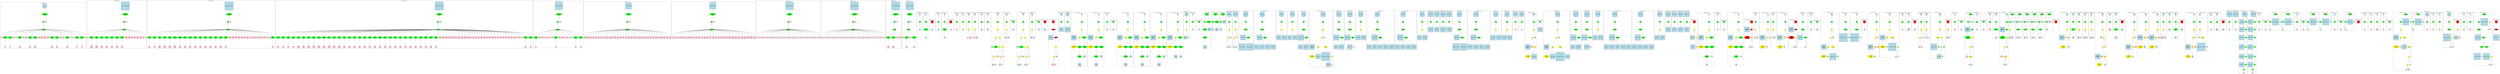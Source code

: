 strict graph "" {
	graph [bb="0,0,55878,1626",
		newrank=true
	];
	node [label="\N"];
	{
		graph [rank=same,
			rankdir=LR
		];
		rank2	[height=0.5,
			label="",
			pos="0.5,1150",
			style=invis,
			width=0.013889];
		225	[fillcolor=green,
			height=0.5,
			label="=",
			pos="982.5,1150",
			style="filled,bold",
			width=0.75];
		rank2 -- 225	[pos="1.459,1150 319.37,1150 637.28,1150 955.2,1150",
			style=invis];
		286	[fillcolor=green,
			height=0.5,
			label="=",
			pos="2795.5,1150",
			style="filled,bold",
			width=0.75];
		225 -- 286	[pos="985.38,1168.2 989.96,1190.4 1001.3,1226.8 1027.5,1243 1071.1,1270 1899.3,1245.8 1950.5,1243 2274.3,1225.2 2664.8,1169.4 2768.9,1154",
			style=invis];
		315	[fillcolor=green,
			height=0.5,
			label="=",
			pos="5108.5,1150",
			style="filled,bold",
			width=0.75];
		286 -- 315	[pos="2798.4,1168.2 2803,1190.4 2814.3,1226.8 2840.5,1243 2884,1269.9 3249.4,1244.3 3300.5,1243 4027.1,1224.3 4916.3,1163.5 5081.4,1151.9",
			style=invis];
		370	[fillcolor=green,
			height=0.5,
			label="=",
			pos="9782.5,1150",
			style="filled,bold",
			width=0.75];
		315 -- 370	[pos="5111.4,1168.2 5116,1190.4 5127.3,1226.8 5153.5,1243 5201.4,1272.6 6110.2,1243.7 6166.5,1243 7664.9,1223.7 9511.7,1159.6 9755.5,1151",
			style=invis];
		484	[fillcolor=green,
			height=0.5,
			label="=",
			pos="12474,1150",
			style="filled,bold",
			width=0.75];
		370 -- 484	[pos="9785.4,1168.2 9790,1190.4 9801.3,1226.8 9827.5,1243 9876.6,1273.4 11849,1247.7 11906,1243 12117,1225.8 12368,1173.3 12448,1155.8",
			style=invis];
		510	[fillcolor=green,
			height=0.5,
			label="=",
			pos="14054,1150",
			style="filled,bold",
			width=0.75];
		484 -- 510	[pos="12476,1168.2 12481,1190.4 12492,1226.8 12518,1243 12569,1274 12991,1245.7 13050,1243 13439,1225 13911,1167.9 14027,1153.4",
			style=invis];
		578	[fillcolor=green,
			height=0.5,
			label="=",
			pos="15962,1150",
			style="filled,bold",
			width=0.75];
		510 -- 578	[pos="14056,1168.2 14061,1190.4 14072,1226.8 14098,1243 14143,1270.5 14987,1245.6 15040,1243 15395,1225.1 15825,1168.7 15935,1153.7",
			style=invis];
		617	[fillcolor=green,
			height=0.5,
			label="=",
			pos="17788,1150",
			style="filled,bold",
			width=0.75];
		578 -- 617	[pos="15964,1168.2 15969,1190.4 15980,1226.8 16006,1243 16051,1270.3 16888,1245.8 16940,1243 17265,1225.2 17657,1169.4 17762,1154",
			style=invis];
		654	[fillcolor=green,
			height=0.5,
			label="=",
			pos="19468,1150",
			style="filled,bold",
			width=0.75];
		617 -- 654	[pos="17791,1168.2 17796,1190.4 17807,1226.8 17834,1243 17871,1266 18576,1245.4 18620,1243 18945,1225.2 19337,1169.4 19442,1154",
			style=invis];
		700	[fillcolor=green,
			height=0.5,
			label="=",
			pos="20506,1150",
			style="filled,bold",
			width=0.75];
		654 -- 700	[pos="19471,1168.2 19476,1190.4 19487,1226.8 19514,1243 19551,1266 20257,1252.2 20300,1243 20372,1227.4 20450,1183.9 20486,1162.4",
			style=invis];
		712	[fillcolor=green,
			height=0.5,
			label="=",
			pos="20820,1150",
			style="filled,bold",
			width=0.75];
		700 -- 712	[pos="20508,1168.2 20513,1190.4 20524,1226.8 20550,1243 20590,1267.3 20610,1254.7 20654,1243 20714,1227.6 20774,1185.9 20803,1163.9",
			style=invis];
		790	[fillcolor=green,
			height=0.5,
			label="=",
			pos="21070,1150",
			style="filled,bold",
			width=0.75];
		712 -- 790	[pos="20823,1168.2 20828,1190.4 20839,1226.8 20866,1243 20890,1258.3 20970,1255.6 20996,1243 21029,1227.3 21052,1189.6 21063,1167.3",
			style=invis];
		793	[fillcolor=green,
			height=0.5,
			label="=",
			pos="21202,1150",
			style="filled,bold",
			width=0.75];
		790 -- 793	[pos="21098,1150 21123,1150 21149,1150 21174,1150",
			style=invis];
		797	[fillcolor=red,
			height=0.65278,
			label="\<ret\>",
			pos="21332,1150",
			shape=square,
			style="filled,bold",
			width=0.65278];
		793 -- 797	[pos="21229,1150 21255,1150 21282,1150 21309,1150",
			style=invis];
		816	[fillcolor=green,
			height=0.5,
			label="=",
			pos="21464,1150",
			style="filled,bold",
			width=0.75];
		797 -- 816	[pos="21356,1150 21383,1150 21409,1150 21436,1150",
			style=invis];
		819	[fillcolor=green,
			height=0.5,
			label="=",
			pos="21594,1150",
			style="filled,bold",
			width=0.75];
		816 -- 819	[pos="21491,1150 21516,1150 21542,1150 21567,1150",
			style=invis];
		823	[fillcolor=red,
			height=0.65278,
			label="\<ret\>",
			pos="21726,1150",
			shape=square,
			style="filled,bold",
			width=0.65278];
		819 -- 823	[pos="21622,1150 21648,1150 21675,1150 21702,1150",
			style=invis];
		838	[fillcolor=green,
			height=0.5,
			label="=",
			pos="21856,1150",
			style="filled,bold",
			width=0.75];
		823 -- 838	[pos="21749,1150 21776,1150 21802,1150 21829,1150",
			style=invis];
		842	[fillcolor=green,
			height=0.5,
			label="=",
			pos="21988,1150",
			style="filled,bold",
			width=0.75];
		838 -- 842	[pos="21884,1150 21909,1150 21935,1150 21960,1150",
			style=invis];
		853	[fillcolor=green,
			height=0.5,
			label="-=",
			pos="22116,1150",
			style="filled,bold",
			width=0.75];
		842 -- 853	[pos="22015,1150 22040,1150 22065,1150 22089,1150",
			style=invis];
		866	[fillcolor=green,
			height=0.5,
			label="+=",
			pos="22248,1150",
			style="filled,bold",
			width=0.75];
		853 -- 866	[pos="22144,1150 22169,1150 22195,1150 22220,1150",
			style=invis];
		871	[fillcolor=green,
			height=0.5,
			label="=",
			pos="22380,1150",
			style="filled,bold",
			width=0.75];
		866 -- 871	[pos="22275,1150 22301,1150 22327,1150 22353,1150",
			style=invis];
		874	[fillcolor=green,
			height=0.5,
			label="=",
			pos="22512,1150",
			style="filled,bold",
			width=0.75];
		871 -- 874	[pos="22408,1150 22433,1150 22459,1150 22484,1150",
			style=invis];
		877	[fillcolor=green,
			height=0.5,
			label="=",
			pos="22736,1150",
			style="filled,bold",
			width=0.75];
		874 -- 877	[pos="22539,1150 22596,1150 22653,1150 22709,1150",
			style=invis];
		895	[fillcolor=green,
			height=0.5,
			label="=",
			pos="22954,1150",
			style="filled,bold",
			width=0.75];
		877 -- 895	[pos="22764,1150 22818,1150 22873,1150 22927,1150",
			style=invis];
		900	[fillcolor=green,
			height=0.5,
			label="p++",
			pos="23090,1150",
			style="filled,bold",
			width=0.75];
		895 -- 900	[pos="22982,1150 23008,1150 23035,1150 23062,1150",
			style=invis];
		911	[fillcolor=green,
			height=0.5,
			label="=",
			pos="23314,1150",
			style="filled,bold",
			width=0.75];
		900 -- 911	[pos="23117,1150 23174,1150 23231,1150 23287,1150",
			style=invis];
		929	[fillcolor=green,
			height=0.5,
			label="=",
			pos="23532,1150",
			style="filled,bold",
			width=0.75];
		911 -- 929	[pos="23342,1150 23396,1150 23451,1150 23505,1150",
			style=invis];
		934	[fillcolor=green,
			height=0.5,
			label="p++",
			pos="23668,1150",
			style="filled,bold",
			width=0.75];
		929 -- 934	[pos="23560,1150 23586,1150 23613,1150 23640,1150",
			style=invis];
		936	[fillcolor=red,
			height=0.65278,
			label="\<ret\>",
			pos="23798,1150",
			shape=square,
			style="filled,bold",
			width=0.65278];
		934 -- 936	[pos="23695,1150 23721,1150 23748,1150 23775,1150",
			style=invis];
		948	[fillcolor=red,
			height=0.65278,
			label="\<ret\>",
			pos="23982,1150",
			shape=square,
			style="filled,bold",
			width=0.65278];
		936 -- 948	[pos="23822,1150 23867,1150 23913,1150 23958,1150",
			style=invis];
		994	[fillcolor=green,
			height=0.5,
			label="=",
			pos="24156,1150",
			style="filled,bold",
			width=0.75];
		948 -- 994	[pos="24005,1150 24046,1150 24088,1150 24129,1150",
			style=invis];
		997	[fillcolor=green,
			height=0.5,
			label="=",
			pos="24290,1150",
			style="filled,bold",
			width=0.75];
		994 -- 997	[pos="24184,1150 24210,1150 24237,1150 24263,1150",
			style=invis];
		1000	[fillcolor=green,
			height=0.5,
			label="=",
			pos="24604,1150",
			style="filled,bold",
			width=0.75];
		997 -- 1000	[pos="24318,1150 24404,1150 24491,1150 24577,1150",
			style=invis];
		1013	[fillcolor=green,
			height=0.5,
			label="=",
			pos="24972,1150",
			style="filled,bold",
			width=0.75];
		1000 -- 1013	[pos="24632,1150 24736,1150 24840,1150 24944,1150",
			style=invis];
		1028	[fillcolor=green,
			height=0.5,
			label="=",
			pos="25158,1150",
			style="filled,bold",
			width=0.75];
		1013 -- 1028	[pos="24999,1150 25043,1150 25086,1150 25130,1150",
			style=invis];
		1034	[fillcolor=green,
			height=0.5,
			label="p++",
			pos="25292,1150",
			style="filled,bold",
			width=0.75];
		1028 -- 1034	[pos="25185,1150 25211,1150 25238,1150 25265,1150",
			style=invis];
		1037	[fillcolor=green,
			height=0.5,
			label="+=",
			pos="25608,1150",
			style="filled,bold",
			width=0.75];
		1034 -- 1037	[pos="25320,1150 25406,1150 25493,1150 25580,1150",
			style=invis];
		1050	[fillcolor=green,
			height=0.5,
			label="+=",
			pos="25974,1150",
			style="filled,bold",
			width=0.75];
		1037 -- 1050	[pos="25635,1150 25739,1150 25843,1150 25947,1150",
			style=invis];
		1063	[fillcolor=green,
			height=0.5,
			label="+=",
			pos="26342,1150",
			style="filled,bold",
			width=0.75];
		1050 -- 1063	[pos="26002,1150 26106,1150 26210,1150 26314,1150",
			style=invis];
		1076	[fillcolor=green,
			height=0.5,
			label="+=",
			pos="26708,1150",
			style="filled,bold",
			width=0.75];
		1063 -- 1076	[pos="26369,1150 26473,1150 26577,1150 26681,1150",
			style=invis];
		1088	[fillcolor=green,
			height=0.5,
			label="=",
			pos="26902,1150",
			style="filled,bold",
			width=0.75];
		1076 -- 1088	[pos="26736,1150 26782,1150 26828,1150 26874,1150",
			style=invis];
		1095	[fillcolor=green,
			height=0.5,
			label="=",
			pos="27038,1150",
			style="filled,bold",
			width=0.75];
		1088 -- 1095	[pos="26929,1150 26956,1150 26984,1150 27011,1150",
			style=invis];
		1101	[fillcolor=green,
			height=0.5,
			label="p++",
			pos="27174,1150",
			style="filled,bold",
			width=0.75];
		1095 -- 1101	[pos="27066,1150 27092,1150 27119,1150 27146,1150",
			style=invis];
		1103	[fillcolor=green,
			height=0.5,
			label="=",
			pos="27294,1150",
			style="filled,bold",
			width=0.75];
		1101 -- 1103	[pos="27201,1150 27223,1150 27244,1150 27266,1150",
			style=invis];
		1110	[fillcolor=green,
			height=0.5,
			label="=",
			pos="27484,1150",
			style="filled,bold",
			width=0.75];
		1103 -- 1110	[pos="27296,1168.2 27301,1190.4 27312,1226.8 27338,1243 27375,1265.7 27399,1265.4 27436,1243 27462,1226.7 27475,1190.3 27480,1168.2",
			style=invis];
		1115	[fillcolor=green,
			height=0.5,
			label="=",
			pos="27674,1150",
			style="filled,bold",
			width=0.75];
		1110 -- 1115	[pos="27486,1168.2 27491,1190.4 27502,1226.8 27528,1243 27565,1265.7 27589,1265.4 27626,1243 27652,1226.7 27665,1190.3 27670,1168.2",
			style=invis];
		1119	[fillcolor=green,
			height=0.5,
			label="=",
			pos="27862,1150",
			style="filled,bold",
			width=0.75];
		1115 -- 1119	[pos="27677,1168.2 27681,1190.3 27693,1226.7 27720,1243 27745,1258.9 27760,1256 27788,1243 27820,1227.3 27843,1189.6 27855,1167.3",
			style=invis];
		1126	[fillcolor=green,
			height=0.5,
			label="=",
			pos="27994,1150",
			style="filled,bold",
			width=0.75];
		1119 -- 1126	[pos="27890,1150 27916,1150 27941,1150 27967,1150",
			style=invis];
		1133	[fillcolor=green,
			height=0.5,
			label="=",
			pos="28216,1150",
			style="filled,bold",
			width=0.75];
		1126 -- 1133	[pos="28022,1150 28077,1150 28133,1150 28188,1150",
			style=invis];
		1140	[fillcolor=green,
			height=0.5,
			label="=",
			pos="28572,1150",
			style="filled,bold",
			width=0.75];
		1133 -- 1140	[pos="28243,1150 28344,1150 28445,1150 28545,1150",
			style=invis];
		1149	[fillcolor=green,
			height=0.5,
			label="=",
			pos="28998,1150",
			style="filled,bold",
			width=0.75];
		1140 -- 1149	[pos="28600,1150 28723,1150 28847,1150 28970,1150",
			style=invis];
		1154	[fillcolor=green,
			height=0.5,
			label="=",
			pos="29238,1150",
			style="filled,bold",
			width=0.75];
		1149 -- 1154	[pos="29025,1150 29087,1150 29149,1150 29210,1150",
			style=invis];
		1159	[fillcolor=green,
			height=0.5,
			label="=",
			pos="29484,1150",
			style="filled,bold",
			width=0.75];
		1154 -- 1159	[pos="29265,1150 29329,1150 29392,1150 29456,1150",
			style=invis];
		1166	[fillcolor=green,
			height=0.5,
			label="=",
			pos="29912,1150",
			style="filled,bold",
			width=0.75];
		1159 -- 1166	[pos="29511,1150 29635,1150 29760,1150 29884,1150",
			style=invis];
		1181	[fillcolor=green,
			height=0.5,
			label="=",
			pos="30258,1150",
			style="filled,bold",
			width=0.75];
		1166 -- 1181	[pos="29939,1150 30036,1150 30134,1150 30231,1150",
			style=invis];
		1188	[fillcolor=green,
			height=0.5,
			label="=",
			pos="30500,1150",
			style="filled,bold",
			width=0.75];
		1181 -- 1188	[pos="30286,1150 30348,1150 30411,1150 30473,1150",
			style=invis];
		1195	[fillcolor=green,
			height=0.5,
			label="=",
			pos="30740,1150",
			style="filled,bold",
			width=0.75];
		1188 -- 1195	[pos="30528,1150 30590,1150 30652,1150 30713,1150",
			style=invis];
		1206	[fillcolor=green,
			height=0.5,
			label="=",
			pos="31104,1150",
			style="filled,bold",
			width=0.75];
		1195 -- 1206	[pos="30768,1150 30871,1150 30974,1150 31077,1150",
			style=invis];
		1216	[fillcolor=green,
			height=0.5,
			label="=",
			pos="31666,1150",
			style="filled,bold",
			width=0.75];
		1206 -- 1216	[pos="31132,1150 31301,1150 31469,1150 31638,1150",
			style=invis];
		1225	[fillcolor=green,
			height=0.5,
			label="=",
			pos="32086,1150",
			style="filled,bold",
			width=0.75];
		1216 -- 1225	[pos="31693,1150 31815,1150 31937,1150 32059,1150",
			style=invis];
		1230	[fillcolor=green,
			height=0.5,
			label="=",
			pos="32272,1150",
			style="filled,bold",
			width=0.75];
		1225 -- 1230	[pos="32114,1150 32157,1150 32201,1150 32244,1150",
			style=invis];
		1233	[fillcolor=green,
			height=0.5,
			label="=",
			pos="32402,1150",
			style="filled,bold",
			width=0.75];
		1230 -- 1233	[pos="32299,1150 32324,1150 32350,1150 32375,1150",
			style=invis];
		1236	[fillcolor=green,
			height=0.5,
			label="=",
			pos="32534,1150",
			style="filled,bold",
			width=0.75];
		1233 -- 1236	[pos="32430,1150 32456,1150 32481,1150 32507,1150",
			style=invis];
		1239	[fillcolor=green,
			height=0.5,
			label="=",
			pos="32666,1150",
			style="filled,bold",
			width=0.75];
		1236 -- 1239	[pos="32562,1150 32588,1150 32613,1150 32639,1150",
			style=invis];
		1242	[fillcolor=green,
			height=0.5,
			label="=",
			pos="32888,1150",
			style="filled,bold",
			width=0.75];
		1239 -- 1242	[pos="32694,1150 32750,1150 32805,1150 32861,1150",
			style=invis];
		1249	[fillcolor=green,
			height=0.5,
			label="=",
			pos="33248,1150",
			style="filled,bold",
			width=0.75];
		1242 -- 1249	[pos="32916,1150 33017,1150 33119,1150 33221,1150",
			style=invis];
		1258	[fillcolor=green,
			height=0.5,
			label="=",
			pos="33682,1150",
			style="filled,bold",
			width=0.75];
		1249 -- 1258	[pos="33276,1150 33402,1150 33528,1150 33654,1150",
			style=invis];
		1263	[fillcolor=green,
			height=0.5,
			label="=",
			pos="33926,1150",
			style="filled,bold",
			width=0.75];
		1258 -- 1263	[pos="33709,1150 33772,1150 33836,1150 33899,1150",
			style=invis];
		1272	[fillcolor=green,
			height=0.5,
			label="=",
			pos="34112,1150",
			style="filled,bold",
			width=0.75];
		1263 -- 1272	[pos="33954,1150 33997,1150 34041,1150 34084,1150",
			style=invis];
		1275	[fillcolor=green,
			height=0.5,
			label="=",
			pos="34242,1150",
			style="filled,bold",
			width=0.75];
		1272 -- 1275	[pos="34139,1150 34164,1150 34190,1150 34215,1150",
			style=invis];
		1278	[fillcolor=green,
			height=0.5,
			label="=",
			pos="34506,1150",
			style="filled,bold",
			width=0.75];
		1275 -- 1278	[pos="34270,1150 34339,1150 34409,1150 34479,1150",
			style=invis];
		1296	[fillcolor=green,
			height=0.5,
			label="p--",
			pos="34642,1150",
			style="filled,bold",
			width=0.75];
		1278 -- 1296	[pos="34534,1150 34561,1150 34588,1150 34615,1150",
			style=invis];
		1298	[fillcolor=green,
			height=0.5,
			label="=",
			pos="35024,1150",
			style="filled,bold",
			width=0.75];
		1296 -- 1298	[pos="34670,1150 34779,1150 34887,1150 34996,1150",
			style=invis];
		1311	[fillcolor=green,
			height=0.5,
			label="=",
			pos="35414,1150",
			style="filled,bold",
			width=0.75];
		1298 -- 1311	[pos="35051,1150 35163,1150 35275,1150 35387,1150",
			style=invis];
		1318	[fillcolor=green,
			height=0.5,
			label="=",
			pos="35656,1150",
			style="filled,bold",
			width=0.75];
		1311 -- 1318	[pos="35442,1150 35504,1150 35567,1150 35629,1150",
			style=invis];
		1325	[fillcolor=green,
			height=0.5,
			label="=",
			pos="35898,1150",
			style="filled,bold",
			width=0.75];
		1318 -- 1325	[pos="35684,1150 35746,1150 35809,1150 35871,1150",
			style=invis];
		1336	[fillcolor=green,
			height=0.5,
			label="=",
			pos="36270,1150",
			style="filled,bold",
			width=0.75];
		1325 -- 1336	[pos="35926,1150 36031,1150 36137,1150 36242,1150",
			style=invis];
		1346	[fillcolor=green,
			height=0.5,
			label="=",
			pos="36830,1150",
			style="filled,bold",
			width=0.75];
		1336 -- 1346	[pos="36297,1150 36466,1150 36634,1150 36803,1150",
			style=invis];
		1355	[fillcolor=green,
			height=0.5,
			label="=",
			pos="37254,1150",
			style="filled,bold",
			width=0.75];
		1346 -- 1355	[pos="36858,1150 36981,1150 37104,1150 37227,1150",
			style=invis];
		1360	[fillcolor=green,
			height=0.5,
			label="=",
			pos="37440,1150",
			style="filled,bold",
			width=0.75];
		1355 -- 1360	[pos="37282,1150 37325,1150 37369,1150 37412,1150",
			style=invis];
		1363	[fillcolor=green,
			height=0.5,
			label="=",
			pos="37570,1150",
			style="filled,bold",
			width=0.75];
		1360 -- 1363	[pos="37467,1150 37492,1150 37518,1150 37543,1150",
			style=invis];
		1366	[fillcolor=green,
			height=0.5,
			label="=",
			pos="37702,1150",
			style="filled,bold",
			width=0.75];
		1363 -- 1366	[pos="37598,1150 37623,1150 37649,1150 37674,1150",
			style=invis];
		1369	[fillcolor=green,
			height=0.5,
			label="=",
			pos="37832,1150",
			style="filled,bold",
			width=0.75];
		1366 -- 1369	[pos="37729,1150 37754,1150 37780,1150 37805,1150",
			style=invis];
		1372	[fillcolor=red,
			height=0.65278,
			label="\<ret\>",
			pos="38004,1150",
			shape=square,
			style="filled,bold",
			width=0.65278];
		1369 -- 1372	[pos="37860,1150 37900,1150 37940,1150 37980,1150",
			style=invis];
		1399	[fillcolor=green,
			height=0.5,
			label="=",
			pos="38334,1150",
			style="filled,bold",
			width=0.75];
		1372 -- 1399	[pos="38027,1150 38121,1150 38214,1150 38307,1150",
			style=invis];
		1414	[fillcolor=green,
			height=0.5,
			label="=",
			pos="38520,1150",
			style="filled,bold",
			width=0.75];
		1399 -- 1414	[pos="38362,1150 38406,1150 38449,1150 38493,1150",
			style=invis];
		1420	[fillcolor=green,
			height=0.5,
			label="p++",
			pos="38656,1150",
			style="filled,bold",
			width=0.75];
		1414 -- 1420	[pos="38548,1150 38574,1150 38601,1150 38628,1150",
			style=invis];
		1422	[fillcolor=green,
			height=0.5,
			label="+=",
			pos="38970,1150",
			style="filled,bold",
			width=0.75];
		1420 -- 1422	[pos="38683,1150 38769,1150 38856,1150 38943,1150",
			style=invis];
		1435	[fillcolor=red,
			height=0.65278,
			label="\<ret\>",
			pos="39264,1150",
			shape=square,
			style="filled,bold",
			width=0.65278];
		1422 -- 1435	[pos="38998,1150 39078,1150 39159,1150 39240,1150",
			style=invis];
		1468	[fillcolor=green,
			height=0.5,
			label="=",
			pos="39366,1150",
			style="filled,bold",
			width=0.75];
		1435 -- 1468	[pos="39287,1150 39305,1150 39322,1150 39339,1150",
			style=invis];
		1473	[fillcolor=green,
			height=0.5,
			label="=",
			pos="39626,1150",
			style="filled,bold",
			width=0.75];
		1468 -- 1473	[pos="39394,1150 39462,1150 39531,1150 39599,1150",
			style=invis];
		1482	[fillcolor=green,
			height=0.5,
			label="=",
			pos="39754,1150",
			style="filled,bold",
			width=0.75];
		1473 -- 1482	[pos="39654,1150 39678,1150 39702,1150 39726,1150",
			style=invis];
		1487	[fillcolor=green,
			height=0.5,
			label="+=",
			pos="40014,1150",
			style="filled,bold",
			width=0.75];
		1482 -- 1487	[pos="39781,1150 39849,1150 39918,1150 39986,1150",
			style=invis];
		1496	[fillcolor=red,
			height=0.65278,
			label="\<ret\>",
			pos="40252,1150",
			shape=square,
			style="filled,bold",
			width=0.65278];
		1487 -- 1496	[pos="40041,1150 40103,1150 40165,1150 40228,1150",
			style=invis];
		1529	[fillcolor=green,
			height=0.5,
			label="=",
			pos="40412,1150",
			style="filled,bold",
			width=0.75];
		1496 -- 1529	[pos="40275,1150 40312,1150 40349,1150 40385,1150",
			style=invis];
		1537	[fillcolor=green,
			height=0.5,
			label="=",
			pos="40588,1150",
			style="filled,bold",
			width=0.75];
		1529 -- 1537	[pos="40440,1150 40480,1150 40521,1150 40561,1150",
			style=invis];
		1543	[fillcolor=green,
			height=0.5,
			label="p++",
			pos="40724,1150",
			style="filled,bold",
			width=0.75];
		1537 -- 1543	[pos="40616,1150 40642,1150 40669,1150 40696,1150",
			style=invis];
		1546	[fillcolor=green,
			height=0.5,
			label="=",
			pos="41044,1150",
			style="filled,bold",
			width=0.75];
		1543 -- 1546	[pos="40751,1150 40840,1150 40928,1150 41017,1150",
			style=invis];
		1568	[fillcolor=green,
			height=0.5,
			label="=",
			pos="41342,1150",
			style="filled,bold",
			width=0.75];
		1546 -- 1568	[pos="41072,1150 41153,1150 41234,1150 41315,1150",
			style=invis];
		1573	[fillcolor=green,
			height=0.5,
			label="=",
			pos="41586,1150",
			style="filled,bold",
			width=0.75];
		1568 -- 1573	[pos="41370,1150 41433,1150 41496,1150 41559,1150",
			style=invis];
		1578	[fillcolor=red,
			height=0.65278,
			label="\<ret\>",
			pos="41754,1150",
			shape=square,
			style="filled,bold",
			width=0.65278];
		1573 -- 1578	[pos="41614,1150 41653,1150 41692,1150 41731,1150",
			style=invis];
		1596	[fillcolor=green,
			height=0.5,
			label="=",
			pos="42018,1150",
			style="filled,bold",
			width=0.75];
		1578 -- 1596	[pos="41778,1150 41849,1150 41920,1150 41990,1150",
			style=invis];
		1607	[fillcolor=green,
			height=0.5,
			label="=",
			pos="42312,1150",
			style="filled,bold",
			width=0.75];
		1596 -- 1607	[pos="42045,1150 42125,1150 42205,1150 42284,1150",
			style=invis];
		1624	[fillcolor=green,
			height=0.5,
			label="=",
			pos="42602,1150",
			style="filled,bold",
			width=0.75];
		1607 -- 1624	[pos="42339,1150 42417,1150 42496,1150 42574,1150",
			style=invis];
		1631	[fillcolor=green,
			height=0.5,
			label="=",
			pos="42732,1150",
			style="filled,bold",
			width=0.75];
		1624 -- 1631	[pos="42629,1150 42654,1150 42680,1150 42705,1150",
			style=invis];
		1634	[fillcolor=red,
			height=0.65278,
			label="\<ret\>",
			pos="42864,1150",
			shape=square,
			style="filled,bold",
			width=0.65278];
		1631 -- 1634	[pos="42760,1150 42786,1150 42813,1150 42840,1150",
			style=invis];
		1658	[fillcolor=green,
			height=0.5,
			label="=",
			pos="42996,1150",
			style="filled,bold",
			width=0.75];
		1634 -- 1658	[pos="42887,1150 42914,1150 42941,1150 42968,1150",
			style=invis];
		1665	[fillcolor=green,
			height=0.5,
			label="=",
			pos="43122,1150",
			style="filled,bold",
			width=0.75];
		1658 -- 1665	[pos="43023,1150 43047,1150 43071,1150 43095,1150",
			style=invis];
		1670	[fillcolor=green,
			height=0.5,
			label="=",
			pos="43408,1150",
			style="filled,bold",
			width=0.75];
		1665 -- 1670	[pos="43150,1150 43227,1150 43304,1150 43381,1150",
			style=invis];
		1681	[fillcolor=red,
			height=0.65278,
			label="\<ret\>",
			pos="43602,1150",
			shape=square,
			style="filled,bold",
			width=0.65278];
		1670 -- 1681	[pos="43436,1150 43483,1150 43530,1150 43578,1150",
			style=invis];
		1719	[fillcolor=green,
			height=0.5,
			label="=",
			pos="43738,1150",
			style="filled,bold",
			width=0.75];
		1681 -- 1719	[pos="43625,1150 43654,1150 43683,1150 43711,1150",
			style=invis];
		1725	[fillcolor=green,
			height=0.5,
			label="p++",
			pos="43876,1150",
			style="filled,bold",
			width=0.75];
		1719 -- 1725	[pos="43766,1150 43794,1150 43821,1150 43849,1150",
			style=invis];
		1728	[fillcolor=green,
			height=0.5,
			label="=",
			pos="44012,1150",
			style="filled,bold",
			width=0.75];
		1725 -- 1728	[pos="43904,1150 43931,1150 43958,1150 43985,1150",
			style=invis];
		1746	[fillcolor=green,
			height=0.5,
			label="=",
			pos="44228,1150",
			style="filled,bold",
			width=0.75];
		1728 -- 1746	[pos="44015,1168.2 44020,1190.4 44031,1226.8 44058,1243 44093,1264.7 44113,1260.5 44150,1243 44184,1227.4 44208,1189.7 44220,1167.4",
			style=invis];
		1752	[fillcolor=green,
			height=0.5,
			label="p++",
			pos="44366,1150",
			style="filled,bold",
			width=0.75];
		1746 -- 1752	[pos="44256,1150 44284,1150 44311,1150 44339,1150",
			style=invis];
		1767	[fillcolor=green,
			height=0.5,
			label="=",
			pos="44500,1150",
			style="filled,bold",
			width=0.75];
		1752 -- 1767	[pos="44394,1150 44420,1150 44447,1150 44473,1150",
			style=invis];
		1770	[fillcolor=green,
			height=0.5,
			label="=",
			pos="44632,1150",
			style="filled,bold",
			width=0.75];
		1767 -- 1770	[pos="44528,1150 44553,1150 44579,1150 44604,1150",
			style=invis];
		1774	[fillcolor=green,
			height=0.5,
			label="=",
			pos="44870,1150",
			style="filled,bold",
			width=0.75];
		1770 -- 1774	[pos="44659,1150 44720,1150 44781,1150 44842,1150",
			style=invis];
		1787	[fillcolor=green,
			height=0.5,
			label="=",
			pos="44950,1150",
			style="filled,bold",
			width=0.75];
		1774 -- 1787	[pos="44897,1150 44906,1150 44914,1150 44923,1150",
			style=invis];
		1794	[fillcolor=green,
			height=0.5,
			label="=",
			pos="45136,1150",
			style="filled,bold",
			width=0.75];
		1787 -- 1794	[pos="44953,1168.2 44958,1190.4 44969,1226.8 44996,1243 45031,1264.7 45053,1264.5 45088,1243 45115,1226.7 45128,1190.3 45133,1168.2",
			style=invis];
		1801	[fillcolor=green,
			height=0.5,
			label="=",
			pos="45322,1150",
			style="filled,bold",
			width=0.75];
		1794 -- 1801	[pos="45139,1168.2 45144,1190.4 45155,1226.8 45182,1243 45217,1264.7 45239,1264.5 45274,1243 45301,1226.7 45314,1190.3 45319,1168.2",
			style=invis];
		1808	[fillcolor=green,
			height=0.5,
			label="=",
			pos="45508,1150",
			style="filled,bold",
			width=0.75];
		1801 -- 1808	[pos="45325,1168.2 45330,1190.4 45341,1226.8 45368,1243 45403,1264.7 45425,1264.5 45460,1243 45487,1226.7 45500,1190.3 45505,1168.2",
			style=invis];
		1815	[fillcolor=green,
			height=0.5,
			label="=",
			pos="45694,1150",
			style="filled,bold",
			width=0.75];
		1808 -- 1815	[pos="45511,1168.2 45516,1190.4 45527,1226.8 45554,1243 45589,1264.7 45611,1264.5 45646,1243 45673,1226.7 45686,1190.3 45691,1168.2",
			style=invis];
		1822	[fillcolor=green,
			height=0.5,
			label="=",
			pos="45880,1150",
			style="filled,bold",
			width=0.75];
		1815 -- 1822	[pos="45697,1168.2 45702,1190.4 45713,1226.8 45740,1243 45775,1264.7 45797,1264.5 45832,1243 45859,1226.7 45872,1190.3 45877,1168.2",
			style=invis];
		1827	[fillcolor=red,
			height=0.65278,
			label="\<ret\>",
			pos="46092,1150",
			shape=square,
			style="filled,bold",
			width=0.65278];
		1822 -- 1827	[pos="45883,1168.2 45888,1190.4 45899,1226.8 45926,1243 45961,1264.7 45981,1261 46018,1243 46048,1228.7 46069,1196.3 46081,1173.8",
			style=invis];
		1859	[fillcolor=green,
			height=0.5,
			label="=",
			pos="46344,1150",
			style="filled,bold",
			width=0.75];
		1827 -- 1859	[pos="46116,1150 46183,1150 46250,1150 46316,1150",
			style=invis];
		1878	[fillcolor=green,
			height=0.5,
			label="=",
			pos="46480,1150",
			style="filled,bold",
			width=0.75];
		1859 -- 1878	[pos="46371,1150 46398,1150 46425,1150 46452,1150",
			style=invis];
		1882	[fillcolor=green,
			height=0.5,
			label="=",
			pos="46608,1150",
			style="filled,bold",
			width=0.75];
		1878 -- 1882	[pos="46507,1150 46532,1150 46557,1150 46581,1150",
			style=invis];
		1898	[fillcolor=green,
			height=0.5,
			label="=",
			pos="46740,1150",
			style="filled,bold",
			width=0.75];
		1882 -- 1898	[pos="46636,1150 46662,1150 46687,1150 46713,1150",
			style=invis];
		1903	[fillcolor=green,
			height=0.5,
			label="=",
			pos="46872,1150",
			style="filled,bold",
			width=0.75];
		1898 -- 1903	[pos="46768,1150 46793,1150 46819,1150 46844,1150",
			style=invis];
		1908	[fillcolor=green,
			height=0.5,
			label="=",
			pos="47102,1150",
			style="filled,bold",
			width=0.75];
		1903 -- 1908	[pos="46899,1150 46958,1150 47016,1150 47075,1150",
			style=invis];
		1925	[fillcolor=green,
			height=0.5,
			label="=",
			pos="47270,1150",
			style="filled,bold",
			width=0.75];
		1908 -- 1925	[pos="47130,1150 47167,1150 47205,1150 47242,1150",
			style=invis];
		1933	[fillcolor=green,
			height=0.5,
			label="=",
			pos="47400,1150",
			style="filled,bold",
			width=0.75];
		1925 -- 1933	[pos="47297,1150 47322,1150 47348,1150 47373,1150",
			style=invis];
		1937	[fillcolor=red,
			height=0.65278,
			label="\<ret\>",
			pos="47532,1150",
			shape=square,
			style="filled,bold",
			width=0.65278];
		1933 -- 1937	[pos="47428,1150 47454,1150 47481,1150 47508,1150",
			style=invis];
		1967	[fillcolor=green,
			height=0.5,
			label="=",
			pos="47794,1150",
			style="filled,bold",
			width=0.75];
		1937 -- 1967	[pos="47555,1150 47626,1150 47697,1150 47767,1150",
			style=invis];
		1989	[fillcolor=green,
			height=0.5,
			label="=",
			pos="48054,1150",
			style="filled,bold",
			width=0.75];
		1967 -- 1989	[pos="47822,1150 47890,1150 47959,1150 48027,1150",
			style=invis];
		1998	[fillcolor=green,
			height=0.5,
			label="=",
			pos="48312,1150",
			style="filled,bold",
			width=0.75];
		1989 -- 1998	[pos="48082,1150 48150,1150 48218,1150 48285,1150",
			style=invis];
		2007	[fillcolor=green,
			height=0.5,
			label="=",
			pos="48446,1150",
			style="filled,bold",
			width=0.75];
		1998 -- 2007	[pos="48340,1150 48366,1150 48392,1150 48418,1150",
			style=invis];
		2016	[fillcolor=green,
			height=0.5,
			label="=",
			pos="48576,1150",
			style="filled,bold",
			width=0.75];
		2007 -- 2016	[pos="48473,1150 48498,1150 48524,1150 48549,1150",
			style=invis];
		2024	[fillcolor=green,
			height=0.5,
			label="=",
			pos="48708,1150",
			style="filled,bold",
			width=0.75];
		2016 -- 2024	[pos="48604,1150 48629,1150 48655,1150 48680,1150",
			style=invis];
		2028	[fillcolor=red,
			height=0.65278,
			label="\<ret\>",
			pos="48838,1150",
			shape=square,
			style="filled,bold",
			width=0.65278];
		2024 -- 2028	[pos="48735,1150 48761,1150 48788,1150 48815,1150",
			style=invis];
		2046	[fillcolor=green,
			height=0.5,
			label="=",
			pos="49102,1150",
			style="filled,bold",
			width=0.75];
		2028 -- 2046	[pos="48862,1150 48933,1150 49004,1150 49074,1150",
			style=invis];
		2057	[fillcolor=green,
			height=0.5,
			label="=",
			pos="49244,1150",
			style="filled,bold",
			width=0.75];
		2046 -- 2057	[pos="49129,1150 49158,1150 49188,1150 49217,1150",
			style=invis];
		2068	[fillcolor=green,
			height=0.5,
			label="=",
			pos="49482,1150",
			style="filled,bold",
			width=0.75];
		2057 -- 2068	[pos="49272,1150 49333,1150 49394,1150 49454,1150",
			style=invis];
		2075	[fillcolor=green,
			height=0.5,
			label="=",
			pos="49612,1150",
			style="filled,bold",
			width=0.75];
		2068 -- 2075	[pos="49509,1150 49534,1150 49560,1150 49585,1150",
			style=invis];
		2078	[fillcolor=red,
			height=0.65278,
			label="\<ret\>",
			pos="49744,1150",
			shape=square,
			style="filled,bold",
			width=0.65278];
		2075 -- 2078	[pos="49640,1150 49666,1150 49693,1150 49720,1150",
			style=invis];
		2093	[fillcolor=green,
			height=0.5,
			label="=",
			pos="49874,1150",
			style="filled,bold",
			width=0.75];
		2078 -- 2093	[pos="49767,1150 49794,1150 49820,1150 49847,1150",
			style=invis];
		2096	[fillcolor=green,
			height=0.5,
			label="=",
			pos="50008,1150",
			style="filled,bold",
			width=0.75];
		2093 -- 2096	[pos="49902,1150 49928,1150 49954,1150 49980,1150",
			style=invis];
		2099	[fillcolor=green,
			height=0.5,
			label="=",
			pos="50240,1150",
			style="filled,bold",
			width=0.75];
		2096 -- 2099	[pos="50016,1167.3 50027,1189.6 50051,1227.4 50084,1243 50128,1264.1 50153,1268.9 50194,1243 50221,1226.8 50232,1190.4 50237,1168.2",
			style=invis];
		2114	[fillcolor=green,
			height=0.5,
			label="=",
			pos="50442,1150",
			style="filled,bold",
			width=0.75];
		2099 -- 2114	[pos="50243,1168.2 50248,1190.3 50261,1226.7 50288,1243 50308,1255.6 50376,1255.7 50396,1243 50423,1226.8 50434,1190.4 50439,1168.2",
			style=invis];
		2131	[fillcolor=green,
			height=0.5,
			label="=",
			pos="50546,1150",
			style="filled,bold",
			width=0.75];
		2114 -- 2131	[pos="50469,1150 50485,1150 50502,1150 50518,1150",
			style=invis];
		2137	[fillcolor=green,
			height=0.5,
			label="p++",
			pos="50680,1150",
			style="filled,bold",
			width=0.75];
		2131 -- 2137	[pos="50573,1150 50599,1150 50626,1150 50653,1150",
			style=invis];
		2140	[fillcolor=green,
			height=0.5,
			label="=",
			pos="50788,1150",
			style="filled,bold",
			width=0.75];
		2137 -- 2140	[pos="50708,1150 50725,1150 50743,1150 50761,1150",
			style=invis];
		2145	[fillcolor=green,
			height=0.5,
			label="=",
			pos="51082,1150",
			style="filled,bold",
			width=0.75];
		2140 -- 2145	[pos="50792,1168.2 50796,1190.3 50808,1226.7 50834,1243 50872,1266.4 50997,1266.1 51034,1243 51061,1226.7 51074,1190.3 51079,1168.2",
			style=invis];
		2152	[fillcolor=green,
			height=0.5,
			label="=",
			pos="51400,1150",
			style="filled,bold",
			width=0.75];
		2145 -- 2152	[pos="51085,1168.2 51090,1190.4 51101,1226.8 51128,1243 51165,1266.2 51287,1262.2 51326,1243 51359,1227.3 51382,1189.6 51393,1167.3",
			style=invis];
		2158	[fillcolor=green,
			height=0.5,
			label="p++",
			pos="51536,1150",
			style="filled,bold",
			width=0.75];
		2152 -- 2158	[pos="51428,1150 51454,1150 51481,1150 51508,1150",
			style=invis];
		2161	[fillcolor=green,
			height=0.5,
			label="=",
			pos="51644,1150",
			style="filled,bold",
			width=0.75];
		2158 -- 2161	[pos="51562,1150 51580,1150 51598,1150 51616,1150",
			style=invis];
		2166	[fillcolor=green,
			height=0.5,
			label="=",
			pos="51934,1150",
			style="filled,bold",
			width=0.75];
		2161 -- 2166	[pos="51647,1168.2 51651,1190.3 51663,1226.7 51690,1243 51727,1265.9 51848,1265.7 51886,1243 51912,1226.7 51925,1190.3 51930,1168.2",
			style=invis];
		2173	[fillcolor=green,
			height=0.5,
			label="=",
			pos="52252,1150",
			style="filled,bold",
			width=0.75];
		2166 -- 2173	[pos="51936,1168.2 51941,1190.4 51952,1226.8 51978,1243 52016,1266.2 52138,1262.2 52178,1243 52210,1227.3 52233,1189.6 52244,1167.3",
			style=invis];
		2179	[fillcolor=green,
			height=0.5,
			label="p++",
			pos="52386,1150",
			style="filled,bold",
			width=0.75];
		2173 -- 2179	[pos="52279,1150 52305,1150 52332,1150 52359,1150",
			style=invis];
		2181	[fillcolor=green,
			height=0.5,
			label="=",
			pos="52494,1150",
			style="filled,bold",
			width=0.75];
		2179 -- 2181	[pos="52414,1150 52431,1150 52449,1150 52467,1150",
			style=invis];
		2186	[fillcolor=red,
			height=0.65278,
			label="\<ret\>",
			pos="52782,1150",
			shape=square,
			style="filled,bold",
			width=0.65278];
		2181 -- 2186	[pos="52497,1168.2 52502,1190.4 52513,1226.8 52540,1243 52571,1262.7 52675,1259.3 52708,1243 52738,1228.7 52759,1196.3 52771,1173.8",
			style=invis];
		2206	[fillcolor=green,
			height=0.5,
			label="=",
			pos="52918,1150",
			style="filled,bold",
			width=0.75];
		2186 -- 2206	[pos="52806,1150 52834,1150 52862,1150 52890,1150",
			style=invis];
		2212	[fillcolor=green,
			height=0.5,
			label="=",
			pos="53052,1150",
			style="filled,bold",
			width=0.75];
		2206 -- 2212	[pos="52945,1150 52971,1150 52998,1150 53024,1150",
			style=invis];
		2215	[fillcolor=green,
			height=0.5,
			label="=",
			pos="53182,1150",
			style="filled,bold",
			width=0.75];
		2212 -- 2215	[pos="53079,1150 53104,1150 53130,1150 53155,1150",
			style=invis];
		2220	[fillcolor=green,
			height=0.5,
			label="=",
			pos="53314,1150",
			style="filled,bold",
			width=0.75];
		2215 -- 2220	[pos="53210,1150 53235,1150 53261,1150 53286,1150",
			style=invis];
		2226	[fillcolor=green,
			height=0.5,
			label="p++",
			pos="53448,1150",
			style="filled,bold",
			width=0.75];
		2220 -- 2226	[pos="53341,1150 53367,1150 53394,1150 53421,1150",
			style=invis];
		2229	[fillcolor=green,
			height=0.5,
			label="=",
			pos="53688,1150",
			style="filled,bold",
			width=0.75];
		2226 -- 2229	[pos="53476,1150 53537,1150 53599,1150 53660,1150",
			style=invis];
		2247	[fillcolor=green,
			height=0.5,
			label="+=",
			pos="53976,1150",
			style="filled,bold",
			width=0.75];
		2229 -- 2247	[pos="53690,1168.2 53695,1190.4 53706,1226.8 53732,1243 53770,1265.9 53891,1265.7 53928,1243 53955,1226.7 53968,1190.3 53973,1168.2",
			style=invis];
		2265	[fillcolor=green,
			height=0.5,
			label="=",
			pos="54286,1150",
			style="filled,bold",
			width=0.75];
		2247 -- 2265	[pos="53979,1168.2 53984,1190.4 53995,1226.8 54022,1243 54058,1265.3 54174,1261.4 54212,1243 54245,1227.3 54268,1189.6 54279,1167.3",
			style=invis];
		2271	[fillcolor=green,
			height=0.5,
			label="=",
			pos="54418,1150",
			style="filled,bold",
			width=0.75];
		2265 -- 2271	[pos="54314,1150 54339,1150 54365,1150 54390,1150",
			style=invis];
		2277	[fillcolor=green,
			height=0.5,
			label="+=",
			pos="54552,1150",
			style="filled,bold",
			width=0.75];
		2271 -- 2277	[pos="54445,1150 54471,1150 54498,1150 54525,1150",
			style=invis];
		2280	[fillcolor=green,
			height=0.5,
			label="+=",
			pos="54760,1150",
			style="filled,bold",
			width=0.75];
		2277 -- 2280	[pos="54580,1150 54631,1150 54681,1150 54732,1150",
			style=invis];
		2287	[fillcolor=red,
			height=0.65278,
			label="\<ret\>",
			pos="54952,1150",
			shape=square,
			style="filled,bold",
			width=0.65278];
		2280 -- 2287	[pos="54787,1150 54834,1150 54881,1150 54929,1150",
			style=invis];
		2307	[fillcolor=green,
			height=0.5,
			label="=",
			pos="55090,1150",
			style="filled,bold",
			width=0.75];
		2287 -- 2307	[pos="54976,1150 55005,1150 55034,1150 55063,1150",
			style=invis];
		2313	[fillcolor=green,
			height=0.5,
			label="+=",
			pos="55226,1150",
			style="filled,bold",
			width=0.75];
		2307 -- 2313	[pos="55118,1150 55144,1150 55171,1150 55198,1150",
			style=invis];
		2316	[fillcolor=green,
			height=0.5,
			label="=",
			pos="55410,1150",
			style="filled,bold",
			width=0.75];
		2313 -- 2316	[pos="55253,1150 55296,1150 55340,1150 55383,1150",
			style=invis];
		2347	[fillcolor=red,
			height=0.65278,
			label="\<ret\>",
			pos="55802,1150",
			shape=square,
			style="filled,bold",
			width=0.65278];
		2316 -- 2347	[pos="55413,1168.2 55418,1190.4 55429,1226.8 55456,1243 55481,1258.5 55695,1255.3 55722,1243 55752,1228.9 55776,1196.4 55789,1173.9",
			style=invis];
		end	[height=0.5,
			label="",
			pos="55878,1150",
			style=invis,
			width=0.013889];
		2347 -- end	[pos="55825,1150 55842,1150 55860,1150 55877,1150",
			style=invis];
	}
	subgraph cluster1263 {
		graph [bb="33810,750.5,34042,1395.5",
			label="adpcm_enc.c:374:3",
			lheight=0.21,
			lp="33926,1384",
			lwidth=1.49
		];
		1263;
		1265	[fillcolor=yellow,
			height=0.5,
			label="-",
			pos="33926,983",
			style=filled,
			width=0.75];
		1263 -- 1265	[dir=back,
			pos="s,33926,1132 33926,1121.7 33926,1087.5 33926,1029.8 33926,1001.2"];
		1266	[fillcolor=lightblue,
			height=1.375,
			label=adpcm_enc_xh,
			pos="33868,808",
			shape=square,
			style=filled,
			width=1.375];
		1265 -- 1266	[dir=back,
			pos="s,33921,965.1 33918,955.57 33909,929.62 33895,889.42 33885,857.68"];
		1267	[fillcolor=lightblue,
			height=1.3611,
			label=adpcm_enc_sh,
			pos="33986,808",
			shape=square,
			style=filled,
			width=1.3611];
		1265 -- 1267	[dir=back,
			pos="s,33932,965.1 33936,955.53 33944,929.48 33958,889.1 33969,857.31"];
		1264	[fillcolor=lightblue,
			height=1.3611,
			label=adpcm_enc_eh,
			pos="33926,1315.5",
			shape=square,
			style=filled,
			width=1.3611];
		1264 -- 1263	[dir=back,
			pos="s,33926,1266.3 33926,1256 33926,1224.8 33926,1188.8 33926,1168"];
	}
	subgraph cluster225 {
		graph [bb="9.5,575.5,1955.5,1575",
			label="adpcm_enc.c:76:5",
			lheight=0.21,
			lp="982.5,1563.5",
			lwidth=1.39
		];
		225;
		230	[fillcolor=green,
			height=0.5,
			label=InitList,
			pos="982.5,983",
			style=filled,
			width=1.011];
		225 -- 230	[dir=back,
			pos="s,982.5,1132 982.5,1121.7 982.5,1087.5 982.5,1029.8 982.5,1001.2"];
		231	[fillcolor=pink,
			height=0.5,
			label=12,
			pos="35.5,808",
			shape=square,
			style=filled,
			width=0.5];
		230 -- 231	[dir=back,
			pos="s,946.26,980.72 936.22,980.35 759.17,973.64 131.26,946.11 62.5,891 42.969,875.35 37.43,845.22 35.939,826.17"];
		232	[fillcolor=green,
			height=0.74639,
			label="UnaryOp
op: -",
			pos="118.5,808",
			style=filled,
			width=1.316];
		230 -- 232	[dir=back,
			pos="s,946.07,981.81 935.68,981.7 783.52,979.99 305.28,968.41 175.5,891 153.76,878.03 138.28,853.19 128.99,834.23"];
		234	[fillcolor=green,
			height=0.74639,
			label="UnaryOp
op: -",
			pos="231.5,808",
			style=filled,
			width=1.316];
		230 -- 234	[dir=back,
			pos="s,946.06,981.05 935.86,980.73 798.47,976.26 398.01,957.67 288.5,891 267.03,877.93 251.59,853.36 242.24,834.51"];
		236	[fillcolor=pink,
			height=0.51389,
			label=212,
			pos="315.5,808",
			shape=square,
			style=filled,
			width=0.51389];
		230 -- 236	[dir=back,
			pos="s,946.14,981.66 936,981.5 804.55,979.15 433.94,965.89 343.5,891 324.38,875.17 318.28,845.68 316.35,826.72"];
		237	[fillcolor=pink,
			height=0.5,
			label=48,
			pos="370.5,808",
			shape=square,
			style=filled,
			width=0.5];
		230 -- 237	[dir=back,
			pos="s,946,981.17 935.7,980.85 811.72,976.88 478.71,959.89 397.5,891 378.53,874.91 372.81,845.2 371.13,826.31"];
		238	[fillcolor=green,
			height=0.74639,
			label="UnaryOp
op: -",
			pos="453.5,808",
			style=filled,
			width=1.316];
		230 -- 238	[dir=back,
			pos="s,946.96,978.63 936.76,977.59 832.52,966.86 580.91,936.82 510.5,891 489.43,877.29 473.94,852.8 464.47,834.15"];
		240	[fillcolor=pink,
			height=0.51389,
			label=128,
			pos="537.5,808",
			shape=square,
			style=filled,
			width=0.51389];
		230 -- 240	[dir=back,
			pos="s,946.85,978.69 936.82,977.66 840.37,967.64 620.32,939.9 565.5,891 547.09,874.58 540.78,845.54 538.62,826.8"];
		241	[fillcolor=pink,
			height=0.61111,
			label=1448,
			pos="596.5,808",
			shape=square,
			style=filled,
			width=0.61111];
		230 -- 241	[dir=back,
			pos="s,947.87,977.24 937.78,975.75 853.03,963.09 673.41,932.09 627.5,891 610.04,875.37 602.37,848.87 599.03,830.23"];
		242	[fillcolor=green,
			height=0.74639,
			label="UnaryOp
op: -",
			pos="683.5,808",
			style=filled,
			width=1.316];
		230 -- 242	[dir=back,
			pos="s,948.86,976 939.02,973.9 887.35,962.53 800.6,937.79 740.5,891 721.07,875.88 705.66,852.3 695.79,834.3"];
		244	[fillcolor=green,
			height=0.74639,
			label="UnaryOp
op: -",
			pos="796.5,808",
			style=filled,
			width=1.316];
		230 -- 244	[dir=back,
			pos="s,959,969.09 950.05,963.84 922.16,947.22 881.91,920.75 852.5,891 835.65,873.96 820.59,851.25 810.34,834.05"];
		246	[fillcolor=pink,
			height=0.61111,
			label=3804,
			pos="883.5,808",
			shape=square,
			style=filled,
			width=0.61111];
		230 -- 246	[dir=back,
			pos="s,968.49,966.18 961.74,958.15 947.12,940.49 927.86,915.37 914.5,891 903.74,871.38 895.12,847.26 889.72,830.27"];
		247	[fillcolor=pink,
			height=0.69444,
			label=15504,
			pos="948.5,808",
			shape=square,
			style=filled,
			width=0.69444];
		230 -- 247	[dir=back,
			pos="s,979.12,964.78 977.15,954.77 970.57,921.28 959.5,864.96 953.22,833.02"];
		248	[fillcolor=pink,
			height=0.69444,
			label=15504,
			pos="1016.5,808",
			shape=square,
			style=filled,
			width=0.69444];
		230 -- 248	[dir=back,
			pos="s,985.88,964.78 987.85,954.77 994.43,921.28 1005.5,864.96 1011.8,833.02"];
		249	[fillcolor=pink,
			height=0.61111,
			label=3804,
			pos="1081.5,808",
			shape=square,
			style=filled,
			width=0.61111];
		230 -- 249	[dir=back,
			pos="s,996.51,966.18 1003.3,958.15 1017.9,940.49 1037.1,915.37 1050.5,891 1061.3,871.38 1069.9,847.26 1075.3,830.27"];
		250	[fillcolor=green,
			height=0.74639,
			label="UnaryOp
op: -",
			pos="1168.5,808",
			style=filled,
			width=1.316];
		230 -- 250	[dir=back,
			pos="s,1006,969.09 1014.9,963.84 1042.8,947.22 1083.1,920.75 1112.5,891 1129.3,873.96 1144.4,851.25 1154.7,834.05"];
		252	[fillcolor=green,
			height=0.74639,
			label="UnaryOp
op: -",
			pos="1281.5,808",
			style=filled,
			width=1.316];
		230 -- 252	[dir=back,
			pos="s,1016.1,976 1026,973.9 1077.6,962.53 1164.4,937.79 1224.5,891 1243.9,875.88 1259.3,852.3 1269.2,834.3"];
		254	[fillcolor=pink,
			height=0.61111,
			label=1448,
			pos="1368.5,808",
			shape=square,
			style=filled,
			width=0.61111];
		230 -- 254	[dir=back,
			pos="s,1017.1,977.24 1027.2,975.75 1112,963.09 1291.6,932.09 1337.5,891 1355,875.37 1362.6,848.87 1366,830.23"];
		255	[fillcolor=pink,
			height=0.51389,
			label=128,
			pos="1427.5,808",
			shape=square,
			style=filled,
			width=0.51389];
		230 -- 255	[dir=back,
			pos="s,1018.1,978.69 1028.2,977.66 1124.6,967.64 1344.7,939.9 1399.5,891 1417.9,874.58 1424.2,845.54 1426.4,826.8"];
		256	[fillcolor=green,
			height=0.74639,
			label="UnaryOp
op: -",
			pos="1511.5,808",
			style=filled,
			width=1.316];
		230 -- 256	[dir=back,
			pos="s,1018.1,978.67 1028.4,977.64 1132.9,967.01 1385.1,937.19 1455.5,891 1476.3,877.38 1491.4,853.14 1500.6,834.53"];
		258	[fillcolor=pink,
			height=0.5,
			label=48,
			pos="1594.5,808",
			shape=square,
			style=filled,
			width=0.5];
		230 -- 258	[dir=back,
			pos="s,1019,981.17 1029.3,980.85 1153.3,976.88 1486.3,959.89 1567.5,891 1586.5,874.91 1592.2,845.2 1593.9,826.31"];
		259	[fillcolor=pink,
			height=0.51389,
			label=212,
			pos="1649.5,808",
			shape=square,
			style=filled,
			width=0.51389];
		230 -- 259	[dir=back,
			pos="s,1018.9,981.66 1029,981.5 1160.4,979.15 1531.1,965.89 1621.5,891 1640.6,875.17 1646.7,845.68 1648.6,826.72"];
		260	[fillcolor=green,
			height=0.74639,
			label="UnaryOp
op: -",
			pos="1733.5,808",
			style=filled,
			width=1.316];
		230 -- 260	[dir=back,
			pos="s,1019,981.09 1029.2,980.78 1166.9,976.45 1568.1,958.2 1677.5,891 1698.8,877.92 1713.9,853.35 1723.1,834.5"];
		262	[fillcolor=green,
			height=0.74639,
			label="UnaryOp
op: -",
			pos="1846.5,808",
			style=filled,
			width=1.316];
		230 -- 262	[dir=back,
			pos="s,1018.9,981.81 1029.3,981.7 1181.5,979.99 1659.7,968.41 1789.5,891 1811.2,878.03 1826.7,853.19 1836,834.23"];
		264	[fillcolor=pink,
			height=0.5,
			label=12,
			pos="1929.5,808",
			shape=square,
			style=filled,
			width=0.5];
		230 -- 264	[dir=back,
			pos="s,1018.7,980.72 1028.8,980.35 1205.8,973.64 1833.7,946.11 1902.5,891 1922,875.35 1927.6,845.22 1929.1,826.17"];
		233	[fillcolor=pink,
			height=0.5,
			label=44,
			pos="118.5,605.5",
			shape=square,
			style=filled,
			width=0.5];
		232 -- 233	[dir=back,
			pos="s,118.5,780.79 118.5,770.62 118.5,727.09 118.5,656.04 118.5,623.61"];
		235	[fillcolor=pink,
			height=0.5,
			label=44,
			pos="231.5,605.5",
			shape=square,
			style=filled,
			width=0.5];
		234 -- 235	[dir=back,
			pos="s,231.5,780.79 231.5,770.62 231.5,727.09 231.5,656.04 231.5,623.61"];
		239	[fillcolor=pink,
			height=0.51389,
			label=624,
			pos="453.5,605.5",
			shape=square,
			style=filled,
			width=0.51389];
		238 -- 239	[dir=back,
			pos="s,453.5,780.79 453.5,770.67 453.5,727.39 453.5,656.83 453.5,624.15"];
		243	[fillcolor=pink,
			height=0.51389,
			label=840,
			pos="683.5,605.5",
			shape=square,
			style=filled,
			width=0.51389];
		242 -- 243	[dir=back,
			pos="s,683.5,780.79 683.5,770.67 683.5,727.39 683.5,656.83 683.5,624.15"];
		245	[fillcolor=pink,
			height=0.61111,
			label=3220,
			pos="796.5,605.5",
			shape=square,
			style=filled,
			width=0.61111];
		244 -- 245	[dir=back,
			pos="s,796.5,780.79 796.5,770.74 796.5,728.9 796.5,661.51 796.5,627.53"];
		251	[fillcolor=pink,
			height=0.61111,
			label=3220,
			pos="1168.5,605.5",
			shape=square,
			style=filled,
			width=0.61111];
		250 -- 251	[dir=back,
			pos="s,1168.5,780.79 1168.5,770.74 1168.5,728.9 1168.5,661.51 1168.5,627.53"];
		253	[fillcolor=pink,
			height=0.51389,
			label=840,
			pos="1281.5,605.5",
			shape=square,
			style=filled,
			width=0.51389];
		252 -- 253	[dir=back,
			pos="s,1281.5,780.79 1281.5,770.67 1281.5,727.39 1281.5,656.83 1281.5,624.15"];
		257	[fillcolor=pink,
			height=0.51389,
			label=624,
			pos="1511.5,605.5",
			shape=square,
			style=filled,
			width=0.51389];
		256 -- 257	[dir=back,
			pos="s,1511.5,780.79 1511.5,770.67 1511.5,727.39 1511.5,656.83 1511.5,624.15"];
		261	[fillcolor=pink,
			height=0.5,
			label=44,
			pos="1733.5,605.5",
			shape=square,
			style=filled,
			width=0.5];
		260 -- 261	[dir=back,
			pos="s,1733.5,780.79 1733.5,770.62 1733.5,727.09 1733.5,656.04 1733.5,623.61"];
		263	[fillcolor=pink,
			height=0.5,
			label=44,
			pos="1846.5,605.5",
			shape=square,
			style=filled,
			width=0.5];
		262 -- 263	[dir=back,
			pos="s,1846.5,780.79 1846.5,770.62 1846.5,727.09 1846.5,656.04 1846.5,623.61"];
		226	[fillcolor=green,
			height=0.74639,
			label="ArrayDecl
dim_quals: []",
			pos="1013.5,1315.5",
			style=filled,
			width=1.7678];
		226 -- 225	[dir=back,
			pos="s,1008.6,1288.6 1006.7,1278.5 1000.2,1244.3 990.71,1194.3 985.77,1168.3"];
		229	[fillcolor=pink,
			height=0.5,
			label=24,
			pos="1045.5,1150",
			shape=square,
			style=filled,
			width=0.5];
		226 -- 229	[dir=back,
			pos="s,1018.6,1288.6 1020.5,1278.5 1027.2,1244.3 1037,1194.3 1042.1,1168.3"];
		227	[fillcolor=lightblue,
			height=1.2778,
			label=adpcm_enc_h,
			pos="1013.5,1498",
			shape=square,
			style=filled,
			width=1.2778];
		227 -- 226	[dir=back,
			pos="s,1013.5,1451.9 1013.5,1441.5 1013.5,1408.6 1013.5,1368.4 1013.5,1342.6"];
	}
	subgraph cluster2265 {
		graph [bb="54226,957,54348,1385.5",
			label="adpcm_enc.c:723:7",
			lheight=0.21,
			lp="54287,1374",
			lwidth=1.49
		];
		2265;
		2268	[fillcolor=pink,
			height=0.5,
			label=0,
			pos="54286,983",
			shape=square,
			style=filled,
			width=0.5];
		2265 -- 2268	[dir=back,
			pos="s,54286,1132 54286,1121.7 54286,1087.5 54286,1029.8 54286,1001.2"];
		2266	[fillcolor=lightblue,
			height=1.0833,
			label=check_sum,
			pos="54286,1315.5",
			shape=square,
			style=filled,
			width=1.0833];
		2266 -- 2265	[dir=back,
			pos="s,54286,1276.2 54286,1265.8 54286,1232.8 54286,1191.1 54286,1168.1"];
	}
	subgraph cluster2271 {
		graph [bb="54356,957,54480,1364.5",
			label="adpcm_enc.c:726:9",
			lheight=0.21,
			lp="54418,1353",
			lwidth=1.49
		];
		2271;
		2273	[fillcolor=pink,
			height=0.5,
			label=0,
			pos="54418,983",
			shape=square,
			style=filled,
			width=0.5];
		2271 -- 2273	[dir=back,
			pos="s,54418,1132 54418,1121.7 54418,1087.5 54418,1029.8 54418,1001.2"];
		2272	[fillcolor=lightblue,
			height=0.5,
			label=i,
			pos="54418,1315.5",
			shape=square,
			style=filled,
			width=0.5];
		2272 -- 2271	[dir=back,
			pos="s,54418,1297.3 54418,1287.2 54418,1253.4 54418,1196.9 54418,1168.5"];
	}
	subgraph cluster2247 {
		graph [bb="53942,957,54218,1364.5",
			label="adpcm_enc.c:715:5",
			lheight=0.21,
			lp="54080,1353",
			lwidth=1.49
		];
		2247;
		2251	[fillcolor=lightblue,
			height=0.5,
			label=x,
			pos="53976,983",
			shape=square,
			style=filled,
			width=0.5];
		2247 -- 2251	[dir=back,
			pos="s,53976,1132 53976,1121.7 53976,1087.5 53976,1029.8 53976,1001.2"];
		2248	[fillcolor=green,
			height=0.5,
			label=ArrayRef,
			pos="54088,1315.5",
			style=filled,
			width=1.2277];
		2248 -- 2247	[dir=back,
			pos="s,54073,1298.3 54066,1290.9 54050,1273.6 54028,1249 54012,1225 54000,1206.3 53990,1182.9 53983,1167.5"];
		2249	[fillcolor=lightblue,
			height=1.8611,
			label=adpcm_enc_test_data,
			pos="54088,1150",
			shape=square,
			style=filled,
			width=1.8611];
		2248 -- 2249	[dir=back,
			pos="s,54088,1297.3 54088,1287.3 54088,1268.2 54088,1241.8 54088,1217.3"];
		2250	[fillcolor=lightblue,
			height=0.5,
			label=i,
			pos="54192,1150",
			shape=square,
			style=filled,
			width=0.5];
		2248 -- 2250	[dir=back,
			pos="s,54105,1298.7 54112,1291.4 54129,1274.3 54150,1249.8 54164,1225 54175,1206.8 54183,1183.7 54187,1168.2"];
	}
	subgraph cluster2229 {
		graph [bb="53522,80,53934,1364.5",
			label="adpcm_enc.c:712:5",
			lheight=0.21,
			lp="53728,1353",
			lwidth=1.49
		];
		2229;
		2233	[fillcolor=yellow,
			height=0.5,
			label="*",
			pos="53688,983",
			style=filled,
			width=0.75];
		2229 -- 2233	[dir=back,
			pos="s,53688,1132 53688,1121.7 53688,1087.5 53688,1029.8 53688,1001.2"];
		2234	[fillcolor=yellow,
			height=0.5,
			label=Cast,
			pos="53684,808",
			style=filled,
			width=0.75];
		2233 -- 2234	[dir=back,
			pos="s,53687,964.78 53687,954.48 53686,918.4 53685,856.15 53684,826.15"];
		2239	[fillcolor=yellow,
			height=0.5,
			label=FuncCall,
			pos="53772,808",
			style=filled,
			width=1.1916];
		2233 -- 2239	[dir=back,
			pos="s,53695,965.72 53700,956.41 53717,920.54 53749,856.3 53763,825.87"];
		2235	[fillcolor=yellow,
			height=1.041,
			label="Typename
name: None
quals: []",
			pos="53588,605.5",
			style=filled,
			width=1.6303];
		2234 -- 2235	[dir=back,
			pos="s,53677,790.18 53674,780.58 53667,762.47 53657,738.02 53648,717 53635,690.97 53620,662.41 53608,640.84"];
		2238	[fillcolor=lightblue,
			height=0.5,
			label=j,
			pos="53684,605.5",
			shape=square,
			style=filled,
			width=0.5];
		2234 -- 2238	[dir=back,
			pos="s,53684,789.91 53684,779.84 53684,737.85 53684,658.36 53684,623.55"];
		2240	[fillcolor=lightblue,
			height=1.4444,
			label=adpcm_enc_cos,
			pos="53772,605.5",
			shape=square,
			style=filled,
			width=1.4444];
		2239 -- 2240	[dir=back,
			pos="s,53772,789.91 53772,779.76 53772,748.48 53772,696.49 53772,657.61"];
		2241	[fillcolor=yellow,
			height=0.5,
			label=ExprList,
			pos="53884,605.5",
			style=filled,
			width=1.1555];
		2239 -- 2241	[dir=back,
			pos="s,53781,790.25 53786,781.51 53809,739.79 53855,658.07 53874,623.06"];
		2230	[fillcolor=green,
			height=0.5,
			label=ArrayRef,
			pos="53800,1315.5",
			style=filled,
			width=1.2277];
		2230 -- 2229	[dir=back,
			pos="s,53784,1298.3 53777,1290.9 53761,1273.6 53739,1249 53724,1225 53711,1206.3 53701,1182.9 53694,1167.5"];
		2231	[fillcolor=lightblue,
			height=1.8611,
			label=adpcm_enc_test_data,
			pos="53800,1150",
			shape=square,
			style=filled,
			width=1.8611];
		2230 -- 2231	[dir=back,
			pos="s,53800,1297.3 53800,1287.3 53800,1268.2 53800,1241.8 53800,1217.3"];
		2232	[fillcolor=lightblue,
			height=0.5,
			label=i,
			pos="53902,1150",
			shape=square,
			style=filled,
			width=0.5];
		2230 -- 2232	[dir=back,
			pos="s,53816,1298.7 53823,1291.4 53840,1274.3 53861,1249.8 53876,1225 53886,1206.8 53894,1183.7 53898,1168.2"];
		2242	[fillcolor=yellow,
			height=0.5,
			label="*",
			pos="53884,397",
			style=filled,
			width=0.75];
		2241 -- 2242	[dir=back,
			pos="s,53884,587.25 53884,577.15 53884,533.86 53884,450.81 53884,415.06"];
		2236	[fillcolor=lightblue,
			height=1.4722,
			label="TypeDecl
declname: None
quals: []",
			pos="53586,808",
			shape=square,
			style=filled,
			width=1.4722];
		2236 -- 2235	[dir=back,
			pos="s,53586,754.84 53586,744.74 53587,711.43 53588,671.56 53588,643.21"];
		2243	[fillcolor=yellow,
			height=0.5,
			label="*",
			pos="53832,220",
			style=filled,
			width=0.75];
		2242 -- 2243	[dir=back,
			pos="s,53879,379.22 53876,369.27 53865,332.69 53846,268.14 53837,237.73"];
		2246	[fillcolor=lightblue,
			height=0.5,
			label=i,
			pos="53896,220",
			shape=square,
			style=filled,
			width=0.5];
		2242 -- 2246	[dir=back,
			pos="s,53885,378.9 53885,368.5 53888,331.97 53892,268.54 53894,238.17"];
		2244	[fillcolor=lightblue,
			height=0.5,
			label=f,
			pos="53804,110",
			shape=square,
			style=filled,
			width=0.5];
		2243 -- 2244	[dir=back,
			pos="s,53828,202.12 53825,192.34 53820,172.28 53813,145.38 53808,128.11"];
		2245	[fillcolor=pink,
			height=0.61111,
			label=3141,
			pos="53862,110",
			shape=square,
			style=filled,
			width=0.61111];
		2243 -- 2245	[dir=back,
			pos="s,53837,202.12 53840,192.25 53845,173.72 53851,149.4 53856,132.21"];
	}
	subgraph cluster2226 {
		graph [bb="53384,957,53514,1199",
			label="adpcm_enc.c:711:25",
			lheight=0.21,
			lp="53448,1187.5",
			lwidth=1.58
		];
		2226;
		2227	[fillcolor=lightblue,
			height=0.5,
			label=i,
			pos="53448,983",
			shape=square,
			style=filled,
			width=0.5];
		2226 -- 2227	[dir=back,
			pos="s,53448,1132 53448,1121.7 53448,1087.5 53448,1029.8 53448,1001.2"];
	}
	subgraph cluster654 {
		graph [bb="18632,782,20304,1612",
			label="adpcm_enc.c:154:5",
			lheight=0.21,
			lp="19468,1600.5",
			lwidth=1.49
		];
		654;
		659	[fillcolor=green,
			height=0.5,
			label=InitList,
			pos="19468,983",
			style=filled,
			width=1.011];
		654 -- 659	[dir=back,
			pos="s,19468,1132 19468,1121.7 19468,1087.5 19468,1029.8 19468,1001.2"];
		660	[fillcolor=pink,
			height=0.5,
			label=63,
			pos="18658,808",
			shape=square,
			style=filled,
			width=0.5];
		659 -- 660	[dir=back,
			pos="s,19432,980.07 19422,979.49 19262,970.47 18743,937.77 18686,891 18666,875.18 18661,845.1 18659,826.11"];
		661	[fillcolor=pink,
			height=0.5,
			label=62,
			pos="18712,808",
			shape=square,
			style=filled,
			width=0.5];
		659 -- 661	[dir=back,
			pos="s,19432,982.42 19421,982.47 19277,982.96 18844,977.07 18740,891 18720,875.1 18715,845.05 18713,826.08"];
		662	[fillcolor=pink,
			height=0.5,
			label=31,
			pos="18766,808",
			shape=square,
			style=filled,
			width=0.5];
		659 -- 662	[dir=back,
			pos="s,19432,982.01 19422,981.94 19285,980.83 18889,970.64 18794,891 18774,875 18769,844.98 18767,826.04"];
		663	[fillcolor=pink,
			height=0.5,
			label=30,
			pos="18820,808",
			shape=square,
			style=filled,
			width=0.5];
		659 -- 663	[dir=back,
			pos="s,19432,981.53 19422,981.32 19292,978.51 18935,964.15 18848,891 18828,874.89 18823,844.9 18821,826"];
		664	[fillcolor=pink,
			height=0.5,
			label=29,
			pos="18874,808",
			shape=square,
			style=filled,
			width=0.5];
		659 -- 664	[dir=back,
			pos="s,19432,980.98 19422,980.61 19301,976.08 18980,957.85 18902,891 18883,874.86 18877,845.17 18875,826.29"];
		665	[fillcolor=pink,
			height=0.5,
			label=28,
			pos="18928,808",
			shape=square,
			style=filled,
			width=0.5];
		659 -- 665	[dir=back,
			pos="s,19432,980.31 19422,979.75 19310,973.36 19025,951.47 18956,891 18937,874.7 18931,845.06 18929,826.24"];
		666	[fillcolor=pink,
			height=0.5,
			label=27,
			pos="18982,808",
			shape=square,
			style=filled,
			width=0.5];
		659 -- 666	[dir=back,
			pos="s,19432,979.48 19422,978.68 19318,970.3 19071,945.05 19010,891 18991,874.52 18985,844.93 18983,826.17"];
		667	[fillcolor=pink,
			height=0.5,
			label=26,
			pos="19036,808",
			shape=square,
			style=filled,
			width=0.5];
		659 -- 667	[dir=back,
			pos="s,19433,978.51 19423,977.42 19329,967.04 19116,938.84 19064,891 19045,874.28 19039,844.77 19037,826.08"];
		668	[fillcolor=pink,
			height=0.5,
			label=25,
			pos="19090,808",
			shape=square,
			style=filled,
			width=0.5];
		659 -- 668	[dir=back,
			pos="s,19434,977.28 19424,975.81 19340,963.31 19162,932.64 19118,891 19099,874.09 19093,844.91 19091,826.31"];
		669	[fillcolor=pink,
			height=0.5,
			label=24,
			pos="19144,808",
			shape=square,
			style=filled,
			width=0.5];
		659 -- 669	[dir=back,
			pos="s,19432,981.17 19422,980.52 19357,975.94 19240,958.2 19172,891 19154,873.7 19148,844.63 19146,826.16"];
		670	[fillcolor=pink,
			height=0.5,
			label=23,
			pos="19198,808",
			shape=square,
			style=filled,
			width=0.5];
		659 -- 670	[dir=back,
			pos="s,19433,978.35 19423,976.87 19369,968.37 19279,946.4 19226,891 19208,873.27 19202,844.61 19200,826.29"];
		671	[fillcolor=pink,
			height=0.5,
			label=22,
			pos="19252,808",
			shape=square,
			style=filled,
			width=0.5];
		659 -- 671	[dir=back,
			pos="s,19436,974.73 19426,972.04 19383,959.87 19318,935.23 19280,891 19263,872.63 19257,844.41 19254,826.33"];
		672	[fillcolor=pink,
			height=0.5,
			label=21,
			pos="19306,808",
			shape=square,
			style=filled,
			width=0.5];
		659 -- 672	[dir=back,
			pos="s,19442,970.56 19433,966.18 19402,951 19359,925.31 19334,891 19319,871.64 19312,843.95 19309,826.22"];
		673	[fillcolor=pink,
			height=0.5,
			label=20,
			pos="19360,808",
			shape=square,
			style=filled,
			width=0.5];
		659 -- 673	[dir=back,
			pos="s,19451,966.83 19444,959.5 19426,942.25 19403,917.06 19388,891 19376,870.22 19368,843.38 19364,826.18"];
		674	[fillcolor=pink,
			height=0.5,
			label=19,
			pos="19414,808",
			shape=square,
			style=filled,
			width=0.5];
		659 -- 674	[dir=back,
			pos="s,19463,965.1 19460,955.3 19449,919.38 19429,856.49 19420,826.23"];
		675	[fillcolor=pink,
			height=0.5,
			label=18,
			pos="19468,808",
			shape=square,
			style=filled,
			width=0.5];
		659 -- 675	[dir=back,
			pos="s,19468,964.78 19468,954.48 19468,918.4 19468,856.15 19468,826.15"];
		676	[fillcolor=pink,
			height=0.5,
			label=17,
			pos="19522,808",
			shape=square,
			style=filled,
			width=0.5];
		659 -- 676	[dir=back,
			pos="s,19474,965.1 19477,955.3 19488,919.38 19508,856.49 19517,826.23"];
		677	[fillcolor=pink,
			height=0.5,
			label=16,
			pos="19576,808",
			shape=square,
			style=filled,
			width=0.5];
		659 -- 677	[dir=back,
			pos="s,19486,966.83 19493,959.5 19511,942.25 19534,917.06 19550,891 19561,870.22 19569,843.38 19573,826.18"];
		678	[fillcolor=pink,
			height=0.5,
			label=15,
			pos="19630,808",
			shape=square,
			style=filled,
			width=0.5];
		659 -- 678	[dir=back,
			pos="s,19495,970.56 19504,966.18 19535,951 19578,925.31 19604,891 19618,871.64 19625,843.95 19628,826.22"];
		679	[fillcolor=pink,
			height=0.5,
			label=14,
			pos="19684,808",
			shape=square,
			style=filled,
			width=0.5];
		659 -- 679	[dir=back,
			pos="s,19501,974.73 19511,972.04 19554,959.87 19619,935.23 19658,891 19674,872.63 19680,844.41 19683,826.33"];
		680	[fillcolor=pink,
			height=0.5,
			label=13,
			pos="19738,808",
			shape=square,
			style=filled,
			width=0.5];
		659 -- 680	[dir=back,
			pos="s,19504,978.35 19514,976.87 19568,968.37 19658,946.4 19712,891 19729,873.27 19735,844.61 19737,826.29"];
		681	[fillcolor=pink,
			height=0.5,
			label=12,
			pos="19792,808",
			shape=square,
			style=filled,
			width=0.5];
		659 -- 681	[dir=back,
			pos="s,19505,981.17 19515,980.52 19580,975.94 19697,958.2 19766,891 19783,873.7 19789,844.63 19791,826.16"];
		682	[fillcolor=pink,
			height=0.5,
			label=11,
			pos="19846,808",
			shape=square,
			style=filled,
			width=0.5];
		659 -- 682	[dir=back,
			pos="s,19503,977.28 19513,975.81 19597,963.31 19775,932.64 19820,891 19838,874.09 19844,844.91 19846,826.31"];
		683	[fillcolor=pink,
			height=0.5,
			label=10,
			pos="19900,808",
			shape=square,
			style=filled,
			width=0.5];
		659 -- 683	[dir=back,
			pos="s,19504,978.51 19514,977.42 19608,967.04 19821,938.84 19874,891 19892,874.28 19898,844.77 19900,826.08"];
		684	[fillcolor=pink,
			height=0.5,
			label=9,
			pos="19954,808",
			shape=square,
			style=filled,
			width=0.5];
		659 -- 684	[dir=back,
			pos="s,19505,979.48 19515,978.68 19619,970.3 19866,945.05 19928,891 19946,874.52 19952,844.93 19954,826.17"];
		685	[fillcolor=pink,
			height=0.5,
			label=8,
			pos="20008,808",
			shape=square,
			style=filled,
			width=0.5];
		659 -- 685	[dir=back,
			pos="s,19505,980.31 19515,979.75 19627,973.36 19912,951.47 19982,891 20000,874.7 20006,845.06 20008,826.24"];
		686	[fillcolor=pink,
			height=0.5,
			label=7,
			pos="20062,808",
			shape=square,
			style=filled,
			width=0.5];
		659 -- 686	[dir=back,
			pos="s,19505,980.98 19515,980.61 19636,976.08 19957,957.85 20036,891 20054,874.86 20060,845.17 20062,826.29"];
		687	[fillcolor=pink,
			height=0.5,
			label=6,
			pos="20116,808",
			shape=square,
			style=filled,
			width=0.5];
		659 -- 687	[dir=back,
			pos="s,19505,981.53 19515,981.32 19645,978.51 20002,964.15 20090,891 20109,874.89 20114,844.9 20116,826"];
		688	[fillcolor=pink,
			height=0.5,
			label=5,
			pos="20170,808",
			shape=square,
			style=filled,
			width=0.5];
		659 -- 688	[dir=back,
			pos="s,19505,982.01 19515,981.94 19652,980.83 20048,970.64 20144,891 20163,875 20168,844.98 20170,826.04"];
		689	[fillcolor=pink,
			height=0.5,
			label=4,
			pos="20224,808",
			shape=square,
			style=filled,
			width=0.5];
		659 -- 689	[dir=back,
			pos="s,19505,982.42 19516,982.47 19660,982.96 20093,977.07 20198,891 20217,875.1 20222,845.05 20224,826.08"];
		690	[fillcolor=pink,
			height=0.5,
			label=4,
			pos="20278,808",
			shape=square,
			style=filled,
			width=0.5];
		659 -- 690	[dir=back,
			pos="s,19505,980.07 19515,979.49 19675,970.47 20194,937.77 20252,891 20271,875.18 20276,845.1 20278,826.11"];
		655	[fillcolor=green,
			height=0.74639,
			label="ArrayDecl
dim_quals: []",
			pos="19500,1315.5",
			style=filled,
			width=1.7678];
		655 -- 654	[dir=back,
			pos="s,19495,1288.6 19493,1278.5 19486,1244.3 19477,1194.3 19472,1168.3"];
		658	[fillcolor=pink,
			height=0.5,
			label=31,
			pos="19532,1150",
			shape=square,
			style=filled,
			width=0.5];
		655 -- 658	[dir=back,
			pos="s,19505,1288.6 19507,1278.5 19513,1244.3 19523,1194.3 19528,1168.3"];
		656	[fillcolor=lightblue,
			height=2.3056,
			label=adpcm_enc_quant26bt_neg,
			pos="19500,1498",
			shape=square,
			style=filled,
			width=2.3056];
		656 -- 655	[dir=back,
			pos="s,19500,1414.9 19500,1404.8 19500,1382 19500,1359.4 19500,1342.8"];
	}
	subgraph cluster1258 {
		graph [bb="33560,748,33802,1395.5",
			label="adpcm_enc.c:372:3",
			lheight=0.21,
			lp="33682,1384",
			lwidth=1.49
		];
		1258;
		1260	[fillcolor=yellow,
			height=0.5,
			label="+",
			pos="33682,983",
			style=filled,
			width=0.75];
		1258 -- 1260	[dir=back,
			pos="s,33682,1132 33682,1121.7 33682,1087.5 33682,1029.8 33682,1001.2"];
		1261	[fillcolor=lightblue,
			height=1.4444,
			label=adpcm_enc_sph,
			pos="33620,808",
			shape=square,
			style=filled,
			width=1.4444];
		1260 -- 1261	[dir=back,
			pos="s,33676,965.41 33672,955.8 33663,930.52 33650,891.57 33639,860.14"];
		1262	[fillcolor=lightblue,
			height=1.4444,
			label=adpcm_enc_szh,
			pos="33742,808",
			shape=square,
			style=filled,
			width=1.4444];
		1260 -- 1262	[dir=back,
			pos="s,33687,965.41 33691,955.8 33700,930.52 33713,891.57 33724,860.14"];
		1259	[fillcolor=lightblue,
			height=1.3611,
			label=adpcm_enc_sh,
			pos="33682,1315.5",
			shape=square,
			style=filled,
			width=1.3611];
		1259 -- 1258	[dir=back,
			pos="s,33682,1266.3 33682,1256 33682,1224.8 33682,1188.8 33682,1168"];
	}
	subgraph cluster617 {
		graph [bb="16952,782,18624,1611.5",
			label="adpcm_enc.c:145:5",
			lheight=0.21,
			lp="17788,1600",
			lwidth=1.49
		];
		617;
		622	[fillcolor=green,
			height=0.5,
			label=InitList,
			pos="17788,983",
			style=filled,
			width=1.011];
		617 -- 622	[dir=back,
			pos="s,17788,1132 17788,1121.7 17788,1087.5 17788,1029.8 17788,1001.2"];
		623	[fillcolor=pink,
			height=0.5,
			label=61,
			pos="16978,808",
			shape=square,
			style=filled,
			width=0.5];
		622 -- 623	[dir=back,
			pos="s,17752,980.07 17742,979.49 17582,970.47 17063,937.77 17006,891 16986,875.18 16981,845.1 16979,826.11"];
		624	[fillcolor=pink,
			height=0.5,
			label=60,
			pos="17032,808",
			shape=square,
			style=filled,
			width=0.5];
		622 -- 624	[dir=back,
			pos="s,17752,982.42 17741,982.47 17597,982.96 17164,977.07 17060,891 17040,875.1 17035,845.05 17033,826.08"];
		625	[fillcolor=pink,
			height=0.5,
			label=59,
			pos="17086,808",
			shape=square,
			style=filled,
			width=0.5];
		622 -- 625	[dir=back,
			pos="s,17752,982.01 17742,981.94 17605,980.83 17209,970.64 17114,891 17094,875 17089,844.98 17087,826.04"];
		626	[fillcolor=pink,
			height=0.5,
			label=58,
			pos="17140,808",
			shape=square,
			style=filled,
			width=0.5];
		622 -- 626	[dir=back,
			pos="s,17752,981.53 17742,981.32 17612,978.51 17255,964.15 17168,891 17148,874.89 17143,844.9 17141,826"];
		627	[fillcolor=pink,
			height=0.5,
			label=57,
			pos="17194,808",
			shape=square,
			style=filled,
			width=0.5];
		622 -- 627	[dir=back,
			pos="s,17752,980.98 17742,980.61 17621,976.08 17300,957.85 17222,891 17203,874.86 17197,845.17 17195,826.29"];
		628	[fillcolor=pink,
			height=0.5,
			label=56,
			pos="17248,808",
			shape=square,
			style=filled,
			width=0.5];
		622 -- 628	[dir=back,
			pos="s,17752,980.31 17742,979.75 17630,973.36 17345,951.47 17276,891 17257,874.7 17251,845.06 17249,826.24"];
		629	[fillcolor=pink,
			height=0.5,
			label=55,
			pos="17302,808",
			shape=square,
			style=filled,
			width=0.5];
		622 -- 629	[dir=back,
			pos="s,17752,979.48 17742,978.68 17638,970.3 17391,945.05 17330,891 17311,874.52 17305,844.93 17303,826.17"];
		630	[fillcolor=pink,
			height=0.5,
			label=54,
			pos="17356,808",
			shape=square,
			style=filled,
			width=0.5];
		622 -- 630	[dir=back,
			pos="s,17753,978.51 17743,977.42 17649,967.04 17436,938.84 17384,891 17365,874.28 17359,844.77 17357,826.08"];
		631	[fillcolor=pink,
			height=0.5,
			label=53,
			pos="17410,808",
			shape=square,
			style=filled,
			width=0.5];
		622 -- 631	[dir=back,
			pos="s,17754,977.28 17744,975.81 17660,963.31 17482,932.64 17438,891 17419,874.09 17413,844.91 17411,826.31"];
		632	[fillcolor=pink,
			height=0.5,
			label=52,
			pos="17464,808",
			shape=square,
			style=filled,
			width=0.5];
		622 -- 632	[dir=back,
			pos="s,17752,981.17 17742,980.52 17677,975.94 17560,958.2 17492,891 17474,873.7 17468,844.63 17466,826.16"];
		633	[fillcolor=pink,
			height=0.5,
			label=51,
			pos="17518,808",
			shape=square,
			style=filled,
			width=0.5];
		622 -- 633	[dir=back,
			pos="s,17753,978.35 17743,976.87 17689,968.37 17599,946.4 17546,891 17528,873.27 17522,844.61 17520,826.29"];
		634	[fillcolor=pink,
			height=0.5,
			label=50,
			pos="17572,808",
			shape=square,
			style=filled,
			width=0.5];
		622 -- 634	[dir=back,
			pos="s,17756,974.73 17746,972.04 17703,959.87 17638,935.23 17600,891 17583,872.63 17577,844.41 17574,826.33"];
		635	[fillcolor=pink,
			height=0.5,
			label=49,
			pos="17626,808",
			shape=square,
			style=filled,
			width=0.5];
		622 -- 635	[dir=back,
			pos="s,17762,970.56 17753,966.18 17722,951 17679,925.31 17654,891 17639,871.64 17632,843.95 17629,826.22"];
		636	[fillcolor=pink,
			height=0.5,
			label=48,
			pos="17680,808",
			shape=square,
			style=filled,
			width=0.5];
		622 -- 636	[dir=back,
			pos="s,17771,966.83 17764,959.5 17746,942.25 17723,917.06 17708,891 17696,870.22 17688,843.38 17684,826.18"];
		637	[fillcolor=pink,
			height=0.5,
			label=47,
			pos="17734,808",
			shape=square,
			style=filled,
			width=0.5];
		622 -- 637	[dir=back,
			pos="s,17783,965.1 17780,955.3 17769,919.38 17749,856.49 17740,826.23"];
		638	[fillcolor=pink,
			height=0.5,
			label=46,
			pos="17788,808",
			shape=square,
			style=filled,
			width=0.5];
		622 -- 638	[dir=back,
			pos="s,17788,964.78 17788,954.48 17788,918.4 17788,856.15 17788,826.15"];
		639	[fillcolor=pink,
			height=0.5,
			label=45,
			pos="17842,808",
			shape=square,
			style=filled,
			width=0.5];
		622 -- 639	[dir=back,
			pos="s,17794,965.1 17797,955.3 17808,919.38 17828,856.49 17837,826.23"];
		640	[fillcolor=pink,
			height=0.5,
			label=44,
			pos="17896,808",
			shape=square,
			style=filled,
			width=0.5];
		622 -- 640	[dir=back,
			pos="s,17806,966.83 17813,959.5 17831,942.25 17854,917.06 17870,891 17881,870.22 17889,843.38 17893,826.18"];
		641	[fillcolor=pink,
			height=0.5,
			label=43,
			pos="17950,808",
			shape=square,
			style=filled,
			width=0.5];
		622 -- 641	[dir=back,
			pos="s,17815,970.56 17824,966.18 17855,951 17898,925.31 17924,891 17938,871.64 17945,843.95 17948,826.22"];
		642	[fillcolor=pink,
			height=0.5,
			label=42,
			pos="18004,808",
			shape=square,
			style=filled,
			width=0.5];
		622 -- 642	[dir=back,
			pos="s,17821,974.73 17831,972.04 17874,959.87 17939,935.23 17978,891 17994,872.63 18000,844.41 18003,826.33"];
		643	[fillcolor=pink,
			height=0.5,
			label=41,
			pos="18058,808",
			shape=square,
			style=filled,
			width=0.5];
		622 -- 643	[dir=back,
			pos="s,17824,978.35 17834,976.87 17888,968.37 17978,946.4 18032,891 18049,873.27 18055,844.61 18057,826.29"];
		644	[fillcolor=pink,
			height=0.5,
			label=40,
			pos="18112,808",
			shape=square,
			style=filled,
			width=0.5];
		622 -- 644	[dir=back,
			pos="s,17825,981.17 17835,980.52 17900,975.94 18017,958.2 18086,891 18103,873.7 18109,844.63 18111,826.16"];
		645	[fillcolor=pink,
			height=0.5,
			label=39,
			pos="18166,808",
			shape=square,
			style=filled,
			width=0.5];
		622 -- 645	[dir=back,
			pos="s,17823,977.28 17833,975.81 17917,963.31 18095,932.64 18140,891 18158,874.09 18164,844.91 18166,826.31"];
		646	[fillcolor=pink,
			height=0.5,
			label=38,
			pos="18220,808",
			shape=square,
			style=filled,
			width=0.5];
		622 -- 646	[dir=back,
			pos="s,17824,978.51 17834,977.42 17928,967.04 18141,938.84 18194,891 18212,874.28 18218,844.77 18220,826.08"];
		647	[fillcolor=pink,
			height=0.5,
			label=37,
			pos="18274,808",
			shape=square,
			style=filled,
			width=0.5];
		622 -- 647	[dir=back,
			pos="s,17825,979.48 17835,978.68 17939,970.3 18186,945.05 18248,891 18266,874.52 18272,844.93 18274,826.17"];
		648	[fillcolor=pink,
			height=0.5,
			label=36,
			pos="18328,808",
			shape=square,
			style=filled,
			width=0.5];
		622 -- 648	[dir=back,
			pos="s,17825,980.31 17835,979.75 17947,973.36 18232,951.47 18302,891 18320,874.7 18326,845.06 18328,826.24"];
		649	[fillcolor=pink,
			height=0.5,
			label=35,
			pos="18382,808",
			shape=square,
			style=filled,
			width=0.5];
		622 -- 649	[dir=back,
			pos="s,17825,980.98 17835,980.61 17956,976.08 18277,957.85 18356,891 18374,874.86 18380,845.17 18382,826.29"];
		650	[fillcolor=pink,
			height=0.5,
			label=34,
			pos="18436,808",
			shape=square,
			style=filled,
			width=0.5];
		622 -- 650	[dir=back,
			pos="s,17825,981.53 17835,981.32 17965,978.51 18322,964.15 18410,891 18429,874.89 18434,844.9 18436,826"];
		651	[fillcolor=pink,
			height=0.5,
			label=33,
			pos="18490,808",
			shape=square,
			style=filled,
			width=0.5];
		622 -- 651	[dir=back,
			pos="s,17825,982.01 17835,981.94 17972,980.83 18368,970.64 18464,891 18483,875 18488,844.98 18490,826.04"];
		652	[fillcolor=pink,
			height=0.5,
			label=32,
			pos="18544,808",
			shape=square,
			style=filled,
			width=0.5];
		622 -- 652	[dir=back,
			pos="s,17825,982.42 17836,982.47 17980,982.96 18413,977.07 18518,891 18537,875.1 18542,845.05 18544,826.08"];
		653	[fillcolor=pink,
			height=0.5,
			label=32,
			pos="18598,808",
			shape=square,
			style=filled,
			width=0.5];
		622 -- 653	[dir=back,
			pos="s,17825,980.07 17835,979.49 17995,970.47 18514,937.77 18572,891 18591,875.18 18596,845.1 18598,826.11"];
		618	[fillcolor=green,
			height=0.74639,
			label="ArrayDecl
dim_quals: []",
			pos="17820,1315.5",
			style=filled,
			width=1.7678];
		618 -- 617	[dir=back,
			pos="s,17815,1288.6 17813,1278.5 17806,1244.3 17797,1194.3 17792,1168.3"];
		621	[fillcolor=pink,
			height=0.5,
			label=31,
			pos="17852,1150",
			shape=square,
			style=filled,
			width=0.5];
		618 -- 621	[dir=back,
			pos="s,17825,1288.6 17827,1278.5 17833,1244.3 17843,1194.3 17848,1168.3"];
		619	[fillcolor=lightblue,
			height=2.2917,
			label=adpcm_enc_quant26bt_pos,
			pos="17820,1498",
			shape=square,
			style=filled,
			width=2.2917];
		619 -- 618	[dir=back,
			pos="s,17820,1415.5 17820,1405.2 17820,1382.2 17820,1359.3 17820,1342.5"];
	}
	subgraph cluster1578 {
		graph [bb="41694,957,41816,1204.5",
			label="adpcm_enc.c:488:3",
			lheight=0.21,
			lp="41755,1193",
			lwidth=1.49
		];
		1578;
		1579	[fillcolor=lightblue,
			height=0.5,
			label=ril,
			pos="41754,983",
			shape=square,
			style=filled,
			width=0.5];
		1578 -- 1579	[dir=back,
			pos="s,41754,1126.4 41754,1116.3 41754,1081.7 41754,1028.5 41754,1001.3"];
	}
	subgraph cluster1573 {
		graph [bb="41450,717,41686,1364.5",
			label="adpcm_enc.c:486:5",
			lheight=0.21,
			lp="41568,1353",
			lwidth=1.49
		];
		1573;
		1575	[fillcolor=green,
			height=0.5,
			label=ArrayRef,
			pos="41586,983",
			style=filled,
			width=1.2277];
		1573 -- 1575	[dir=back,
			pos="s,41586,1132 41586,1121.7 41586,1087.5 41586,1029.8 41586,1001.2"];
		1576	[fillcolor=lightblue,
			height=2.3056,
			label=adpcm_enc_quant26bt_neg,
			pos="41540,808",
			shape=square,
			style=filled,
			width=2.3056];
		1575 -- 1576	[dir=back,
			pos="s,41582,964.78 41579,954.89 41575,937.64 41569,914.31 41562,891.37"];
		1577	[fillcolor=lightblue,
			height=0.5,
			label=mil,
			pos="41660,808",
			shape=square,
			style=filled,
			width=0.5];
		1575 -- 1577	[dir=back,
			pos="s,41596,965.25 41601,956.02 41611,938.08 41623,913.49 41632,891 41642,869.12 41650,843.02 41655,826.23"];
		1574	[fillcolor=lightblue,
			height=0.5,
			label=ril,
			pos="41586,1315.5",
			shape=square,
			style=filled,
			width=0.5];
		1574 -- 1573	[dir=back,
			pos="s,41586,1297.3 41586,1287.2 41586,1253.4 41586,1196.9 41586,1168.5"];
	}
	subgraph cluster1249 {
		graph [bb="33062,545,33552,1398.5",
			label="adpcm_enc.c:368:3",
			lheight=0.21,
			lp="33308,1387",
			lwidth=1.49
		];
		1249;
		1251	[fillcolor=green,
			height=0.5,
			label=FuncCall,
			pos="33248,983",
			style=filled,
			width=1.1916];
		1249 -- 1251	[dir=back,
			pos="s,33248,1132 33248,1121.7 33248,1087.5 33248,1029.8 33248,1001.2"];
		1252	[fillcolor=lightblue,
			height=1.5694,
			label=adpcm_enc_filtep,
			pos="33190,808",
			shape=square,
			style=filled,
			width=1.5694];
		1251 -- 1252	[dir=back,
			pos="s,33243,965.1 33240,955.6 33232,931.58 33219,895.33 33209,864.88"];
		1253	[fillcolor=green,
			height=0.5,
			label=ExprList,
			pos="33306,808",
			style=filled,
			width=1.1555];
		1251 -- 1253	[dir=back,
			pos="s,33254,965.1 33257,955.28 33270,919.24 33291,856.12 33301,825.97"];
		1254	[fillcolor=lightblue,
			height=1.4444,
			label=adpcm_enc_rh1,
			pos="33122,605.5",
			shape=square,
			style=filled,
			width=1.4444];
		1253 -- 1254	[dir=back,
			pos="s,33301,790.12 33298,780.7 33290,760.81 33276,734.09 33256,717 33231,694.43 33212,709.74 33184,689 33173,680.34 33163,669.04 33154,\
657.59"];
		1255	[fillcolor=lightblue,
			height=1.4583,
			label=adpcm_enc_ah1,
			pos="33246,605.5",
			shape=square,
			style=filled,
			width=1.4583];
		1253 -- 1255	[dir=back,
			pos="s,33301,789.91 33298,780.2 33289,749.09 33273,697.06 33261,658.03"];
		1256	[fillcolor=lightblue,
			height=1.4444,
			label=adpcm_enc_rh2,
			pos="33368,605.5",
			shape=square,
			style=filled,
			width=1.4444];
		1253 -- 1256	[dir=back,
			pos="s,33312,789.91 33315,780.17 33324,748.94 33341,696.66 33353,657.61"];
		1257	[fillcolor=lightblue,
			height=1.4583,
			label=adpcm_enc_ah2,
			pos="33492,605.5",
			shape=square,
			style=filled,
			width=1.4583];
		1253 -- 1257	[dir=back,
			pos="s,33324,791.42 33332,784.79 33358,761.86 33398,724.52 33430,689 33438,679.35 33447,668.6 33455,658.13"];
		1250	[fillcolor=lightblue,
			height=1.4444,
			label=adpcm_enc_sph,
			pos="33248,1315.5",
			shape=square,
			style=filled,
			width=1.4444];
		1250 -- 1249	[dir=back,
			pos="s,33248,1263.2 33248,1253.1 33248,1222.7 33248,1188.2 33248,1168.1"];
	}
	subgraph cluster1568 {
		graph [bb="41206,717.5,41442,1364.5",
			label="adpcm_enc.c:484:5",
			lheight=0.21,
			lp="41324,1353",
			lwidth=1.49
		];
		1568;
		1570	[fillcolor=green,
			height=0.5,
			label=ArrayRef,
			pos="41342,983",
			style=filled,
			width=1.2277];
		1568 -- 1570	[dir=back,
			pos="s,41342,1132 41342,1121.7 41342,1087.5 41342,1029.8 41342,1001.2"];
		1571	[fillcolor=lightblue,
			height=2.2917,
			label=adpcm_enc_quant26bt_pos,
			pos="41296,808",
			shape=square,
			style=filled,
			width=2.2917];
		1570 -- 1571	[dir=back,
			pos="s,41338,964.78 41335,954.78 41331,937.34 41324,913.71 41318,890.55"];
		1572	[fillcolor=lightblue,
			height=0.5,
			label=mil,
			pos="41416,808",
			shape=square,
			style=filled,
			width=0.5];
		1570 -- 1572	[dir=back,
			pos="s,41352,965.25 41357,956.02 41367,938.08 41379,913.49 41388,891 41398,869.12 41406,843.02 41411,826.23"];
		1569	[fillcolor=lightblue,
			height=0.5,
			label=ril,
			pos="41342,1315.5",
			shape=square,
			style=filled,
			width=0.5];
		1569 -- 1568	[dir=back,
			pos="s,41342,1297.3 41342,1287.2 41342,1253.4 41342,1196.9 41342,1168.5"];
	}
	subgraph cluster1242 {
		graph [bb="32736,526.5,33054,1398.5",
			label="adpcm_enc.c:366:3",
			lheight=0.21,
			lp="32896,1387",
			lwidth=1.49
		];
		1242;
		1244	[fillcolor=green,
			height=0.5,
			label=FuncCall,
			pos="32888,983",
			style=filled,
			width=1.1916];
		1242 -- 1244	[dir=back,
			pos="s,32888,1132 32888,1121.7 32888,1087.5 32888,1029.8 32888,1001.2"];
		1245	[fillcolor=lightblue,
			height=1.5694,
			label=adpcm_enc_filtez,
			pos="32830,808",
			shape=square,
			style=filled,
			width=1.5694];
		1244 -- 1245	[dir=back,
			pos="s,32883,965.1 32880,955.6 32872,931.58 32859,895.33 32849,864.88"];
		1246	[fillcolor=green,
			height=0.5,
			label=ExprList,
			pos="32946,808",
			style=filled,
			width=1.1555];
		1244 -- 1246	[dir=back,
			pos="s,32894,965.1 32897,955.28 32910,919.24 32931,856.12 32941,825.97"];
		1247	[fillcolor=lightblue,
			height=1.9722,
			label=adpcm_enc_delay_bph,
			pos="32816,605.5",
			shape=square,
			style=filled,
			width=1.9722];
		1246 -- 1247	[dir=back,
			pos="s,32938,790.05 32933,781.15 32924,762.89 32910,738.02 32896,717 32888,703.68 32878,689.83 32869,676.61"];
		1248	[fillcolor=lightblue,
			height=1.9722,
			label=adpcm_enc_delay_dhx,
			pos="32976,605.5",
			shape=square,
			style=filled,
			width=1.9722];
		1246 -- 1248	[dir=back,
			pos="s,32949,789.91 32950,779.91 32954,753.55 32960,712.38 32965,676.77"];
		1243	[fillcolor=lightblue,
			height=1.4444,
			label=adpcm_enc_szh,
			pos="32888,1315.5",
			shape=square,
			style=filled,
			width=1.4444];
		1243 -- 1242	[dir=back,
			pos="s,32888,1263.2 32888,1253.1 32888,1222.7 32888,1188.2 32888,1168.1"];
	}
	subgraph cluster1543 {
		graph [bb="40658,957,40788,1199",
			label="adpcm_enc.c:476:28",
			lheight=0.21,
			lp="40724,1187.5",
			lwidth=1.58
		];
		1543;
		1544	[fillcolor=lightblue,
			height=0.5,
			label=mil,
			pos="40724,983",
			shape=square,
			style=filled,
			width=0.5];
		1543 -- 1544	[dir=back,
			pos="s,40724,1132 40724,1121.7 40724,1087.5 40724,1029.8 40724,1001.2"];
	}
	subgraph cluster1546 {
		graph [bb="40796,319,41198,1368.5",
			label="adpcm_enc.c:477:5",
			lheight=0.21,
			lp="40997,1357",
			lwidth=1.49
		];
		1546;
		1548	[fillcolor=yellow,
			height=0.5,
			label=">>",
			pos="41044,983",
			style=filled,
			width=0.75];
		1546 -- 1548	[dir=back,
			pos="s,41044,1132 41044,1121.7 41044,1087.5 41044,1029.8 41044,1001.2"];
		1549	[fillcolor=yellow,
			height=0.5,
			label="*",
			pos="41012,808",
			style=filled,
			width=0.75];
		1548 -- 1549	[dir=back,
			pos="s,41041,965.1 41039,954.81 41033,918.7 41021,855.99 41016,825.97"];
		1558	[fillcolor=pink,
			height=0.52778,
			label="15L",
			pos="41076,808",
			shape=square,
			style=filled,
			width=0.52778];
		1548 -- 1558	[dir=back,
			pos="s,41048,965.1 41050,954.93 41056,919.24 41068,857.45 41073,827.01"];
		1550	[fillcolor=yellow,
			height=0.5,
			label=ArrayRef,
			pos="41066,605.5",
			style=filled,
			width=1.2277];
		1549 -- 1550	[dir=back,
			pos="s,41017,789.91 41020,780.11 41031,738.19 41052,658.43 41061,623.55"];
		1553	[fillcolor=yellow,
			height=0.5,
			label=Cast,
			pos="40960,605.5",
			style=filled,
			width=0.75];
		1549 -- 1553	[dir=back,
			pos="s,41008,789.91 41006,780.09 40995,738.04 40974,657.99 40965,623.27"];
		1547	[fillcolor=lightblue,
			height=0.61111,
			label=decis,
			pos="41044,1315.5",
			shape=square,
			style=filled,
			width=0.61111];
		1547 -- 1546	[dir=back,
			pos="s,41044,1293.5 41044,1283.1 41044,1249 41044,1195.8 41044,1168.5"];
		1551	[fillcolor=lightblue,
			height=1.9444,
			label=adpcm_enc_decis_levl,
			pos="41066,397",
			shape=square,
			style=filled,
			width=1.9444];
		1550 -- 1551	[dir=back,
			pos="s,41066,587.25 41066,577.07 41066,549.2 41066,504.89 41066,467.33"];
		1552	[fillcolor=lightblue,
			height=0.5,
			label=mil,
			pos="41172,397",
			shape=square,
			style=filled,
			width=0.5];
		1550 -- 1552	[dir=back,
			pos="s,41079,588.16 41085,579.97 41103,556.85 41128,520.67 41144,486 41156,462.46 41164,433.22 41168,415.08"];
		1554	[fillcolor=yellow,
			height=1.041,
			label="Typename
name: None
quals: []",
			pos="40864,397",
			style=filled,
			width=1.6303];
		1553 -- 1554	[dir=back,
			pos="s,40955,587.93 40951,578.53 40944,560.28 40934,535.38 40924,514 40912,486.1 40895,455.36 40883,432.55"];
		1557	[fillcolor=lightblue,
			height=0.51389,
			label=detl,
			pos="40958,397",
			shape=square,
			style=filled,
			width=0.51389];
		1553 -- 1557	[dir=back,
			pos="s,40960,587.25 40960,577.21 40960,534.17 40959,451.72 40959,415.64"];
		1555	[fillcolor=lightblue,
			height=1.4722,
			label="TypeDecl
declname: None
quals: []",
			pos="40862,605.5",
			shape=square,
			style=filled,
			width=1.4722];
		1555 -- 1554	[dir=back,
			pos="s,40863,552.39 40863,542.25 40863,507.17 40863,464.57 40863,434.79"];
	}
	subgraph cluster1537 {
		graph [bb="40528,957,40650,1364.5",
			label="adpcm_enc.c:476:9",
			lheight=0.21,
			lp="40589,1353",
			lwidth=1.49
		];
		1537;
		1539	[fillcolor=pink,
			height=0.5,
			label=0,
			pos="40588,983",
			shape=square,
			style=filled,
			width=0.5];
		1537 -- 1539	[dir=back,
			pos="s,40588,1132 40588,1121.7 40588,1087.5 40588,1029.8 40588,1001.2"];
		1538	[fillcolor=lightblue,
			height=0.5,
			label=mil,
			pos="40588,1315.5",
			shape=square,
			style=filled,
			width=0.5];
		1538 -- 1537	[dir=back,
			pos="s,40588,1297.3 40588,1287.2 40588,1253.4 40588,1196.9 40588,1168.5"];
	}
	subgraph cluster1239 {
		graph [bb="32604,925,32728,1400",
			label="adpcm_enc.c:362:3",
			lheight=0.21,
			lp="32666,1388.5",
			lwidth=1.49
		];
		1239;
		1241	[fillcolor=lightblue,
			height=1.3889,
			label=adpcm_enc_plt,
			pos="32666,983",
			shape=square,
			style=filled,
			width=1.3889];
		1239 -- 1241	[dir=back,
			pos="s,32666,1132 32666,1121.8 32666,1097.7 32666,1062.1 32666,1033"];
		1240	[fillcolor=lightblue,
			height=1.4861,
			label=adpcm_enc_plt1,
			pos="32666,1315.5",
			shape=square,
			style=filled,
			width=1.4861];
		1240 -- 1239	[dir=back,
			pos="s,32666,1261.9 32666,1251.8 32666,1221.8 32666,1188.1 32666,1168.2"];
	}
	subgraph cluster1529 {
		graph [bb="40298,579.5,40520,1364.5",
			label="adpcm_enc.c:471:3",
			lheight=0.21,
			lp="40408,1353",
			lwidth=1.49
		];
		1529;
		1531	[fillcolor=green,
			height=0.5,
			label=FuncCall,
			pos="40412,983",
			style=filled,
			width=1.1916];
		1529 -- 1531	[dir=back,
			pos="s,40412,1132 40412,1121.7 40412,1087.5 40412,1029.8 40412,1001.2"];
		1532	[fillcolor=lightblue,
			height=1.4444,
			label=adpcm_enc_abs,
			pos="40358,808",
			shape=square,
			style=filled,
			width=1.4444];
		1531 -- 1532	[dir=back,
			pos="s,40407,965.1 40404,955.48 40396,930.24 40384,891.58 40374,860.31"];
		1533	[fillcolor=green,
			height=0.5,
			label=ExprList,
			pos="40470,808",
			style=filled,
			width=1.1555];
		1531 -- 1533	[dir=back,
			pos="s,40418,965.1 40421,955.28 40433,919.24 40454,856.12 40464,825.97"];
		1534	[fillcolor=lightblue,
			height=0.5,
			label=el,
			pos="40470,605.5",
			shape=square,
			style=filled,
			width=0.5];
		1533 -- 1534	[dir=back,
			pos="s,40470,789.91 40470,779.84 40470,737.85 40470,658.36 40470,623.55"];
		1530	[fillcolor=lightblue,
			height=0.5,
			label=wd,
			pos="40412,1315.5",
			shape=square,
			style=filled,
			width=0.5];
		1530 -- 1529	[dir=back,
			pos="s,40412,1297.3 40412,1287.2 40412,1253.4 40412,1196.9 40412,1168.5"];
	}
	subgraph cluster1496 {
		graph [bb="40084,579.5,40290,1204.5",
			label="adpcm_enc.c:459:3",
			lheight=0.21,
			lp="40186,1193",
			lwidth=1.49
		];
		1496;
		1497	[fillcolor=red,
			height=0.5,
			label=Cast,
			pos="40252,983",
			style=filled,
			width=0.75];
		1496 -- 1497	[dir=back,
			pos="s,40252,1126.4 40252,1116.3 40252,1081.7 40252,1028.5 40252,1001.3"];
		1498	[fillcolor=red,
			height=1.041,
			label="Typename
name: None
quals: []",
			pos="40150,808",
			style=filled,
			width=1.6303];
		1497 -- 1498	[dir=back,
			pos="s,40242,966.03 40237,957.09 40219,927.17 40190,876.85 40171,843.28"];
		1501	[fillcolor=yellow,
			height=0.5,
			label=">>",
			pos="40254,808",
			style=filled,
			width=0.75];
		1497 -- 1501	[dir=back,
			pos="s,40252,964.78 40252,954.48 40253,918.4 40254,856.15 40254,826.15"];
		1502	[fillcolor=lightblue,
			height=0.5,
			label=pl,
			pos="40204,605.5",
			shape=square,
			style=filled,
			width=0.5];
		1501 -- 1502	[dir=back,
			pos="s,40250,789.91 40248,780.11 40237,738.19 40217,658.43 40209,623.55"];
		1503	[fillcolor=pink,
			height=0.5,
			label=15,
			pos="40258,605.5",
			shape=square,
			style=filled,
			width=0.5];
		1501 -- 1503	[dir=back,
			pos="s,40255,789.91 40255,779.84 40256,737.85 40257,658.36 40258,623.55"];
		1499	[fillcolor=lightblue,
			height=1.4722,
			label="TypeDecl
declname: None
quals: []",
			pos="40150,983",
			shape=square,
			style=filled,
			width=1.4722];
		1499 -- 1498	[dir=back,
			pos="s,40150,929.62 40150,919.55 40150,894.72 40150,867.03 40150,845.57"];
	}
	subgraph cluster1278 {
		graph [bb="34312,334.5,34574,1368.5",
			label="adpcm_enc.c:383:3",
			lheight=0.21,
			lp="34443,1357",
			lwidth=1.49
		];
		1278;
		1280	[fillcolor=yellow,
			height=0.5,
			label=">>",
			pos="34506,983",
			style=filled,
			width=0.75];
		1278 -- 1280	[dir=back,
			pos="s,34506,1132 34506,1121.7 34506,1087.5 34506,1029.8 34506,1001.2"];
		1281	[fillcolor=yellow,
			height=0.5,
			label="*",
			pos="34474,808",
			style=filled,
			width=0.75];
		1280 -- 1281	[dir=back,
			pos="s,34503,965.1 34501,954.81 34495,918.7 34483,855.99 34478,825.97"];
		1288	[fillcolor=pink,
			height=0.52778,
			label="12L",
			pos="34538,808",
			shape=square,
			style=filled,
			width=0.52778];
		1280 -- 1288	[dir=back,
			pos="s,34510,965.1 34512,954.93 34518,919.24 34530,857.45 34535,827.01"];
		1282	[fillcolor=pink,
			height=0.625,
			label="564L",
			pos="34468,605.5",
			shape=square,
			style=filled,
			width=0.625];
		1281 -- 1282	[dir=back,
			pos="s,34474,789.91 34474,779.74 34472,739.43 34470,664.75 34468,628.03"];
		1283	[fillcolor=yellow,
			height=0.5,
			label=Cast,
			pos="34536,605.5",
			style=filled,
			width=0.75];
		1281 -- 1283	[dir=back,
			pos="s,34480,790.25 34483,780.47 34495,738.56 34520,658.22 34530,623.34"];
		1279	[fillcolor=lightblue,
			height=0.61111,
			label=decis,
			pos="34506,1315.5",
			shape=square,
			style=filled,
			width=0.61111];
		1279 -- 1278	[dir=back,
			pos="s,34506,1293.5 34506,1283.1 34506,1249 34506,1195.8 34506,1168.5"];
		1284	[fillcolor=yellow,
			height=1.041,
			label="Typename
name: None
quals: []",
			pos="34380,397",
			style=filled,
			width=1.6303];
		1283 -- 1284	[dir=back,
			pos="s,34532,587.29 34530,577.48 34525,557.96 34516,531.98 34500,514 34482,494.4 34468,502.98 34448,486 34429,470.64 34413,449.72 34401,\
432.14"];
		1287	[fillcolor=lightblue,
			height=1.5139,
			label=adpcm_enc_deth,
			pos="34510,397",
			shape=square,
			style=filled,
			width=1.5139];
		1283 -- 1287	[dir=back,
			pos="s,34533,587.25 34532,576.92 34528,545.06 34522,491.86 34517,451.73"];
		1285	[fillcolor=lightblue,
			height=1.4722,
			label="TypeDecl
declname: None
quals: []",
			pos="34374,605.5",
			shape=square,
			style=filled,
			width=1.4722];
		1285 -- 1284	[dir=back,
			pos="s,34375,552.39 34375,542.21 34376,507.02 34378,464.26 34378,434.47"];
	}
	subgraph cluster1275 {
		graph [bb="34182,957,34304,1394.5",
			label="adpcm_enc.c:381:5",
			lheight=0.21,
			lp="34243,1383",
			lwidth=1.49
		];
		1275;
		1277	[fillcolor=pink,
			height=0.5,
			label=1,
			pos="34242,983",
			shape=square,
			style=filled,
			width=0.5];
		1275 -- 1277	[dir=back,
			pos="s,34242,1132 34242,1121.7 34242,1087.5 34242,1029.8 34242,1001.2"];
		1276	[fillcolor=lightblue,
			height=1.3333,
			label=adpcm_enc_ih,
			pos="34242,1315.5",
			shape=square,
			style=filled,
			width=1.3333];
		1276 -- 1275	[dir=back,
			pos="s,34242,1267.2 34242,1256.8 34242,1225.6 34242,1189.2 34242,1168.2"];
	}
	subgraph cluster1272 {
		graph [bb="34050,957,34174,1394.5",
			label="adpcm_enc.c:379:5",
			lheight=0.21,
			lp="34112,1383",
			lwidth=1.49
		];
		1272;
		1274	[fillcolor=pink,
			height=0.5,
			label=3,
			pos="34112,983",
			shape=square,
			style=filled,
			width=0.5];
		1272 -- 1274	[dir=back,
			pos="s,34112,1132 34112,1121.7 34112,1087.5 34112,1029.8 34112,1001.2"];
		1273	[fillcolor=lightblue,
			height=1.3333,
			label=adpcm_enc_ih,
			pos="34112,1315.5",
			shape=square,
			style=filled,
			width=1.3333];
		1273 -- 1272	[dir=back,
			pos="s,34112,1267.2 34112,1256.8 34112,1225.6 34112,1189.2 34112,1168.2"];
	}
	subgraph cluster510 {
		graph [bb="13062,778,15044,1595.5",
			label="adpcm_enc.c:120:5",
			lheight=0.21,
			lp="14054,1584",
			lwidth=1.49
		];
		510;
		515	[fillcolor=green,
			height=0.5,
			label=InitList,
			pos="14054,983",
			style=filled,
			width=1.011];
		510 -- 515	[dir=back,
			pos="s,14054,1132 14054,1121.7 14054,1087.5 14054,1029.8 14054,1001.2"];
		516	[fillcolor=pink,
			height=0.61111,
			label=2048,
			pos="13092,808",
			shape=square,
			style=filled,
			width=0.61111];
		515 -- 516	[dir=back,
			pos="s,14017,980.69 14007,980.3 13829,973.4 13194,945.18 13124,891 13105,876.57 13097,849.27 13094,830.15"];
		517	[fillcolor=pink,
			height=0.61111,
			label=2093,
			pos="13154,808",
			shape=square,
			style=filled,
			width=0.61111];
		515 -- 517	[dir=back,
			pos="s,14017,980.42 14007,979.96 13837,972.08 13251,941.53 13186,891 13167,876.5 13159,849.22 13156,830.12"];
		518	[fillcolor=pink,
			height=0.61111,
			label=2139,
			pos="13216,808",
			shape=square,
			style=filled,
			width=0.61111];
		515 -- 518	[dir=back,
			pos="s,14017,980.12 14007,979.57 13845,970.67 13308,937.89 13248,891 13229,876.43 13221,849.16 13218,830.09"];
		519	[fillcolor=pink,
			height=0.61111,
			label=2186,
			pos="13278,808",
			shape=square,
			style=filled,
			width=0.61111];
		515 -- 519	[dir=back,
			pos="s,14017,982.37 14007,982.4 13861,982.74 13418,976.54 13310,891 13291,876.34 13283,849.1 13280,830.05"];
		520	[fillcolor=pink,
			height=0.61111,
			label=2233,
			pos="13340,808",
			shape=square,
			style=filled,
			width=0.61111];
		515 -- 520	[dir=back,
			pos="s,14017,981.91 14007,981.82 13870,980.37 13470,969.36 13372,891 13353,876.24 13345,849.02 13342,830"];
		521	[fillcolor=pink,
			height=0.61111,
			label=2282,
			pos="13402,808",
			shape=square,
			style=filled,
			width=0.61111];
		515 -- 521	[dir=back,
			pos="s,14017,981.37 14007,981.11 13878,977.77 13522,962.14 13434,891 13415,876.21 13408,849.27 13405,830.31"];
		522	[fillcolor=pink,
			height=0.61111,
			label=2332,
			pos="13464,808",
			shape=square,
			style=filled,
			width=0.61111];
		515 -- 522	[dir=back,
			pos="s,14017,980.71 14007,980.27 13887,974.93 13574,955.01 13496,891 13477,876.07 13470,849.16 13467,830.25"];
		523	[fillcolor=pink,
			height=0.61111,
			label=2383,
			pos="13526,808",
			shape=square,
			style=filled,
			width=0.61111];
		515 -- 523	[dir=back,
			pos="s,14017,979.9 14007,979.23 13898,971.78 13626,947.92 13558,891 13539,875.89 13532,849.01 13529,830.16"];
		524	[fillcolor=pink,
			height=0.61111,
			label=2435,
			pos="13588,808",
			shape=square,
			style=filled,
			width=0.61111];
		515 -- 524	[dir=back,
			pos="s,14018,978.91 14008,977.95 13909,968.29 13678,940.93 13620,891 13602,875.66 13594,848.83 13591,830.06"];
		525	[fillcolor=pink,
			height=0.61111,
			label=2489,
			pos="13650,808",
			shape=square,
			style=filled,
			width=0.61111];
		515 -- 525	[dir=back,
			pos="s,14018,977.63 14009,976.29 13921,964.29 13730,933.98 13682,891 13664,875.46 13656,848.95 13653,830.28"];
		526	[fillcolor=pink,
			height=0.61111,
			label=2543,
			pos="13712,808",
			shape=square,
			style=filled,
			width=0.61111];
		515 -- 526	[dir=back,
			pos="s,14017,981.38 14007,980.82 13940,976.67 13817,959.49 13744,891 13726,875.07 13719,848.63 13715,830.09"];
		527	[fillcolor=pink,
			height=0.61111,
			label=2599,
			pos="13774,808",
			shape=square,
			style=filled,
			width=0.61111];
		515 -- 527	[dir=back,
			pos="s,14018,978.31 14008,976.81 13953,968.24 13861,946.18 13806,891 13789,874.62 13781,848.53 13777,830.18"];
		528	[fillcolor=pink,
			height=0.61111,
			label=2656,
			pos="13836,808",
			shape=square,
			style=filled,
			width=0.61111];
		515 -- 528	[dir=back,
			pos="s,14021,974.21 14012,971.41 13970,958.78 13906,933.82 13868,891 13852,873.89 13844,848.19 13840,830.13"];
		529	[fillcolor=pink,
			height=0.61111,
			label=2714,
			pos="13898,808",
			shape=square,
			style=filled,
			width=0.61111];
		515 -- 529	[dir=back,
			pos="s,14029,969.53 14020,964.53 13992,948.67 13954,922.91 13930,891 13916,872.82 13907,847.79 13903,830.18"];
		530	[fillcolor=pink,
			height=0.61111,
			label=2774,
			pos="13960,808",
			shape=square,
			style=filled,
			width=0.61111];
		515 -- 530	[dir=back,
			pos="s,14041,965.97 14035,957.86 14021,940.07 14004,914.9 13992,891 13981,871.15 13972,847.06 13967,830.14"];
		531	[fillcolor=pink,
			height=0.61111,
			label=2834,
			pos="14022,808",
			shape=square,
			style=filled,
			width=0.61111];
		515 -- 531	[dir=back,
			pos="s,14050,964.78 14049,954.92 14042,920.42 14032,861.55 14026,830.16"];
		532	[fillcolor=pink,
			height=0.61111,
			label=2896,
			pos="14084,808",
			shape=square,
			style=filled,
			width=0.61111];
		515 -- 532	[dir=back,
			pos="s,14057,964.78 14058,954.92 14065,920.42 14075,861.55 14081,830.16"];
		533	[fillcolor=pink,
			height=0.61111,
			label=2960,
			pos="14146,808",
			shape=square,
			style=filled,
			width=0.61111];
		515 -- 533	[dir=back,
			pos="s,14066,965.97 14072,957.86 14086,940.07 14103,914.9 14116,891 14126,871.15 14135,847.06 14140,830.14"];
		534	[fillcolor=pink,
			height=0.61111,
			label=3025,
			pos="14208,808",
			shape=square,
			style=filled,
			width=0.61111];
		515 -- 534	[dir=back,
			pos="s,14078,969.53 14087,964.53 14115,948.67 14153,922.91 14178,891 14191,872.82 14200,847.79 14204,830.18"];
		535	[fillcolor=pink,
			height=0.61111,
			label=3091,
			pos="14270,808",
			shape=square,
			style=filled,
			width=0.61111];
		515 -- 535	[dir=back,
			pos="s,14086,974.21 14095,971.41 14137,958.78 14201,933.82 14240,891 14255,873.89 14263,848.19 14267,830.13"];
		536	[fillcolor=pink,
			height=0.61111,
			label=3158,
			pos="14332,808",
			shape=square,
			style=filled,
			width=0.61111];
		515 -- 536	[dir=back,
			pos="s,14089,978.31 14099,976.81 14154,968.24 14246,946.18 14302,891 14318,874.62 14326,848.53 14330,830.18"];
		537	[fillcolor=pink,
			height=0.61111,
			label=3228,
			pos="14394,808",
			shape=square,
			style=filled,
			width=0.61111];
		515 -- 537	[dir=back,
			pos="s,14090,981.38 14100,980.82 14167,976.67 14290,959.49 14364,891 14381,875.07 14388,848.63 14392,830.09"];
		538	[fillcolor=pink,
			height=0.61111,
			label=3298,
			pos="14456,808",
			shape=square,
			style=filled,
			width=0.61111];
		515 -- 538	[dir=back,
			pos="s,14089,977.63 14098,976.29 14186,964.29 14377,933.98 14426,891 14443,875.46 14451,848.95 14454,830.28"];
		539	[fillcolor=pink,
			height=0.61111,
			label=3371,
			pos="14518,808",
			shape=square,
			style=filled,
			width=0.61111];
		515 -- 539	[dir=back,
			pos="s,14089,978.91 14099,977.95 14198,968.29 14429,940.93 14488,891 14505,875.66 14513,848.83 14516,830.06"];
		540	[fillcolor=pink,
			height=0.61111,
			label=3444,
			pos="14580,808",
			shape=square,
			style=filled,
			width=0.61111];
		515 -- 540	[dir=back,
			pos="s,14090,979.9 14100,979.23 14209,971.78 14481,947.92 14550,891 14568,875.89 14575,849.01 14578,830.16"];
		541	[fillcolor=pink,
			height=0.61111,
			label=3520,
			pos="14642,808",
			shape=square,
			style=filled,
			width=0.61111];
		515 -- 541	[dir=back,
			pos="s,14090,980.71 14100,980.27 14220,974.93 14533,955.01 14612,891 14630,876.07 14637,849.16 14640,830.25"];
		542	[fillcolor=pink,
			height=0.61111,
			label=3597,
			pos="14704,808",
			shape=square,
			style=filled,
			width=0.61111];
		515 -- 542	[dir=back,
			pos="s,14090,981.37 14100,981.11 14229,977.77 14585,962.14 14674,891 14692,876.21 14699,849.27 14702,830.31"];
		543	[fillcolor=pink,
			height=0.61111,
			label=3676,
			pos="14766,808",
			shape=square,
			style=filled,
			width=0.61111];
		515 -- 543	[dir=back,
			pos="s,14090,981.91 14100,981.82 14237,980.37 14637,969.36 14736,891 14754,876.24 14762,849.02 14765,830"];
		544	[fillcolor=pink,
			height=0.61111,
			label=3756,
			pos="14828,808",
			shape=square,
			style=filled,
			width=0.61111];
		515 -- 544	[dir=back,
			pos="s,14090,982.37 14100,982.4 14246,982.74 14689,976.54 14798,891 14816,876.34 14824,849.1 14827,830.05"];
		545	[fillcolor=pink,
			height=0.61111,
			label=3838,
			pos="14890,808",
			shape=square,
			style=filled,
			width=0.61111];
		515 -- 545	[dir=back,
			pos="s,14090,980.12 14100,979.57 14262,970.67 14799,937.89 14860,891 14878,876.43 14886,849.16 14889,830.09"];
		546	[fillcolor=pink,
			height=0.61111,
			label=3922,
			pos="14952,808",
			shape=square,
			style=filled,
			width=0.61111];
		515 -- 546	[dir=back,
			pos="s,14090,980.42 14100,979.96 14270,972.08 14856,941.53 14922,891 14940,876.5 14948,849.22 14951,830.12"];
		547	[fillcolor=pink,
			height=0.61111,
			label=4008,
			pos="15014,808",
			shape=square,
			style=filled,
			width=0.61111];
		515 -- 547	[dir=back,
			pos="s,14090,980.69 14100,980.3 14278,973.4 14913,945.18 14984,891 15002,876.57 15010,849.27 15013,830.15"];
		511	[fillcolor=green,
			height=0.74639,
			label="ArrayDecl
dim_quals: []",
			pos="14084,1315.5",
			style=filled,
			width=1.7678];
		511 -- 510	[dir=back,
			pos="s,14080,1288.6 14078,1278.5 14071,1244.3 14062,1194.3 14057,1168.3"];
		514	[fillcolor=pink,
			height=0.5,
			label=32,
			pos="14116,1150",
			shape=square,
			style=filled,
			width=0.5];
		511 -- 514	[dir=back,
			pos="s,14090,1288.6 14092,1278.5 14098,1244.3 14108,1194.3 14113,1168.3"];
		512	[fillcolor=lightblue,
			height=1.8472,
			label=adpcm_enc_ilb_table,
			pos="14084,1498",
			shape=square,
			style=filled,
			width=1.8472];
		512 -- 511	[dir=back,
			pos="s,14084,1431.3 14084,1421.1 14084,1393.2 14084,1363.4 14084,1342.8"];
	}
	subgraph cluster578 {
		graph [bb="15052,775,16944,1599",
			label="adpcm_enc.c:134:5",
			lheight=0.21,
			lp="15998,1587.5",
			lwidth=1.49
		];
		578;
		583	[fillcolor=green,
			height=0.5,
			label=InitList,
			pos="15962,983",
			style=filled,
			width=1.011];
		578 -- 583	[dir=back,
			pos="s,15962,1132 15962,1121.7 15962,1087.5 15962,1029.8 15962,1001.2"];
		584	[fillcolor=pink,
			height=0.51389,
			label=280,
			pos="15080,808",
			shape=square,
			style=filled,
			width=0.51389];
		583 -- 584	[dir=back,
			pos="s,15925,980.42 15915,979.95 15747,972.1 15171,941.76 15108,891 15088,875.42 15082,845.56 15080,826.5"];
		585	[fillcolor=pink,
			height=0.51389,
			label=576,
			pos="15134,808",
			shape=square,
			style=filled,
			width=0.51389];
		583 -- 585	[dir=back,
			pos="s,15925,980.14 15915,979.6 15754,970.81 15221,938.45 15162,891 15143,875.44 15137,845.87 15135,826.82"];
		586	[fillcolor=pink,
			height=0.51389,
			label=880,
			pos="15190,808",
			shape=square,
			style=filled,
			width=0.51389];
		583 -- 586	[dir=back,
			pos="s,15925,982.48 15915,982.55 15768,983.33 15325,978.3 15218,891 15198,875.36 15192,845.82 15190,826.79"];
		587	[fillcolor=pink,
			height=0.61111,
			label=1200,
			pos="15248,808",
			shape=square,
			style=filled,
			width=0.61111];
		583 -- 587	[dir=back,
			pos="s,15925,981.91 15915,981.82 15778,980.37 15378,969.36 15280,891 15261,876.24 15253,849.02 15250,830"];
		588	[fillcolor=pink,
			height=0.61111,
			label=1520,
			pos="15310,808",
			shape=square,
			style=filled,
			width=0.61111];
		583 -- 588	[dir=back,
			pos="s,15925,981.37 15915,981.11 15786,977.77 15430,962.14 15342,891 15323,876.21 15316,849.27 15313,830.31"];
		589	[fillcolor=pink,
			height=0.61111,
			label=1864,
			pos="15372,808",
			shape=square,
			style=filled,
			width=0.61111];
		583 -- 589	[dir=back,
			pos="s,15925,980.71 15915,980.27 15795,974.93 15482,955.01 15404,891 15385,876.07 15378,849.16 15375,830.25"];
		590	[fillcolor=pink,
			height=0.61111,
			label=2208,
			pos="15434,808",
			shape=square,
			style=filled,
			width=0.61111];
		583 -- 590	[dir=back,
			pos="s,15925,979.9 15915,979.23 15806,971.78 15534,947.92 15466,891 15447,875.89 15440,849.01 15437,830.16"];
		591	[fillcolor=pink,
			height=0.61111,
			label=2584,
			pos="15496,808",
			shape=square,
			style=filled,
			width=0.61111];
		583 -- 591	[dir=back,
			pos="s,15926,978.91 15916,977.95 15817,968.29 15586,940.93 15528,891 15510,875.66 15502,848.83 15499,830.06"];
		592	[fillcolor=pink,
			height=0.61111,
			label=2960,
			pos="15558,808",
			shape=square,
			style=filled,
			width=0.61111];
		583 -- 592	[dir=back,
			pos="s,15926,977.63 15917,976.29 15829,964.29 15638,933.98 15590,891 15572,875.46 15564,848.95 15561,830.28"];
		593	[fillcolor=pink,
			height=0.61111,
			label=3376,
			pos="15620,808",
			shape=square,
			style=filled,
			width=0.61111];
		583 -- 593	[dir=back,
			pos="s,15925,981.38 15915,980.82 15848,976.67 15725,959.49 15652,891 15634,875.07 15627,848.63 15623,830.09"];
		594	[fillcolor=pink,
			height=0.61111,
			label=3784,
			pos="15682,808",
			shape=square,
			style=filled,
			width=0.61111];
		583 -- 594	[dir=back,
			pos="s,15926,978.31 15916,976.81 15861,968.24 15769,946.18 15714,891 15697,874.62 15689,848.53 15685,830.18"];
		595	[fillcolor=pink,
			height=0.61111,
			label=4240,
			pos="15744,808",
			shape=square,
			style=filled,
			width=0.61111];
		583 -- 595	[dir=back,
			pos="s,15929,974.21 15920,971.41 15878,958.78 15814,933.82 15776,891 15760,873.89 15752,848.19 15748,830.13"];
		596	[fillcolor=pink,
			height=0.61111,
			label=4696,
			pos="15806,808",
			shape=square,
			style=filled,
			width=0.61111];
		583 -- 596	[dir=back,
			pos="s,15937,969.53 15928,964.53 15900,948.67 15862,922.91 15838,891 15824,872.82 15815,847.79 15811,830.18"];
		597	[fillcolor=pink,
			height=0.61111,
			label=5200,
			pos="15868,808",
			shape=square,
			style=filled,
			width=0.61111];
		583 -- 597	[dir=back,
			pos="s,15949,965.97 15943,957.86 15929,940.07 15912,914.9 15900,891 15889,871.15 15880,847.06 15875,830.14"];
		598	[fillcolor=pink,
			height=0.61111,
			label=5712,
			pos="15930,808",
			shape=square,
			style=filled,
			width=0.61111];
		583 -- 598	[dir=back,
			pos="s,15958,964.78 15957,954.92 15950,920.42 15940,861.55 15934,830.16"];
		599	[fillcolor=pink,
			height=0.61111,
			label=6288,
			pos="15992,808",
			shape=square,
			style=filled,
			width=0.61111];
		583 -- 599	[dir=back,
			pos="s,15965,964.78 15966,954.92 15973,920.42 15983,861.55 15989,830.16"];
		600	[fillcolor=pink,
			height=0.61111,
			label=6864,
			pos="16054,808",
			shape=square,
			style=filled,
			width=0.61111];
		583 -- 600	[dir=back,
			pos="s,15974,965.97 15980,957.86 15994,940.07 16011,914.9 16024,891 16034,871.15 16043,847.06 16048,830.14"];
		601	[fillcolor=pink,
			height=0.61111,
			label=7520,
			pos="16116,808",
			shape=square,
			style=filled,
			width=0.61111];
		583 -- 601	[dir=back,
			pos="s,15986,969.53 15995,964.53 16023,948.67 16061,922.91 16086,891 16099,872.82 16108,847.79 16112,830.18"];
		602	[fillcolor=pink,
			height=0.61111,
			label=8184,
			pos="16178,808",
			shape=square,
			style=filled,
			width=0.61111];
		583 -- 602	[dir=back,
			pos="s,15994,974.21 16003,971.41 16045,958.78 16109,933.82 16148,891 16163,873.89 16171,848.19 16175,830.13"];
		603	[fillcolor=pink,
			height=0.61111,
			label=8968,
			pos="16240,808",
			shape=square,
			style=filled,
			width=0.61111];
		583 -- 603	[dir=back,
			pos="s,15997,978.31 16007,976.81 16062,968.24 16154,946.18 16210,891 16226,874.62 16234,848.53 16238,830.18"];
		604	[fillcolor=pink,
			height=0.61111,
			label=9752,
			pos="16302,808",
			shape=square,
			style=filled,
			width=0.61111];
		583 -- 604	[dir=back,
			pos="s,15998,981.38 16008,980.82 16075,976.67 16198,959.49 16272,891 16289,875.07 16296,848.63 16300,830.09"];
		605	[fillcolor=pink,
			height=0.69444,
			label=10712,
			pos="16368,808",
			shape=square,
			style=filled,
			width=0.69444];
		583 -- 605	[dir=back,
			pos="s,15996,977.52 16006,976.15 16094,963.92 16284,933.2 16334,891 16351,876.35 16359,851.74 16364,833.3"];
		606	[fillcolor=pink,
			height=0.69444,
			label=11664,
			pos="16436,808",
			shape=square,
			style=filled,
			width=0.69444];
		583 -- 606	[dir=back,
			pos="s,15997,978.9 16007,977.93 16107,968.2 16341,940.63 16402,891 16419,876.56 16428,851.67 16432,833.09"];
		607	[fillcolor=pink,
			height=0.69444,
			label=12896,
			pos="16504,808",
			shape=square,
			style=filled,
			width=0.69444];
		583 -- 607	[dir=back,
			pos="s,15998,979.95 16008,979.29 16120,971.93 16398,948.13 16470,891 16487,876.8 16496,851.87 16500,833.21"];
		608	[fillcolor=pink,
			height=0.69444,
			label=14120,
			pos="16572,808",
			shape=square,
			style=filled,
			width=0.69444];
		583 -- 608	[dir=back,
			pos="s,15998,980.79 16008,980.38 16130,975.27 16455,955.75 16538,891 16555,876.98 16564,852.02 16568,833.31"];
		609	[fillcolor=pink,
			height=0.69444,
			label=15840,
			pos="16640,808",
			shape=square,
			style=filled,
			width=0.69444];
		583 -- 609	[dir=back,
			pos="s,15998,981.47 16008,981.26 16140,978.27 16512,963.46 16606,891 16624,877.03 16632,851.81 16636,833.01"];
		610	[fillcolor=pink,
			height=0.69444,
			label=17560,
			pos="16708,808",
			shape=square,
			style=filled,
			width=0.69444];
		583 -- 610	[dir=back,
			pos="s,15998,982.03 16008,981.97 16149,980.97 16569,971.18 16674,891 16692,877.15 16700,851.91 16704,833.08"];
		611	[fillcolor=pink,
			height=0.69444,
			label=20456,
			pos="16776,808",
			shape=square,
			style=filled,
			width=0.69444];
		583 -- 611	[dir=back,
			pos="s,15998,982.49 16008,982.56 16159,983.44 16625,978.87 16742,891 16760,877.25 16768,851.99 16772,833.13"];
		612	[fillcolor=pink,
			height=0.69444,
			label=23352,
			pos="16844,808",
			shape=square,
			style=filled,
			width=0.69444];
		583 -- 612	[dir=back,
			pos="s,15998,980.28 16008,979.77 16176,971.33 16745,939.33 16810,891 16828,877.34 16836,852.06 16840,833.17"];
		613	[fillcolor=pink,
			height=0.69444,
			label=32767,
			pos="16912,808",
			shape=square,
			style=filled,
			width=0.69444];
		583 -- 613	[dir=back,
			pos="s,15998,980.58 16008,980.17 16184,972.8 16807,943.26 16878,891 16896,877.41 16904,852.13 16908,833.21"];
		579	[fillcolor=green,
			height=0.74639,
			label="ArrayDecl
dim_quals: []",
			pos="15992,1315.5",
			style=filled,
			width=1.7678];
		579 -- 578	[dir=back,
			pos="s,15988,1288.6 15986,1278.5 15979,1244.3 15970,1194.3 15965,1168.3"];
		582	[fillcolor=pink,
			height=0.5,
			label=30,
			pos="16024,1150",
			shape=square,
			style=filled,
			width=0.5];
		579 -- 582	[dir=back,
			pos="s,15998,1288.6 16000,1278.5 16006,1244.3 16016,1194.3 16021,1168.3"];
		580	[fillcolor=lightblue,
			height=1.9444,
			label=adpcm_enc_decis_levl,
			pos="15992,1498",
			shape=square,
			style=filled,
			width=1.9444];
		580 -- 579	[dir=back,
			pos="s,15992,1428 15992,1417.7 15992,1390.8 15992,1362.5 15992,1342.7"];
	}
	subgraph cluster2206 {
		graph [bb="52852,957,52982,1364.5",
			label="adpcm_enc.c:697:16",
			lheight=0.21,
			lp="52918,1353",
			lwidth=1.58
		];
		2206;
		2209	[fillcolor=pink,
			height=0.5,
			label=0,
			pos="52918,983",
			shape=square,
			style=filled,
			width=0.5];
		2206 -- 2209	[dir=back,
			pos="s,52918,1132 52918,1121.7 52918,1087.5 52918,1029.8 52918,1001.2"];
		2207	[fillcolor=lightblue,
			height=0.5,
			label=x,
			pos="52918,1315.5",
			shape=square,
			style=filled,
			width=0.5];
		2207 -- 2206	[dir=back,
			pos="s,52918,1297.3 52918,1287.2 52918,1253.4 52918,1196.9 52918,1168.5"];
	}
	subgraph cluster2186 {
		graph [bb="52722,1118.5,52844,1204.5",
			label="adpcm_enc.c:690:3",
			lheight=0.21,
			lp="52783,1193",
			lwidth=1.49
		];
		2186;
	}
	subgraph cluster1998 {
		graph [bb="48126,560.02,48376,1366.5",
			label="adpcm_enc.c:615:5",
			lheight=0.21,
			lp="48250,1355",
			lwidth=1.49
		];
		1998;
		2000	[fillcolor=yellow,
			height=0.5,
			label="-",
			pos="48312,983",
			style=filled,
			width=0.75];
		1998 -- 2000	[dir=back,
			pos="s,48312,1132 48312,1121.7 48312,1087.5 48312,1029.8 48312,1001.2"];
		2001	[fillcolor=yellow,
			height=0.5,
			label=Cast,
			pos="48284,808",
			style=filled,
			width=0.75];
		2000 -- 2001	[dir=back,
			pos="s,48310,964.78 48308,954.48 48302,918.4 48292,856.15 48287,826.15"];
		2006	[fillcolor=pink,
			height=0.51389,
			label=192,
			pos="48348,808",
			shape=square,
			style=filled,
			width=0.51389];
		2000 -- 2006	[dir=back,
			pos="s,48316,965.1 48318,954.9 48326,919.11 48338,857.08 48345,826.75"];
		2002	[fillcolor=yellow,
			height=1.041,
			label="Typename
name: None
quals: []",
			pos="48192,605.5",
			style=filled,
			width=1.6303];
		2001 -- 2002	[dir=back,
			pos="s,48278,790.23 48275,780.65 48268,762.57 48258,738.12 48248,717 48237,691.33 48222,663 48211,641.45"];
		2005	[fillcolor=lightblue,
			height=0.55556,
			label=wd2,
			pos="48290,605.5",
			shape=square,
			style=filled,
			width=0.55556];
		2001 -- 2005	[dir=back,
			pos="s,48285,789.91 48285,779.77 48286,738.56 48288,661.35 48289,625.59"];
		1999	[fillcolor=lightblue,
			height=0.55556,
			label=apl1,
			pos="48312,1315.5",
			shape=square,
			style=filled,
			width=0.55556];
		1999 -- 1998	[dir=back,
			pos="s,48312,1295.4 48312,1285.2 48312,1251.2 48312,1196.3 48312,1168.5"];
		2003	[fillcolor=lightblue,
			height=1.4722,
			label="TypeDecl
declname: None
quals: []",
			pos="48186,808",
			shape=square,
			style=filled,
			width=1.4722];
		2003 -- 2002	[dir=back,
			pos="s,48188,754.84 48188,744.74 48189,711.43 48191,671.56 48191,643.21"];
	}
	subgraph cluster1989 {
		graph [bb="47868,560.02,48118,1366.5",
			label="adpcm_enc.c:613:5",
			lheight=0.21,
			lp="47992,1355",
			lwidth=1.49
		];
		1989;
		1991	[fillcolor=yellow,
			height=0.5,
			label="+",
			pos="48054,983",
			style=filled,
			width=0.75];
		1989 -- 1991	[dir=back,
			pos="s,48054,1132 48054,1121.7 48054,1087.5 48054,1029.8 48054,1001.2"];
		1992	[fillcolor=yellow,
			height=0.5,
			label=Cast,
			pos="48026,808",
			style=filled,
			width=0.75];
		1991 -- 1992	[dir=back,
			pos="s,48052,964.78 48050,954.48 48044,918.4 48034,856.15 48029,826.15"];
		1997	[fillcolor=pink,
			height=0.51389,
			label=192,
			pos="48090,808",
			shape=square,
			style=filled,
			width=0.51389];
		1991 -- 1997	[dir=back,
			pos="s,48058,965.1 48060,954.9 48068,919.11 48080,857.08 48087,826.75"];
		1993	[fillcolor=yellow,
			height=1.041,
			label="Typename
name: None
quals: []",
			pos="47934,605.5",
			style=filled,
			width=1.6303];
		1992 -- 1993	[dir=back,
			pos="s,48020,790.23 48017,780.65 48010,762.57 48000,738.12 47990,717 47979,691.33 47964,663 47953,641.45"];
		1996	[fillcolor=lightblue,
			height=0.55556,
			label=wd2,
			pos="48032,605.5",
			shape=square,
			style=filled,
			width=0.55556];
		1992 -- 1996	[dir=back,
			pos="s,48027,789.91 48027,779.77 48028,738.56 48030,661.35 48031,625.59"];
		1990	[fillcolor=lightblue,
			height=0.55556,
			label=apl1,
			pos="48054,1315.5",
			shape=square,
			style=filled,
			width=0.55556];
		1990 -- 1989	[dir=back,
			pos="s,48054,1295.4 48054,1285.2 48054,1251.2 48054,1196.3 48054,1168.5"];
		1994	[fillcolor=lightblue,
			height=1.4722,
			label="TypeDecl
declname: None
quals: []",
			pos="47928,808",
			shape=square,
			style=filled,
			width=1.4722];
		1994 -- 1993	[dir=back,
			pos="s,47930,754.84 47930,744.74 47931,711.43 47933,671.56 47933,643.21"];
	}
	subgraph cluster286 {
		graph [bb="1963.5,572.5,3305.5,1618",
			label="adpcm_enc.c:88:5",
			lheight=0.21,
			lp="2634.5,1606.5",
			lwidth=1.39
		];
		286;
		291	[fillcolor=green,
			height=0.5,
			label=InitList,
			pos="2795.5,983",
			style=filled,
			width=1.011];
		286 -- 291	[dir=back,
			pos="s,2795.5,1132 2795.5,1121.7 2795.5,1087.5 2795.5,1029.8 2795.5,1001.2"];
		292	[fillcolor=pink,
			height=0.5,
			label=0,
			pos="1989.5,808",
			shape=square,
			style=filled,
			width=0.5];
		291 -- 292	[dir=back,
			pos="s,2759.6,980.06 2749.2,979.47 2590.2,970.4 2073.5,937.55 2016.5,891 1997.1,875.17 1991.5,845.1 1990,826.1"];
		293	[fillcolor=green,
			height=0.74639,
			label="UnaryOp
op: -",
			pos="2072.5,808",
			style=filled,
			width=1.316];
		291 -- 293	[dir=back,
			pos="s,2759.2,980.84 2749,980.45 2615.4,975.25 2234,955.02 2129.5,891 2108.1,877.87 2092.6,853.31 2083.3,834.47"];
		295	[fillcolor=green,
			height=0.74639,
			label="UnaryOp
op: -",
			pos="2185.5,808",
			style=filled,
			width=1.316];
		291 -- 295	[dir=back,
			pos="s,2759.5,979.71 2749.4,979.01 2632.3,970.71 2327.1,944.39 2242.5,891 2221.2,877.58 2205.8,853.05 2196.4,834.31"];
		297	[fillcolor=green,
			height=0.74639,
			label="UnaryOp
op: -",
			pos="2298.5,808",
			style=filled,
			width=1.316];
		291 -- 297	[dir=back,
			pos="s,2760.4,978.13 2750.4,976.96 2651.8,965.25 2420.5,933.92 2355.5,891 2334.7,877.24 2319.2,853.02 2309.7,834.45"];
		299	[fillcolor=green,
			height=0.74639,
			label="UnaryOp
op: -",
			pos="2411.5,808",
			style=filled,
			width=1.316];
		291 -- 299	[dir=back,
			pos="s,2759.5,979.88 2749.1,978.95 2681.7,972.47 2555,952.44 2468.5,891 2448.3,876.65 2432.9,852.74 2423.2,834.44"];
		301	[fillcolor=green,
			height=0.74639,
			label="UnaryOp
op: -",
			pos="2524.5,808",
			style=filled,
			width=1.316];
		291 -- 301	[dir=back,
			pos="s,2763.2,974.33 2753.5,971.7 2707.5,958.8 2633.3,933.12 2581.5,891 2562.4,875.47 2547,851.94 2537,834.06"];
		303	[fillcolor=green,
			height=0.74639,
			label="UnaryOp
op: -",
			pos="2637.5,808",
			style=filled,
			width=1.316];
		291 -- 303	[dir=back,
			pos="s,2776.8,967.37 2768.8,960.87 2747.5,943.32 2717.5,917.1 2694.5,891 2678.7,873.05 2663.4,850.62 2652.6,833.76"];
		305	[fillcolor=green,
			height=0.74639,
			label="UnaryOp
op: -",
			pos="2750.5,808",
			style=filled,
			width=1.316];
		291 -- 305	[dir=back,
			pos="s,2791.1,965.1 2788.5,955.27 2780,922.39 2765.6,866.97 2757.2,834.61"];
		307	[fillcolor=pink,
			height=0.69444,
			label=20456,
			pos="2840.5,808",
			shape=square,
			style=filled,
			width=0.69444];
		291 -- 307	[dir=back,
			pos="s,2799.9,965.1 2802.5,955.12 2811.2,921.71 2825.9,865.2 2834.2,833.12"];
		308	[fillcolor=pink,
			height=0.69444,
			label=12896,
			pos="2908.5,808",
			shape=square,
			style=filled,
			width=0.69444];
		291 -- 308	[dir=back,
			pos="s,2811.5,966.81 2818.9,959.36 2835.9,941.89 2858.8,916.46 2874.5,891 2885.8,872.78 2894.8,850.17 2900.7,833.31"];
		309	[fillcolor=pink,
			height=0.61111,
			label=8968,
			pos="2973.5,808",
			shape=square,
			style=filled,
			width=0.61111];
		291 -- 309	[dir=back,
			pos="s,2823.4,971.3 2832.7,967.24 2865.7,952.45 2913.1,926.74 2942.5,891 2957.1,873.26 2965.3,847.92 2969.5,830.12"];
		310	[fillcolor=pink,
			height=0.61111,
			label=6288,
			pos="3035.5,808",
			shape=square,
			style=filled,
			width=0.61111];
		291 -- 310	[dir=back,
			pos="s,2829.1,975.85 2839,973.59 2885.8,962.4 2959.5,938.27 3004.5,891 3020.5,874.24 3028.4,848.48 3032.2,830.31"];
		311	[fillcolor=pink,
			height=0.61111,
			label=4240,
			pos="3097.5,808",
			shape=square,
			style=filled,
			width=0.61111];
		291 -- 311	[dir=back,
			pos="s,2831.7,979.54 2841.9,978.42 2901.4,971.43 3004.3,950.93 3066.5,891 3083.3,874.85 3091.1,848.71 3094.6,830.3"];
		312	[fillcolor=pink,
			height=0.61111,
			label=2584,
			pos="3159.5,808",
			shape=square,
			style=filled,
			width=0.61111];
		291 -- 312	[dir=back,
			pos="s,2832.1,982.29 2842.5,981.99 2913.3,979.45 3047.7,964.45 3128.5,891 3145.8,875.23 3153.5,848.76 3156.9,830.17"];
		313	[fillcolor=pink,
			height=0.61111,
			label=1200,
			pos="3221.5,808",
			shape=square,
			style=filled,
			width=0.61111];
		291 -- 313	[dir=back,
			pos="s,2830.8,978.14 2840.9,976.94 2933.2,965.81 3138.4,936.52 3190.5,891 3208.2,875.58 3215.8,849.04 3219.1,830.34"];
		314	[fillcolor=pink,
			height=0.5,
			label=0,
			pos="3279.5,808",
			shape=square,
			style=filled,
			width=0.5];
		291 -- 314	[dir=back,
			pos="s,2831.4,979.46 2841.5,978.65 2945,970.22 3191.7,944.85 3252.5,891 3271.1,874.51 3277,844.93 3278.7,826.16"];
		294	[fillcolor=pink,
			height=0.69444,
			label=20456,
			pos="2072.5,605.5",
			shape=square,
			style=filled,
			width=0.69444];
		293 -- 294	[dir=back,
			pos="s,2072.5,780.79 2072.5,770.76 2072.5,730.12 2072.5,665.35 2072.5,630.53"];
		296	[fillcolor=pink,
			height=0.69444,
			label=12896,
			pos="2185.5,605.5",
			shape=square,
			style=filled,
			width=0.69444];
		295 -- 296	[dir=back,
			pos="s,2185.5,780.79 2185.5,770.76 2185.5,730.12 2185.5,665.35 2185.5,630.53"];
		298	[fillcolor=pink,
			height=0.61111,
			label=8968,
			pos="2298.5,605.5",
			shape=square,
			style=filled,
			width=0.61111];
		297 -- 298	[dir=back,
			pos="s,2298.5,780.79 2298.5,770.74 2298.5,728.9 2298.5,661.51 2298.5,627.53"];
		300	[fillcolor=pink,
			height=0.61111,
			label=6288,
			pos="2411.5,605.5",
			shape=square,
			style=filled,
			width=0.61111];
		299 -- 300	[dir=back,
			pos="s,2411.5,780.79 2411.5,770.74 2411.5,728.9 2411.5,661.51 2411.5,627.53"];
		302	[fillcolor=pink,
			height=0.61111,
			label=4240,
			pos="2524.5,605.5",
			shape=square,
			style=filled,
			width=0.61111];
		301 -- 302	[dir=back,
			pos="s,2524.5,780.79 2524.5,770.74 2524.5,728.9 2524.5,661.51 2524.5,627.53"];
		304	[fillcolor=pink,
			height=0.61111,
			label=2584,
			pos="2637.5,605.5",
			shape=square,
			style=filled,
			width=0.61111];
		303 -- 304	[dir=back,
			pos="s,2637.5,780.79 2637.5,770.74 2637.5,728.9 2637.5,661.51 2637.5,627.53"];
		306	[fillcolor=pink,
			height=0.61111,
			label=1200,
			pos="2750.5,605.5",
			shape=square,
			style=filled,
			width=0.61111];
		305 -- 306	[dir=back,
			pos="s,2750.5,780.79 2750.5,770.74 2750.5,728.9 2750.5,661.51 2750.5,627.53"];
		287	[fillcolor=green,
			height=0.74639,
			label="ArrayDecl
dim_quals: []",
			pos="2826.5,1315.5",
			style=filled,
			width=1.7678];
		287 -- 286	[dir=back,
			pos="s,2821.6,1288.6 2819.7,1278.5 2813.2,1244.3 2803.7,1194.3 2798.8,1168.3"];
		290	[fillcolor=pink,
			height=0.5,
			label=16,
			pos="2858.5,1150",
			shape=square,
			style=filled,
			width=0.5];
		287 -- 290	[dir=back,
			pos="s,2831.6,1288.6 2833.5,1278.5 2840.2,1244.3 2850,1194.3 2855.1,1168.3"];
		288	[fillcolor=lightblue,
			height=2.4722,
			label=adpcm_enc_qq4_code4_table,
			pos="2826.5,1498",
			shape=square,
			style=filled,
			width=2.4722];
		288 -- 287	[dir=back,
			pos="s,2826.5,1408.9 2826.5,1398.7 2826.5,1378 2826.5,1357.9 2826.5,1342.7"];
	}
	subgraph cluster1967 {
		graph [bb="47602,351.52,47860,1366.5",
			label="adpcm_enc.c:611:3",
			lheight=0.21,
			lp="47730,1355",
			lwidth=1.49
		];
		1967;
		1969	[fillcolor=yellow,
			height=0.5,
			label=">>",
			pos="47794,983",
			style=filled,
			width=0.75];
		1967 -- 1969	[dir=back,
			pos="s,47794,1132 47794,1121.7 47794,1087.5 47794,1029.8 47794,1001.2"];
		1970	[fillcolor=yellow,
			height=0.5,
			label="*",
			pos="47766,808",
			style=filled,
			width=0.75];
		1969 -- 1970	[dir=back,
			pos="s,47792,965.1 47790,954.81 47784,918.7 47773,855.99 47768,825.97"];
		1977	[fillcolor=pink,
			height=0.5,
			label="8L",
			pos="47828,808",
			shape=square,
			style=filled,
			width=0.5];
		1969 -- 1977	[dir=back,
			pos="s,47798,965.1 47800,954.84 47807,918.84 47819,856.36 47825,826.23"];
		1971	[fillcolor=yellow,
			height=0.5,
			label=Cast,
			pos="47760,605.5",
			style=filled,
			width=0.75];
		1970 -- 1971	[dir=back,
			pos="s,47765,789.91 47765,779.84 47764,737.85 47762,658.36 47761,623.55"];
		1976	[fillcolor=pink,
			height=0.625,
			label="255L",
			pos="47828,605.5",
			shape=square,
			style=filled,
			width=0.625];
		1970 -- 1976	[dir=back,
			pos="s,47771,790.25 47774,780.64 47786,740.59 47810,665.15 47822,628.12"];
		1968	[fillcolor=lightblue,
			height=0.55556,
			label=wd2,
			pos="47794,1315.5",
			shape=square,
			style=filled,
			width=0.55556];
		1968 -- 1967	[dir=back,
			pos="s,47794,1295.4 47794,1285.2 47794,1251.2 47794,1196.3 47794,1168.5"];
		1972	[fillcolor=yellow,
			height=1.041,
			label="Typename
name: None
quals: []",
			pos="47668,397",
			style=filled,
			width=1.6303];
		1971 -- 1972	[dir=back,
			pos="s,47754,587.67 47751,578.31 47744,560.12 47734,535.42 47724,514 47712,486.47 47698,455.84 47686,432.98"];
		1975	[fillcolor=lightblue,
			height=0.5,
			label=al1,
			pos="47764,397",
			shape=square,
			style=filled,
			width=0.5];
		1971 -- 1975	[dir=back,
			pos="s,47761,587.25 47761,577.15 47762,533.86 47763,450.81 47763,415.06"];
		1973	[fillcolor=lightblue,
			height=1.4722,
			label="TypeDecl
declname: None
quals: []",
			pos="47662,605.5",
			shape=square,
			style=filled,
			width=1.4722];
		1973 -- 1972	[dir=back,
			pos="s,47664,552.39 47664,542.21 47665,507.02 47667,464.26 47667,434.47"];
	}
	subgraph cluster1336 {
		graph [bb="36026,544.5,36636,1399",
			label="adpcm_enc.c:407:3",
			lheight=0.21,
			lp="36332,1387.5",
			lwidth=1.49
		];
		1336;
		1338	[fillcolor=green,
			height=0.5,
			label=FuncCall,
			pos="36270,983",
			style=filled,
			width=1.1916];
		1336 -- 1338	[dir=back,
			pos="s,36270,1132 36270,1121.7 36270,1087.5 36270,1029.8 36270,1001.2"];
		1339	[fillcolor=lightblue,
			height=1.7083,
			label=adpcm_enc_uppol2,
			pos="36210,808",
			shape=square,
			style=filled,
			width=1.7083];
		1338 -- 1339	[dir=back,
			pos="s,36264,965.1 36260,955.44 36252,932.64 36241,898.9 36230,869.55"];
		1340	[fillcolor=green,
			height=0.5,
			label=ExprList,
			pos="36330,808",
			style=filled,
			width=1.1555];
		1338 -- 1340	[dir=back,
			pos="s,36275,965.1 36279,955.28 36292,919.24 36314,856.12 36325,825.97"];
		1341	[fillcolor=lightblue,
			height=1.4583,
			label=adpcm_enc_ah1,
			pos="36088,605.5",
			shape=square,
			style=filled,
			width=1.4583];
		1340 -- 1341	[dir=back,
			pos="s,36326,789.84 36322,780.15 36315,759.72 36302,732.56 36280,717 36233,681.58 36200,721.05 36150,689 36137,681.09 36126,669.78 36117,\
658.07"];
		1342	[fillcolor=lightblue,
			height=1.4583,
			label=adpcm_enc_ah2,
			pos="36210,605.5",
			shape=square,
			style=filled,
			width=1.4583];
		1340 -- 1342	[dir=back,
			pos="s,36322,790.25 36317,781.43 36307,763.29 36293,738.46 36280,717 36269,697.57 36256,676.55 36244,658.12"];
		1343	[fillcolor=lightblue,
			height=1.375,
			label=adpcm_enc_ph,
			pos="36330,605.5",
			shape=square,
			style=filled,
			width=1.375];
		1340 -- 1343	[dir=back,
			pos="s,36330,789.91 36330,779.54 36330,747.56 36330,694.11 36330,655.07"];
		1344	[fillcolor=lightblue,
			height=1.4722,
			label=adpcm_enc_ph1,
			pos="36452,605.5",
			shape=square,
			style=filled,
			width=1.4722];
		1340 -- 1344	[dir=back,
			pos="s,36341,790.25 36346,781.43 36365,750.64 36396,698.14 36420,658.67"];
		1345	[fillcolor=lightblue,
			height=1.4722,
			label=adpcm_enc_ph2,
			pos="36576,605.5",
			shape=square,
			style=filled,
			width=1.4722];
		1340 -- 1345	[dir=back,
			pos="s,36357,793.91 36366,789.25 36404,768.55 36468,731.68 36514,689 36523,679.97 36532,669.26 36541,658.61"];
		1337	[fillcolor=lightblue,
			height=1.4583,
			label=adpcm_enc_ah2,
			pos="36270,1315.5",
			shape=square,
			style=filled,
			width=1.4583];
		1337 -- 1336	[dir=back,
			pos="s,36270,1262.8 36270,1252.6 36270,1222.3 36270,1188 36270,1168"];
	}
	subgraph cluster1325 {
		graph [bb="35780,748,36018,1396",
			label="adpcm_enc.c:398:3",
			lheight=0.21,
			lp="35900,1384.5",
			lwidth=1.49
		];
		1325;
		1327	[fillcolor=yellow,
			height=0.5,
			label="+",
			pos="35898,983",
			style=filled,
			width=0.75];
		1325 -- 1327	[dir=back,
			pos="s,35898,1132 35898,1121.7 35898,1087.5 35898,1029.8 35898,1001.2"];
		1328	[fillcolor=lightblue,
			height=1.375,
			label=adpcm_enc_dh,
			pos="35838,808",
			shape=square,
			style=filled,
			width=1.375];
		1327 -- 1328	[dir=back,
			pos="s,35893,965.41 35889,955.88 35880,929.9 35866,889.41 35855,857.51"];
		1329	[fillcolor=lightblue,
			height=1.4444,
			label=adpcm_enc_szh,
			pos="35958,808",
			shape=square,
			style=filled,
			width=1.4444];
		1327 -- 1329	[dir=back,
			pos="s,35904,965.41 35908,955.8 35916,930.52 35930,891.57 35941,860.14"];
		1326	[fillcolor=lightblue,
			height=1.375,
			label=adpcm_enc_ph,
			pos="35898,1315.5",
			shape=square,
			style=filled,
			width=1.375];
		1326 -- 1325	[dir=back,
			pos="s,35898,1265.9 35898,1255.6 35898,1224.7 35898,1189 35898,1168.3"];
	}
	subgraph cluster1318 {
		graph [bb="35538,544.5,35772,1401",
			label="adpcm_enc.c:395:3",
			lheight=0.21,
			lp="35656,1389.5",
			lwidth=1.49
		];
		1318;
		1320	[fillcolor=green,
			height=0.5,
			label=FuncCall,
			pos="35656,983",
			style=filled,
			width=1.1916];
		1318 -- 1320	[dir=back,
			pos="s,35656,1132 35656,1121.7 35656,1087.5 35656,1029.8 35656,1001.2"];
		1321	[fillcolor=lightblue,
			height=1.6111,
			label=adpcm_enc_scalel,
			pos="35604,808",
			shape=square,
			style=filled,
			width=1.6111];
		1320 -- 1321	[dir=back,
			pos="s,35651,965.1 35649,955.4 35641,931.68 35631,896.15 35622,866.04"];
		1322	[fillcolor=green,
			height=0.5,
			label=ExprList,
			pos="35722,808",
			style=filled,
			width=1.1555];
		1320 -- 1322	[dir=back,
			pos="s,35663,965.1 35667,955.74 35680,919.78 35704,856.25 35716,825.97"];
		1323	[fillcolor=lightblue,
			height=1.4722,
			label=adpcm_enc_nbh,
			pos="35646,605.5",
			shape=square,
			style=filled,
			width=1.4722];
		1322 -- 1323	[dir=back,
			pos="s,35716,789.91 35712,780.27 35700,749.4 35681,697.84 35666,658.89"];
		1324	[fillcolor=pink,
			height=0.5,
			label=10,
			pos="35734,605.5",
			shape=square,
			style=filled,
			width=0.5];
		1322 -- 1324	[dir=back,
			pos="s,35724,789.91 35724,779.84 35727,737.85 35731,658.36 35733,623.55"];
		1319	[fillcolor=lightblue,
			height=1.5139,
			label=adpcm_enc_deth,
			pos="35656,1315.5",
			shape=square,
			style=filled,
			width=1.5139];
		1319 -- 1318	[dir=back,
			pos="s,35656,1261 35656,1250.6 35656,1220.7 35656,1187.5 35656,1168"];
	}
	subgraph cluster1311 {
		graph [bb="35292,544.5,35530,1399.5",
			label="adpcm_enc.c:392:3",
			lheight=0.21,
			lp="35411,1388",
			lwidth=1.49
		];
		1311;
		1313	[fillcolor=green,
			height=0.5,
			label=FuncCall,
			pos="35414,983",
			style=filled,
			width=1.1916];
		1311 -- 1313	[dir=back,
			pos="s,35414,1132 35414,1121.7 35414,1087.5 35414,1029.8 35414,1001.2"];
		1314	[fillcolor=lightblue,
			height=1.6806,
			label=adpcm_enc_logsch,
			pos="35360,808",
			shape=square,
			style=filled,
			width=1.6806];
		1313 -- 1314	[dir=back,
			pos="s,35409,965.1 35406,955.36 35399,932.35 35388,898.26 35379,868.76"];
		1315	[fillcolor=green,
			height=0.5,
			label=ExprList,
			pos="35480,808",
			style=filled,
			width=1.1555];
		1313 -- 1315	[dir=back,
			pos="s,35421,965.1 35425,955.74 35438,919.78 35462,856.25 35474,825.97"];
		1316	[fillcolor=lightblue,
			height=1.3333,
			label=adpcm_enc_ih,
			pos="35350,605.5",
			shape=square,
			style=filled,
			width=1.3333];
		1315 -- 1316	[dir=back,
			pos="s,35472,790.21 35468,781.25 35458,762.85 35445,737.77 35430,717 35421,703.68 35417,701.86 35408,689 35399,677.74 35390,665.35 35382,\
653.67"];
		1317	[fillcolor=lightblue,
			height=1.4722,
			label=adpcm_enc_nbh,
			pos="35470,605.5",
			shape=square,
			style=filled,
			width=1.4722];
		1315 -- 1317	[dir=back,
			pos="s,35480,789.91 35479,779.87 35477,748.95 35475,697.67 35472,658.89"];
		1312	[fillcolor=lightblue,
			height=1.4722,
			label=adpcm_enc_nbh,
			pos="35414,1315.5",
			shape=square,
			style=filled,
			width=1.4722];
		1312 -- 1311	[dir=back,
			pos="s,35414,1262.3 35414,1252.3 35414,1222.1 35414,1188.3 35414,1168.3"];
	}
	subgraph cluster1050 {
		graph [bb="25732,179.5,26092,1364.5",
			label="adpcm_enc.c:285:5",
			lheight=0.21,
			lp="25912,1353",
			lwidth=1.49
		];
		1050;
		1052	[fillcolor=yellow,
			height=0.5,
			label="*",
			pos="25974,983",
			style=filled,
			width=0.75];
		1050 -- 1052	[dir=back,
			pos="s,25974,1132 25974,1121.7 25974,1087.5 25974,1029.8 25974,1001.2"];
		1053	[fillcolor=yellow,
			height=0.5,
			label=Cast,
			pos="25924,808",
			style=filled,
			width=0.75];
		1052 -- 1053	[dir=back,
			pos="s,25970,965.1 25967,955.25 25956,919.11 25937,855.76 25928,825.72"];
		1060	[fillcolor=green,
			height=0.74639,
			label="UnaryOp
op: *",
			pos="26026,808",
			style=filled,
			width=1.316];
		1052 -- 1060	[dir=back,
			pos="s,25979,965.1 25982,955.27 25992,922.39 26008,866.97 26018,834.61"];
		1054	[fillcolor=yellow,
			height=1.041,
			label="Typename
name: None
quals: []",
			pos="25800,605.5",
			style=filled,
			width=1.6303];
		1053 -- 1054	[dir=back,
			pos="s,25914,790.93 25908,782.15 25886,746.58 25846,681 25821,640.81"];
		1057	[fillcolor=green,
			height=0.74639,
			label="UnaryOp
op: *",
			pos="25924,605.5",
			style=filled,
			width=1.316];
		1053 -- 1057	[dir=back,
			pos="s,25924,789.91 25924,779.9 25924,741.22 25924,670.67 25924,632.57"];
		1061	[fillcolor=green,
			height=0.74639,
			label="UnaryOp
op: p++",
			pos="26036,605.5",
			style=filled,
			width=1.316];
		1060 -- 1061	[dir=back,
			pos="s,26027,780.79 26027,770.68 26030,730.75 26033,667.61 26035,632.4"];
		1051	[fillcolor=lightblue,
			height=0.5,
			label=xb,
			pos="25974,1315.5",
			shape=square,
			style=filled,
			width=0.5];
		1051 -- 1050	[dir=back,
			pos="s,25974,1297.3 25974,1287.2 25974,1253.4 25974,1196.9 25974,1168.5"];
		1058	[fillcolor=green,
			height=0.74639,
			label="UnaryOp
op: p++",
			pos="25924,397",
			style=filled,
			width=1.316];
		1057 -- 1058	[dir=back,
			pos="s,25924,578.35 25924,568.16 25924,526.83 25924,460.37 25924,423.94"];
		1062	[fillcolor=lightblue,
			height=0.625,
			label=h_ptr,
			pos="26036,397",
			shape=square,
			style=filled,
			width=0.625];
		1061 -- 1062	[dir=back,
			pos="s,26036,578.35 26036,568.29 26036,525.25 26036,454.83 26036,419.56"];
		1059	[fillcolor=lightblue,
			height=0.90278,
			label=tqmf_ptr,
			pos="25924,220",
			shape=square,
			style=filled,
			width=0.90278];
		1058 -- 1059	[dir=back,
			pos="s,25924,369.8 25924,359.66 25924,328.1 25924,282.85 25924,252.72"];
		1055	[fillcolor=lightblue,
			height=1.4722,
			label="TypeDecl
declname: None
quals: []",
			pos="25800,808",
			shape=square,
			style=filled,
			width=1.4722];
		1055 -- 1054	[dir=back,
			pos="s,25800,754.84 25800,744.74 25800,711.43 25800,671.56 25800,643.21"];
	}
	subgraph cluster1298 {
		graph [bb="34712,300,35284,1396",
			label="adpcm_enc.c:388:3",
			lheight=0.21,
			lp="34998,1384.5",
			lwidth=1.49
		];
		1298;
		1300	[fillcolor=yellow,
			height=0.5,
			label=">>",
			pos="35024,983",
			style=filled,
			width=0.75];
		1298 -- 1300	[dir=back,
			pos="s,35024,1132 35024,1121.7 35024,1087.5 35024,1029.8 35024,1001.2"];
		1301	[fillcolor=yellow,
			height=0.5,
			label="*",
			pos="34992,808",
			style=filled,
			width=0.75];
		1300 -- 1301	[dir=back,
			pos="s,35020,965.1 35018,954.81 35012,918.7 35000,855.99 34995,825.97"];
		1310	[fillcolor=pink,
			height=0.52778,
			label="15L",
			pos="35056,808",
			shape=square,
			style=filled,
			width=0.52778];
		1300 -- 1310	[dir=back,
			pos="s,35027,965.1 35029,954.93 35035,919.24 35047,857.45 35052,827.01"];
		1302	[fillcolor=yellow,
			height=0.5,
			label=Cast,
			pos="34910,605.5",
			style=filled,
			width=0.75];
		1301 -- 1302	[dir=back,
			pos="s,34985,790.25 34981,780.71 34964,738.76 34931,657.85 34917,623.06"];
		1307	[fillcolor=yellow,
			height=0.5,
			label=ArrayRef,
			pos="35072,605.5",
			style=filled,
			width=1.2277];
		1301 -- 1307	[dir=back,
			pos="s,34998,790.4 35002,780.89 35009,762.91 35019,738.49 35028,717 35041,683.77 35057,644.99 35066,623.34"];
		1299	[fillcolor=lightblue,
			height=1.375,
			label=adpcm_enc_dh,
			pos="35024,1315.5",
			shape=square,
			style=filled,
			width=1.375];
		1299 -- 1298	[dir=back,
			pos="s,35024,1265.9 35024,1255.6 35024,1224.7 35024,1189 35024,1168.3"];
		1303	[fillcolor=yellow,
			height=1.041,
			label="Typename
name: None
quals: []",
			pos="34780,397",
			style=filled,
			width=1.6303];
		1302 -- 1303	[dir=back,
			pos="s,34900,588.64 34895,580.04 34872,543.32 34828,473.78 34801,432.09"];
		1306	[fillcolor=lightblue,
			height=1.5139,
			label=adpcm_enc_deth,
			pos="34910,397",
			shape=square,
			style=filled,
			width=1.5139];
		1302 -- 1306	[dir=back,
			pos="s,34910,587.25 34910,576.92 34910,545.06 34910,491.86 34910,451.73"];
		1308	[fillcolor=lightblue,
			height=2.4722,
			label=adpcm_enc_qq2_code2_table,
			pos="35072,397",
			shape=square,
			style=filled,
			width=2.4722];
		1307 -- 1308	[dir=back,
			pos="s,35072,587.25 35072,577.09 35072,553.78 35072,518.96 35072,486.21"];
		1309	[fillcolor=lightblue,
			height=1.3333,
			label=adpcm_enc_ih,
			pos="35228,397",
			shape=square,
			style=filled,
			width=1.3333];
		1307 -- 1309	[dir=back,
			pos="s,35087,588.12 35094,580.4 35114,556.91 35146,519.89 35170,486 35180,473.08 35190,458.65 35198,445.27"];
		1304	[fillcolor=lightblue,
			height=1.4722,
			label="TypeDecl
declname: None
quals: []",
			pos="34780,605.5",
			shape=square,
			style=filled,
			width=1.4722];
		1304 -- 1303	[dir=back,
			pos="s,34780,552.39 34780,542.25 34780,507.17 34780,464.57 34780,434.79"];
	}
	subgraph cluster370 {
		graph [bb="6179.5,572.5,11912,1618",
			label="adpcm_enc.c:100:5",
			lheight=0.21,
			lp="9045.5,1606.5",
			lwidth=1.49
		];
		370;
		375	[fillcolor=green,
			height=0.5,
			label=InitList,
			pos="9782.5,983",
			style=filled,
			width=1.011];
		370 -- 375	[dir=back,
			pos="s,9782.5,1132 9782.5,1121.7 9782.5,1087.5 9782.5,1029.8 9782.5,1001.2"];
		376	[fillcolor=green,
			height=0.74639,
			label="UnaryOp
op: -",
			pos="6234.5,808",
			style=filled,
			width=1.316];
		375 -- 376	[dir=back,
			pos="s,9746,981.99 9735.9,981.98 9333,981.7 6450.3,976.66 6291.5,891 6269.1,878.9 6253.6,853.66 6244.5,834.36"];
		378	[fillcolor=green,
			height=0.74639,
			label="UnaryOp
op: -",
			pos="6347.5,808",
			style=filled,
			width=1.316];
		375 -- 378	[dir=back,
			pos="s,9746.1,981.96 9735.9,981.94 9340.4,981.3 6557.9,973.85 6404.5,891 6382.1,878.89 6366.6,853.65 6357.5,834.35"];
		380	[fillcolor=green,
			height=0.74639,
			label="UnaryOp
op: -",
			pos="6460.5,808",
			style=filled,
			width=1.316];
		375 -- 380	[dir=back,
			pos="s,9746,981.92 9735.9,981.9 9348.2,980.89 6665.6,971.05 6517.5,891 6495.1,878.88 6479.6,853.64 6470.5,834.35"];
		382	[fillcolor=green,
			height=0.74639,
			label="UnaryOp
op: -",
			pos="6573.5,808",
			style=filled,
			width=1.316];
		375 -- 382	[dir=back,
			pos="s,9746.2,981.89 9736.1,981.85 9356.5,980.47 6773.2,968.25 6630.5,891 6608.1,878.87 6592.6,853.63 6583.5,834.34"];
		384	[fillcolor=green,
			height=0.74639,
			label="UnaryOp
op: -",
			pos="6686.5,808",
			style=filled,
			width=1.316];
		375 -- 384	[dir=back,
			pos="s,9746.2,981.84 9736,981.8 9364.1,980.03 6880.9,965.44 6743.5,891 6721.1,878.86 6705.6,853.62 6696.5,834.33"];
		386	[fillcolor=green,
			height=0.74639,
			label="UnaryOp
op: -",
			pos="6799.5,808",
			style=filled,
			width=1.316];
		375 -- 386	[dir=back,
			pos="s,9746,981.8 9735.8,981.74 9370.9,979.56 6988.5,962.62 6856.5,891 6834.1,878.84 6818.6,853.61 6809.5,834.33"];
		388	[fillcolor=green,
			height=0.74639,
			label="UnaryOp
op: -",
			pos="6912.5,808",
			style=filled,
			width=1.316];
		375 -- 388	[dir=back,
			pos="s,9746.2,981.75 9735.9,981.68 9379.7,979.09 7096.1,959.83 6969.5,891 6947.1,878.83 6931.6,853.6 6922.5,834.32"];
		390	[fillcolor=green,
			height=0.74639,
			label="UnaryOp
op: -",
			pos="7025.5,808",
			style=filled,
			width=1.316];
		375 -- 390	[dir=back,
			pos="s,9746.1,981.7 9735.9,981.62 9387.9,978.59 7203.8,957.03 7082.5,891 7060.1,878.81 7044.6,853.59 7035.5,834.31"];
		392	[fillcolor=green,
			height=0.74639,
			label="UnaryOp
op: -",
			pos="7138.5,808",
			style=filled,
			width=1.316];
		375 -- 392	[dir=back,
			pos="s,9745.8,981.64 9735.8,981.54 9395.6,978.07 7311.4,954.22 7195.5,891 7173.1,878.8 7157.7,853.57 7148.5,834.3"];
		394	[fillcolor=green,
			height=0.74639,
			label="UnaryOp
op: -",
			pos="7251.5,808",
			style=filled,
			width=1.316];
		375 -- 394	[dir=back,
			pos="s,9746,981.59 9735.8,981.46 9404.3,977.52 7419.1,951.43 7308.5,891 7286.1,878.78 7270.7,853.56 7261.5,834.29"];
		396	[fillcolor=green,
			height=0.74639,
			label="UnaryOp
op: -",
			pos="7364.5,808",
			style=filled,
			width=1.316];
		375 -- 396	[dir=back,
			pos="s,9745.8,981.52 9735.4,981.37 9411.7,976.93 7526.7,948.61 7421.5,891 7399.1,878.76 7383.7,853.54 7374.5,834.28"];
		398	[fillcolor=green,
			height=0.74639,
			label="UnaryOp
op: -",
			pos="7477.5,808",
			style=filled,
			width=1.316];
		375 -- 398	[dir=back,
			pos="s,9746.2,981.45 9736.2,981.29 9423.8,976.37 7634.5,945.87 7534.5,891 7512.2,878.74 7496.7,853.52 7487.5,834.27"];
		400	[fillcolor=green,
			height=0.74639,
			label="UnaryOp
op: -",
			pos="7590.5,808",
			style=filled,
			width=1.316];
		375 -- 400	[dir=back,
			pos="s,9745.9,981.36 9735.7,981.18 9431.1,975.7 7742.1,943.05 7647.5,891 7625.3,878.8 7609.9,853.84 7600.7,834.65"];
		402	[fillcolor=green,
			height=0.74639,
			label="UnaryOp
op: -",
			pos="7703.5,808",
			style=filled,
			width=1.316];
		375 -- 402	[dir=back,
			pos="s,9746.2,981.28 9735.8,981.07 9441.4,975.04 7849.8,940.28 7760.5,891 7738.3,878.77 7722.9,853.82 7713.8,834.64"];
		404	[fillcolor=green,
			height=0.74639,
			label="UnaryOp
op: -",
			pos="7816.5,808",
			style=filled,
			width=1.316];
		375 -- 404	[dir=back,
			pos="s,9746,982.18 9735.9,982.22 9459.4,983.22 8041.1,983.75 7873.5,891 7851.4,878.74 7835.9,853.8 7826.8,834.62"];
		406	[fillcolor=green,
			height=0.74639,
			label="UnaryOp
op: -",
			pos="7929.5,808",
			style=filled,
			width=1.316];
		375 -- 406	[dir=back,
			pos="s,9745.9,982.07 9735.7,982.07 9468.7,982.16 8143.5,978.18 7986.5,891 7964.4,878.71 7948.9,853.77 7939.8,834.6"];
		408	[fillcolor=green,
			height=0.74639,
			label="UnaryOp
op: -",
			pos="8042.5,808",
			style=filled,
			width=1.316];
		375 -- 408	[dir=back,
			pos="s,9745.9,981.93 9735.8,981.9 9479.2,981.04 8245.9,972.66 8099.5,891 8077.4,878.67 8062,853.73 8052.8,834.58"];
		410	[fillcolor=green,
			height=0.74639,
			label="UnaryOp
op: -",
			pos="8155.5,808",
			style=filled,
			width=1.316];
		375 -- 410	[dir=back,
			pos="s,9745.9,981.78 9735.9,981.71 9489.8,979.84 8348.4,967.13 8212.5,891 8190.4,878.63 8175,853.7 8165.8,834.56"];
		412	[fillcolor=green,
			height=0.74639,
			label="UnaryOp
op: -",
			pos="8268.5,808",
			style=filled,
			width=1.316];
		375 -- 412	[dir=back,
			pos="s,9746.1,981.61 9735.9,981.48 9500.7,978.56 8450.9,961.62 8325.5,891 8303.4,878.58 8288,853.66 8278.8,834.53"];
		414	[fillcolor=green,
			height=0.74639,
			label="UnaryOp
op: -",
			pos="8381.5,808",
			style=filled,
			width=1.316];
		375 -- 414	[dir=back,
			pos="s,9746,981.4 9735.9,981.22 9512.2,977.17 8553.4,956.11 8438.5,891 8416.5,878.52 8401,853.61 8391.8,834.5"];
		416	[fillcolor=green,
			height=0.74639,
			label="UnaryOp
op: -",
			pos="8494.5,808",
			style=filled,
			width=1.316];
		375 -- 416	[dir=back,
			pos="s,9746,981.16 9735.8,980.91 9523.6,975.64 8655.9,950.6 8551.5,891 8529.5,878.45 8514.1,853.55 8504.9,834.46"];
		418	[fillcolor=green,
			height=0.74639,
			label="UnaryOp
op: -",
			pos="8607.5,808",
			style=filled,
			width=1.316];
		375 -- 418	[dir=back,
			pos="s,9746.1,980.87 9735.9,980.54 9536.3,973.99 8758.5,945.13 8664.5,891 8642.6,878.37 8627.1,853.48 8617.9,834.41"];
		420	[fillcolor=green,
			height=0.74639,
			label="UnaryOp
op: -",
			pos="8720.5,808",
			style=filled,
			width=1.316];
		375 -- 420	[dir=back,
			pos="s,9746.2,980.52 9736.2,980.1 9549.8,972.15 8861.2,939.68 8777.5,891 8755.6,878.27 8740.2,853.39 8730.9,834.36"];
		422	[fillcolor=green,
			height=0.74639,
			label="UnaryOp
op: -",
			pos="8833.5,808",
			style=filled,
			width=1.316];
		375 -- 422	[dir=back,
			pos="s,9746.1,982.26 9736,982.28 9573.9,982.49 9035.8,976.6 8890.5,891 8868.7,878.15 8853.2,853.28 8843.9,834.29"];
		424	[fillcolor=green,
			height=0.74639,
			label="UnaryOp
op: -",
			pos="8946.5,808",
			style=filled,
			width=1.316];
		375 -- 424	[dir=back,
			pos="s,9745.9,981.64 9735.8,981.49 9587.2,979.11 9128.3,965.75 9003.5,891 8981.8,877.99 8966.3,853.15 8957,834.2"];
		426	[fillcolor=green,
			height=0.74639,
			label="UnaryOp
op: -",
			pos="9059.5,808",
			style=filled,
			width=1.316];
		375 -- 426	[dir=back,
			pos="s,9746.2,980.84 9736,980.45 9602.4,975.25 9221,955.02 9116.5,891 9095.1,877.87 9079.6,853.31 9070.3,834.47"];
		428	[fillcolor=green,
			height=0.74639,
			label="UnaryOp
op: -",
			pos="9172.5,808",
			style=filled,
			width=1.316];
		375 -- 428	[dir=back,
			pos="s,9746.5,979.71 9736.4,979.01 9619.3,970.71 9314.1,944.39 9229.5,891 9208.2,877.58 9192.8,853.05 9183.4,834.31"];
		430	[fillcolor=green,
			height=0.74639,
			label="UnaryOp
op: -",
			pos="9285.5,808",
			style=filled,
			width=1.316];
		375 -- 430	[dir=back,
			pos="s,9747.4,978.13 9737.4,976.96 9638.8,965.25 9407.5,933.92 9342.5,891 9321.7,877.24 9306.2,853.02 9296.7,834.45"];
		432	[fillcolor=green,
			height=0.74639,
			label="UnaryOp
op: -",
			pos="9398.5,808",
			style=filled,
			width=1.316];
		375 -- 432	[dir=back,
			pos="s,9746.5,979.88 9736.1,978.95 9668.7,972.47 9542,952.44 9455.5,891 9435.3,876.65 9419.9,852.74 9410.2,834.44"];
		434	[fillcolor=green,
			height=0.74639,
			label="UnaryOp
op: -",
			pos="9511.5,808",
			style=filled,
			width=1.316];
		375 -- 434	[dir=back,
			pos="s,9750.2,974.33 9740.5,971.7 9694.5,958.8 9620.3,933.12 9568.5,891 9549.4,875.47 9534,851.94 9524,834.06"];
		436	[fillcolor=green,
			height=0.74639,
			label="UnaryOp
op: -",
			pos="9624.5,808",
			style=filled,
			width=1.316];
		375 -- 436	[dir=back,
			pos="s,9763.8,967.37 9755.8,960.87 9734.5,943.32 9704.5,917.1 9681.5,891 9665.7,873.05 9650.4,850.62 9639.6,833.76"];
		438	[fillcolor=green,
			height=0.74639,
			label="UnaryOp
op: -",
			pos="9737.5,808",
			style=filled,
			width=1.316];
		375 -- 438	[dir=back,
			pos="s,9778.1,965.1 9775.5,955.27 9767,922.39 9752.6,866.97 9744.2,834.61"];
		440	[fillcolor=pink,
			height=0.69444,
			label=24808,
			pos="9827.5,808",
			shape=square,
			style=filled,
			width=0.69444];
		375 -- 440	[dir=back,
			pos="s,9786.9,965.1 9789.5,955.12 9798.2,921.71 9812.9,865.2 9821.2,833.12"];
		441	[fillcolor=pink,
			height=0.69444,
			label=21904,
			pos="9895.5,808",
			shape=square,
			style=filled,
			width=0.69444];
		375 -- 441	[dir=back,
			pos="s,9798.5,966.81 9805.9,959.36 9822.9,941.89 9845.8,916.46 9861.5,891 9872.8,872.78 9881.8,850.17 9887.7,833.31"];
		442	[fillcolor=pink,
			height=0.69444,
			label=19008,
			pos="9963.5,808",
			shape=square,
			style=filled,
			width=0.69444];
		375 -- 442	[dir=back,
			pos="s,9810.2,971.13 9819.5,967.02 9852.3,952.08 9899.5,926.27 9929.5,891 9943.8,874.21 9952.7,850.59 9957.8,833.01"];
		443	[fillcolor=pink,
			height=0.69444,
			label=16704,
			pos="10032,808",
			shape=square,
			style=filled,
			width=0.69444];
		375 -- 443	[dir=back,
			pos="s,9816.5,975.98 9826.5,973.74 9874.4,962.65 9950.3,938.57 9997.5,891 10013,875.25 10022,851.27 10027,833.31"];
		444	[fillcolor=pink,
			height=0.69444,
			label=14984,
			pos="10100,808",
			shape=square,
			style=filled,
			width=0.69444];
		375 -- 444	[dir=back,
			pos="s,9818.6,979.9 9828.7,978.91 9890.2,972.44 9998.8,952.48 10066,891 10082,875.86 10091,851.56 10095,833.34"];
		445	[fillcolor=pink,
			height=0.69444,
			label=13512,
			pos="10168,808",
			shape=square,
			style=filled,
			width=0.69444];
		375 -- 445	[dir=back,
			pos="s,9819.2,982.66 9829.5,982.49 9903.1,980.76 10046,966.98 10134,891 10150,876.24 10159,851.64 10163,833.23"];
		446	[fillcolor=pink,
			height=0.69444,
			label=12280,
			pos="10236,808",
			shape=square,
			style=filled,
			width=0.69444];
		375 -- 446	[dir=back,
			pos="s,9817.8,978.53 9827.8,977.46 9924.1,966.99 10145,938.36 10202,891 10219,876.48 10228,851.6 10232,833.04"];
		447	[fillcolor=pink,
			height=0.69444,
			label=11192,
			pos="10304,808",
			shape=square,
			style=filled,
			width=0.69444];
		375 -- 447	[dir=back,
			pos="s,9818.3,979.67 9828.5,978.92 9936.5,970.86 10202,945.85 10270,891 10287,876.73 10296,851.81 10300,833.18"];
		448	[fillcolor=pink,
			height=0.69444,
			label=10232,
			pos="10372,808",
			shape=square,
			style=filled,
			width=0.69444];
		375 -- 448	[dir=back,
			pos="s,9818.9,980.56 9829.1,980.07 9948,974.28 10259,953.4 10338,891 10355,876.93 10364,851.98 10368,833.29"];
		449	[fillcolor=pink,
			height=0.61111,
			label=9360,
			pos="10436,808",
			shape=square,
			style=filled,
			width=0.61111];
		375 -- 449	[dir=back,
			pos="s,9819.1,981.39 9829.5,981.15 9958.8,977.88 10317,962.45 10406,891 10424,876.22 10431,849.28 10434,830.32"];
		450	[fillcolor=pink,
			height=0.61111,
			label=8576,
			pos="10498,808",
			shape=square,
			style=filled,
			width=0.61111];
		375 -- 450	[dir=back,
			pos="s,9819.1,981.93 9829.4,981.85 9967.3,980.48 10368,969.67 10468,891 10486,876.24 10494,849.02 10497,830.01"];
		451	[fillcolor=pink,
			height=0.61111,
			label=7856,
			pos="10560,808",
			shape=square,
			style=filled,
			width=0.61111];
		375 -- 451	[dir=back,
			pos="s,9819.1,982.39 9829.5,982.43 9975.9,982.85 10420,976.86 10530,891 10548,876.34 10556,849.1 10559,830.05"];
		452	[fillcolor=pink,
			height=0.61111,
			label=7192,
			pos="10622,808",
			shape=square,
			style=filled,
			width=0.61111];
		375 -- 452	[dir=back,
			pos="s,9818.5,980.14 9828.6,979.6 9991.2,970.75 10531,938.08 10592,891 10610,876.43 10618,849.17 10621,830.09"];
		453	[fillcolor=pink,
			height=0.61111,
			label=6576,
			pos="10684,808",
			shape=square,
			style=filled,
			width=0.61111];
		375 -- 453	[dir=back,
			pos="s,9818.6,980.44 9828.7,979.98 9999.5,972.16 10588,941.72 10654,891 10672,876.5 10680,849.23 10683,830.13"];
		454	[fillcolor=pink,
			height=0.61111,
			label=6000,
			pos="10746,808",
			shape=square,
			style=filled,
			width=0.61111];
		375 -- 454	[dir=back,
			pos="s,9818.7,980.71 9828.8,980.32 10007,973.47 10644,945.37 10716,891 10734,876.57 10742,849.28 10745,830.16"];
		455	[fillcolor=pink,
			height=0.61111,
			label=5456,
			pos="10808,808",
			shape=square,
			style=filled,
			width=0.61111];
		375 -- 455	[dir=back,
			pos="s,9818.8,980.94 9828.8,980.62 10015,974.7 10701,949.04 10778,891 10796,876.63 10804,849.32 10807,830.18"];
		456	[fillcolor=pink,
			height=0.61111,
			label=4944,
			pos="10870,808",
			shape=square,
			style=filled,
			width=0.61111];
		375 -- 456	[dir=back,
			pos="s,9818.9,981.14 9829.1,980.88 10023,975.82 10758,952.68 10840,891 10858,876.68 10866,849.36 10869,830.2"];
		457	[fillcolor=pink,
			height=0.61111,
			label=4464,
			pos="10932,808",
			shape=square,
			style=filled,
			width=0.61111];
		375 -- 457	[dir=back,
			pos="s,9818.9,981.32 9829.1,981.11 10030,976.9 10815,956.35 10902,891 10920,876.72 10928,849.4 10931,830.23"];
		458	[fillcolor=pink,
			height=0.61111,
			label=4008,
			pos="10994,808",
			shape=square,
			style=filled,
			width=0.61111];
		375 -- 458	[dir=back,
			pos="s,9819,981.49 9829.3,981.32 10037,977.91 10871,960.02 10964,891 10982,876.76 10990,849.43 10993,830.24"];
		459	[fillcolor=pink,
			height=0.61111,
			label=3576,
			pos="11056,808",
			shape=square,
			style=filled,
			width=0.61111];
		375 -- 459	[dir=back,
			pos="s,9819,981.63 9829.3,981.51 10044,978.89 10928,963.71 11026,891 11045,876.8 11052,849.45 11055,830.26"];
		460	[fillcolor=pink,
			height=0.61111,
			label=3168,
			pos="11118,808",
			shape=square,
			style=filled,
			width=0.61111];
		375 -- 460	[dir=back,
			pos="s,9818.8,981.77 9829.1,981.69 10050,979.82 10985,967.43 11088,891 11107,876.83 11114,849.48 11117,830.28"];
		461	[fillcolor=pink,
			height=0.61111,
			label=2776,
			pos="11180,808",
			shape=square,
			style=filled,
			width=0.61111];
		375 -- 461	[dir=back,
			pos="s,9818.9,981.89 9829.1,981.85 10056,980.7 11041,971.13 11150,891 11169,876.86 11176,849.5 11179,830.29"];
		462	[fillcolor=pink,
			height=0.61111,
			label=2400,
			pos="11242,808",
			shape=square,
			style=filled,
			width=0.61111];
		375 -- 462	[dir=back,
			pos="s,9819.1,982.01 9829.3,981.99 10063,981.54 11098,974.81 11212,891 11231,876.89 11238,849.53 11241,830.3"];
		463	[fillcolor=pink,
			height=0.61111,
			label=2032,
			pos="11304,808",
			shape=square,
			style=filled,
			width=0.61111];
		375 -- 463	[dir=back,
			pos="s,9818.9,982.11 9829,982.12 10068,982.35 11155,978.56 11274,891 11293,876.91 11300,849.55 11303,830.31"];
		464	[fillcolor=pink,
			height=0.61111,
			label=1688,
			pos="11366,808",
			shape=square,
			style=filled,
			width=0.61111];
		375 -- 464	[dir=back,
			pos="s,9819,982.2 9829,982.24 10074,983.13 11211,982.27 11336,891 11355,876.94 11362,849.56 11365,830.32"];
		465	[fillcolor=pink,
			height=0.61111,
			label=1360,
			pos="11428,808",
			shape=square,
			style=filled,
			width=0.61111];
		375 -- 465	[dir=back,
			pos="s,9819,982.29 9829.2,982.36 10081,983.88 11268,985.97 11398,891 11417,876.96 11424,849.58 11427,830.33"];
		466	[fillcolor=pink,
			height=0.61111,
			label=1040,
			pos="11490,808",
			shape=square,
			style=filled,
			width=0.61111];
		375 -- 466	[dir=back,
			pos="s,9819,981.14 9829,980.9 10093,974.49 11392,940.49 11460,891 11479,876.98 11486,849.6 11489,830.34"];
		467	[fillcolor=pink,
			height=0.51389,
			label=728,
			pos="11550,808",
			shape=square,
			style=filled,
			width=0.51389];
		375 -- 467	[dir=back,
			pos="s,9818.8,981.25 9829,981.03 10099,975.21 11452,943.49 11522,891 11541,875.95 11547,845.94 11549,826.7"];
		468	[fillcolor=pink,
			height=0.51389,
			label=432,
			pos="11604,808",
			shape=square,
			style=filled,
			width=0.51389];
		375 -- 468	[dir=back,
			pos="s,9818.8,981.32 9828.8,981.12 10103,975.74 11506,945.63 11578,891 11597,875.91 11603,845.91 11604,826.68"];
		469	[fillcolor=pink,
			height=0.51389,
			label=136,
			pos="11660,808",
			shape=square,
			style=filled,
			width=0.51389];
		375 -- 469	[dir=back,
			pos="s,9819.1,981.37 9829.3,981.19 10110,976.12 11559,947.3 11632,891 11652,875.92 11658,845.92 11659,826.69"];
		470	[fillcolor=green,
			height=0.74639,
			label="UnaryOp
op: -",
			pos="11744,808",
			style=filled,
			width=1.316];
		375 -- 470	[dir=back,
			pos="s,9818.9,982.19 9829,982.24 10105,983.32 11521,984.25 11688,891 11709,878.72 11725,853.78 11734,834.61"];
		472	[fillcolor=green,
			height=0.74639,
			label="UnaryOp
op: -",
			pos="11856,808",
			style=filled,
			width=1.316];
		375 -- 472	[dir=back,
			pos="s,9818.7,981.28 9829,981.07 10123,975.02 11710,940.17 11800,891 11822,878.77 11837,853.82 11846,834.63"];
		377	[fillcolor=pink,
			height=0.51389,
			label=136,
			pos="6234.5,605.5",
			shape=square,
			style=filled,
			width=0.51389];
		376 -- 377	[dir=back,
			pos="s,6234.5,780.79 6234.5,770.67 6234.5,727.39 6234.5,656.83 6234.5,624.15"];
		379	[fillcolor=pink,
			height=0.51389,
			label=136,
			pos="6347.5,605.5",
			shape=square,
			style=filled,
			width=0.51389];
		378 -- 379	[dir=back,
			pos="s,6347.5,780.79 6347.5,770.67 6347.5,727.39 6347.5,656.83 6347.5,624.15"];
		381	[fillcolor=pink,
			height=0.51389,
			label=136,
			pos="6460.5,605.5",
			shape=square,
			style=filled,
			width=0.51389];
		380 -- 381	[dir=back,
			pos="s,6460.5,780.79 6460.5,770.67 6460.5,727.39 6460.5,656.83 6460.5,624.15"];
		383	[fillcolor=pink,
			height=0.51389,
			label=136,
			pos="6573.5,605.5",
			shape=square,
			style=filled,
			width=0.51389];
		382 -- 383	[dir=back,
			pos="s,6573.5,780.79 6573.5,770.67 6573.5,727.39 6573.5,656.83 6573.5,624.15"];
		385	[fillcolor=pink,
			height=0.69444,
			label=24808,
			pos="6686.5,605.5",
			shape=square,
			style=filled,
			width=0.69444];
		384 -- 385	[dir=back,
			pos="s,6686.5,780.79 6686.5,770.76 6686.5,730.12 6686.5,665.35 6686.5,630.53"];
		387	[fillcolor=pink,
			height=0.69444,
			label=21904,
			pos="6799.5,605.5",
			shape=square,
			style=filled,
			width=0.69444];
		386 -- 387	[dir=back,
			pos="s,6799.5,780.79 6799.5,770.76 6799.5,730.12 6799.5,665.35 6799.5,630.53"];
		389	[fillcolor=pink,
			height=0.69444,
			label=19008,
			pos="6912.5,605.5",
			shape=square,
			style=filled,
			width=0.69444];
		388 -- 389	[dir=back,
			pos="s,6912.5,780.79 6912.5,770.76 6912.5,730.12 6912.5,665.35 6912.5,630.53"];
		391	[fillcolor=pink,
			height=0.69444,
			label=16704,
			pos="7025.5,605.5",
			shape=square,
			style=filled,
			width=0.69444];
		390 -- 391	[dir=back,
			pos="s,7025.5,780.79 7025.5,770.76 7025.5,730.12 7025.5,665.35 7025.5,630.53"];
		393	[fillcolor=pink,
			height=0.69444,
			label=14984,
			pos="7138.5,605.5",
			shape=square,
			style=filled,
			width=0.69444];
		392 -- 393	[dir=back,
			pos="s,7138.5,780.79 7138.5,770.76 7138.5,730.12 7138.5,665.35 7138.5,630.53"];
		395	[fillcolor=pink,
			height=0.69444,
			label=13512,
			pos="7251.5,605.5",
			shape=square,
			style=filled,
			width=0.69444];
		394 -- 395	[dir=back,
			pos="s,7251.5,780.79 7251.5,770.76 7251.5,730.12 7251.5,665.35 7251.5,630.53"];
		397	[fillcolor=pink,
			height=0.69444,
			label=12280,
			pos="7364.5,605.5",
			shape=square,
			style=filled,
			width=0.69444];
		396 -- 397	[dir=back,
			pos="s,7364.5,780.79 7364.5,770.76 7364.5,730.12 7364.5,665.35 7364.5,630.53"];
		399	[fillcolor=pink,
			height=0.69444,
			label=11192,
			pos="7477.5,605.5",
			shape=square,
			style=filled,
			width=0.69444];
		398 -- 399	[dir=back,
			pos="s,7477.5,780.79 7477.5,770.76 7477.5,730.12 7477.5,665.35 7477.5,630.53"];
		401	[fillcolor=pink,
			height=0.69444,
			label=10232,
			pos="7590.5,605.5",
			shape=square,
			style=filled,
			width=0.69444];
		400 -- 401	[dir=back,
			pos="s,7590.5,780.79 7590.5,770.76 7590.5,730.12 7590.5,665.35 7590.5,630.53"];
		403	[fillcolor=pink,
			height=0.61111,
			label=9360,
			pos="7703.5,605.5",
			shape=square,
			style=filled,
			width=0.61111];
		402 -- 403	[dir=back,
			pos="s,7703.5,780.79 7703.5,770.74 7703.5,728.9 7703.5,661.51 7703.5,627.53"];
		405	[fillcolor=pink,
			height=0.61111,
			label=8576,
			pos="7816.5,605.5",
			shape=square,
			style=filled,
			width=0.61111];
		404 -- 405	[dir=back,
			pos="s,7816.5,780.79 7816.5,770.74 7816.5,728.9 7816.5,661.51 7816.5,627.53"];
		407	[fillcolor=pink,
			height=0.61111,
			label=7856,
			pos="7929.5,605.5",
			shape=square,
			style=filled,
			width=0.61111];
		406 -- 407	[dir=back,
			pos="s,7929.5,780.79 7929.5,770.74 7929.5,728.9 7929.5,661.51 7929.5,627.53"];
		409	[fillcolor=pink,
			height=0.61111,
			label=7192,
			pos="8042.5,605.5",
			shape=square,
			style=filled,
			width=0.61111];
		408 -- 409	[dir=back,
			pos="s,8042.5,780.79 8042.5,770.74 8042.5,728.9 8042.5,661.51 8042.5,627.53"];
		411	[fillcolor=pink,
			height=0.61111,
			label=6576,
			pos="8155.5,605.5",
			shape=square,
			style=filled,
			width=0.61111];
		410 -- 411	[dir=back,
			pos="s,8155.5,780.79 8155.5,770.74 8155.5,728.9 8155.5,661.51 8155.5,627.53"];
		413	[fillcolor=pink,
			height=0.61111,
			label=6000,
			pos="8268.5,605.5",
			shape=square,
			style=filled,
			width=0.61111];
		412 -- 413	[dir=back,
			pos="s,8268.5,780.79 8268.5,770.74 8268.5,728.9 8268.5,661.51 8268.5,627.53"];
		415	[fillcolor=pink,
			height=0.61111,
			label=5456,
			pos="8381.5,605.5",
			shape=square,
			style=filled,
			width=0.61111];
		414 -- 415	[dir=back,
			pos="s,8381.5,780.79 8381.5,770.74 8381.5,728.9 8381.5,661.51 8381.5,627.53"];
		417	[fillcolor=pink,
			height=0.61111,
			label=4944,
			pos="8494.5,605.5",
			shape=square,
			style=filled,
			width=0.61111];
		416 -- 417	[dir=back,
			pos="s,8494.5,780.79 8494.5,770.74 8494.5,728.9 8494.5,661.51 8494.5,627.53"];
		419	[fillcolor=pink,
			height=0.61111,
			label=4464,
			pos="8607.5,605.5",
			shape=square,
			style=filled,
			width=0.61111];
		418 -- 419	[dir=back,
			pos="s,8607.5,780.79 8607.5,770.74 8607.5,728.9 8607.5,661.51 8607.5,627.53"];
		421	[fillcolor=pink,
			height=0.61111,
			label=4008,
			pos="8720.5,605.5",
			shape=square,
			style=filled,
			width=0.61111];
		420 -- 421	[dir=back,
			pos="s,8720.5,780.79 8720.5,770.74 8720.5,728.9 8720.5,661.51 8720.5,627.53"];
		423	[fillcolor=pink,
			height=0.61111,
			label=3576,
			pos="8833.5,605.5",
			shape=square,
			style=filled,
			width=0.61111];
		422 -- 423	[dir=back,
			pos="s,8833.5,780.79 8833.5,770.74 8833.5,728.9 8833.5,661.51 8833.5,627.53"];
		425	[fillcolor=pink,
			height=0.61111,
			label=3168,
			pos="8946.5,605.5",
			shape=square,
			style=filled,
			width=0.61111];
		424 -- 425	[dir=back,
			pos="s,8946.5,780.79 8946.5,770.74 8946.5,728.9 8946.5,661.51 8946.5,627.53"];
		427	[fillcolor=pink,
			height=0.61111,
			label=2776,
			pos="9059.5,605.5",
			shape=square,
			style=filled,
			width=0.61111];
		426 -- 427	[dir=back,
			pos="s,9059.5,780.79 9059.5,770.74 9059.5,728.9 9059.5,661.51 9059.5,627.53"];
		429	[fillcolor=pink,
			height=0.61111,
			label=2400,
			pos="9172.5,605.5",
			shape=square,
			style=filled,
			width=0.61111];
		428 -- 429	[dir=back,
			pos="s,9172.5,780.79 9172.5,770.74 9172.5,728.9 9172.5,661.51 9172.5,627.53"];
		431	[fillcolor=pink,
			height=0.61111,
			label=2032,
			pos="9285.5,605.5",
			shape=square,
			style=filled,
			width=0.61111];
		430 -- 431	[dir=back,
			pos="s,9285.5,780.79 9285.5,770.74 9285.5,728.9 9285.5,661.51 9285.5,627.53"];
		433	[fillcolor=pink,
			height=0.61111,
			label=1688,
			pos="9398.5,605.5",
			shape=square,
			style=filled,
			width=0.61111];
		432 -- 433	[dir=back,
			pos="s,9398.5,780.79 9398.5,770.74 9398.5,728.9 9398.5,661.51 9398.5,627.53"];
		435	[fillcolor=pink,
			height=0.61111,
			label=1360,
			pos="9511.5,605.5",
			shape=square,
			style=filled,
			width=0.61111];
		434 -- 435	[dir=back,
			pos="s,9511.5,780.79 9511.5,770.74 9511.5,728.9 9511.5,661.51 9511.5,627.53"];
		437	[fillcolor=pink,
			height=0.61111,
			label=1040,
			pos="9624.5,605.5",
			shape=square,
			style=filled,
			width=0.61111];
		436 -- 437	[dir=back,
			pos="s,9624.5,780.79 9624.5,770.74 9624.5,728.9 9624.5,661.51 9624.5,627.53"];
		439	[fillcolor=pink,
			height=0.51389,
			label=728,
			pos="9737.5,605.5",
			shape=square,
			style=filled,
			width=0.51389];
		438 -- 439	[dir=back,
			pos="s,9737.5,780.79 9737.5,770.67 9737.5,727.39 9737.5,656.83 9737.5,624.15"];
		471	[fillcolor=pink,
			height=0.51389,
			label=432,
			pos="11744,605.5",
			shape=square,
			style=filled,
			width=0.51389];
		470 -- 471	[dir=back,
			pos="s,11744,780.79 11744,770.67 11744,727.39 11744,656.83 11744,624.15"];
		473	[fillcolor=pink,
			height=0.51389,
			label=136,
			pos="11856,605.5",
			shape=square,
			style=filled,
			width=0.51389];
		472 -- 473	[dir=back,
			pos="s,11856,780.79 11856,770.67 11856,727.39 11856,656.83 11856,624.15"];
		371	[fillcolor=green,
			height=0.74639,
			label="ArrayDecl
dim_quals: []",
			pos="9813.5,1315.5",
			style=filled,
			width=1.7678];
		371 -- 370	[dir=back,
			pos="s,9808.6,1288.6 9806.7,1278.5 9800.2,1244.3 9790.7,1194.3 9785.8,1168.3"];
		374	[fillcolor=pink,
			height=0.5,
			label=64,
			pos="9845.5,1150",
			shape=square,
			style=filled,
			width=0.5];
		371 -- 374	[dir=back,
			pos="s,9818.6,1288.6 9820.5,1278.5 9827.2,1244.3 9837,1194.3 9842.1,1168.3"];
		372	[fillcolor=lightblue,
			height=2.4722,
			label=adpcm_enc_qq6_code6_table,
			pos="9813.5,1498",
			shape=square,
			style=filled,
			width=2.4722];
		372 -- 371	[dir=back,
			pos="s,9813.5,1408.9 9813.5,1398.7 9813.5,1378 9813.5,1357.9 9813.5,1342.7"];
	}
	subgraph cluster1296 {
		graph [bb="34582,927,34704,1199",
			label="adpcm_enc.c:385:5",
			lheight=0.21,
			lp="34643,1187.5",
			lwidth=1.49
		];
		1296;
		1297	[fillcolor=lightblue,
			height=1.3333,
			label=adpcm_enc_ih,
			pos="34642,983",
			shape=square,
			style=filled,
			width=1.3333];
		1296 -- 1297	[dir=back,
			pos="s,34642,1132 34642,1121.9 34642,1097.4 34642,1060.7 34642,1031.3"];
	}
	subgraph cluster1236 {
		graph [bb="32472,921.5,32596,1400",
			label="adpcm_enc.c:361:3",
			lheight=0.21,
			lp="32534,1388.5",
			lwidth=1.49
		];
		1236;
		1238	[fillcolor=lightblue,
			height=1.4861,
			label=adpcm_enc_plt1,
			pos="32534,983",
			shape=square,
			style=filled,
			width=1.4861];
		1236 -- 1238	[dir=back,
			pos="s,32534,1132 32534,1121.9 32534,1098.8 32534,1065 32534,1036.7"];
		1237	[fillcolor=lightblue,
			height=1.4861,
			label=adpcm_enc_plt2,
			pos="32534,1315.5",
			shape=square,
			style=filled,
			width=1.4861];
		1237 -- 1236	[dir=back,
			pos="s,32534,1261.9 32534,1251.8 32534,1221.8 32534,1188.1 32534,1168.2"];
	}
	subgraph cluster1233 {
		graph [bb="32342,926,32464,1398.5",
			label="adpcm_enc.c:360:3",
			lheight=0.21,
			lp="32403,1387",
			lwidth=1.49
		];
		1233;
		1235	[fillcolor=lightblue,
			height=1.3611,
			label=adpcm_enc_rlt,
			pos="32402,983",
			shape=square,
			style=filled,
			width=1.3611];
		1233 -- 1235	[dir=back,
			pos="s,32402,1132 32402,1121.7 32402,1097.5 32402,1061.5 32402,1032.3"];
		1234	[fillcolor=lightblue,
			height=1.4444,
			label=adpcm_enc_rlt1,
			pos="32402,1315.5",
			shape=square,
			style=filled,
			width=1.4444];
		1234 -- 1233	[dir=back,
			pos="s,32402,1263.2 32402,1253.1 32402,1222.7 32402,1188.2 32402,1168.1"];
	}
	subgraph cluster1230 {
		graph [bb="32210,923,32334,1398.5",
			label="adpcm_enc.c:359:3",
			lheight=0.21,
			lp="32272,1387",
			lwidth=1.49
		];
		1230;
		1232	[fillcolor=lightblue,
			height=1.4444,
			label=adpcm_enc_rlt1,
			pos="32272,983",
			shape=square,
			style=filled,
			width=1.4444];
		1230 -- 1232	[dir=back,
			pos="s,32272,1132 32272,1121.7 32272,1098.3 32272,1063.8 32272,1035.2"];
		1231	[fillcolor=lightblue,
			height=1.4444,
			label=adpcm_enc_rlt2,
			pos="32272,1315.5",
			shape=square,
			style=filled,
			width=1.4444];
		1231 -- 1230	[dir=back,
			pos="s,32272,1263.2 32272,1253.1 32272,1222.7 32272,1188.2 32272,1168.1"];
	}
	subgraph cluster1225 {
		graph [bb="31972,750,32202,1395.5",
			label="adpcm_enc.c:356:3",
			lheight=0.21,
			lp="32088,1384",
			lwidth=1.49
		];
		1225;
		1227	[fillcolor=yellow,
			height=0.5,
			label="+",
			pos="32086,983",
			style=filled,
			width=0.75];
		1225 -- 1227	[dir=back,
			pos="s,32086,1132 32086,1121.7 32086,1087.5 32086,1029.8 32086,1001.2"];
		1228	[fillcolor=lightblue,
			height=1.3194,
			label=adpcm_enc_sl,
			pos="32028,808",
			shape=square,
			style=filled,
			width=1.3194];
		1227 -- 1228	[dir=back,
			pos="s,32081,965.1 32078,955.39 32069,928.93 32055,887.78 32044,855.83"];
		1229	[fillcolor=lightblue,
			height=1.3889,
			label=adpcm_enc_dlt,
			pos="32144,808",
			shape=square,
			style=filled,
			width=1.3889];
		1227 -- 1229	[dir=back,
			pos="s,32092,965.1 32095,955.61 32104,929.76 32117,889.75 32128,858.06"];
		1226	[fillcolor=lightblue,
			height=1.3611,
			label=adpcm_enc_rlt,
			pos="32086,1315.5",
			shape=square,
			style=filled,
			width=1.3611];
		1226 -- 1225	[dir=back,
			pos="s,32086,1266.3 32086,1256 32086,1224.8 32086,1188.8 32086,1168"];
	}
	subgraph cluster1216 {
		graph [bb="31482,544,31964,1397.5",
			label="adpcm_enc.c:352:3",
			lheight=0.21,
			lp="31724,1386",
			lwidth=1.49
		];
		1216;
		1218	[fillcolor=green,
			height=0.5,
			label=FuncCall,
			pos="31666,983",
			style=filled,
			width=1.1916];
		1216 -- 1218	[dir=back,
			pos="s,31666,1132 31666,1121.7 31666,1087.5 31666,1029.8 31666,1001.2"];
		1219	[fillcolor=lightblue,
			height=1.7083,
			label=adpcm_enc_uppol1,
			pos="31606,808",
			shape=square,
			style=filled,
			width=1.7083];
		1218 -- 1219	[dir=back,
			pos="s,31660,965.1 31656,955.44 31648,932.64 31637,898.9 31626,869.55"];
		1220	[fillcolor=green,
			height=0.5,
			label=ExprList,
			pos="31726,808",
			style=filled,
			width=1.1555];
		1218 -- 1220	[dir=back,
			pos="s,31671,965.1 31675,955.28 31688,919.24 31710,856.12 31721,825.97"];
		1221	[fillcolor=lightblue,
			height=1.4167,
			label=adpcm_enc_al1,
			pos="31542,605.5",
			shape=square,
			style=filled,
			width=1.4167];
		1220 -- 1221	[dir=back,
			pos="s,31721,790.06 31718,780.62 31710,760.69 31696,733.95 31676,717 31650,693.79 31630,710.52 31602,689 31590,680.22 31580,668.59 31571,\
656.85"];
		1222	[fillcolor=lightblue,
			height=1.4167,
			label=adpcm_enc_al2,
			pos="31662,605.5",
			shape=square,
			style=filled,
			width=1.4167];
		1220 -- 1222	[dir=back,
			pos="s,31721,789.91 31718,780.1 31708,748.63 31690,695.87 31678,656.76"];
		1223	[fillcolor=lightblue,
			height=1.3889,
			label=adpcm_enc_plt,
			pos="31780,605.5",
			shape=square,
			style=filled,
			width=1.3889];
		1220 -- 1223	[dir=back,
			pos="s,31731,789.91 31734,780.03 31742,748.33 31757,695.08 31767,655.91"];
		1224	[fillcolor=lightblue,
			height=1.4861,
			label=adpcm_enc_plt1,
			pos="31902,605.5",
			shape=square,
			style=filled,
			width=1.4861];
		1220 -- 1224	[dir=back,
			pos="s,31743,791.12 31750,784.08 31773,760.82 31810,723.42 31840,689 31848,679.55 31856,669.21 31864,659.13"];
		1217	[fillcolor=lightblue,
			height=1.4167,
			label=adpcm_enc_al1,
			pos="31666,1315.5",
			shape=square,
			style=filled,
			width=1.4167];
		1217 -- 1216	[dir=back,
			pos="s,31666,1264.1 31666,1253.9 31666,1223.4 31666,1188.6 31666,1168.3"];
	}
	subgraph cluster1206 {
		graph [bb="30868,544,31474,1397.5",
			label="adpcm_enc.c:347:3",
			lheight=0.21,
			lp="31171,1386",
			lwidth=1.49
		];
		1206;
		1208	[fillcolor=green,
			height=0.5,
			label=FuncCall,
			pos="31104,983",
			style=filled,
			width=1.1916];
		1206 -- 1208	[dir=back,
			pos="s,31104,1132 31104,1121.7 31104,1087.5 31104,1029.8 31104,1001.2"];
		1209	[fillcolor=lightblue,
			height=1.7083,
			label=adpcm_enc_uppol2,
			pos="31044,808",
			shape=square,
			style=filled,
			width=1.7083];
		1208 -- 1209	[dir=back,
			pos="s,31099,965.1 31095,955.44 31087,932.64 31076,898.9 31065,869.55"];
		1210	[fillcolor=green,
			height=0.5,
			label=ExprList,
			pos="31166,808",
			style=filled,
			width=1.1555];
		1208 -- 1210	[dir=back,
			pos="s,31110,965.1 31114,955.28 31127,919.24 31149,856.12 31160,825.97"];
		1211	[fillcolor=lightblue,
			height=1.4167,
			label=adpcm_enc_al1,
			pos="30926,605.5",
			shape=square,
			style=filled,
			width=1.4167];
		1210 -- 1211	[dir=back,
			pos="s,31161,789.85 31157,780.17 31150,759.75 31136,732.59 31116,717 31068,682.02 31036,721.05 30986,689 30974,680.78 30963,668.92 30954,\
656.75"];
		1212	[fillcolor=lightblue,
			height=1.4167,
			label=adpcm_enc_al2,
			pos="31046,605.5",
			shape=square,
			style=filled,
			width=1.4167];
		1210 -- 1212	[dir=back,
			pos="s,31157,790.27 31152,781.45 31142,763.33 31128,738.5 31116,717 31104,697.03 31090,675.34 31078,656.5"];
		1213	[fillcolor=lightblue,
			height=1.3889,
			label=adpcm_enc_plt,
			pos="31166,605.5",
			shape=square,
			style=filled,
			width=1.3889];
		1210 -- 1213	[dir=back,
			pos="s,31166,789.91 31166,779.62 31166,747.87 31166,694.91 31166,655.91"];
		1214	[fillcolor=lightblue,
			height=1.4861,
			label=adpcm_enc_plt1,
			pos="31288,605.5",
			shape=square,
			style=filled,
			width=1.4861];
		1210 -- 1214	[dir=back,
			pos="s,31176,790.25 31181,781.46 31200,750.79 31231,698.54 31255,659.1"];
		1215	[fillcolor=lightblue,
			height=1.4861,
			label=adpcm_enc_plt2,
			pos="31412,605.5",
			shape=square,
			style=filled,
			width=1.4861];
		1210 -- 1215	[dir=back,
			pos="s,31192,793.97 31201,789.33 31240,768.7 31304,731.9 31350,689 31360,680.11 31369,669.59 31377,659.08"];
		1207	[fillcolor=lightblue,
			height=1.4167,
			label=adpcm_enc_al2,
			pos="31104,1315.5",
			shape=square,
			style=filled,
			width=1.4167];
		1207 -- 1206	[dir=back,
			pos="s,31104,1264.1 31104,1253.9 31104,1223.4 31104,1188.6 31104,1168.3"];
	}
	subgraph cluster1103 {
		graph [bb="27246,562,27440,1373.4",
			label="adpcm_enc.c:297:6",
			lheight=0.21,
			lp="27344,1361.9",
			lwidth=1.49
		];
		1103;
		1107	[fillcolor=green,
			height=0.74639,
			label="UnaryOp
op: *",
			pos="27302,983",
			style=filled,
			width=1.316];
		1103 -- 1107	[dir=back,
			pos="s,27294,1132 27295,1121.9 27296,1090.9 27299,1040.6 27300,1010.1"];
		1108	[fillcolor=green,
			height=0.74639,
			label="UnaryOp
op: p--",
			pos="27302,808",
			style=filled,
			width=1.316];
		1107 -- 1108	[dir=back,
			pos="s,27302,956.1 27302,945.93 27302,912.82 27302,864.58 27302,835.08"];
		1109	[fillcolor=lightblue,
			height=0.98611,
			label=tqmf_ptr1,
			pos="27302,605.5",
			shape=square,
			style=filled,
			width=0.98611];
		1108 -- 1109	[dir=back,
			pos="s,27302,780.79 27302,770.5 27302,733.68 27302,677.26 27302,641.13"];
		1104	[fillcolor=green,
			height=0.74639,
			label="UnaryOp
op: *",
			pos="27344,1315.5",
			style=filled,
			width=1.316];
		1104 -- 1103	[dir=back,
			pos="s,27336,1289 27333,1279.3 27322,1244.9 27307,1194 27299,1167.9"];
		1105	[fillcolor=green,
			height=0.74639,
			label="UnaryOp
op: p--",
			pos="27386,1150",
			style=filled,
			width=1.316];
		1104 -- 1105	[dir=back,
			pos="s,27350,1288.6 27353,1278.7 27361,1247.9 27372,1204.2 27379,1176.8"];
		1106	[fillcolor=lightblue,
			height=0.90278,
			label=tqmf_ptr,
			pos="27400,983",
			shape=square,
			style=filled,
			width=0.90278];
		1105 -- 1106	[dir=back,
			pos="s,27388,1122.9 27389,1112.7 27391,1083.7 27394,1043.4 27397,1015.7"];
	}
	subgraph cluster1101 {
		graph [bb="27108,957,27238,1199",
			label="adpcm_enc.c:296:24",
			lheight=0.21,
			lp="27174,1187.5",
			lwidth=1.58
		];
		1101;
		1102	[fillcolor=lightblue,
			height=0.5,
			label=i,
			pos="27174,983",
			shape=square,
			style=filled,
			width=0.5];
		1101 -- 1102	[dir=back,
			pos="s,27174,1132 27174,1121.7 27174,1087.5 27174,1029.8 27174,1001.2"];
	}
	subgraph cluster1095 {
		graph [bb="26978,957,27100,1364.5",
			label="adpcm_enc.c:296:9",
			lheight=0.21,
			lp="27039,1353",
			lwidth=1.49
		];
		1095;
		1097	[fillcolor=pink,
			height=0.5,
			label=0,
			pos="27038,983",
			shape=square,
			style=filled,
			width=0.5];
		1095 -- 1097	[dir=back,
			pos="s,27038,1132 27038,1121.7 27038,1087.5 27038,1029.8 27038,1001.2"];
		1096	[fillcolor=lightblue,
			height=0.5,
			label=i,
			pos="27038,1315.5",
			shape=square,
			style=filled,
			width=0.5];
		1096 -- 1095	[dir=back,
			pos="s,27038,1297.3 27038,1287.2 27038,1253.4 27038,1196.9 27038,1168.5"];
	}
	subgraph cluster1088 {
		graph [bb="26834,767.5,26970,1382",
			label="adpcm_enc.c:293:3",
			lheight=0.21,
			lp="26902,1370.5",
			lwidth=1.49
		];
		1088;
		1090	[fillcolor=yellow,
			height=0.5,
			label="-",
			pos="26902,983",
			style=filled,
			width=0.75];
		1088 -- 1090	[dir=back,
			pos="s,26902,1132 26902,1121.7 26902,1087.5 26902,1029.8 26902,1001.2"];
		1091	[fillcolor=lightblue,
			height=0.90278,
			label=tqmf_ptr,
			pos="26874,808",
			shape=square,
			style=filled,
			width=0.90278];
		1090 -- 1091	[dir=back,
			pos="s,26899,964.78 26897,954.71 26892,923.77 26885,873.4 26879,840.74"];
		1092	[fillcolor=pink,
			height=0.5,
			label=2,
			pos="26944,808",
			shape=square,
			style=filled,
			width=0.5];
		1090 -- 1092	[dir=back,
			pos="s,26906,965.1 26908,955.3 26917,919.38 26932,856.49 26939,826.23"];
		1089	[fillcolor=lightblue,
			height=0.98611,
			label=tqmf_ptr1,
			pos="26902,1315.5",
			shape=square,
			style=filled,
			width=0.98611];
		1089 -- 1088	[dir=back,
			pos="s,26902,1279.8 26902,1269.8 26902,1236.2 26902,1192 26902,1168.1"];
	}
	subgraph cluster1076 {
		graph [bb="26466,356.5,26826,1364.5",
			label="adpcm_enc.c:290:3",
			lheight=0.21,
			lp="26646,1353",
			lwidth=1.49
		];
		1076;
		1078	[fillcolor=yellow,
			height=0.5,
			label="*",
			pos="26708,983",
			style=filled,
			width=0.75];
		1076 -- 1078	[dir=back,
			pos="s,26708,1132 26708,1121.7 26708,1087.5 26708,1029.8 26708,1001.2"];
		1079	[fillcolor=yellow,
			height=0.5,
			label=Cast,
			pos="26658,808",
			style=filled,
			width=0.75];
		1078 -- 1079	[dir=back,
			pos="s,26704,965.1 26701,955.25 26690,919.11 26671,855.76 26662,825.72"];
		1085	[fillcolor=green,
			height=0.74639,
			label="UnaryOp
op: *",
			pos="26760,808",
			style=filled,
			width=1.316];
		1078 -- 1085	[dir=back,
			pos="s,26713,965.1 26716,955.27 26726,922.39 26742,866.97 26752,834.61"];
		1080	[fillcolor=yellow,
			height=1.041,
			label="Typename
name: None
quals: []",
			pos="26534,605.5",
			style=filled,
			width=1.6303];
		1079 -- 1080	[dir=back,
			pos="s,26648,790.93 26642,782.15 26620,746.58 26580,681 26555,640.81"];
		1083	[fillcolor=green,
			height=0.74639,
			label="UnaryOp
op: *",
			pos="26658,605.5",
			style=filled,
			width=1.316];
		1079 -- 1083	[dir=back,
			pos="s,26658,789.91 26658,779.9 26658,741.22 26658,670.67 26658,632.57"];
		1086	[fillcolor=green,
			height=0.74639,
			label="UnaryOp
op: p++",
			pos="26770,605.5",
			style=filled,
			width=1.316];
		1085 -- 1086	[dir=back,
			pos="s,26761,780.79 26761,770.68 26764,730.75 26767,667.61 26769,632.4"];
		1077	[fillcolor=lightblue,
			height=0.5,
			label=xb,
			pos="26708,1315.5",
			shape=square,
			style=filled,
			width=0.5];
		1077 -- 1076	[dir=back,
			pos="s,26708,1297.3 26708,1287.2 26708,1253.4 26708,1196.9 26708,1168.5"];
		1084	[fillcolor=lightblue,
			height=0.90278,
			label=tqmf_ptr,
			pos="26658,397",
			shape=square,
			style=filled,
			width=0.90278];
		1083 -- 1084	[dir=back,
			pos="s,26658,578.35 26658,568.16 26658,528.91 26658,467.01 26658,429.68"];
		1087	[fillcolor=lightblue,
			height=0.625,
			label=h_ptr,
			pos="26770,397",
			shape=square,
			style=filled,
			width=0.625];
		1086 -- 1087	[dir=back,
			pos="s,26770,578.35 26770,568.29 26770,525.25 26770,454.83 26770,419.56"];
		1081	[fillcolor=lightblue,
			height=1.4722,
			label="TypeDecl
declname: None
quals: []",
			pos="26534,808",
			shape=square,
			style=filled,
			width=1.4722];
		1081 -- 1080	[dir=back,
			pos="s,26534,754.84 26534,744.74 26534,711.43 26534,671.56 26534,643.21"];
	}
	subgraph cluster1063 {
		graph [bb="26100,179.5,26458,1364.5",
			label="adpcm_enc.c:289:3",
			lheight=0.21,
			lp="26279,1353",
			lwidth=1.49
		];
		1063;
		1065	[fillcolor=yellow,
			height=0.5,
			label="*",
			pos="26342,983",
			style=filled,
			width=0.75];
		1063 -- 1065	[dir=back,
			pos="s,26342,1132 26342,1121.7 26342,1087.5 26342,1029.8 26342,1001.2"];
		1066	[fillcolor=yellow,
			height=0.5,
			label=Cast,
			pos="26290,808",
			style=filled,
			width=0.75];
		1065 -- 1066	[dir=back,
			pos="s,26337,965.1 26334,955.25 26323,919.11 26304,855.76 26295,825.72"];
		1073	[fillcolor=green,
			height=0.74639,
			label="UnaryOp
op: *",
			pos="26392,808",
			style=filled,
			width=1.316];
		1065 -- 1073	[dir=back,
			pos="s,26346,965.1 26349,955.27 26359,922.39 26375,866.97 26385,834.61"];
		1067	[fillcolor=yellow,
			height=1.041,
			label="Typename
name: None
quals: []",
			pos="26166,605.5",
			style=filled,
			width=1.6303];
		1066 -- 1067	[dir=back,
			pos="s,26281,790.93 26275,782.15 26253,746.58 26213,681 26188,640.81"];
		1070	[fillcolor=green,
			height=0.74639,
			label="UnaryOp
op: *",
			pos="26290,605.5",
			style=filled,
			width=1.316];
		1066 -- 1070	[dir=back,
			pos="s,26290,789.91 26290,779.9 26290,741.22 26290,670.67 26290,632.57"];
		1074	[fillcolor=green,
			height=0.74639,
			label="UnaryOp
op: p++",
			pos="26404,605.5",
			style=filled,
			width=1.316];
		1073 -- 1074	[dir=back,
			pos="s,26394,780.79 26394,770.68 26397,730.75 26400,667.61 26402,632.4"];
		1064	[fillcolor=lightblue,
			height=0.5,
			label=xa,
			pos="26342,1315.5",
			shape=square,
			style=filled,
			width=0.5];
		1064 -- 1063	[dir=back,
			pos="s,26342,1297.3 26342,1287.2 26342,1253.4 26342,1196.9 26342,1168.5"];
		1071	[fillcolor=green,
			height=0.74639,
			label="UnaryOp
op: p++",
			pos="26290,397",
			style=filled,
			width=1.316];
		1070 -- 1071	[dir=back,
			pos="s,26290,578.35 26290,568.16 26290,526.83 26290,460.37 26290,423.94"];
		1075	[fillcolor=lightblue,
			height=0.625,
			label=h_ptr,
			pos="26404,397",
			shape=square,
			style=filled,
			width=0.625];
		1074 -- 1075	[dir=back,
			pos="s,26404,578.35 26404,568.29 26404,525.25 26404,454.83 26404,419.56"];
		1072	[fillcolor=lightblue,
			height=0.90278,
			label=tqmf_ptr,
			pos="26290,220",
			shape=square,
			style=filled,
			width=0.90278];
		1071 -- 1072	[dir=back,
			pos="s,26290,369.8 26290,359.66 26290,328.1 26290,282.85 26290,252.72"];
		1068	[fillcolor=lightblue,
			height=1.4722,
			label="TypeDecl
declname: None
quals: []",
			pos="26166,808",
			shape=square,
			style=filled,
			width=1.4722];
		1068 -- 1067	[dir=back,
			pos="s,26166,754.84 26166,744.74 26166,711.43 26166,671.56 26166,643.21"];
	}
	subgraph cluster1787 {
		graph [bb="44916,780,45094,1364.5",
			label="adpcm_enc.c:558:7",
			lheight=0.21,
			lp="45004,1353",
			lwidth=1.49
		];
		1787;
		1791	[fillcolor=yellow,
			height=0.5,
			label="+",
			pos="44950,983",
			style=filled,
			width=0.75];
		1787 -- 1791	[dir=back,
			pos="s,44950,1132 44950,1121.7 44950,1087.5 44950,1029.8 44950,1001.2"];
		1792	[fillcolor=lightblue,
			height=0.55556,
			label=wd2,
			pos="44946,808",
			shape=square,
			style=filled,
			width=0.55556];
		1791 -- 1792	[dir=back,
			pos="s,44950,964.78 44950,954.71 44949,919.48 44948,859.04 44947,828.25"];
		1793	[fillcolor=lightblue,
			height=0.55556,
			label=wd3,
			pos="45004,808",
			shape=square,
			style=filled,
			width=0.55556];
		1791 -- 1793	[dir=back,
			pos="s,44956,965.1 44959,955.49 44970,920.31 44989,859.03 44999,828.07"];
		1788	[fillcolor=green,
			height=0.5,
			label=ArrayRef,
			pos="45014,1315.5",
			style=filled,
			width=1.2277];
		1788 -- 1787	[dir=back,
			pos="s,45007,1297.6 45003,1287.9 44990,1253.8 44968,1195.9 44957,1167.5"];
		1789	[fillcolor=lightblue,
			height=0.5,
			label=bli,
			pos="45014,1150",
			shape=square,
			style=filled,
			width=0.5];
		1788 -- 1789	[dir=back,
			pos="s,45014,1297.3 45014,1287.2 45014,1253.4 45014,1196.9 45014,1168.5"];
		1790	[fillcolor=lightblue,
			height=0.5,
			label=i,
			pos="45068,1150",
			shape=square,
			style=filled,
			width=0.5];
		1788 -- 1790	[dir=back,
			pos="s,45019,1297.6 45022,1287.9 45033,1254.1 45052,1196.5 45062,1168"];
	}
	subgraph cluster1794 {
		graph [bb="45102,782,45280,1364.5",
			label="adpcm_enc.c:564:3",
			lheight=0.21,
			lp="45190,1353",
			lwidth=1.49
		];
		1794;
		1798	[fillcolor=green,
			height=0.5,
			label=ArrayRef,
			pos="45154,983",
			style=filled,
			width=1.2277];
		1794 -- 1798	[dir=back,
			pos="s,45138,1132 45139,1121.7 45143,1087.5 45149,1029.8 45152,1001.2"];
		1799	[fillcolor=lightblue,
			height=0.5,
			label=dlti,
			pos="45140,808",
			shape=square,
			style=filled,
			width=0.5];
		1798 -- 1799	[dir=back,
			pos="s,45152,964.78 45151,954.48 45149,918.4 45144,856.15 45142,826.15"];
		1800	[fillcolor=pink,
			height=0.5,
			label=4,
			pos="45194,808",
			shape=square,
			style=filled,
			width=0.5];
		1798 -- 1800	[dir=back,
			pos="s,45158,964.78 45160,954.95 45168,918.93 45183,856.28 45190,826.15"];
		1795	[fillcolor=green,
			height=0.5,
			label=ArrayRef,
			pos="45200,1315.5",
			style=filled,
			width=1.2277];
		1795 -- 1794	[dir=back,
			pos="s,45193,1297.6 45189,1287.9 45176,1253.8 45154,1195.9 45143,1167.5"];
		1796	[fillcolor=lightblue,
			height=0.5,
			label=dlti,
			pos="45200,1150",
			shape=square,
			style=filled,
			width=0.5];
		1795 -- 1796	[dir=back,
			pos="s,45200,1297.3 45200,1287.2 45200,1253.4 45200,1196.9 45200,1168.5"];
		1797	[fillcolor=pink,
			height=0.5,
			label=5,
			pos="45254,1150",
			shape=square,
			style=filled,
			width=0.5];
		1795 -- 1797	[dir=back,
			pos="s,45205,1297.6 45208,1287.9 45219,1254.1 45238,1196.5 45248,1168"];
	}
	subgraph cluster1801 {
		graph [bb="45288,782,45466,1364.5",
			label="adpcm_enc.c:565:3",
			lheight=0.21,
			lp="45376,1353",
			lwidth=1.49
		];
		1801;
		1805	[fillcolor=green,
			height=0.5,
			label=ArrayRef,
			pos="45340,983",
			style=filled,
			width=1.2277];
		1801 -- 1805	[dir=back,
			pos="s,45324,1132 45325,1121.7 45329,1087.5 45335,1029.8 45338,1001.2"];
		1806	[fillcolor=lightblue,
			height=0.5,
			label=dlti,
			pos="45326,808",
			shape=square,
			style=filled,
			width=0.5];
		1805 -- 1806	[dir=back,
			pos="s,45338,964.78 45337,954.48 45335,918.4 45330,856.15 45328,826.15"];
		1807	[fillcolor=pink,
			height=0.5,
			label=3,
			pos="45380,808",
			shape=square,
			style=filled,
			width=0.5];
		1805 -- 1807	[dir=back,
			pos="s,45344,964.78 45346,954.95 45354,918.93 45369,856.28 45376,826.15"];
		1802	[fillcolor=green,
			height=0.5,
			label=ArrayRef,
			pos="45386,1315.5",
			style=filled,
			width=1.2277];
		1802 -- 1801	[dir=back,
			pos="s,45379,1297.6 45375,1287.9 45362,1253.8 45340,1195.9 45329,1167.5"];
		1803	[fillcolor=lightblue,
			height=0.5,
			label=dlti,
			pos="45386,1150",
			shape=square,
			style=filled,
			width=0.5];
		1802 -- 1803	[dir=back,
			pos="s,45386,1297.3 45386,1287.2 45386,1253.4 45386,1196.9 45386,1168.5"];
		1804	[fillcolor=pink,
			height=0.5,
			label=4,
			pos="45440,1150",
			shape=square,
			style=filled,
			width=0.5];
		1802 -- 1804	[dir=back,
			pos="s,45391,1297.6 45394,1287.9 45405,1254.1 45424,1196.5 45434,1168"];
	}
	subgraph cluster1808 {
		graph [bb="45474,782,45652,1364.5",
			label="adpcm_enc.c:566:3",
			lheight=0.21,
			lp="45562,1353",
			lwidth=1.49
		];
		1808;
		1812	[fillcolor=green,
			height=0.5,
			label=ArrayRef,
			pos="45526,983",
			style=filled,
			width=1.2277];
		1808 -- 1812	[dir=back,
			pos="s,45510,1132 45511,1121.7 45515,1087.5 45521,1029.8 45524,1001.2"];
		1813	[fillcolor=lightblue,
			height=0.5,
			label=dlti,
			pos="45512,808",
			shape=square,
			style=filled,
			width=0.5];
		1812 -- 1813	[dir=back,
			pos="s,45524,964.78 45523,954.48 45521,918.4 45516,856.15 45514,826.15"];
		1814	[fillcolor=pink,
			height=0.5,
			label=2,
			pos="45566,808",
			shape=square,
			style=filled,
			width=0.5];
		1812 -- 1814	[dir=back,
			pos="s,45530,964.78 45532,954.95 45540,918.93 45555,856.28 45562,826.15"];
		1809	[fillcolor=green,
			height=0.5,
			label=ArrayRef,
			pos="45572,1315.5",
			style=filled,
			width=1.2277];
		1809 -- 1808	[dir=back,
			pos="s,45565,1297.6 45561,1287.9 45548,1253.8 45526,1195.9 45515,1167.5"];
		1810	[fillcolor=lightblue,
			height=0.5,
			label=dlti,
			pos="45572,1150",
			shape=square,
			style=filled,
			width=0.5];
		1809 -- 1810	[dir=back,
			pos="s,45572,1297.3 45572,1287.2 45572,1253.4 45572,1196.9 45572,1168.5"];
		1811	[fillcolor=pink,
			height=0.5,
			label=3,
			pos="45626,1150",
			shape=square,
			style=filled,
			width=0.5];
		1809 -- 1811	[dir=back,
			pos="s,45577,1297.6 45580,1287.9 45591,1254.1 45610,1196.5 45620,1168"];
	}
	subgraph cluster1815 {
		graph [bb="45660,782,45838,1364.5",
			label="adpcm_enc.c:567:3",
			lheight=0.21,
			lp="45748,1353",
			lwidth=1.49
		];
		1815;
		1819	[fillcolor=green,
			height=0.5,
			label=ArrayRef,
			pos="45712,983",
			style=filled,
			width=1.2277];
		1815 -- 1819	[dir=back,
			pos="s,45696,1132 45697,1121.7 45701,1087.5 45707,1029.8 45710,1001.2"];
		1820	[fillcolor=lightblue,
			height=0.5,
			label=dlti,
			pos="45698,808",
			shape=square,
			style=filled,
			width=0.5];
		1819 -- 1820	[dir=back,
			pos="s,45710,964.78 45709,954.48 45707,918.4 45702,856.15 45700,826.15"];
		1821	[fillcolor=pink,
			height=0.5,
			label=0,
			pos="45752,808",
			shape=square,
			style=filled,
			width=0.5];
		1819 -- 1821	[dir=back,
			pos="s,45716,964.78 45718,954.95 45726,918.93 45741,856.28 45748,826.15"];
		1816	[fillcolor=green,
			height=0.5,
			label=ArrayRef,
			pos="45758,1315.5",
			style=filled,
			width=1.2277];
		1816 -- 1815	[dir=back,
			pos="s,45751,1297.6 45747,1287.9 45734,1253.8 45712,1195.9 45701,1167.5"];
		1817	[fillcolor=lightblue,
			height=0.5,
			label=dlti,
			pos="45758,1150",
			shape=square,
			style=filled,
			width=0.5];
		1816 -- 1817	[dir=back,
			pos="s,45758,1297.3 45758,1287.2 45758,1253.4 45758,1196.9 45758,1168.5"];
		1818	[fillcolor=pink,
			height=0.5,
			label=1,
			pos="45812,1150",
			shape=square,
			style=filled,
			width=0.5];
		1816 -- 1818	[dir=back,
			pos="s,45763,1297.6 45766,1287.9 45777,1254.1 45796,1196.5 45806,1168"];
	}
	subgraph cluster1822 {
		graph [bb="45846,957,46024,1364.5",
			label="adpcm_enc.c:568:3",
			lheight=0.21,
			lp="45934,1353",
			lwidth=1.49
		];
		1822;
		1826	[fillcolor=lightblue,
			height=0.5,
			label=dlt,
			pos="45880,983",
			shape=square,
			style=filled,
			width=0.5];
		1822 -- 1826	[dir=back,
			pos="s,45880,1132 45880,1121.7 45880,1087.5 45880,1029.8 45880,1001.2"];
		1823	[fillcolor=green,
			height=0.5,
			label=ArrayRef,
			pos="45944,1315.5",
			style=filled,
			width=1.2277];
		1823 -- 1822	[dir=back,
			pos="s,45937,1297.6 45933,1287.9 45920,1253.8 45898,1195.9 45887,1167.5"];
		1824	[fillcolor=lightblue,
			height=0.5,
			label=dlti,
			pos="45944,1150",
			shape=square,
			style=filled,
			width=0.5];
		1823 -- 1824	[dir=back,
			pos="s,45944,1297.3 45944,1287.2 45944,1253.4 45944,1196.9 45944,1168.5"];
		1825	[fillcolor=pink,
			height=0.5,
			label=0,
			pos="45998,1150",
			shape=square,
			style=filled,
			width=0.5];
		1823 -- 1825	[dir=back,
			pos="s,45949,1297.6 45952,1287.9 45963,1254.1 45982,1196.5 45992,1168"];
	}
	subgraph cluster1827 {
		graph [bb="46032,1118.5,46154,1204.5",
			label="adpcm_enc.c:570:3",
			lheight=0.21,
			lp="46093,1193",
			lwidth=1.49
		];
		1827;
	}
	subgraph cluster2046 {
		graph [bb="48908,351.52,49166,1364.5",
			label="adpcm_enc.c:645:3",
			lheight=0.21,
			lp="49038,1353",
			lwidth=1.49
		];
		2046;
		2048	[fillcolor=yellow,
			height=0.5,
			label=">>",
			pos="49102,983",
			style=filled,
			width=0.75];
		2046 -- 2048	[dir=back,
			pos="s,49102,1132 49102,1121.7 49102,1087.5 49102,1029.8 49102,1001.2"];
		2049	[fillcolor=yellow,
			height=0.5,
			label="*",
			pos="49072,808",
			style=filled,
			width=0.75];
		2048 -- 2049	[dir=back,
			pos="s,49099,965.1 49097,954.81 49091,918.7 49080,855.99 49075,825.97"];
		2056	[fillcolor=pink,
			height=0.5,
			label="7L",
			pos="49136,808",
			shape=square,
			style=filled,
			width=0.5];
		2048 -- 2056	[dir=back,
			pos="s,49105,965.1 49107,954.84 49114,918.84 49126,856.36 49132,826.23"];
		2050	[fillcolor=yellow,
			height=0.5,
			label=Cast,
			pos="49068,605.5",
			style=filled,
			width=0.75];
		2049 -- 2050	[dir=back,
			pos="s,49072,789.91 49072,779.84 49071,737.85 49069,658.36 49068,623.55"];
		2055	[fillcolor=pink,
			height=0.625,
			label="127L",
			pos="49136,605.5",
			shape=square,
			style=filled,
			width=0.625];
		2049 -- 2055	[dir=back,
			pos="s,49078,790.25 49081,780.64 49093,740.59 49117,665.15 49129,628.12"];
		2047	[fillcolor=lightblue,
			height=0.5,
			label=wd,
			pos="49102,1315.5",
			shape=square,
			style=filled,
			width=0.5];
		2047 -- 2046	[dir=back,
			pos="s,49102,1297.3 49102,1287.2 49102,1253.4 49102,1196.9 49102,1168.5"];
		2051	[fillcolor=yellow,
			height=1.041,
			label="Typename
name: None
quals: []",
			pos="48976,397",
			style=filled,
			width=1.6303];
		2050 -- 2051	[dir=back,
			pos="s,49061,587.67 49058,578.31 49051,560.12 49041,535.42 49032,514 49019,486.47 49005,455.84 48993,432.98"];
		2054	[fillcolor=lightblue,
			height=0.51389,
			label=nbh,
			pos="49070,397",
			shape=square,
			style=filled,
			width=0.51389];
		2050 -- 2054	[dir=back,
			pos="s,49068,587.25 49068,577.21 49069,534.17 49070,451.72 49070,415.64"];
		2052	[fillcolor=lightblue,
			height=1.4722,
			label="TypeDecl
declname: None
quals: []",
			pos="48970,605.5",
			shape=square,
			style=filled,
			width=1.4722];
		2052 -- 2051	[dir=back,
			pos="s,48971,552.39 48971,542.21 48972,507.02 48974,464.26 48974,434.47"];
	}
	subgraph cluster2057 {
		graph [bb="49174,514,49412,1365",
			label="adpcm_enc.c:646:3",
			lheight=0.21,
			lp="49294,1353.5",
			lwidth=1.49
		];
		2057;
		2059	[fillcolor=yellow,
			height=0.5,
			label="+",
			pos="49244,983",
			style=filled,
			width=0.75];
		2057 -- 2059	[dir=back,
			pos="s,49244,1132 49244,1121.7 49244,1087.5 49244,1029.8 49244,1001.2"];
		2060	[fillcolor=lightblue,
			height=0.5,
			label=wd,
			pos="49222,808",
			shape=square,
			style=filled,
			width=0.5];
		2059 -- 2060	[dir=back,
			pos="s,49242,964.78 49241,954.48 49236,918.4 49228,856.15 49225,826.15"];
		2061	[fillcolor=yellow,
			height=0.5,
			label=ArrayRef,
			pos="49302,808",
			style=filled,
			width=1.2277];
		2059 -- 2061	[dir=back,
			pos="s,49250,965.1 49253,955.28 49266,919.24 49287,856.12 49297,825.97"];
		2062	[fillcolor=lightblue,
			height=2.3194,
			label=adpcm_enc_wh_code_table,
			pos="49266,605.5",
			shape=square,
			style=filled,
			width=2.3194];
		2061 -- 2062	[dir=back,
			pos="s,49299,789.91 49298,779.76 49293,756.49 49287,721.73 49281,689.44"];
		2063	[fillcolor=lightblue,
			height=0.5,
			label=ih,
			pos="49386,605.5",
			shape=square,
			style=filled,
			width=0.5];
		2061 -- 2063	[dir=back,
			pos="s,49312,790.13 49316,781.12 49328,757.51 49346,721.46 49360,689 49368,666.92 49377,640.67 49382,623.8"];
		2058	[fillcolor=lightblue,
			height=0.51389,
			label=nbh,
			pos="49244,1315.5",
			shape=square,
			style=filled,
			width=0.51389];
		2058 -- 2057	[dir=back,
			pos="s,49244,1296.7 49244,1286.5 49244,1252.6 49244,1196.5 49244,1168.3"];
	}
	subgraph cluster2068 {
		graph [bb="49420,957,49544,1365",
			label="adpcm_enc.c:649:5",
			lheight=0.21,
			lp="49482,1353.5",
			lwidth=1.49
		];
		2068;
		2070	[fillcolor=pink,
			height=0.5,
			label=0,
			pos="49482,983",
			shape=square,
			style=filled,
			width=0.5];
		2068 -- 2070	[dir=back,
			pos="s,49482,1132 49482,1121.7 49482,1087.5 49482,1029.8 49482,1001.2"];
		2069	[fillcolor=lightblue,
			height=0.51389,
			label=nbh,
			pos="49482,1315.5",
			shape=square,
			style=filled,
			width=0.51389];
		2069 -- 2068	[dir=back,
			pos="s,49482,1296.7 49482,1286.5 49482,1252.6 49482,1196.5 49482,1168.3"];
	}
	subgraph cluster2075 {
		graph [bb="49552,950,49674,1365",
			label="adpcm_enc.c:651:5",
			lheight=0.21,
			lp="49613,1353.5",
			lwidth=1.49
		];
		2075;
		2077	[fillcolor=pink,
			height=0.69444,
			label=22528,
			pos="49612,983",
			shape=square,
			style=filled,
			width=0.69444];
		2075 -- 2077	[dir=back,
			pos="s,49612,1132 49612,1121.7 49612,1090 49612,1038.3 49612,1008.1"];
		2076	[fillcolor=lightblue,
			height=0.51389,
			label=nbh,
			pos="49612,1315.5",
			shape=square,
			style=filled,
			width=0.51389];
		2076 -- 2075	[dir=back,
			pos="s,49612,1296.7 49612,1286.5 49612,1252.6 49612,1196.5 49612,1168.3"];
	}
	subgraph cluster2078 {
		graph [bb="49682,956.5,49806,1204.5",
			label="adpcm_enc.c:653:3",
			lheight=0.21,
			lp="49744,1193",
			lwidth=1.49
		];
		2078;
		2079	[fillcolor=lightblue,
			height=0.51389,
			label=nbh,
			pos="49744,983",
			shape=square,
			style=filled,
			width=0.51389];
		2078 -- 2079	[dir=back,
			pos="s,49744,1126.4 49744,1116.4 49744,1082 49744,1029.1 49744,1001.8"];
	}
	subgraph cluster2093 {
		graph [bb="49814,957,49936,1399.5",
			label="adpcm_enc.c:667:3",
			lheight=0.21,
			lp="49875,1388",
			lwidth=1.49
		];
		2093;
		2095	[fillcolor=pink,
			height=0.5,
			label=32,
			pos="49874,983",
			shape=square,
			style=filled,
			width=0.5];
		2093 -- 2095	[dir=back,
			pos="s,49874,1132 49874,1121.7 49874,1087.5 49874,1029.8 49874,1001.2"];
		2094	[fillcolor=lightblue,
			height=1.4722,
			label=adpcm_enc_detl,
			pos="49874,1315.5",
			shape=square,
			style=filled,
			width=1.4722];
		2094 -- 2093	[dir=back,
			pos="s,49874,1262.3 49874,1252.3 49874,1222.1 49874,1188.3 49874,1168.3"];
	}
	subgraph cluster2277 {
		graph [bb="54488,957,54618,1364.5",
			label="adpcm_enc.c:726:25",
			lheight=0.21,
			lp="54552,1353",
			lwidth=1.58
		];
		2277;
		2279	[fillcolor=pink,
			height=0.5,
			label=2,
			pos="54552,983",
			shape=square,
			style=filled,
			width=0.5];
		2277 -- 2279	[dir=back,
			pos="s,54552,1132 54552,1121.7 54552,1087.5 54552,1029.8 54552,1001.2"];
		2278	[fillcolor=lightblue,
			height=0.5,
			label=i,
			pos="54552,1315.5",
			shape=square,
			style=filled,
			width=0.5];
		2278 -- 2277	[dir=back,
			pos="s,54552,1297.3 54552,1287.2 54552,1253.4 54552,1196.9 54552,1168.5"];
	}
	subgraph cluster2280 {
		graph [bb="54626,579.5,54864,1385.5",
			label="adpcm_enc.c:727:5",
			lheight=0.21,
			lp="54744,1374",
			lwidth=1.49
		];
		2280;
		2282	[fillcolor=green,
			height=0.5,
			label=ArrayRef,
			pos="54760,983",
			style=filled,
			width=1.2277];
		2280 -- 2282	[dir=back,
			pos="s,54760,1132 54760,1121.7 54760,1087.5 54760,1029.8 54760,1001.2"];
		2283	[fillcolor=lightblue,
			height=2.0833,
			label=adpcm_enc_compressed,
			pos="54708,808",
			shape=square,
			style=filled,
			width=2.0833];
		2282 -- 2283	[dir=back,
			pos="s,54755,965.1 54752,955.48 54746,936.12 54738,908.88 54730,883.12"];
		2284	[fillcolor=yellow,
			height=0.5,
			label="/",
			pos="54828,808",
			style=filled,
			width=0.75];
		2282 -- 2284	[dir=back,
			pos="s,54766,965.1 54770,955.69 54784,919.52 54810,855.52 54822,825.46"];
		2285	[fillcolor=lightblue,
			height=0.5,
			label=i,
			pos="54778,605.5",
			shape=square,
			style=filled,
			width=0.5];
		2284 -- 2285	[dir=back,
			pos="s,54824,789.91 54822,780.11 54811,738.19 54791,658.43 54783,623.55"];
		2286	[fillcolor=pink,
			height=0.5,
			label=2,
			pos="54832,605.5",
			shape=square,
			style=filled,
			width=0.5];
		2284 -- 2286	[dir=back,
			pos="s,54829,789.91 54829,779.84 54830,737.85 54831,658.36 54832,623.55"];
		2281	[fillcolor=lightblue,
			height=1.0833,
			label=check_sum,
			pos="54760,1315.5",
			shape=square,
			style=filled,
			width=1.0833];
		2281 -- 2280	[dir=back,
			pos="s,54760,1276.2 54760,1265.8 54760,1232.8 54760,1191.1 54760,1168.1"];
	}
	subgraph cluster2287 {
		graph [bb="54872,761,55022,1204.5",
			label="adpcm_enc.c:729:3",
			lheight=0.21,
			lp="54946,1193",
			lwidth=1.49
		];
		2287;
		2288	[fillcolor=yellow,
			height=0.5,
			label="!=",
			pos="54952,983",
			style=filled,
			width=0.75];
		2287 -- 2288	[dir=back,
			pos="s,54952,1126.4 54952,1116.3 54952,1081.7 54952,1028.5 54952,1001.3"];
		2289	[fillcolor=lightblue,
			height=1.0833,
			label=check_sum,
			pos="54918,808",
			shape=square,
			style=filled,
			width=1.0833];
		2288 -- 2289	[dir=back,
			pos="s,54949,965.1 54947,954.91 54941,925.98 54932,879.89 54926,847.26"];
		2290	[fillcolor=pink,
			height=0.51389,
			label=385,
			pos="54994,808",
			shape=square,
			style=filled,
			width=0.51389];
		2288 -- 2290	[dir=back,
			pos="s,54957,965.1 54959,955.36 54968,919.64 54983,857.21 54990,826.75"];
	}
	subgraph cluster2307 {
		graph [bb="55030,957,55152,1364.5",
			label="adpcm_enc.c:743:9",
			lheight=0.21,
			lp="55091,1353",
			lwidth=1.49
		];
		2307;
		2309	[fillcolor=pink,
			height=0.5,
			label=0,
			pos="55090,983",
			shape=square,
			style=filled,
			width=0.5];
		2307 -- 2309	[dir=back,
			pos="s,55090,1132 55090,1121.7 55090,1087.5 55090,1029.8 55090,1001.2"];
		2308	[fillcolor=lightblue,
			height=0.5,
			label=i,
			pos="55090,1315.5",
			shape=square,
			style=filled,
			width=0.5];
		2308 -- 2307	[dir=back,
			pos="s,55090,1297.3 55090,1287.2 55090,1253.4 55090,1196.9 55090,1168.5"];
	}
	subgraph cluster2313 {
		graph [bb="55160,957,55290,1364.5",
			label="adpcm_enc.c:743:25",
			lheight=0.21,
			lp="55226,1353",
			lwidth=1.58
		];
		2313;
		2315	[fillcolor=pink,
			height=0.5,
			label=2,
			pos="55226,983",
			shape=square,
			style=filled,
			width=0.5];
		2313 -- 2315	[dir=back,
			pos="s,55226,1132 55226,1121.7 55226,1087.5 55226,1029.8 55226,1001.2"];
		2314	[fillcolor=lightblue,
			height=0.5,
			label=i,
			pos="55226,1315.5",
			shape=square,
			style=filled,
			width=0.5];
		2314 -- 2313	[dir=back,
			pos="s,55226,1297.3 55226,1287.2 55226,1253.4 55226,1196.9 55226,1168.5"];
	}
	subgraph cluster2316 {
		graph [bb="55298,194,55726,1364.5",
			label="adpcm_enc.c:744:5",
			lheight=0.21,
			lp="55512,1353",
			lwidth=1.49
		];
		2316;
		2322	[fillcolor=green,
			height=0.5,
			label=FuncCall,
			pos="55410,983",
			style=filled,
			width=1.1916];
		2316 -- 2322	[dir=back,
			pos="s,55410,1132 55410,1121.7 55410,1087.5 55410,1029.8 55410,1001.2"];
		2323	[fillcolor=lightblue,
			height=1.7222,
			label=adpcm_enc_encode,
			pos="55390,808",
			shape=square,
			style=filled,
			width=1.7222];
		2322 -- 2323	[dir=back,
			pos="s,55408,964.78 55407,954.56 55404,931.91 55400,898.93 55397,870.09"];
		2324	[fillcolor=green,
			height=0.5,
			label=ExprList,
			pos="55512,808",
			style=filled,
			width=1.1555];
		2322 -- 2324	[dir=back,
			pos="s,55420,965.41 55425,956.5 55446,920.51 55484,855.85 55502,825.54"];
		2325	[fillcolor=green,
			height=0.5,
			label=ArrayRef,
			pos="55474,605.5",
			style=filled,
			width=1.2277];
		2324 -- 2325	[dir=back,
			pos="s,55508,789.91 55506,779.84 55499,737.85 55484,658.36 55478,623.55"];
		2328	[fillcolor=green,
			height=0.5,
			label=ArrayRef,
			pos="55580,605.5",
			style=filled,
			width=1.2277];
		2324 -- 2328	[dir=back,
			pos="s,55517,789.91 55521,780.38 55535,738.52 55563,658.51 55575,623.55"];
		2317	[fillcolor=green,
			height=0.5,
			label=ArrayRef,
			pos="55530,1315.5",
			style=filled,
			width=1.2277];
		2317 -- 2316	[dir=back,
			pos="s,55513,1298.7 55505,1291.8 55488,1274.6 55464,1249.9 55446,1225 55434,1206.6 55423,1183.2 55417,1167.7"];
		2318	[fillcolor=lightblue,
			height=2.0833,
			label=adpcm_enc_compressed,
			pos="55530,1150",
			shape=square,
			style=filled,
			width=2.0833];
		2317 -- 2318	[dir=back,
			pos="s,55530,1297.3 55530,1287 55530,1270 55530,1247.3 55530,1225.3"];
		2319	[fillcolor=yellow,
			height=0.5,
			label="/",
			pos="55650,1150",
			style=filled,
			width=0.75];
		2317 -- 2319	[dir=back,
			pos="s,55548,1298.7 55556,1291.8 55573,1274.6 55597,1249.9 55614,1225 55627,1206.6 55638,1183.2 55644,1167.7"];
		2320	[fillcolor=lightblue,
			height=0.5,
			label=i,
			pos="55622,983",
			shape=square,
			style=filled,
			width=0.5];
		2319 -- 2320	[dir=back,
			pos="s,55648,1132 55646,1121.7 55640,1087.5 55630,1029.8 55625,1001.2"];
		2321	[fillcolor=pink,
			height=0.5,
			label=2,
			pos="55676,983",
			shape=square,
			style=filled,
			width=0.5];
		2319 -- 2321	[dir=back,
			pos="s,55653,1132 55655,1121.7 55660,1087.5 55669,1029.8 55673,1001.2"];
		2326	[fillcolor=lightblue,
			height=1.8611,
			label=adpcm_enc_test_data,
			pos="55374,397",
			shape=square,
			style=filled,
			width=1.8611];
		2325 -- 2326	[dir=back,
			pos="s,55466,587.6 55462,578.31 55448,549.79 55425,503.04 55406,464.3"];
		2327	[fillcolor=lightblue,
			height=0.5,
			label=i,
			pos="55476,397",
			shape=square,
			style=filled,
			width=0.5];
		2325 -- 2327	[dir=back,
			pos="s,55475,587.25 55475,577.15 55475,533.86 55476,450.81 55476,415.06"];
		2329	[fillcolor=lightblue,
			height=1.8611,
			label=adpcm_enc_test_data,
			pos="55580,397",
			shape=square,
			style=filled,
			width=1.8611];
		2328 -- 2329	[dir=back,
			pos="s,55580,587.25 55580,577.16 55580,548.48 55580,502.32 55580,464.04"];
		2330	[fillcolor=yellow,
			height=0.5,
			label="+",
			pos="55692,397",
			style=filled,
			width=0.75];
		2328 -- 2330	[dir=back,
			pos="s,55592,587.79 55598,579.46 55614,555.99 55638,519.58 55656,486 55668,461.94 55679,432.59 55686,414.61"];
		2331	[fillcolor=lightblue,
			height=0.5,
			label=i,
			pos="55642,220",
			shape=square,
			style=filled,
			width=0.5];
		2330 -- 2331	[dir=back,
			pos="s,55687,379.22 55684,369.32 55673,332.96 55655,268.88 55646,238.24"];
		2332	[fillcolor=pink,
			height=0.5,
			label=1,
			pos="55696,220",
			shape=square,
			style=filled,
			width=0.5];
		2330 -- 2332	[dir=back,
			pos="s,55692,378.9 55692,368.5 55693,331.97 55694,268.54 55695,238.17"];
	}
	subgraph cluster2347 {
		graph [bb="55734,741,55868,1204.5",
			label="adpcm_enc.c:754:3",
			lheight=0.21,
			lp="55802,1193",
			lwidth=1.49
		];
		2347;
		2348	[fillcolor=red,
			height=0.5,
			label=FuncCall,
			pos="55802,983",
			style=filled,
			width=1.1916];
		2347 -- 2348	[dir=back,
			pos="s,55802,1126.4 55802,1116.3 55802,1081.7 55802,1028.5 55802,1001.3"];
		2349	[fillcolor=lightblue,
			height=1.6389,
			label=adpcm_enc_return,
			pos="55802,808",
			shape=square,
			style=filled,
			width=1.6389];
		2348 -- 2349	[dir=back,
			pos="s,55802,964.78 55802,954.57 55802,931.21 55802,896.84 55802,867.36"];
	}
	subgraph cluster484 {
		graph [bb="11920,579.5,13054,1611",
			label="adpcm_enc.c:115:5",
			lheight=0.21,
			lp="12487,1599.5",
			lwidth=1.49
		];
		484;
		489	[fillcolor=green,
			height=0.5,
			label=InitList,
			pos="12474,983",
			style=filled,
			width=1.011];
		484 -- 489	[dir=back,
			pos="s,12474,1132 12474,1121.7 12474,1087.5 12474,1029.8 12474,1001.2"];
		490	[fillcolor=green,
			height=0.74639,
			label="UnaryOp
op: -",
			pos="11974,808",
			style=filled,
			width=1.316];
		489 -- 490	[dir=back,
			pos="s,12438,978.18 12428,977.03 12329,965.47 12096,934.43 12030,891 12010,877.25 11995,853.02 11985,834.46"];
		492	[fillcolor=pink,
			height=0.61111,
			label=3042,
			pos="12062,808",
			shape=square,
			style=filled,
			width=0.61111];
		489 -- 492	[dir=back,
			pos="s,12439,977.86 12428,976.56 12339,964.91 12142,934.98 12092,891 12075,875.51 12067,848.98 12064,830.3"];
		493	[fillcolor=pink,
			height=0.61111,
			label=1198,
			pos="12124,808",
			shape=square,
			style=filled,
			width=0.61111];
		489 -- 493	[dir=back,
			pos="s,12437,981.62 12427,981.15 12359,977.45 12232,960.88 12156,891 12138,875.15 12130,848.7 12126,830.13"];
		494	[fillcolor=pink,
			height=0.51389,
			label=538,
			pos="12182,808",
			shape=square,
			style=filled,
			width=0.51389];
		489 -- 494	[dir=back,
			pos="s,12438,979.4 12428,978.25 12370,971.1 12270,950.42 12210,891 12193,873.63 12187,845.13 12184,826.72"];
		495	[fillcolor=pink,
			height=0.51389,
			label=334,
			pos="12238,808",
			shape=square,
			style=filled,
			width=0.51389];
		489 -- 495	[dir=back,
			pos="s,12440,976.02 12430,973.8 12383,962.8 12310,938.83 12266,891 12249,873.06 12242,844.99 12239,826.79"];
		496	[fillcolor=pink,
			height=0.51389,
			label=172,
			pos="12292,808",
			shape=square,
			style=filled,
			width=0.51389];
		489 -- 496	[dir=back,
			pos="s,12445,971.9 12435,968.16 12401,953.84 12351,928.29 12320,891 12305,872.19 12298,844.61 12295,826.73"];
		497	[fillcolor=pink,
			height=0.5,
			label=58,
			pos="12348,808",
			shape=square,
			style=filled,
			width=0.5];
		489 -- 497	[dir=back,
			pos="s,12453,967.95 12444,961.78 12422,945.1 12393,919.58 12374,891 12361,870.72 12354,843.52 12350,826.12"];
		498	[fillcolor=green,
			height=0.74639,
			label="UnaryOp
op: -",
			pos="12430,808",
			style=filled,
			width=1.316];
		489 -- 498	[dir=back,
			pos="s,12469,965.1 12467,955.3 12459,922.53 12445,867.32 12437,834.91"];
		500	[fillcolor=pink,
			height=0.61111,
			label=3042,
			pos="12518,808",
			shape=square,
			style=filled,
			width=0.61111];
		489 -- 500	[dir=back,
			pos="s,12478,965.1 12480,955.27 12489,920.86 12504,861.77 12512,830.26"];
		501	[fillcolor=pink,
			height=0.61111,
			label=1198,
			pos="12580,808",
			shape=square,
			style=filled,
			width=0.61111];
		489 -- 501	[dir=back,
			pos="s,12489,966.44 12496,958.98 12512,941.48 12534,916.19 12548,891 12560,871.51 12568,847.15 12574,830.06"];
		502	[fillcolor=pink,
			height=0.51389,
			label=538,
			pos="12638,808",
			shape=square,
			style=filled,
			width=0.51389];
		489 -- 502	[dir=back,
			pos="s,12500,970.73 12509,966.38 12540,951.25 12584,925.53 12610,891 12625,871.82 12633,844.33 12636,826.57"];
		503	[fillcolor=pink,
			height=0.51389,
			label=334,
			pos="12694,808",
			shape=square,
			style=filled,
			width=0.51389];
		489 -- 503	[dir=back,
			pos="s,12506,975.02 12516,972.46 12560,960.56 12627,936.05 12666,891 12683,872.81 12689,844.81 12692,826.69"];
		504	[fillcolor=pink,
			height=0.51389,
			label=172,
			pos="12748,808",
			shape=square,
			style=filled,
			width=0.51389];
		489 -- 504	[dir=back,
			pos="s,12509,978.63 12519,977.21 12575,969.04 12667,947.37 12722,891 12738,873.44 12745,845 12747,826.65"];
		505	[fillcolor=pink,
			height=0.5,
			label=58,
			pos="12804,808",
			shape=square,
			style=filled,
			width=0.5];
		489 -- 505	[dir=back,
			pos="s,12510,981.42 12520,980.87 12586,976.74 12706,959.57 12776,891 12794,873.74 12800,844.67 12802,826.18"];
		506	[fillcolor=green,
			height=0.74639,
			label="UnaryOp
op: -",
			pos="12886,808",
			style=filled,
			width=1.316];
		489 -- 506	[dir=back,
			pos="s,12510,981.01 12520,980.43 12593,975.87 12734,958.29 12830,891 12851,876.77 12866,852.6 12875,834.18"];
		508	[fillcolor=green,
			height=0.74639,
			label="UnaryOp
op: -",
			pos="13000,808",
			style=filled,
			width=1.316];
		489 -- 508	[dir=back,
			pos="s,12509,978.6 12519,977.56 12623,966.75 12873,936.58 12942,891 12964,877.28 12979,852.79 12989,834.14"];
		491	[fillcolor=pink,
			height=0.5,
			label=60,
			pos="11974,605.5",
			shape=square,
			style=filled,
			width=0.5];
		490 -- 491	[dir=back,
			pos="s,11974,780.79 11974,770.62 11974,727.09 11974,656.04 11974,623.61"];
		499	[fillcolor=pink,
			height=0.5,
			label=30,
			pos="12430,605.5",
			shape=square,
			style=filled,
			width=0.5];
		498 -- 499	[dir=back,
			pos="s,12430,780.79 12430,770.62 12430,727.09 12430,656.04 12430,623.61"];
		507	[fillcolor=pink,
			height=0.5,
			label=30,
			pos="12886,605.5",
			shape=square,
			style=filled,
			width=0.5];
		506 -- 507	[dir=back,
			pos="s,12886,780.79 12886,770.62 12886,727.09 12886,656.04 12886,623.61"];
		509	[fillcolor=pink,
			height=0.5,
			label=60,
			pos="13000,605.5",
			shape=square,
			style=filled,
			width=0.5];
		508 -- 509	[dir=back,
			pos="s,13000,780.79 13000,770.62 13000,727.09 13000,656.04 13000,623.61"];
		485	[fillcolor=green,
			height=0.74639,
			label="ArrayDecl
dim_quals: []",
			pos="12504,1315.5",
			style=filled,
			width=1.7678];
		485 -- 484	[dir=back,
			pos="s,12500,1288.6 12498,1278.5 12491,1244.3 12482,1194.3 12477,1168.3"];
		488	[fillcolor=pink,
			height=0.5,
			label=16,
			pos="12536,1150",
			shape=square,
			style=filled,
			width=0.5];
		485 -- 488	[dir=back,
			pos="s,12510,1288.6 12512,1278.5 12518,1244.3 12528,1194.3 12533,1168.3"];
		486	[fillcolor=lightblue,
			height=2.2778,
			label=adpcm_enc_wl_code_table,
			pos="12504,1498",
			shape=square,
			style=filled,
			width=2.2778];
		486 -- 485	[dir=back,
			pos="s,12504,1416 12504,1405.7 12504,1382.6 12504,1359.6 12504,1342.7"];
	}
	subgraph cluster895 {
		graph [bb="22898,782,23020,1364.5",
			label="adpcm_enc.c:243:3",
			lheight=0.21,
			lp="22959,1353",
			lwidth=1.49
		];
		895;
		897	[fillcolor=yellow,
			height=0.5,
			label="+",
			pos="22954,983",
			style=filled,
			width=0.75];
		895 -- 897	[dir=back,
			pos="s,22954,1132 22954,1121.7 22954,1087.5 22954,1029.8 22954,1001.2"];
		898	[fillcolor=lightblue,
			height=0.5,
			label=app,
			pos="22932,808",
			shape=square,
			style=filled,
			width=0.5];
		897 -- 898	[dir=back,
			pos="s,22952,964.78 22951,954.48 22946,918.4 22938,856.15 22934,826.15"];
		899	[fillcolor=lightblue,
			height=0.5,
			label=diff,
			pos="22986,808",
			shape=square,
			style=filled,
			width=0.5];
		897 -- 899	[dir=back,
			pos="s,22958,965.1 22959,954.84 22966,918.84 22977,856.36 22982,826.23"];
		896	[fillcolor=lightblue,
			height=0.5,
			label=app,
			pos="22954,1315.5",
			shape=square,
			style=filled,
			width=0.5];
		896 -- 895	[dir=back,
			pos="s,22954,1297.3 22954,1287.2 22954,1253.4 22954,1196.9 22954,1168.5"];
	}
	subgraph cluster900 {
		graph [bb="23028,957,23152,1199",
			label="adpcm_enc.c:244:3",
			lheight=0.21,
			lp="23090,1187.5",
			lwidth=1.49
		];
		900;
		901	[fillcolor=lightblue,
			height=0.5,
			label=inc,
			pos="23090,983",
			shape=square,
			style=filled,
			width=0.5];
		900 -- 901	[dir=back,
			pos="s,23090,1132 23090,1121.7 23090,1087.5 23090,1029.8 23090,1001.2"];
	}
	subgraph cluster911 {
		graph [bb="23160,194,23468,1364.5",
			label="adpcm_enc.c:250:5",
			lheight=0.21,
			lp="23314,1353",
			lwidth=1.49
		];
		911;
		913	[fillcolor=yellow,
			height=0.5,
			label="/",
			pos="23314,983",
			style=filled,
			width=0.75];
		911 -- 913	[dir=back,
			pos="s,23314,1132 23314,1121.7 23314,1087.5 23314,1029.8 23314,1001.2"];
		914	[fillcolor=yellow,
			height=0.5,
			label="*",
			pos="23268,808",
			style=filled,
			width=0.75];
		913 -- 914	[dir=back,
			pos="s,23310,965.1 23307,955.28 23298,919.24 23281,856.12 23273,825.97"];
		920	[fillcolor=yellow,
			height=0.5,
			label="*",
			pos="23360,808",
			style=filled,
			width=0.75];
		913 -- 920	[dir=back,
			pos="s,23319,965.1 23322,955.28 23331,919.24 23348,856.12 23356,825.97"];
		915	[fillcolor=lightblue,
			height=0.5,
			label=diff,
			pos="23186,605.5",
			shape=square,
			style=filled,
			width=0.5];
		914 -- 915	[dir=back,
			pos="s,23260,790.87 23255,781.89 23243,758.28 23226,721.76 23212,689 23204,666.88 23195,640.64 23190,623.79"];
		916	[fillcolor=green,
			height=0.74639,
			label="UnaryOp
op: -",
			pos="23268,605.5",
			style=filled,
			width=1.316];
		914 -- 916	[dir=back,
			pos="s,23268,789.91 23268,779.9 23268,741.22 23268,670.67 23268,632.57"];
		921	[fillcolor=yellow,
			height=0.5,
			label="*",
			pos="23360,605.5",
			style=filled,
			width=0.75];
		920 -- 921	[dir=back,
			pos="s,23360,789.91 23360,779.84 23360,737.85 23360,658.36 23360,623.55"];
		924	[fillcolor=yellow,
			height=0.5,
			label="+",
			pos="23432,605.5",
			style=filled,
			width=0.75];
		920 -- 924	[dir=back,
			pos="s,23367,790.25 23370,780.71 23385,738.76 23414,657.85 23427,623.06"];
		912	[fillcolor=lightblue,
			height=0.5,
			label=diff,
			pos="23314,1315.5",
			shape=square,
			style=filled,
			width=0.5];
		912 -- 911	[dir=back,
			pos="s,23314,1297.3 23314,1287.2 23314,1253.4 23314,1196.9 23314,1168.5"];
		917	[fillcolor=yellow,
			height=0.5,
			label="*",
			pos="23198,397",
			style=filled,
			width=0.75];
		916 -- 917	[dir=back,
			pos="s,23260,578.76 23257,569.12 23241,524.13 23216,448.27 23204,414.77"];
		922	[fillcolor=pink,
			height=0.5,
			label=2,
			pos="23262,397",
			shape=square,
			style=filled,
			width=0.5];
		921 -- 922	[dir=back,
			pos="s,23357,587.48 23354,577.62 23348,558.55 23339,533.05 23324,514 23312,497.79 23300,502.69 23288,486 23274,464.29 23267,434.01 23264,\
415.22"];
		923	[fillcolor=lightblue,
			height=0.5,
			label=inc,
			pos="23316,397",
			shape=square,
			style=filled,
			width=0.5];
		921 -- 923	[dir=back,
			pos="s,23357,587.6 23355,577.83 23345,534.76 23327,451.11 23319,415.13"];
		925	[fillcolor=yellow,
			height=0.5,
			label="*",
			pos="23378,397",
			style=filled,
			width=0.75];
		924 -- 925	[dir=back,
			pos="s,23428,587.6 23426,577.8 23414,534.61 23392,450.65 23383,414.84"];
		928	[fillcolor=pink,
			height=0.5,
			label=1,
			pos="23442,397",
			shape=square,
			style=filled,
			width=0.5];
		924 -- 928	[dir=back,
			pos="s,23433,587.25 23434,577.15 23436,533.86 23439,450.81 23441,415.06"];
		918	[fillcolor=lightblue,
			height=0.5,
			label=rad,
			pos="23192,220",
			shape=square,
			style=filled,
			width=0.5];
		917 -- 918	[dir=back,
			pos="s,23198,378.9 23197,368.5 23196,331.97 23193,268.54 23192,238.17"];
		919	[fillcolor=lightblue,
			height=0.5,
			label=rad,
			pos="23246,220",
			shape=square,
			style=filled,
			width=0.5];
		917 -- 919	[dir=back,
			pos="s,23203,379.22 23206,369.32 23215,332.96 23233,268.88 23241,238.24"];
		926	[fillcolor=pink,
			height=0.5,
			label=2,
			pos="23352,220",
			shape=square,
			style=filled,
			width=0.5];
		925 -- 926	[dir=back,
			pos="s,23376,378.9 23374,368.97 23369,332.52 23359,268.67 23354,238.17"];
		927	[fillcolor=lightblue,
			height=0.5,
			label=inc,
			pos="23406,220",
			shape=square,
			style=filled,
			width=0.5];
		925 -- 927	[dir=back,
			pos="s,23381,378.9 23383,368.97 23388,332.52 23398,268.67 23403,238.17"];
	}
	subgraph cluster929 {
		graph [bb="23476,782,23598,1364.5",
			label="adpcm_enc.c:251:5",
			lheight=0.21,
			lp="23537,1353",
			lwidth=1.49
		];
		929;
		931	[fillcolor=yellow,
			height=0.5,
			label="+",
			pos="23532,983",
			style=filled,
			width=0.75];
		929 -- 931	[dir=back,
			pos="s,23532,1132 23532,1121.7 23532,1087.5 23532,1029.8 23532,1001.2"];
		932	[fillcolor=lightblue,
			height=0.5,
			label=app,
			pos="23510,808",
			shape=square,
			style=filled,
			width=0.5];
		931 -- 932	[dir=back,
			pos="s,23530,964.78 23529,954.48 23524,918.4 23516,856.15 23512,826.15"];
		933	[fillcolor=lightblue,
			height=0.5,
			label=diff,
			pos="23564,808",
			shape=square,
			style=filled,
			width=0.5];
		931 -- 933	[dir=back,
			pos="s,23536,965.1 23537,954.84 23544,918.84 23555,856.36 23560,826.23"];
		930	[fillcolor=lightblue,
			height=0.5,
			label=app,
			pos="23532,1315.5",
			shape=square,
			style=filled,
			width=0.5];
		930 -- 929	[dir=back,
			pos="s,23532,1297.3 23532,1287.2 23532,1253.4 23532,1196.9 23532,1168.5"];
	}
	subgraph cluster934 {
		graph [bb="23606,957,23730,1199",
			label="adpcm_enc.c:252:5",
			lheight=0.21,
			lp="23668,1187.5",
			lwidth=1.49
		];
		934;
		935	[fillcolor=lightblue,
			height=0.5,
			label=inc,
			pos="23668,983",
			shape=square,
			style=filled,
			width=0.5];
		934 -- 935	[dir=back,
			pos="s,23668,1132 23668,1121.7 23668,1087.5 23668,1029.8 23668,1001.2"];
	}
	subgraph cluster936 {
		graph [bb="23738,957,23860,1204.5",
			label="adpcm_enc.c:255:3",
			lheight=0.21,
			lp="23799,1193",
			lwidth=1.49
		];
		936;
		937	[fillcolor=lightblue,
			height=0.5,
			label=app,
			pos="23798,983",
			shape=square,
			style=filled,
			width=0.5];
		936 -- 937	[dir=back,
			pos="s,23798,1126.4 23798,1116.3 23798,1081.7 23798,1028.5 23798,1001.3"];
	}
	subgraph cluster948 {
		graph [bb="23868,190,24088,1204.5",
			label="adpcm_enc.c:261:3",
			lheight=0.21,
			lp="23978,1193",
			lwidth=1.49
		];
		948;
		949	[fillcolor=red,
			height=0.5,
			label=FuncCall,
			pos="23982,983",
			style=filled,
			width=1.1916];
		948 -- 949	[dir=back,
			pos="s,23982,1126.4 23982,1116.3 23982,1081.7 23982,1028.5 23982,1001.3"];
		950	[fillcolor=lightblue,
			height=1.4028,
			label=adpcm_enc_sin,
			pos="23928,808",
			shape=square,
			style=filled,
			width=1.4028];
		949 -- 950	[dir=back,
			pos="s,23976,965.1 23973,955.34 23965,929.68 23953,890.27 23943,858.8"];
		951	[fillcolor=red,
			height=0.5,
			label=ExprList,
			pos="24038,808",
			style=filled,
			width=1.1555];
		949 -- 951	[dir=back,
			pos="s,23987,965.1 23990,955.28 24002,919.24 24022,856.12 24032,825.97"];
		952	[fillcolor=yellow,
			height=0.5,
			label="-",
			pos="24038,605.5",
			style=filled,
			width=0.75];
		951 -- 952	[dir=back,
			pos="s,24038,789.91 24038,779.84 24038,737.85 24038,658.36 24038,623.55"];
		953	[fillcolor=yellow,
			height=0.5,
			label="/",
			pos="23986,397",
			style=filled,
			width=0.75];
		952 -- 953	[dir=back,
			pos="s,24033,587.6 24031,577.8 24020,534.61 24000,450.65 23991,414.84"];
		956	[fillcolor=lightblue,
			height=0.5,
			label=rad,
			pos="24050,397",
			shape=square,
			style=filled,
			width=0.5];
		952 -- 956	[dir=back,
			pos="s,24039,587.25 24039,577.15 24042,533.86 24046,450.81 24049,415.06"];
		954	[fillcolor=pink,
			height=0.61111,
			label=3141,
			pos="23958,220",
			shape=square,
			style=filled,
			width=0.61111];
		953 -- 954	[dir=back,
			pos="s,23984,378.9 23982,368.93 23976,334.02 23966,274.02 23961,242.22"];
		955	[fillcolor=pink,
			height=0.5,
			label=2,
			pos="24016,220",
			shape=square,
			style=filled,
			width=0.5];
		953 -- 955	[dir=back,
			pos="s,23989,378.9 23991,368.97 23997,332.52 24008,268.67 24013,238.17"];
	}
	subgraph cluster994 {
		graph [bb="24096,929,24218,1369",
			label="adpcm_enc.c:275:3",
			lheight=0.21,
			lp="24157,1357.5",
			lwidth=1.49
		];
		994;
		996	[fillcolor=lightblue,
			height=1.2778,
			label=adpcm_enc_h,
			pos="24156,983",
			shape=square,
			style=filled,
			width=1.2778];
		994 -- 996	[dir=back,
			pos="s,24156,1132 24156,1121.7 24156,1096.6 24156,1058.8 24156,1029.2"];
		995	[fillcolor=lightblue,
			height=0.625,
			label=h_ptr,
			pos="24156,1315.5",
			shape=square,
			style=filled,
			width=0.625];
		995 -- 994	[dir=back,
			pos="s,24156,1292.8 24156,1282.4 24156,1248.2 24156,1195.4 24156,1168.3"];
	}
	subgraph cluster997 {
		graph [bb="24226,919,24354,1379",
			label="adpcm_enc.c:276:3",
			lheight=0.21,
			lp="24290,1367.5",
			lwidth=1.49
		];
		997;
		999	[fillcolor=lightblue,
			height=1.5556,
			label=adpcm_enc_tqmf,
			pos="24290,983",
			shape=square,
			style=filled,
			width=1.5556];
		997 -- 999	[dir=back,
			pos="s,24290,1132 24290,1121.9 24290,1099.5 24290,1067 24290,1039.2"];
		998	[fillcolor=lightblue,
			height=0.90278,
			label=tqmf_ptr,
			pos="24290,1315.5",
			shape=square,
			style=filled,
			width=0.90278];
		998 -- 997	[dir=back,
			pos="s,24290,1283 24290,1272.9 24290,1239.1 24290,1193 24290,1168.3"];
	}
	subgraph cluster1110 {
		graph [bb="27448,942.5,27630,1373.4",
			label="adpcm_enc.c:299:4",
			lheight=0.21,
			lp="27540,1361.9",
			lwidth=1.49
		];
		1110;
		1114	[fillcolor=lightblue,
			height=0.56944,
			label=xin1,
			pos="27484,983",
			shape=square,
			style=filled,
			width=0.56944];
		1110 -- 1114	[dir=back,
			pos="s,27484,1132 27484,1121.6 27484,1088.3 27484,1033.1 27484,1003.7"];
		1111	[fillcolor=green,
			height=0.74639,
			label="UnaryOp
op: *",
			pos="27540,1315.5",
			style=filled,
			width=1.316];
		1111 -- 1110	[dir=back,
			pos="s,27531,1289 27527,1279.3 27516,1244.9 27498,1194 27489,1167.9"];
		1112	[fillcolor=green,
			height=0.74639,
			label="UnaryOp
op: p--",
			pos="27576,1150",
			style=filled,
			width=1.316];
		1111 -- 1112	[dir=back,
			pos="s,27545,1288.6 27547,1278.7 27554,1247.9 27564,1204.2 27570,1176.8"];
		1113	[fillcolor=lightblue,
			height=0.90278,
			label=tqmf_ptr,
			pos="27576,983",
			shape=square,
			style=filled,
			width=0.90278];
		1112 -- 1113	[dir=back,
			pos="s,27576,1122.9 27576,1112.7 27576,1083.7 27576,1043.4 27576,1015.7"];
	}
	subgraph cluster1115 {
		graph [bb="27638,954.5,27792,1373.4",
			label="adpcm_enc.c:300:4",
			lheight=0.21,
			lp="27716,1361.9",
			lwidth=1.49
		];
		1115;
		1118	[fillcolor=lightblue,
			height=0.56944,
			label=xin2,
			pos="27674,983",
			shape=square,
			style=filled,
			width=0.56944];
		1115 -- 1118	[dir=back,
			pos="s,27674,1132 27674,1121.6 27674,1088.3 27674,1033.1 27674,1003.7"];
		1116	[fillcolor=green,
			height=0.74639,
			label="UnaryOp
op: *",
			pos="27716,1315.5",
			style=filled,
			width=1.316];
		1116 -- 1115	[dir=back,
			pos="s,27709,1288.6 27706,1278.5 27697,1244.1 27684,1193.7 27678,1167.8"];
		1117	[fillcolor=lightblue,
			height=0.90278,
			label=tqmf_ptr,
			pos="27752,1150",
			shape=square,
			style=filled,
			width=0.90278];
		1116 -- 1117	[dir=back,
			pos="s,27721,1288.6 27723,1278.6 27730,1249.9 27738,1210.2 27745,1182.7"];
	}
	subgraph cluster1119 {
		graph [bb="27800,579.5,27924,1394.5",
			label="adpcm_enc.c:303:3",
			lheight=0.21,
			lp="27862,1383",
			lwidth=1.49
		];
		1119;
		1121	[fillcolor=yellow,
			height=0.5,
			label=">>",
			pos="27862,983",
			style=filled,
			width=0.75];
		1119 -- 1121	[dir=back,
			pos="s,27862,1132 27862,1121.7 27862,1087.5 27862,1029.8 27862,1001.2"];
		1122	[fillcolor=yellow,
			height=0.5,
			label="+",
			pos="27836,808",
			style=filled,
			width=0.75];
		1121 -- 1122	[dir=back,
			pos="s,27860,964.78 27858,954.48 27853,918.4 27843,856.15 27838,826.15"];
		1125	[fillcolor=pink,
			height=0.5,
			label=15,
			pos="27898,808",
			shape=square,
			style=filled,
			width=0.5];
		1121 -- 1125	[dir=back,
			pos="s,27866,965.1 27868,955.3 27876,919.38 27889,856.49 27895,826.23"];
		1123	[fillcolor=lightblue,
			height=0.5,
			label=xa,
			pos="27830,605.5",
			shape=square,
			style=filled,
			width=0.5];
		1122 -- 1123	[dir=back,
			pos="s,27835,789.91 27835,779.84 27834,737.85 27832,658.36 27831,623.55"];
		1124	[fillcolor=lightblue,
			height=0.5,
			label=xb,
			pos="27884,605.5",
			shape=square,
			style=filled,
			width=0.5];
		1122 -- 1124	[dir=back,
			pos="s,27840,789.91 27842,780.11 27852,738.19 27872,658.43 27880,623.55"];
		1120	[fillcolor=lightblue,
			height=1.3333,
			label=adpcm_enc_xl,
			pos="27862,1315.5",
			shape=square,
			style=filled,
			width=1.3333];
		1120 -- 1119	[dir=back,
			pos="s,27862,1267.2 27862,1256.8 27862,1225.6 27862,1189.2 27862,1168.2"];
	}
	subgraph cluster1126 {
		graph [bb="27932,579.5,28056,1396",
			label="adpcm_enc.c:304:3",
			lheight=0.21,
			lp="27994,1384.5",
			lwidth=1.49
		];
		1126;
		1128	[fillcolor=yellow,
			height=0.5,
			label=">>",
			pos="27994,983",
			style=filled,
			width=0.75];
		1126 -- 1128	[dir=back,
			pos="s,27994,1132 27994,1121.7 27994,1087.5 27994,1029.8 27994,1001.2"];
		1129	[fillcolor=yellow,
			height=0.5,
			label="-",
			pos="27968,808",
			style=filled,
			width=0.75];
		1128 -- 1129	[dir=back,
			pos="s,27992,964.78 27990,954.48 27985,918.4 27975,856.15 27970,826.15"];
		1132	[fillcolor=pink,
			height=0.5,
			label=15,
			pos="28030,808",
			shape=square,
			style=filled,
			width=0.5];
		1128 -- 1132	[dir=back,
			pos="s,27998,965.1 28000,955.3 28008,919.38 28021,856.49 28027,826.23"];
		1130	[fillcolor=lightblue,
			height=0.5,
			label=xa,
			pos="27962,605.5",
			shape=square,
			style=filled,
			width=0.5];
		1129 -- 1130	[dir=back,
			pos="s,27967,789.91 27967,779.84 27966,737.85 27964,658.36 27963,623.55"];
		1131	[fillcolor=lightblue,
			height=0.5,
			label=xb,
			pos="28016,605.5",
			shape=square,
			style=filled,
			width=0.5];
		1129 -- 1131	[dir=back,
			pos="s,27972,789.91 27974,780.11 27984,738.19 28004,658.43 28012,623.55"];
		1127	[fillcolor=lightblue,
			height=1.375,
			label=adpcm_enc_xh,
			pos="27994,1315.5",
			shape=square,
			style=filled,
			width=1.375];
		1127 -- 1126	[dir=back,
			pos="s,27994,1265.9 27994,1255.6 27994,1224.7 27994,1189 27994,1168.3"];
	}
	subgraph cluster1133 {
		graph [bb="28064,526,28382,1397",
			label="adpcm_enc.c:311:3",
			lheight=0.21,
			lp="28223,1385.5",
			lwidth=1.49
		];
		1133;
		1135	[fillcolor=green,
			height=0.5,
			label=FuncCall,
			pos="28216,983",
			style=filled,
			width=1.1916];
		1133 -- 1135	[dir=back,
			pos="s,28216,1132 28216,1121.7 28216,1087.5 28216,1029.8 28216,1001.2"];
		1136	[fillcolor=lightblue,
			height=1.5694,
			label=adpcm_enc_filtez,
			pos="28158,808",
			shape=square,
			style=filled,
			width=1.5694];
		1135 -- 1136	[dir=back,
			pos="s,28210,965.1 28207,955.6 28199,931.58 28186,895.33 28176,864.88"];
		1137	[fillcolor=green,
			height=0.5,
			label=ExprList,
			pos="28274,808",
			style=filled,
			width=1.1555];
		1135 -- 1137	[dir=back,
			pos="s,28221,965.1 28224,955.28 28237,919.24 28258,856.12 28268,825.97"];
		1138	[fillcolor=lightblue,
			height=1.9306,
			label=adpcm_enc_delay_bpl,
			pos="28142,605.5",
			shape=square,
			style=filled,
			width=1.9306];
		1137 -- 1138	[dir=back,
			pos="s,28265,790.05 28260,781.15 28251,762.89 28237,738.02 28224,717 28215,703.18 28205,688.78 28195,675.12"];
		1139	[fillcolor=lightblue,
			height=1.9861,
			label=adpcm_enc_delay_dltx,
			pos="28302,605.5",
			shape=square,
			style=filled,
			width=1.9861];
		1137 -- 1139	[dir=back,
			pos="s,28276,789.91 28277,779.95 28281,753.71 28287,712.76 28292,677.23"];
		1134	[fillcolor=lightblue,
			height=1.4028,
			label=adpcm_enc_szl,
			pos="28216,1315.5",
			shape=square,
			style=filled,
			width=1.4028];
		1134 -- 1133	[dir=back,
			pos="s,28216,1264.6 28216,1254.3 28216,1223.5 28216,1188.4 28216,1168"];
	}
	subgraph cluster1140 {
		graph [bb="28390,545.5,28872,1397",
			label="adpcm_enc.c:314:3",
			lheight=0.21,
			lp="28630,1385.5",
			lwidth=1.49
		];
		1140;
		1142	[fillcolor=green,
			height=0.5,
			label=FuncCall,
			pos="28572,983",
			style=filled,
			width=1.1916];
		1140 -- 1142	[dir=back,
			pos="s,28572,1132 28572,1121.7 28572,1087.5 28572,1029.8 28572,1001.2"];
		1143	[fillcolor=lightblue,
			height=1.5694,
			label=adpcm_enc_filtep,
			pos="28514,808",
			shape=square,
			style=filled,
			width=1.5694];
		1142 -- 1143	[dir=back,
			pos="s,28567,965.1 28564,955.6 28556,931.58 28543,895.33 28533,864.88"];
		1144	[fillcolor=green,
			height=0.5,
			label=ExprList,
			pos="28630,808",
			style=filled,
			width=1.1555];
		1142 -- 1144	[dir=back,
			pos="s,28578,965.1 28581,955.28 28594,919.24 28615,856.12 28625,825.97"];
		1145	[fillcolor=lightblue,
			height=1.4444,
			label=adpcm_enc_rlt1,
			pos="28450,605.5",
			shape=square,
			style=filled,
			width=1.4444];
		1144 -- 1145	[dir=back,
			pos="s,28625,789.8 28621,780.4 28613,760.57 28600,734.08 28580,717 28555,694.85 28537,709.47 28510,689 28499,680.29 28489,668.97 28480,\
657.52"];
		1146	[fillcolor=lightblue,
			height=1.4167,
			label=adpcm_enc_al1,
			pos="28570,605.5",
			shape=square,
			style=filled,
			width=1.4167];
		1144 -- 1146	[dir=back,
			pos="s,28625,789.91 28622,780.1 28613,748.63 28597,695.87 28586,656.76"];
		1147	[fillcolor=lightblue,
			height=1.4444,
			label=adpcm_enc_rlt2,
			pos="28692,605.5",
			shape=square,
			style=filled,
			width=1.4444];
		1144 -- 1147	[dir=back,
			pos="s,28636,789.91 28639,780.17 28648,748.94 28664,696.66 28676,657.61"];
		1148	[fillcolor=lightblue,
			height=1.4167,
			label=adpcm_enc_al2,
			pos="28812,605.5",
			shape=square,
			style=filled,
			width=1.4167];
		1144 -- 1148	[dir=back,
			pos="s,28648,791.47 28656,784.55 28682,761.65 28722,724.52 28752,689 28761,678.97 28770,667.74 28778,656.87"];
		1141	[fillcolor=lightblue,
			height=1.4028,
			label=adpcm_enc_spl,
			pos="28572,1315.5",
			shape=square,
			style=filled,
			width=1.4028];
		1141 -- 1140	[dir=back,
			pos="s,28572,1264.6 28572,1254.3 28572,1223.5 28572,1188.4 28572,1168"];
	}
	subgraph cluster1149 {
		graph [bb="28880,749.5,29116,1394",
			label="adpcm_enc.c:318:3",
			lheight=0.21,
			lp="28998,1382.5",
			lwidth=1.49
		];
		1149;
		1151	[fillcolor=yellow,
			height=0.5,
			label="+",
			pos="28998,983",
			style=filled,
			width=0.75];
		1149 -- 1151	[dir=back,
			pos="s,28998,1132 28998,1121.7 28998,1087.5 28998,1029.8 28998,1001.2"];
		1152	[fillcolor=lightblue,
			height=1.4028,
			label=adpcm_enc_szl,
			pos="28938,808",
			shape=square,
			style=filled,
			width=1.4028];
		1151 -- 1152	[dir=back,
			pos="s,28992,965.1 28988,955.34 28980,929.68 28966,890.27 28955,858.8"];
		1153	[fillcolor=lightblue,
			height=1.4028,
			label=adpcm_enc_spl,
			pos="29058,808",
			shape=square,
			style=filled,
			width=1.4028];
		1151 -- 1153	[dir=back,
			pos="s,29003,965.41 29007,955.65 29016,929.96 29029,890.25 29040,858.63"];
		1150	[fillcolor=lightblue,
			height=1.3194,
			label=adpcm_enc_sl,
			pos="28998,1315.5",
			shape=square,
			style=filled,
			width=1.3194];
		1150 -- 1149	[dir=back,
			pos="s,28998,1267.6 28998,1257.3 28998,1226 28998,1189.4 28998,1168.3"];
	}
	subgraph cluster1154 {
		graph [bb="29124,752,29350,1394",
			label="adpcm_enc.c:319:3",
			lheight=0.21,
			lp="29238,1382.5",
			lwidth=1.49
		];
		1154;
		1156	[fillcolor=yellow,
			height=0.5,
			label="-",
			pos="29238,983",
			style=filled,
			width=0.75];
		1154 -- 1156	[dir=back,
			pos="s,29238,1132 29238,1121.7 29238,1087.5 29238,1029.8 29238,1001.2"];
		1157	[fillcolor=lightblue,
			height=1.3333,
			label=adpcm_enc_xl,
			pos="29180,808",
			shape=square,
			style=filled,
			width=1.3333];
		1156 -- 1157	[dir=back,
			pos="s,29232,965.1 29229,955.43 29220,929.07 29207,888.11 29196,856.2"];
		1158	[fillcolor=lightblue,
			height=1.3194,
			label=adpcm_enc_sl,
			pos="29294,808",
			shape=square,
			style=filled,
			width=1.3194];
		1156 -- 1158	[dir=back,
			pos="s,29243,965.1 29246,955.39 29255,928.93 29269,887.78 29279,855.83"];
		1155	[fillcolor=lightblue,
			height=1.3194,
			label=adpcm_enc_el,
			pos="29238,1315.5",
			shape=square,
			style=filled,
			width=1.3194];
		1155 -- 1154	[dir=back,
			pos="s,29238,1267.6 29238,1257.3 29238,1226 29238,1189.4 29238,1168.3"];
	}
	subgraph cluster1159 {
		graph [bb="29358,544.5,29596,1393",
			label="adpcm_enc.c:322:3",
			lheight=0.21,
			lp="29477,1381.5",
			lwidth=1.49
		];
		1159;
		1161	[fillcolor=green,
			height=0.5,
			label=FuncCall,
			pos="29484,983",
			style=filled,
			width=1.1916];
		1159 -- 1161	[dir=back,
			pos="s,29484,1132 29484,1121.7 29484,1087.5 29484,1029.8 29484,1001.2"];
		1162	[fillcolor=lightblue,
			height=1.6528,
			label=adpcm_enc_quantl,
			pos="29426,808",
			shape=square,
			style=filled,
			width=1.6528];
		1161 -- 1162	[dir=back,
			pos="s,29478,965.1 29475,955.56 29467,932.24 29456,897.44 29446,867.59"];
		1163	[fillcolor=green,
			height=0.5,
			label=ExprList,
			pos="29546,808",
			style=filled,
			width=1.1555];
		1161 -- 1163	[dir=back,
			pos="s,29490,965.1 29493,955.28 29506,919.24 29529,856.12 29539,825.97"];
		1164	[fillcolor=lightblue,
			height=1.3194,
			label=adpcm_enc_el,
			pos="29416,605.5",
			shape=square,
			style=filled,
			width=1.3194];
		1163 -- 1164	[dir=back,
			pos="s,29537,790.21 29533,781.25 29523,762.85 29510,737.77 29496,717 29486,703.68 29482,701.86 29472,689 29464,677.6 29455,665.04 29447,\
653.23"];
		1165	[fillcolor=lightblue,
			height=1.4722,
			label=adpcm_enc_detl,
			pos="29534,605.5",
			shape=square,
			style=filled,
			width=1.4722];
		1163 -- 1165	[dir=back,
			pos="s,29545,789.91 29544,779.87 29542,748.95 29540,697.67 29537,658.89"];
		1160	[fillcolor=lightblue,
			height=1.2917,
			label=adpcm_enc_il,
			pos="29484,1315.5",
			shape=square,
			style=filled,
			width=1.2917];
		1160 -- 1159	[dir=back,
			pos="s,29484,1269 29484,1258.9 29484,1227.2 29484,1189.6 29484,1168.2"];
	}
	subgraph cluster1166 {
		graph [bb="29604,165.5,30130,1396.5",
			label="adpcm_enc.c:326:3",
			lheight=0.21,
			lp="29866,1385",
			lwidth=1.49
		];
		1166;
		1168	[fillcolor=yellow,
			height=0.5,
			label=">>",
			pos="29912,983",
			style=filled,
			width=0.75];
		1166 -- 1168	[dir=back,
			pos="s,29912,1132 29912,1121.7 29912,1087.5 29912,1029.8 29912,1001.2"];
		1169	[fillcolor=yellow,
			height=0.5,
			label="*",
			pos="29880,808",
			style=filled,
			width=0.75];
		1168 -- 1169	[dir=back,
			pos="s,29908,965.1 29907,954.81 29900,918.7 29889,855.99 29884,825.97"];
		1180	[fillcolor=pink,
			height=0.5,
			label=15,
			pos="29944,808",
			shape=square,
			style=filled,
			width=0.5];
		1168 -- 1180	[dir=back,
			pos="s,29915,965.1 29917,954.84 29923,918.84 29935,856.36 29940,826.23"];
		1170	[fillcolor=yellow,
			height=0.5,
			label=Cast,
			pos="29800,605.5",
			style=filled,
			width=0.75];
		1169 -- 1170	[dir=back,
			pos="s,29874,790.25 29870,780.71 29853,738.76 29821,657.85 29807,623.06"];
		1175	[fillcolor=yellow,
			height=0.5,
			label=ArrayRef,
			pos="29960,605.5",
			style=filled,
			width=1.2277];
		1169 -- 1175	[dir=back,
			pos="s,29887,790.25 29891,780.74 29908,738.91 29940,658.29 29954,623.34"];
		1167	[fillcolor=lightblue,
			height=1.3889,
			label=adpcm_enc_dlt,
			pos="29912,1315.5",
			shape=square,
			style=filled,
			width=1.3889];
		1167 -- 1166	[dir=back,
			pos="s,29912,1265.4 29912,1255.2 29912,1224.3 29912,1188.8 29912,1168.2"];
		1171	[fillcolor=yellow,
			height=1.041,
			label="Typename
name: None
quals: []",
			pos="29670,397",
			style=filled,
			width=1.6303];
		1170 -- 1171	[dir=back,
			pos="s,29791,588.64 29785,580.04 29762,543.32 29718,473.78 29692,432.09"];
		1174	[fillcolor=lightblue,
			height=1.4722,
			label=adpcm_enc_detl,
			pos="29800,397",
			shape=square,
			style=filled,
			width=1.4722];
		1170 -- 1174	[dir=back,
			pos="s,29800,587.25 29800,577.23 29800,545.05 29800,490.81 29800,450.41"];
		1176	[fillcolor=lightblue,
			height=2.4722,
			label=adpcm_enc_qq4_code4_table,
			pos="29960,397",
			shape=square,
			style=filled,
			width=2.4722];
		1175 -- 1176	[dir=back,
			pos="s,29960,587.25 29960,577.09 29960,553.78 29960,518.96 29960,486.21"];
		1177	[fillcolor=yellow,
			height=0.5,
			label=">>",
			pos="30094,397",
			style=filled,
			width=0.75];
		1175 -- 1177	[dir=back,
			pos="s,29977,588.45 29984,580.97 30005,558.17 30037,521.85 30058,486 30072,462.78 30083,433.19 30089,414.93"];
		1178	[fillcolor=lightblue,
			height=1.2917,
			label=adpcm_enc_il,
			pos="30016,220",
			shape=square,
			style=filled,
			width=1.2917];
		1177 -- 1178	[dir=back,
			pos="s,30089,379.06 30086,369.34 30079,349.84 30069,322.92 30058,300 30054,289.06 30048,277.56 30042,266.82"];
		1179	[fillcolor=pink,
			height=0.5,
			label=2,
			pos="30098,220",
			shape=square,
			style=filled,
			width=0.5];
		1177 -- 1179	[dir=back,
			pos="s,30095,378.9 30095,368.5 30096,331.97 30097,268.54 30098,238.17"];
		1172	[fillcolor=lightblue,
			height=1.4722,
			label="TypeDecl
declname: None
quals: []",
			pos="29670,605.5",
			shape=square,
			style=filled,
			width=1.4722];
		1172 -- 1171	[dir=back,
			pos="s,29670,552.39 29670,542.25 29670,507.17 29670,464.57 29670,434.79"];
	}
	subgraph cluster1181 {
		graph [bb="30138,546,30374,1398",
			label="adpcm_enc.c:330:3",
			lheight=0.21,
			lp="30256,1386.5",
			lwidth=1.49
		];
		1181;
		1183	[fillcolor=green,
			height=0.5,
			label=FuncCall,
			pos="30258,983",
			style=filled,
			width=1.1916];
		1181 -- 1183	[dir=back,
			pos="s,30258,1132 30258,1121.7 30258,1087.5 30258,1029.8 30258,1001.2"];
		1184	[fillcolor=lightblue,
			height=1.6389,
			label=adpcm_enc_logscl,
			pos="30204,808",
			shape=square,
			style=filled,
			width=1.6389];
		1183 -- 1184	[dir=back,
			pos="s,30253,965.1 30250,955.52 30243,932.1 30232,897.12 30223,867.2"];
		1185	[fillcolor=green,
			height=0.5,
			label=ExprList,
			pos="30324,808",
			style=filled,
			width=1.1555];
		1183 -- 1185	[dir=back,
			pos="s,30265,965.1 30269,955.28 30282,919.24 30306,856.12 30317,825.97"];
		1186	[fillcolor=lightblue,
			height=1.2917,
			label=adpcm_enc_il,
			pos="30198,605.5",
			shape=square,
			style=filled,
			width=1.2917];
		1185 -- 1186	[dir=back,
			pos="s,30314,790.18 30310,781.33 30300,763.15 30286,738.3 30272,717 30272,716.56 30249,682.37 30228,652.14"];
		1187	[fillcolor=lightblue,
			height=1.4306,
			label=adpcm_enc_nbl,
			pos="30314,605.5",
			shape=square,
			style=filled,
			width=1.4306];
		1185 -- 1187	[dir=back,
			pos="s,30323,789.91 30322,779.73 30321,748.33 30318,696.1 30316,657.18"];
		1182	[fillcolor=lightblue,
			height=1.4306,
			label=adpcm_enc_nbl,
			pos="30258,1315.5",
			shape=square,
			style=filled,
			width=1.4306];
		1182 -- 1181	[dir=back,
			pos="s,30258,1263.7 30258,1253.5 30258,1223 30258,1188.4 30258,1168.2"];
	}
	subgraph cluster1188 {
		graph [bb="30382,546,30616,1399.5",
			label="adpcm_enc.c:334:3",
			lheight=0.21,
			lp="30498,1388",
			lwidth=1.49
		];
		1188;
		1190	[fillcolor=green,
			height=0.5,
			label=FuncCall,
			pos="30500,983",
			style=filled,
			width=1.1916];
		1188 -- 1190	[dir=back,
			pos="s,30500,1132 30500,1121.7 30500,1087.5 30500,1029.8 30500,1001.2"];
		1191	[fillcolor=lightblue,
			height=1.6111,
			label=adpcm_enc_scalel,
			pos="30448,808",
			shape=square,
			style=filled,
			width=1.6111];
		1190 -- 1191	[dir=back,
			pos="s,30495,965.1 30492,955.4 30485,931.68 30474,896.15 30465,866.04"];
		1192	[fillcolor=green,
			height=0.5,
			label=ExprList,
			pos="30566,808",
			style=filled,
			width=1.1555];
		1190 -- 1192	[dir=back,
			pos="s,30507,965.1 30511,955.28 30524,919.24 30548,856.12 30559,825.97"];
		1193	[fillcolor=lightblue,
			height=1.4306,
			label=adpcm_enc_nbl,
			pos="30490,605.5",
			shape=square,
			style=filled,
			width=1.4306];
		1192 -- 1193	[dir=back,
			pos="s,30559,789.91 30555,780.54 30544,749.24 30524,696.44 30509,657.18"];
		1194	[fillcolor=pink,
			height=0.5,
			label=8,
			pos="30578,605.5",
			shape=square,
			style=filled,
			width=0.5];
		1192 -- 1194	[dir=back,
			pos="s,30567,789.91 30567,779.84 30570,737.85 30574,658.36 30576,623.55"];
		1189	[fillcolor=lightblue,
			height=1.4722,
			label=adpcm_enc_detl,
			pos="30500,1315.5",
			shape=square,
			style=filled,
			width=1.4722];
		1189 -- 1188	[dir=back,
			pos="s,30500,1262.3 30500,1252.3 30500,1222.1 30500,1188.3 30500,1168.3"];
	}
	subgraph cluster1195 {
		graph [bb="30624,749.5,30860,1396.5",
			label="adpcm_enc.c:337:3",
			lheight=0.21,
			lp="30742,1385",
			lwidth=1.49
		];
		1195;
		1197	[fillcolor=yellow,
			height=0.5,
			label="+",
			pos="30740,983",
			style=filled,
			width=0.75];
		1195 -- 1197	[dir=back,
			pos="s,30740,1132 30740,1121.7 30740,1087.5 30740,1029.8 30740,1001.2"];
		1198	[fillcolor=lightblue,
			height=1.3889,
			label=adpcm_enc_dlt,
			pos="30682,808",
			shape=square,
			style=filled,
			width=1.3889];
		1197 -- 1198	[dir=back,
			pos="s,30735,965.1 30731,955.61 30723,929.76 30709,889.75 30698,858.06"];
		1199	[fillcolor=lightblue,
			height=1.4028,
			label=adpcm_enc_szl,
			pos="30800,808",
			shape=square,
			style=filled,
			width=1.4028];
		1197 -- 1199	[dir=back,
			pos="s,30746,965.41 30750,955.65 30759,929.96 30772,890.25 30783,858.63"];
		1196	[fillcolor=lightblue,
			height=1.3889,
			label=adpcm_enc_plt,
			pos="30740,1315.5",
			shape=square,
			style=filled,
			width=1.3889];
		1196 -- 1195	[dir=back,
			pos="s,30740,1265.4 30740,1255.2 30740,1224.3 30740,1188.8 30740,1168.2"];
	}
	subgraph cluster1346 {
		graph [bb="36644,544.5,37130,1399",
			label="adpcm_enc.c:411:3",
			lheight=0.21,
			lp="36888,1387.5",
			lwidth=1.49
		];
		1346;
		1348	[fillcolor=green,
			height=0.5,
			label=FuncCall,
			pos="36830,983",
			style=filled,
			width=1.1916];
		1346 -- 1348	[dir=back,
			pos="s,36830,1132 36830,1121.7 36830,1087.5 36830,1029.8 36830,1001.2"];
		1349	[fillcolor=lightblue,
			height=1.7083,
			label=adpcm_enc_uppol1,
			pos="36770,808",
			shape=square,
			style=filled,
			width=1.7083];
		1348 -- 1349	[dir=back,
			pos="s,36825,965.1 36821,955.44 36813,932.64 36802,898.9 36791,869.55"];
		1350	[fillcolor=green,
			height=0.5,
			label=ExprList,
			pos="36892,808",
			style=filled,
			width=1.1555];
		1348 -- 1350	[dir=back,
			pos="s,36836,965.1 36840,955.28 36853,919.24 36875,856.12 36886,825.97"];
		1351	[fillcolor=lightblue,
			height=1.4583,
			label=adpcm_enc_ah1,
			pos="36706,605.5",
			shape=square,
			style=filled,
			width=1.4583];
		1350 -- 1351	[dir=back,
			pos="s,36886,790.08 36883,780.65 36875,760.73 36861,734 36842,717 36815,694.01 36796,710.11 36768,689 36756,680.5 36746,669.39 36737,\
658.09"];
		1352	[fillcolor=lightblue,
			height=1.4583,
			label=adpcm_enc_ah2,
			pos="36828,605.5",
			shape=square,
			style=filled,
			width=1.4583];
		1350 -- 1352	[dir=back,
			pos="s,36886,789.91 36883,780.2 36873,749.09 36857,697.06 36845,658.03"];
		1353	[fillcolor=lightblue,
			height=1.375,
			label=adpcm_enc_ph,
			pos="36948,605.5",
			shape=square,
			style=filled,
			width=1.375];
		1350 -- 1353	[dir=back,
			pos="s,36896,789.91 36899,779.96 36908,748.02 36924,694.28 36935,655.07"];
		1354	[fillcolor=lightblue,
			height=1.4722,
			label=adpcm_enc_ph1,
			pos="37070,605.5",
			shape=square,
			style=filled,
			width=1.4722];
		1350 -- 1354	[dir=back,
			pos="s,36908,791.23 36916,784.24 36940,761.09 36978,723.78 37008,689 37016,679.49 37024,669.02 37032,658.81"];
		1347	[fillcolor=lightblue,
			height=1.4583,
			label=adpcm_enc_ah1,
			pos="36830,1315.5",
			shape=square,
			style=filled,
			width=1.4583];
		1347 -- 1346	[dir=back,
			pos="s,36830,1262.8 36830,1252.6 36830,1222.3 36830,1188 36830,1168"];
	}
	subgraph cluster315 {
		graph [bb="3313.5,572.5,6171.5,1618",
			label="adpcm_enc.c:93:5",
			lheight=0.21,
			lp="4742.5,1606.5",
			lwidth=1.39
		];
		315;
		320	[fillcolor=green,
			height=0.5,
			label=InitList,
			pos="5108.5,983",
			style=filled,
			width=1.011];
		315 -- 320	[dir=back,
			pos="s,5108.5,1132 5108.5,1121.7 5108.5,1087.5 5108.5,1029.8 5108.5,1001.2"];
		321	[fillcolor=green,
			height=0.74639,
			label="UnaryOp
op: -",
			pos="3368.5,808",
			style=filled,
			width=1.316];
		320 -- 321	[dir=back,
			pos="s,5071.9,981.93 5061.8,981.9 4805.2,981.04 3571.9,972.66 3425.5,891 3403.4,878.67 3388,853.73 3378.8,834.58"];
		323	[fillcolor=green,
			height=0.74639,
			label="UnaryOp
op: -",
			pos="3481.5,808",
			style=filled,
			width=1.316];
		320 -- 323	[dir=back,
			pos="s,5071.9,981.78 5061.9,981.71 4815.8,979.84 3674.4,967.13 3538.5,891 3516.4,878.63 3501,853.7 3491.8,834.56"];
		325	[fillcolor=green,
			height=0.74639,
			label="UnaryOp
op: -",
			pos="3594.5,808",
			style=filled,
			width=1.316];
		320 -- 325	[dir=back,
			pos="s,5072.1,981.61 5061.9,981.48 4826.7,978.56 3776.9,961.62 3651.5,891 3629.4,878.58 3614,853.66 3604.8,834.53"];
		327	[fillcolor=green,
			height=0.74639,
			label="UnaryOp
op: -",
			pos="3707.5,808",
			style=filled,
			width=1.316];
		320 -- 327	[dir=back,
			pos="s,5072,981.4 5061.9,981.22 4838.2,977.17 3879.4,956.11 3764.5,891 3742.5,878.52 3727,853.61 3717.8,834.5"];
		329	[fillcolor=green,
			height=0.74639,
			label="UnaryOp
op: -",
			pos="3820.5,808",
			style=filled,
			width=1.316];
		320 -- 329	[dir=back,
			pos="s,5072,981.16 5061.8,980.91 4849.6,975.64 3981.9,950.6 3877.5,891 3855.5,878.45 3840.1,853.55 3830.9,834.46"];
		331	[fillcolor=green,
			height=0.74639,
			label="UnaryOp
op: -",
			pos="3933.5,808",
			style=filled,
			width=1.316];
		320 -- 331	[dir=back,
			pos="s,5072.1,980.87 5061.9,980.54 4862.3,973.99 4084.5,945.13 3990.5,891 3968.6,878.37 3953.1,853.48 3943.9,834.41"];
		333	[fillcolor=green,
			height=0.74639,
			label="UnaryOp
op: -",
			pos="4046.5,808",
			style=filled,
			width=1.316];
		320 -- 333	[dir=back,
			pos="s,5072.2,980.52 5062.2,980.1 4875.8,972.15 4187.2,939.68 4103.5,891 4081.6,878.27 4066.2,853.39 4056.9,834.36"];
		335	[fillcolor=green,
			height=0.74639,
			label="UnaryOp
op: -",
			pos="4159.5,808",
			style=filled,
			width=1.316];
		320 -- 335	[dir=back,
			pos="s,5072.1,982.26 5062,982.28 4899.9,982.49 4361.8,976.6 4216.5,891 4194.7,878.15 4179.2,853.28 4169.9,834.29"];
		337	[fillcolor=green,
			height=0.74639,
			label="UnaryOp
op: -",
			pos="4272.5,808",
			style=filled,
			width=1.316];
		320 -- 337	[dir=back,
			pos="s,5071.9,981.64 5061.8,981.49 4913.2,979.11 4454.3,965.75 4329.5,891 4307.8,877.99 4292.3,853.15 4283,834.2"];
		339	[fillcolor=green,
			height=0.74639,
			label="UnaryOp
op: -",
			pos="4385.5,808",
			style=filled,
			width=1.316];
		320 -- 339	[dir=back,
			pos="s,5072.2,980.84 5062,980.45 4928.4,975.25 4547,955.02 4442.5,891 4421.1,877.87 4405.6,853.31 4396.3,834.47"];
		341	[fillcolor=green,
			height=0.74639,
			label="UnaryOp
op: -",
			pos="4498.5,808",
			style=filled,
			width=1.316];
		320 -- 341	[dir=back,
			pos="s,5072.5,979.71 5062.4,979.01 4945.3,970.71 4640.1,944.39 4555.5,891 4534.2,877.58 4518.8,853.05 4509.4,834.31"];
		343	[fillcolor=green,
			height=0.74639,
			label="UnaryOp
op: -",
			pos="4611.5,808",
			style=filled,
			width=1.316];
		320 -- 343	[dir=back,
			pos="s,5073.4,978.13 5063.4,976.96 4964.8,965.25 4733.5,933.92 4668.5,891 4647.7,877.24 4632.2,853.02 4622.7,834.45"];
		345	[fillcolor=green,
			height=0.74639,
			label="UnaryOp
op: -",
			pos="4724.5,808",
			style=filled,
			width=1.316];
		320 -- 345	[dir=back,
			pos="s,5072.5,979.88 5062.1,978.95 4994.7,972.47 4868,952.44 4781.5,891 4761.3,876.65 4745.9,852.74 4736.2,834.44"];
		347	[fillcolor=green,
			height=0.74639,
			label="UnaryOp
op: -",
			pos="4837.5,808",
			style=filled,
			width=1.316];
		320 -- 347	[dir=back,
			pos="s,5076.2,974.33 5066.5,971.7 5020.5,958.8 4946.3,933.12 4894.5,891 4875.4,875.47 4860,851.94 4850,834.06"];
		349	[fillcolor=green,
			height=0.74639,
			label="UnaryOp
op: -",
			pos="4950.5,808",
			style=filled,
			width=1.316];
		320 -- 349	[dir=back,
			pos="s,5089.8,967.37 5081.8,960.87 5060.5,943.32 5030.5,917.1 5007.5,891 4991.7,873.05 4976.4,850.62 4965.6,833.76"];
		351	[fillcolor=green,
			height=0.74639,
			label="UnaryOp
op: -",
			pos="5063.5,808",
			style=filled,
			width=1.316];
		320 -- 351	[dir=back,
			pos="s,5104.1,965.1 5101.5,955.27 5093,922.39 5078.6,866.97 5070.2,834.61"];
		353	[fillcolor=pink,
			height=0.69444,
			label=23352,
			pos="5153.5,808",
			shape=square,
			style=filled,
			width=0.69444];
		320 -- 353	[dir=back,
			pos="s,5112.9,965.1 5115.5,955.12 5124.2,921.71 5138.9,865.2 5147.2,833.12"];
		354	[fillcolor=pink,
			height=0.69444,
			label=17560,
			pos="5221.5,808",
			shape=square,
			style=filled,
			width=0.69444];
		320 -- 354	[dir=back,
			pos="s,5124.5,966.81 5131.9,959.36 5148.9,941.89 5171.8,916.46 5187.5,891 5198.8,872.78 5207.8,850.17 5213.7,833.31"];
		355	[fillcolor=pink,
			height=0.69444,
			label=14120,
			pos="5289.5,808",
			shape=square,
			style=filled,
			width=0.69444];
		320 -- 355	[dir=back,
			pos="s,5136.2,971.13 5145.5,967.02 5178.3,952.08 5225.5,926.27 5255.5,891 5269.8,874.21 5278.7,850.59 5283.8,833.01"];
		356	[fillcolor=pink,
			height=0.69444,
			label=11664,
			pos="5357.5,808",
			shape=square,
			style=filled,
			width=0.69444];
		320 -- 356	[dir=back,
			pos="s,5142.5,975.98 5152.5,973.74 5200.4,962.65 5276.3,938.57 5323.5,891 5339.1,875.25 5347.9,851.27 5352.6,833.31"];
		357	[fillcolor=pink,
			height=0.61111,
			label=9752,
			pos="5422.5,808",
			shape=square,
			style=filled,
			width=0.61111];
		320 -- 357	[dir=back,
			pos="s,5144.8,980.15 5155,979.21 5216.8,973.09 5325.7,953.53 5391.5,891 5408.4,874.95 5416.2,848.8 5419.7,830.35"];
		358	[fillcolor=pink,
			height=0.61111,
			label=8184,
			pos="5484.5,808",
			shape=square,
			style=filled,
			width=0.61111];
		320 -- 358	[dir=back,
			pos="s,5145,982.72 5155.3,982.56 5228.1,980.9 5369,967.2 5453.5,891 5470.9,875.31 5478.6,848.82 5481.9,830.21"];
		359	[fillcolor=pink,
			height=0.61111,
			label=6864,
			pos="5546.5,808",
			shape=square,
			style=filled,
			width=0.61111];
		320 -- 359	[dir=back,
			pos="s,5143.8,978.4 5154,977.27 5248.4,966.6 5461.5,937.88 5515.5,891 5533.3,875.54 5540.9,848.74 5544.2,830"];
		360	[fillcolor=pink,
			height=0.61111,
			label=5712,
			pos="5608.5,808",
			shape=square,
			style=filled,
			width=0.61111];
		320 -- 360	[dir=back,
			pos="s,5144.5,979.49 5154.5,978.71 5259.6,970.32 5513.6,944.88 5577.5,891 5595.5,875.79 5603.1,848.94 5606.3,830.12"];
		361	[fillcolor=pink,
			height=0.61111,
			label=4696,
			pos="5670.5,808",
			shape=square,
			style=filled,
			width=0.61111];
		320 -- 361	[dir=back,
			pos="s,5144.5,980.39 5154.8,979.85 5269.9,973.62 5565.6,951.95 5639.5,891 5657.7,875.99 5665.2,849.1 5668.3,830.21"];
		362	[fillcolor=pink,
			height=0.61111,
			label=3784,
			pos="5732.5,808",
			shape=square,
			style=filled,
			width=0.61111];
		320 -- 362	[dir=back,
			pos="s,5145,981.1 5155.3,980.76 5280.2,976.55 5617.5,959 5701.5,891 5719.8,876.15 5727.3,849.22 5730.4,830.29"];
		363	[fillcolor=pink,
			height=0.61111,
			label=2960,
			pos="5794.5,808",
			shape=square,
			style=filled,
			width=0.61111];
		320 -- 363	[dir=back,
			pos="s,5144.8,981.69 5155.1,981.53 5288.7,979.27 5669.3,966.23 5763.5,891 5781.9,876.28 5789.4,849.33 5792.4,830.35"];
		364	[fillcolor=pink,
			height=0.61111,
			label=2208,
			pos="5856.5,808",
			shape=square,
			style=filled,
			width=0.61111];
		320 -- 364	[dir=back,
			pos="s,5145,982.18 5155.1,982.16 5297.1,981.74 5721,973.44 5825.5,891 5844.1,876.3 5851.6,849.06 5854.5,830.03"];
		365	[fillcolor=pink,
			height=0.61111,
			label=1520,
			pos="5918.5,808",
			shape=square,
			style=filled,
			width=0.61111];
		320 -- 365	[dir=back,
			pos="s,5145.2,982.6 5155.5,982.7 5306,984 5772.7,980.6 5887.5,891 5906.2,876.39 5913.6,849.14 5916.6,830.07"];
		366	[fillcolor=pink,
			height=0.51389,
			label=880,
			pos="5977.5,808",
			shape=square,
			style=filled,
			width=0.51389];
		320 -- 366	[dir=back,
			pos="s,5144.7,980.35 5154.9,979.87 5322,971.78 5887.1,940.96 5949.5,891 5968.9,875.49 5974.9,845.91 5976.7,826.84"];
		367	[fillcolor=pink,
			height=0.51389,
			label=280,
			pos="6032.5,808",
			shape=square,
			style=filled,
			width=0.51389];
		320 -- 367	[dir=back,
			pos="s,5144.6,980.63 5154.8,980.23 5328.9,973.15 5938.7,944.72 6005.5,891 6024.9,875.42 6030.5,845.56 6032,826.5"];
		368	[fillcolor=green,
			height=0.74639,
			label="UnaryOp
op: -",
			pos="6116.5,808",
			style=filled,
			width=1.316];
		320 -- 368	[dir=back,
			pos="s,5145,982.56 5155,982.66 5324.2,984.31 5904.7,983 6060.5,891 6082.2,878.2 6097.3,853.33 6106.4,834.32"];
		322	[fillcolor=pink,
			height=0.51389,
			label=280,
			pos="3368.5,605.5",
			shape=square,
			style=filled,
			width=0.51389];
		321 -- 322	[dir=back,
			pos="s,3368.5,780.79 3368.5,770.67 3368.5,727.39 3368.5,656.83 3368.5,624.15"];
		324	[fillcolor=pink,
			height=0.51389,
			label=280,
			pos="3481.5,605.5",
			shape=square,
			style=filled,
			width=0.51389];
		323 -- 324	[dir=back,
			pos="s,3481.5,780.79 3481.5,770.67 3481.5,727.39 3481.5,656.83 3481.5,624.15"];
		326	[fillcolor=pink,
			height=0.69444,
			label=23352,
			pos="3594.5,605.5",
			shape=square,
			style=filled,
			width=0.69444];
		325 -- 326	[dir=back,
			pos="s,3594.5,780.79 3594.5,770.76 3594.5,730.12 3594.5,665.35 3594.5,630.53"];
		328	[fillcolor=pink,
			height=0.69444,
			label=17560,
			pos="3707.5,605.5",
			shape=square,
			style=filled,
			width=0.69444];
		327 -- 328	[dir=back,
			pos="s,3707.5,780.79 3707.5,770.76 3707.5,730.12 3707.5,665.35 3707.5,630.53"];
		330	[fillcolor=pink,
			height=0.69444,
			label=14120,
			pos="3820.5,605.5",
			shape=square,
			style=filled,
			width=0.69444];
		329 -- 330	[dir=back,
			pos="s,3820.5,780.79 3820.5,770.76 3820.5,730.12 3820.5,665.35 3820.5,630.53"];
		332	[fillcolor=pink,
			height=0.69444,
			label=11664,
			pos="3933.5,605.5",
			shape=square,
			style=filled,
			width=0.69444];
		331 -- 332	[dir=back,
			pos="s,3933.5,780.79 3933.5,770.76 3933.5,730.12 3933.5,665.35 3933.5,630.53"];
		334	[fillcolor=pink,
			height=0.61111,
			label=9752,
			pos="4046.5,605.5",
			shape=square,
			style=filled,
			width=0.61111];
		333 -- 334	[dir=back,
			pos="s,4046.5,780.79 4046.5,770.74 4046.5,728.9 4046.5,661.51 4046.5,627.53"];
		336	[fillcolor=pink,
			height=0.61111,
			label=8184,
			pos="4159.5,605.5",
			shape=square,
			style=filled,
			width=0.61111];
		335 -- 336	[dir=back,
			pos="s,4159.5,780.79 4159.5,770.74 4159.5,728.9 4159.5,661.51 4159.5,627.53"];
		338	[fillcolor=pink,
			height=0.61111,
			label=6864,
			pos="4272.5,605.5",
			shape=square,
			style=filled,
			width=0.61111];
		337 -- 338	[dir=back,
			pos="s,4272.5,780.79 4272.5,770.74 4272.5,728.9 4272.5,661.51 4272.5,627.53"];
		340	[fillcolor=pink,
			height=0.61111,
			label=5712,
			pos="4385.5,605.5",
			shape=square,
			style=filled,
			width=0.61111];
		339 -- 340	[dir=back,
			pos="s,4385.5,780.79 4385.5,770.74 4385.5,728.9 4385.5,661.51 4385.5,627.53"];
		342	[fillcolor=pink,
			height=0.61111,
			label=4696,
			pos="4498.5,605.5",
			shape=square,
			style=filled,
			width=0.61111];
		341 -- 342	[dir=back,
			pos="s,4498.5,780.79 4498.5,770.74 4498.5,728.9 4498.5,661.51 4498.5,627.53"];
		344	[fillcolor=pink,
			height=0.61111,
			label=3784,
			pos="4611.5,605.5",
			shape=square,
			style=filled,
			width=0.61111];
		343 -- 344	[dir=back,
			pos="s,4611.5,780.79 4611.5,770.74 4611.5,728.9 4611.5,661.51 4611.5,627.53"];
		346	[fillcolor=pink,
			height=0.61111,
			label=2960,
			pos="4724.5,605.5",
			shape=square,
			style=filled,
			width=0.61111];
		345 -- 346	[dir=back,
			pos="s,4724.5,780.79 4724.5,770.74 4724.5,728.9 4724.5,661.51 4724.5,627.53"];
		348	[fillcolor=pink,
			height=0.61111,
			label=2208,
			pos="4837.5,605.5",
			shape=square,
			style=filled,
			width=0.61111];
		347 -- 348	[dir=back,
			pos="s,4837.5,780.79 4837.5,770.74 4837.5,728.9 4837.5,661.51 4837.5,627.53"];
		350	[fillcolor=pink,
			height=0.61111,
			label=1520,
			pos="4950.5,605.5",
			shape=square,
			style=filled,
			width=0.61111];
		349 -- 350	[dir=back,
			pos="s,4950.5,780.79 4950.5,770.74 4950.5,728.9 4950.5,661.51 4950.5,627.53"];
		352	[fillcolor=pink,
			height=0.51389,
			label=880,
			pos="5063.5,605.5",
			shape=square,
			style=filled,
			width=0.51389];
		351 -- 352	[dir=back,
			pos="s,5063.5,780.79 5063.5,770.67 5063.5,727.39 5063.5,656.83 5063.5,624.15"];
		369	[fillcolor=pink,
			height=0.51389,
			label=280,
			pos="6116.5,605.5",
			shape=square,
			style=filled,
			width=0.51389];
		368 -- 369	[dir=back,
			pos="s,6116.5,780.79 6116.5,770.67 6116.5,727.39 6116.5,656.83 6116.5,624.15"];
		316	[fillcolor=green,
			height=0.74639,
			label="ArrayDecl
dim_quals: []",
			pos="5139.5,1315.5",
			style=filled,
			width=1.7678];
		316 -- 315	[dir=back,
			pos="s,5134.6,1288.6 5132.7,1278.5 5126.2,1244.3 5116.7,1194.3 5111.8,1168.3"];
		319	[fillcolor=pink,
			height=0.5,
			label=32,
			pos="5171.5,1150",
			shape=square,
			style=filled,
			width=0.5];
		316 -- 319	[dir=back,
			pos="s,5144.6,1288.6 5146.5,1278.5 5153.2,1244.3 5163,1194.3 5168.1,1168.3"];
		317	[fillcolor=lightblue,
			height=2.4722,
			label=adpcm_enc_qq5_code5_table,
			pos="5139.5,1498",
			shape=square,
			style=filled,
			width=2.4722];
		317 -- 316	[dir=back,
			pos="s,5139.5,1408.9 5139.5,1398.7 5139.5,1378 5139.5,1357.9 5139.5,1342.7"];
	}
	subgraph cluster1658 {
		graph [bb="42934,579.5,43058,1366.5",
			label="adpcm_enc.c:527:3",
			lheight=0.21,
			lp="42996,1355",
			lwidth=1.49
		];
		1658;
		1660	[fillcolor=yellow,
			height=0.5,
			label="&",
			pos="42996,983",
			style=filled,
			width=0.75];
		1658 -- 1660	[dir=back,
			pos="s,42996,1132 42996,1121.7 42996,1087.5 42996,1029.8 42996,1001.2"];
		1661	[fillcolor=yellow,
			height=0.5,
			label=">>",
			pos="42968,808",
			style=filled,
			width=0.75];
		1660 -- 1661	[dir=back,
			pos="s,42993,964.78 42991,954.48 42986,918.4 42976,856.15 42971,826.15"];
		1664	[fillcolor=pink,
			height=0.5,
			label=31,
			pos="43032,808",
			shape=square,
			style=filled,
			width=0.5];
		1660 -- 1664	[dir=back,
			pos="s,42999,965.1 43001,955.3 43009,919.38 43022,856.49 43028,826.23"];
		1662	[fillcolor=lightblue,
			height=0.5,
			label=nbl,
			pos="42964,605.5",
			shape=square,
			style=filled,
			width=0.5];
		1661 -- 1662	[dir=back,
			pos="s,42968,789.91 42968,779.84 42967,737.85 42965,658.36 42964,623.55"];
		1663	[fillcolor=pink,
			height=0.5,
			label=6,
			pos="43018,605.5",
			shape=square,
			style=filled,
			width=0.5];
		1661 -- 1663	[dir=back,
			pos="s,42973,789.91 42975,780.11 42985,738.19 43005,658.43 43013,623.55"];
		1659	[fillcolor=lightblue,
			height=0.55556,
			label=wd1,
			pos="42996,1315.5",
			shape=square,
			style=filled,
			width=0.55556];
		1659 -- 1658	[dir=back,
			pos="s,42996,1295.4 42996,1285.2 42996,1251.2 42996,1196.3 42996,1168.5"];
	}
	subgraph cluster1665 {
		graph [bb="43066,782,43188,1366.5",
			label="adpcm_enc.c:528:3",
			lheight=0.21,
			lp="43127,1355",
			lwidth=1.49
		];
		1665;
		1667	[fillcolor=yellow,
			height=0.5,
			label=">>",
			pos="43122,983",
			style=filled,
			width=0.75];
		1665 -- 1667	[dir=back,
			pos="s,43122,1132 43122,1121.7 43122,1087.5 43122,1029.8 43122,1001.2"];
		1668	[fillcolor=lightblue,
			height=0.5,
			label=nbl,
			pos="43100,808",
			shape=square,
			style=filled,
			width=0.5];
		1667 -- 1668	[dir=back,
			pos="s,43120,964.78 43119,954.48 43114,918.4 43106,856.15 43102,826.15"];
		1669	[fillcolor=pink,
			height=0.5,
			label=11,
			pos="43154,808",
			shape=square,
			style=filled,
			width=0.5];
		1667 -- 1669	[dir=back,
			pos="s,43126,965.1 43127,954.84 43134,918.84 43145,856.36 43150,826.23"];
		1666	[fillcolor=lightblue,
			height=0.55556,
			label=wd2,
			pos="43122,1315.5",
			shape=square,
			style=filled,
			width=0.55556];
		1666 -- 1665	[dir=back,
			pos="s,43122,1295.4 43122,1285.2 43122,1251.2 43122,1196.3 43122,1168.5"];
	}
	subgraph cluster1670 {
		graph [bb="43196,343,43534,1366.5",
			label="adpcm_enc.c:529:3",
			lheight=0.21,
			lp="43366,1355",
			lwidth=1.49
		];
		1670;
		1672	[fillcolor=yellow,
			height=0.5,
			label=">>",
			pos="43408,983",
			style=filled,
			width=0.75];
		1670 -- 1672	[dir=back,
			pos="s,43408,1132 43408,1121.7 43408,1087.5 43408,1029.8 43408,1001.2"];
		1673	[fillcolor=yellow,
			height=0.5,
			label=ArrayRef,
			pos="43364,808",
			style=filled,
			width=1.2277];
		1672 -- 1673	[dir=back,
			pos="s,43404,965.1 43402,955.28 43393,919.24 43376,856.12 43369,825.97"];
		1676	[fillcolor=yellow,
			height=0.5,
			label="-",
			pos="43454,808",
			style=filled,
			width=0.75];
		1672 -- 1676	[dir=back,
			pos="s,43413,965.1 43415,955.28 43425,919.24 43441,856.12 43449,825.97"];
		1674	[fillcolor=lightblue,
			height=1.8472,
			label=adpcm_enc_ilb_table,
			pos="43272,605.5",
			shape=square,
			style=filled,
			width=1.8472];
		1673 -- 1674	[dir=back,
			pos="s,43357,790.25 43352,780.97 43340,753.61 43319,709.47 43302,672.44"];
		1675	[fillcolor=lightblue,
			height=0.55556,
			label=wd1,
			pos="43376,605.5",
			shape=square,
			style=filled,
			width=0.55556];
		1673 -- 1675	[dir=back,
			pos="s,43366,789.91 43366,779.77 43369,738.56 43373,661.35 43375,625.59"];
		1677	[fillcolor=yellow,
			height=0.5,
			label="+",
			pos="43442,605.5",
			style=filled,
			width=0.75];
		1676 -- 1677	[dir=back,
			pos="s,43452,789.91 43452,779.84 43449,737.85 43445,658.36 43443,623.55"];
		1680	[fillcolor=lightblue,
			height=0.55556,
			label=wd2,
			pos="43506,605.5",
			shape=square,
			style=filled,
			width=0.55556];
		1676 -- 1680	[dir=back,
			pos="s,43458,789.91 43461,780.04 43472,738.89 43492,661.43 43501,625.59"];
		1671	[fillcolor=lightblue,
			height=0.55556,
			label=wd3,
			pos="43408,1315.5",
			shape=square,
			style=filled,
			width=0.55556];
		1671 -- 1670	[dir=back,
			pos="s,43408,1295.4 43408,1285.2 43408,1251.2 43408,1196.3 43408,1168.5"];
		1678	[fillcolor=lightblue,
			height=1.2778,
			label=shift_constant,
			pos="43392,397",
			shape=square,
			style=filled,
			width=1.2778];
		1677 -- 1678	[dir=back,
			pos="s,43437,587.6 43435,577.47 43427,543.39 43413,484.32 43403,443.29"];
		1679	[fillcolor=pink,
			height=0.5,
			label=1,
			pos="43474,397",
			shape=square,
			style=filled,
			width=0.5];
		1677 -- 1679	[dir=back,
			pos="s,43444,587.25 43446,577.15 43453,533.86 43466,450.81 43472,415.06"];
	}
	subgraph cluster1681 {
		graph [bb="43542,780,43666,1204.5",
			label="adpcm_enc.c:531:3",
			lheight=0.21,
			lp="43604,1193",
			lwidth=1.49
		];
		1681;
		1682	[fillcolor=yellow,
			height=0.5,
			label="<<",
			pos="43602,983",
			style=filled,
			width=0.75];
		1681 -- 1682	[dir=back,
			pos="s,43602,1126.4 43602,1116.3 43602,1081.7 43602,1028.5 43602,1001.3"];
		1683	[fillcolor=lightblue,
			height=0.55556,
			label=wd3,
			pos="43576,808",
			shape=square,
			style=filled,
			width=0.55556];
		1682 -- 1683	[dir=back,
			pos="s,43599,964.78 43598,954.71 43592,919.48 43584,859.04 43579,828.25"];
		1684	[fillcolor=pink,
			height=0.5,
			label=3,
			pos="43632,808",
			shape=square,
			style=filled,
			width=0.5];
		1682 -- 1684	[dir=back,
			pos="s,43605,965.1 43606,954.84 43613,918.84 43624,856.36 43629,826.23"];
	}
	subgraph cluster1719 {
		graph [bb="43674,957,43804,1364.5",
			label="adpcm_enc.c:545:11",
			lheight=0.21,
			lp="43738,1353",
			lwidth=1.58
		];
		1719;
		1721	[fillcolor=pink,
			height=0.5,
			label=0,
			pos="43738,983",
			shape=square,
			style=filled,
			width=0.5];
		1719 -- 1721	[dir=back,
			pos="s,43738,1132 43738,1121.7 43738,1087.5 43738,1029.8 43738,1001.2"];
		1720	[fillcolor=lightblue,
			height=0.5,
			label=i,
			pos="43738,1315.5",
			shape=square,
			style=filled,
			width=0.5];
		1720 -- 1719	[dir=back,
			pos="s,43738,1297.3 43738,1287.2 43738,1253.4 43738,1196.9 43738,1168.5"];
	}
	subgraph cluster1725 {
		graph [bb="43812,957,43942,1199",
			label="adpcm_enc.c:545:25",
			lheight=0.21,
			lp="43876,1187.5",
			lwidth=1.58
		];
		1725;
		1726	[fillcolor=lightblue,
			height=0.5,
			label=i,
			pos="43876,983",
			shape=square,
			style=filled,
			width=0.5];
		1725 -- 1726	[dir=back,
			pos="s,43876,1132 43876,1121.7 43876,1087.5 43876,1029.8 43876,1001.2"];
	}
	subgraph cluster1728 {
		graph [bb="43950,194,44156,1364.5",
			label="adpcm_enc.c:546:7",
			lheight=0.21,
			lp="44052,1353",
			lwidth=1.49
		];
		1728;
		1732	[fillcolor=green,
			height=0.5,
			label=Cast,
			pos="44112,983",
			style=filled,
			width=0.75];
		1728 -- 1732	[dir=back,
			pos="s,44020,1132.4 44024,1123 44030,1108.5 44039,1090.4 44048,1075 44059,1057.9 44064,1055.4 44076,1039 44085,1026.1 44094,1011.1 44101,\
1000.1"];
		1733	[fillcolor=green,
			height=1.041,
			label="Typename
name: None
quals: []",
			pos="44016,808",
			style=filled,
			width=1.6303];
		1732 -- 1733	[dir=back,
			pos="s,44103,965.72 44098,956.8 44081,927.01 44054,877.26 44036,843.81"];
		1736	[fillcolor=yellow,
			height=0.5,
			label=">>",
			pos="44120,808",
			style=filled,
			width=0.75];
		1732 -- 1736	[dir=back,
			pos="s,44112,964.78 44113,954.48 44115,918.4 44118,856.15 44120,826.15"];
		1737	[fillcolor=yellow,
			height=0.5,
			label="*",
			pos="44062,605.5",
			style=filled,
			width=0.75];
		1736 -- 1737	[dir=back,
			pos="s,44116,790.25 44113,780.47 44100,738.56 44077,658.22 44066,623.34"];
		1742	[fillcolor=pink,
			height=0.5,
			label="8L",
			pos="44124,605.5",
			shape=square,
			style=filled,
			width=0.5];
		1736 -- 1742	[dir=back,
			pos="s,44121,789.91 44121,779.84 44122,737.85 44123,658.36 44124,623.55"];
		1729	[fillcolor=green,
			height=0.5,
			label=ArrayRef,
			pos="44076,1315.5",
			style=filled,
			width=1.2277];
		1729 -- 1728	[dir=back,
			pos="s,44069,1297.6 44065,1287.9 44052,1253.8 44030,1195.9 44019,1167.5"];
		1730	[fillcolor=lightblue,
			height=0.5,
			label=bli,
			pos="44076,1150",
			shape=square,
			style=filled,
			width=0.5];
		1729 -- 1730	[dir=back,
			pos="s,44076,1297.3 44076,1287.2 44076,1253.4 44076,1196.9 44076,1168.5"];
		1731	[fillcolor=lightblue,
			height=0.5,
			label=i,
			pos="44130,1150",
			shape=square,
			style=filled,
			width=0.5];
		1729 -- 1731	[dir=back,
			pos="s,44081,1297.6 44084,1287.9 44095,1254.1 44114,1196.5 44124,1168"];
		1738	[fillcolor=pink,
			height=0.625,
			label="255L",
			pos="44000,397",
			shape=square,
			style=filled,
			width=0.625];
		1737 -- 1738	[dir=back,
			pos="s,44056,587.6 44054,577.96 44041,536.67 44017,457.84 44006,419.72"];
		1739	[fillcolor=yellow,
			height=0.5,
			label=ArrayRef,
			pos="44084,397",
			style=filled,
			width=1.2277];
		1737 -- 1739	[dir=back,
			pos="s,44063,587.25 44065,577.15 44069,533.86 44079,450.81 44083,415.06"];
		1734	[fillcolor=lightblue,
			height=1.4722,
			label="TypeDecl
declname: None
quals: []",
			pos="44014,983",
			shape=square,
			style=filled,
			width=1.4722];
		1734 -- 1733	[dir=back,
			pos="s,44014,929.62 44015,919.55 44015,894.72 44015,867.03 44016,845.57"];
		1740	[fillcolor=lightblue,
			height=0.5,
			label=bli,
			pos="44052,220",
			shape=square,
			style=filled,
			width=0.5];
		1739 -- 1740	[dir=back,
			pos="s,44081,378.9 44080,368.97 44073,332.52 44061,268.67 44056,238.17"];
		1741	[fillcolor=lightblue,
			height=0.5,
			label=i,
			pos="44106,220",
			shape=square,
			style=filled,
			width=0.5];
		1739 -- 1741	[dir=back,
			pos="s,44087,378.9 44088,368.97 44092,332.52 44101,268.67 44104,238.17"];
	}
	subgraph cluster1746 {
		graph [bb="44164,957,44294,1364.5",
			label="adpcm_enc.c:551:11",
			lheight=0.21,
			lp="44228,1353",
			lwidth=1.58
		];
		1746;
		1748	[fillcolor=pink,
			height=0.5,
			label=0,
			pos="44228,983",
			shape=square,
			style=filled,
			width=0.5];
		1746 -- 1748	[dir=back,
			pos="s,44228,1132 44228,1121.7 44228,1087.5 44228,1029.8 44228,1001.2"];
		1747	[fillcolor=lightblue,
			height=0.5,
			label=i,
			pos="44228,1315.5",
			shape=square,
			style=filled,
			width=0.5];
		1747 -- 1746	[dir=back,
			pos="s,44228,1297.3 44228,1287.2 44228,1253.4 44228,1196.9 44228,1168.5"];
	}
	subgraph cluster1752 {
		graph [bb="44302,957,44432,1199",
			label="adpcm_enc.c:551:25",
			lheight=0.21,
			lp="44366,1187.5",
			lwidth=1.58
		];
		1752;
		1753	[fillcolor=lightblue,
			height=0.5,
			label=i,
			pos="44366,983",
			shape=square,
			style=filled,
			width=0.5];
		1752 -- 1753	[dir=back,
			pos="s,44366,1132 44366,1121.7 44366,1087.5 44366,1029.8 44366,1001.2"];
	}
	subgraph cluster1767 {
		graph [bb="44440,956.5,44562,1366.5",
			label="adpcm_enc.c:553:9",
			lheight=0.21,
			lp="44501,1355",
			lwidth=1.49
		];
		1767;
		1769	[fillcolor=pink,
			height=0.51389,
			label=128,
			pos="44500,983",
			shape=square,
			style=filled,
			width=0.51389];
		1767 -- 1769	[dir=back,
			pos="s,44500,1132 44500,1121.8 44500,1087.8 44500,1030.5 44500,1001.7"];
		1768	[fillcolor=lightblue,
			height=0.55556,
			label=wd2,
			pos="44500,1315.5",
			shape=square,
			style=filled,
			width=0.55556];
		1768 -- 1767	[dir=back,
			pos="s,44500,1295.4 44500,1285.2 44500,1251.2 44500,1196.3 44500,1168.5"];
	}
	subgraph cluster1770 {
		graph [bb="44570,781.5,44694,1366.5",
			label="adpcm_enc.c:555:9",
			lheight=0.21,
			lp="44632,1355",
			lwidth=1.49
		];
		1770;
		1772	[fillcolor=green,
			height=0.74639,
			label="UnaryOp
op: -",
			pos="44632,983",
			style=filled,
			width=1.316];
		1770 -- 1772	[dir=back,
			pos="s,44632,1132 44632,1121.9 44632,1090.9 44632,1040.6 44632,1010.1"];
		1773	[fillcolor=pink,
			height=0.51389,
			label=128,
			pos="44632,808",
			shape=square,
			style=filled,
			width=0.51389];
		1772 -- 1773	[dir=back,
			pos="s,44632,956.1 44632,945.87 44632,909.38 44632,854.52 44632,826.63"];
		1771	[fillcolor=lightblue,
			height=0.55556,
			label=wd2,
			pos="44632,1315.5",
			shape=square,
			style=filled,
			width=0.55556];
		1771 -- 1770	[dir=back,
			pos="s,44632,1295.4 44632,1285.2 44632,1251.2 44632,1196.3 44632,1168.5"];
	}
	subgraph cluster712 {
		graph [bb="20668,579,21002,1612.5",
			label="adpcm_enc.c:170:5",
			lheight=0.21,
			lp="20834,1601",
			lwidth=1.49
		];
		712;
		717	[fillcolor=green,
			height=0.5,
			label=InitList,
			pos="20820,983",
			style=filled,
			width=1.011];
		712 -- 717	[dir=back,
			pos="s,20820,1132 20820,1121.7 20820,1087.5 20820,1029.8 20820,1001.2"];
		718	[fillcolor=pink,
			height=0.51389,
			label=798,
			pos="20694,808",
			shape=square,
			style=filled,
			width=0.51389];
		717 -- 718	[dir=back,
			pos="s,20800,967.86 20792,961.67 20770,944.92 20741,919.37 20722,891 20709,870.94 20702,844.16 20698,826.76"];
		719	[fillcolor=green,
			height=0.74639,
			label="UnaryOp
op: -",
			pos="20778,808",
			style=filled,
			width=1.316];
		717 -- 719	[dir=back,
			pos="s,20816,965.1 20814,955.3 20806,922.53 20793,867.32 20785,834.91"];
		721	[fillcolor=pink,
			height=0.51389,
			label=798,
			pos="20862,808",
			shape=square,
			style=filled,
			width=0.51389];
		717 -- 721	[dir=back,
			pos="s,20825,965.1 20827,955.36 20836,919.64 20851,857.21 20858,826.75"];
		722	[fillcolor=green,
			height=0.74639,
			label="UnaryOp
op: -",
			pos="20946,808",
			style=filled,
			width=1.316];
		717 -- 722	[dir=back,
			pos="s,20833,966.1 20840,957.82 20854,939.64 20874,914.02 20890,891 20904,871.88 20919,849.74 20930,833.29"];
		720	[fillcolor=pink,
			height=0.51389,
			label=214,
			pos="20778,605.5",
			shape=square,
			style=filled,
			width=0.51389];
		719 -- 720	[dir=back,
			pos="s,20778,780.79 20778,770.67 20778,727.39 20778,656.83 20778,624.15"];
		723	[fillcolor=pink,
			height=0.51389,
			label=214,
			pos="20946,605.5",
			shape=square,
			style=filled,
			width=0.51389];
		722 -- 723	[dir=back,
			pos="s,20946,780.79 20946,770.67 20946,727.39 20946,656.83 20946,624.15"];
		713	[fillcolor=green,
			height=0.74639,
			label="ArrayDecl
dim_quals: []",
			pos="20852,1315.5",
			style=filled,
			width=1.7678];
		713 -- 712	[dir=back,
			pos="s,20847,1288.6 20845,1278.5 20838,1244.3 20829,1194.3 20824,1168.3"];
		716	[fillcolor=pink,
			height=0.5,
			label=4,
			pos="20884,1150",
			shape=square,
			style=filled,
			width=0.5];
		713 -- 716	[dir=back,
			pos="s,20857,1288.6 20859,1278.5 20865,1244.3 20875,1194.3 20880,1168.3"];
		714	[fillcolor=lightblue,
			height=2.3194,
			label=adpcm_enc_wh_code_table,
			pos="20852,1498",
			shape=square,
			style=filled,
			width=2.3194];
		714 -- 713	[dir=back,
			pos="s,20852,1414.4 20852,1404.3 20852,1381.6 20852,1359.1 20852,1342.6"];
	}
	subgraph cluster700 {
		graph [bb="20312,575.5,20660,1618",
			label="adpcm_enc.c:166:5",
			lheight=0.21,
			lp="20486,1606.5",
			lwidth=1.49
		];
		700;
		705	[fillcolor=green,
			height=0.5,
			label=InitList,
			pos="20506,983",
			style=filled,
			width=1.011];
		700 -- 705	[dir=back,
			pos="s,20506,1132 20506,1121.7 20506,1087.5 20506,1029.8 20506,1001.2"];
		706	[fillcolor=green,
			height=0.74639,
			label="UnaryOp
op: -",
			pos="20368,808",
			style=filled,
			width=1.316];
		705 -- 706	[dir=back,
			pos="s,20491,966.39 20483,958.71 20467,940.71 20443,914.91 20424,891 20410,872.34 20395,850.17 20383,833.59"];
		708	[fillcolor=green,
			height=0.74639,
			label="UnaryOp
op: -",
			pos="20480,808",
			style=filled,
			width=1.316];
		705 -- 708	[dir=back,
			pos="s,20503,964.78 20502,954.52 20497,921.62 20489,866.94 20484,834.8"];
		710	[fillcolor=pink,
			height=0.61111,
			label=7408,
			pos="20568,808",
			shape=square,
			style=filled,
			width=0.61111];
		705 -- 710	[dir=back,
			pos="s,20512,965.1 20515,955.27 20527,920.86 20549,861.77 20560,830.26"];
		711	[fillcolor=pink,
			height=0.61111,
			label=1616,
			pos="20630,808",
			shape=square,
			style=filled,
			width=0.61111];
		705 -- 711	[dir=back,
			pos="s,20525,967.51 20533,960.98 20553,943.98 20581,918.42 20598,891 20611,872.02 20619,847.35 20624,830.05"];
		707	[fillcolor=pink,
			height=0.61111,
			label=7408,
			pos="20368,605.5",
			shape=square,
			style=filled,
			width=0.61111];
		706 -- 707	[dir=back,
			pos="s,20368,780.79 20368,770.74 20368,728.9 20368,661.51 20368,627.53"];
		709	[fillcolor=pink,
			height=0.61111,
			label=1616,
			pos="20480,605.5",
			shape=square,
			style=filled,
			width=0.61111];
		708 -- 709	[dir=back,
			pos="s,20480,780.79 20480,770.74 20480,728.9 20480,661.51 20480,627.53"];
		701	[fillcolor=green,
			height=0.74639,
			label="ArrayDecl
dim_quals: []",
			pos="20536,1315.5",
			style=filled,
			width=1.7678];
		701 -- 700	[dir=back,
			pos="s,20532,1288.6 20530,1278.5 20523,1244.3 20514,1194.3 20509,1168.3"];
		704	[fillcolor=pink,
			height=0.5,
			label=4,
			pos="20568,1150",
			shape=square,
			style=filled,
			width=0.5];
		701 -- 704	[dir=back,
			pos="s,20542,1288.6 20544,1278.5 20550,1244.3 20560,1194.3 20565,1168.3"];
		702	[fillcolor=lightblue,
			height=2.4722,
			label=adpcm_enc_qq2_code2_table,
			pos="20536,1498",
			shape=square,
			style=filled,
			width=2.4722];
		702 -- 701	[dir=back,
			pos="s,20536,1408.9 20536,1398.7 20536,1378 20536,1357.9 20536,1342.7"];
	}
	subgraph cluster790 {
		graph [bb="21010,957,21132,1364.5",
			label="adpcm_enc.c:200:5",
			lheight=0.21,
			lp="21071,1353",
			lwidth=1.49
		];
		790;
		792	[fillcolor=lightblue,
			height=0.5,
			label=n,
			pos="21070,983",
			shape=square,
			style=filled,
			width=0.5];
		790 -- 792	[dir=back,
			pos="s,21070,1132 21070,1121.7 21070,1087.5 21070,1029.8 21070,1001.2"];
		791	[fillcolor=lightblue,
			height=0.5,
			label=m,
			pos="21070,1315.5",
			shape=square,
			style=filled,
			width=0.5];
		791 -- 790	[dir=back,
			pos="s,21070,1297.3 21070,1287.2 21070,1253.4 21070,1196.9 21070,1168.5"];
	}
	subgraph cluster793 {
		graph [bb="21140,782,21264,1364.5",
			label="adpcm_enc.c:202:5",
			lheight=0.21,
			lp="21202,1353",
			lwidth=1.49
		];
		793;
		795	[fillcolor=green,
			height=0.74639,
			label="UnaryOp
op: -",
			pos="21202,983",
			style=filled,
			width=1.316];
		793 -- 795	[dir=back,
			pos="s,21202,1132 21202,1121.9 21202,1090.9 21202,1040.6 21202,1010.1"];
		796	[fillcolor=lightblue,
			height=0.5,
			label=n,
			pos="21202,808",
			shape=square,
			style=filled,
			width=0.5];
		795 -- 796	[dir=back,
			pos="s,21202,956.1 21202,945.82 21202,909.11 21202,853.87 21202,826.15"];
		794	[fillcolor=lightblue,
			height=0.5,
			label=m,
			pos="21202,1315.5",
			shape=square,
			style=filled,
			width=0.5];
		794 -- 793	[dir=back,
			pos="s,21202,1297.3 21202,1287.2 21202,1253.4 21202,1196.9 21202,1168.5"];
	}
	subgraph cluster797 {
		graph [bb="21272,957,21394,1204.5",
			label="adpcm_enc.c:204:3",
			lheight=0.21,
			lp="21333,1193",
			lwidth=1.49
		];
		797;
		798	[fillcolor=lightblue,
			height=0.5,
			label=m,
			pos="21332,983",
			shape=square,
			style=filled,
			width=0.5];
		797 -- 798	[dir=back,
			pos="s,21332,1126.4 21332,1116.3 21332,1081.7 21332,1028.5 21332,1001.3"];
	}
	subgraph cluster816 {
		graph [bb="21402,957,21526,1364.5",
			label="adpcm_enc.c:215:5",
			lheight=0.21,
			lp="21464,1353",
			lwidth=1.49
		];
		816;
		818	[fillcolor=lightblue,
			height=0.5,
			label=n,
			pos="21464,983",
			shape=square,
			style=filled,
			width=0.5];
		816 -- 818	[dir=back,
			pos="s,21464,1132 21464,1121.7 21464,1087.5 21464,1029.8 21464,1001.2"];
		817	[fillcolor=lightblue,
			height=0.5,
			label=f,
			pos="21464,1315.5",
			shape=square,
			style=filled,
			width=0.5];
		817 -- 816	[dir=back,
			pos="s,21464,1297.3 21464,1287.2 21464,1253.4 21464,1196.9 21464,1168.5"];
	}
	subgraph cluster819 {
		graph [bb="21534,782,21656,1364.5",
			label="adpcm_enc.c:217:5",
			lheight=0.21,
			lp="21595,1353",
			lwidth=1.49
		];
		819;
		821	[fillcolor=green,
			height=0.74639,
			label="UnaryOp
op: -",
			pos="21594,983",
			style=filled,
			width=1.316];
		819 -- 821	[dir=back,
			pos="s,21594,1132 21594,1121.9 21594,1090.9 21594,1040.6 21594,1010.1"];
		822	[fillcolor=lightblue,
			height=0.5,
			label=n,
			pos="21594,808",
			shape=square,
			style=filled,
			width=0.5];
		821 -- 822	[dir=back,
			pos="s,21594,956.1 21594,945.82 21594,909.11 21594,853.87 21594,826.15"];
		820	[fillcolor=lightblue,
			height=0.5,
			label=f,
			pos="21594,1315.5",
			shape=square,
			style=filled,
			width=0.5];
		820 -- 819	[dir=back,
			pos="s,21594,1297.3 21594,1287.2 21594,1253.4 21594,1196.9 21594,1168.5"];
	}
	subgraph cluster823 {
		graph [bb="21664,957,21788,1204.5",
			label="adpcm_enc.c:219:3",
			lheight=0.21,
			lp="21726,1193",
			lwidth=1.49
		];
		823;
		824	[fillcolor=lightblue,
			height=0.5,
			label=f,
			pos="21726,983",
			shape=square,
			style=filled,
			width=0.5];
		823 -- 824	[dir=back,
			pos="s,21726,1126.4 21726,1116.3 21726,1081.7 21726,1028.5 21726,1001.3"];
	}
	subgraph cluster838 {
		graph [bb="21796,957,21918,1364.5",
			label="adpcm_enc.c:226:7",
			lheight=0.21,
			lp="21857,1353",
			lwidth=1.49
		];
		838;
		841	[fillcolor=pink,
			height=0.5,
			label=0,
			pos="21856,983",
			shape=square,
			style=filled,
			width=0.5];
		838 -- 841	[dir=back,
			pos="s,21856,1132 21856,1121.7 21856,1087.5 21856,1029.8 21856,1001.2"];
		839	[fillcolor=lightblue,
			height=0.5,
			label=app,
			pos="21856,1315.5",
			shape=square,
			style=filled,
			width=0.5];
		839 -- 838	[dir=back,
			pos="s,21856,1297.3 21856,1287.2 21856,1253.4 21856,1196.9 21856,1168.5"];
	}
	subgraph cluster842 {
		graph [bb="21926,957,22050,1364.5",
			label="adpcm_enc.c:227:7",
			lheight=0.21,
			lp="21988,1353",
			lwidth=1.49
		];
		842;
		845	[fillcolor=pink,
			height=0.5,
			label=1,
			pos="21988,983",
			shape=square,
			style=filled,
			width=0.5];
		842 -- 845	[dir=back,
			pos="s,21988,1132 21988,1121.7 21988,1087.5 21988,1029.8 21988,1001.2"];
		843	[fillcolor=lightblue,
			height=0.5,
			label=inc,
			pos="21988,1315.5",
			shape=square,
			style=filled,
			width=0.5];
		843 -- 842	[dir=back,
			pos="s,21988,1297.3 21988,1287.2 21988,1253.4 21988,1196.9 21988,1168.5"];
	}
	subgraph cluster853 {
		graph [bb="22058,778,22180,1364.5",
			label="adpcm_enc.c:233:5",
			lheight=0.21,
			lp="22119,1353",
			lwidth=1.49
		];
		853;
		855	[fillcolor=yellow,
			height=0.5,
			label="*",
			pos="22116,983",
			style=filled,
			width=0.75];
		853 -- 855	[dir=back,
			pos="s,22116,1132 22116,1121.7 22116,1087.5 22116,1029.8 22116,1001.2"];
		856	[fillcolor=pink,
			height=0.5,
			label=2,
			pos="22088,808",
			shape=square,
			style=filled,
			width=0.5];
		855 -- 856	[dir=back,
			pos="s,22114,965.1 22112,954.84 22106,918.84 22095,856.36 22090,826.23"];
		857	[fillcolor=pink,
			height=0.61111,
			label=3141,
			pos="22146,808",
			shape=square,
			style=filled,
			width=0.61111];
		855 -- 857	[dir=back,
			pos="s,22119,965.1 22121,954.82 22127,920.35 22137,861.64 22142,830.26"];
		854	[fillcolor=lightblue,
			height=0.5,
			label=rad,
			pos="22116,1315.5",
			shape=square,
			style=filled,
			width=0.5];
		854 -- 853	[dir=back,
			pos="s,22116,1297.3 22116,1287.2 22116,1253.4 22116,1196.9 22116,1168.5"];
	}
	subgraph cluster866 {
		graph [bb="22188,778,22312,1364.5",
			label="adpcm_enc.c:238:5",
			lheight=0.21,
			lp="22250,1353",
			lwidth=1.49
		];
		866;
		868	[fillcolor=yellow,
			height=0.5,
			label="*",
			pos="22248,983",
			style=filled,
			width=0.75];
		866 -- 868	[dir=back,
			pos="s,22248,1132 22248,1121.7 22248,1087.5 22248,1029.8 22248,1001.2"];
		869	[fillcolor=pink,
			height=0.5,
			label=2,
			pos="22218,808",
			shape=square,
			style=filled,
			width=0.5];
		868 -- 869	[dir=back,
			pos="s,22245,965.1 22243,954.84 22237,918.84 22226,856.36 22221,826.23"];
		870	[fillcolor=pink,
			height=0.61111,
			label=3141,
			pos="22276,808",
			shape=square,
			style=filled,
			width=0.61111];
		868 -- 870	[dir=back,
			pos="s,22250,965.1 22252,954.82 22258,920.35 22268,861.64 22273,830.26"];
		867	[fillcolor=lightblue,
			height=0.5,
			label=rad,
			pos="22248,1315.5",
			shape=square,
			style=filled,
			width=0.5];
		867 -- 866	[dir=back,
			pos="s,22248,1297.3 22248,1287.2 22248,1253.4 22248,1196.9 22248,1168.5"];
	}
	subgraph cluster871 {
		graph [bb="22320,957,22442,1364.5",
			label="adpcm_enc.c:240:3",
			lheight=0.21,
			lp="22381,1353",
			lwidth=1.49
		];
		871;
		873	[fillcolor=lightblue,
			height=0.5,
			label=rad,
			pos="22380,983",
			shape=square,
			style=filled,
			width=0.5];
		871 -- 873	[dir=back,
			pos="s,22380,1132 22380,1121.7 22380,1087.5 22380,1029.8 22380,1001.2"];
		872	[fillcolor=lightblue,
			height=0.5,
			label=diff,
			pos="22380,1315.5",
			shape=square,
			style=filled,
			width=0.5];
		872 -- 871	[dir=back,
			pos="s,22380,1297.3 22380,1287.2 22380,1253.4 22380,1196.9 22380,1168.5"];
	}
	subgraph cluster874 {
		graph [bb="22450,957,22574,1364.5",
			label="adpcm_enc.c:241:3",
			lheight=0.21,
			lp="22512,1353",
			lwidth=1.49
		];
		874;
		876	[fillcolor=lightblue,
			height=0.5,
			label=diff,
			pos="22512,983",
			shape=square,
			style=filled,
			width=0.5];
		874 -- 876	[dir=back,
			pos="s,22512,1132 22512,1121.7 22512,1087.5 22512,1029.8 22512,1001.2"];
		875	[fillcolor=lightblue,
			height=0.5,
			label=app,
			pos="22512,1315.5",
			shape=square,
			style=filled,
			width=0.5];
		875 -- 874	[dir=back,
			pos="s,22512,1297.3 22512,1287.2 22512,1253.4 22512,1196.9 22512,1168.5"];
	}
	subgraph cluster877 {
		graph [bb="22582,194,22890,1364.5",
			label="adpcm_enc.c:242:3",
			lheight=0.21,
			lp="22736,1353",
			lwidth=1.49
		];
		877;
		879	[fillcolor=yellow,
			height=0.5,
			label="/",
			pos="22736,983",
			style=filled,
			width=0.75];
		877 -- 879	[dir=back,
			pos="s,22736,1132 22736,1121.7 22736,1087.5 22736,1029.8 22736,1001.2"];
		880	[fillcolor=yellow,
			height=0.5,
			label="*",
			pos="22690,808",
			style=filled,
			width=0.75];
		879 -- 880	[dir=back,
			pos="s,22732,965.1 22729,955.28 22720,919.24 22703,856.12 22695,825.97"];
		886	[fillcolor=yellow,
			height=0.5,
			label="*",
			pos="22782,808",
			style=filled,
			width=0.75];
		879 -- 886	[dir=back,
			pos="s,22741,965.1 22744,955.28 22753,919.24 22770,856.12 22778,825.97"];
		881	[fillcolor=lightblue,
			height=0.5,
			label=diff,
			pos="22608,605.5",
			shape=square,
			style=filled,
			width=0.5];
		880 -- 881	[dir=back,
			pos="s,22682,790.87 22677,781.89 22665,758.28 22648,721.76 22634,689 22626,666.88 22617,640.64 22612,623.79"];
		882	[fillcolor=green,
			height=0.74639,
			label="UnaryOp
op: -",
			pos="22690,605.5",
			style=filled,
			width=1.316];
		880 -- 882	[dir=back,
			pos="s,22690,789.91 22690,779.9 22690,741.22 22690,670.67 22690,632.57"];
		887	[fillcolor=yellow,
			height=0.5,
			label="*",
			pos="22782,605.5",
			style=filled,
			width=0.75];
		886 -- 887	[dir=back,
			pos="s,22782,789.91 22782,779.84 22782,737.85 22782,658.36 22782,623.55"];
		890	[fillcolor=yellow,
			height=0.5,
			label="+",
			pos="22854,605.5",
			style=filled,
			width=0.75];
		886 -- 890	[dir=back,
			pos="s,22789,790.25 22792,780.71 22807,738.76 22836,657.85 22849,623.06"];
		878	[fillcolor=lightblue,
			height=0.5,
			label=diff,
			pos="22736,1315.5",
			shape=square,
			style=filled,
			width=0.5];
		878 -- 877	[dir=back,
			pos="s,22736,1297.3 22736,1287.2 22736,1253.4 22736,1196.9 22736,1168.5"];
		883	[fillcolor=yellow,
			height=0.5,
			label="*",
			pos="22620,397",
			style=filled,
			width=0.75];
		882 -- 883	[dir=back,
			pos="s,22682,578.76 22679,569.12 22663,524.13 22638,448.27 22626,414.77"];
		888	[fillcolor=pink,
			height=0.5,
			label=2,
			pos="22684,397",
			shape=square,
			style=filled,
			width=0.5];
		887 -- 888	[dir=back,
			pos="s,22779,587.48 22776,577.62 22770,558.55 22761,533.05 22746,514 22734,497.79 22722,502.69 22710,486 22696,464.29 22689,434.01 22686,\
415.22"];
		889	[fillcolor=lightblue,
			height=0.5,
			label=inc,
			pos="22738,397",
			shape=square,
			style=filled,
			width=0.5];
		887 -- 889	[dir=back,
			pos="s,22779,587.6 22777,577.83 22767,534.76 22749,451.11 22741,415.13"];
		891	[fillcolor=yellow,
			height=0.5,
			label="*",
			pos="22800,397",
			style=filled,
			width=0.75];
		890 -- 891	[dir=back,
			pos="s,22850,587.6 22848,577.8 22836,534.61 22814,450.65 22805,414.84"];
		894	[fillcolor=pink,
			height=0.5,
			label=1,
			pos="22864,397",
			shape=square,
			style=filled,
			width=0.5];
		890 -- 894	[dir=back,
			pos="s,22855,587.25 22856,577.15 22858,533.86 22861,450.81 22863,415.06"];
		884	[fillcolor=lightblue,
			height=0.5,
			label=rad,
			pos="22614,220",
			shape=square,
			style=filled,
			width=0.5];
		883 -- 884	[dir=back,
			pos="s,22620,378.9 22620,368.5 22618,331.97 22616,268.54 22615,238.17"];
		885	[fillcolor=lightblue,
			height=0.5,
			label=rad,
			pos="22668,220",
			shape=square,
			style=filled,
			width=0.5];
		883 -- 885	[dir=back,
			pos="s,22625,379.22 22628,369.32 22638,332.96 22655,268.88 22664,238.24"];
		892	[fillcolor=pink,
			height=0.5,
			label=2,
			pos="22774,220",
			shape=square,
			style=filled,
			width=0.5];
		891 -- 892	[dir=back,
			pos="s,22798,378.9 22796,368.97 22791,332.52 22781,268.67 22776,238.17"];
		893	[fillcolor=lightblue,
			height=0.5,
			label=inc,
			pos="22828,220",
			shape=square,
			style=filled,
			width=0.5];
		891 -- 893	[dir=back,
			pos="s,22803,378.9 22805,368.97 22810,332.52 22820,268.67 22825,238.17"];
	}
	subgraph cluster1000 {
		graph [bb="24362,179.5,24722,1364.5",
			label="adpcm_enc.c:277:3",
			lheight=0.21,
			lp="24542,1353",
			lwidth=1.49
		];
		1000;
		1002	[fillcolor=yellow,
			height=0.5,
			label="*",
			pos="24604,983",
			style=filled,
			width=0.75];
		1000 -- 1002	[dir=back,
			pos="s,24604,1132 24604,1121.7 24604,1087.5 24604,1029.8 24604,1001.2"];
		1003	[fillcolor=yellow,
			height=0.5,
			label=Cast,
			pos="24554,808",
			style=filled,
			width=0.75];
		1002 -- 1003	[dir=back,
			pos="s,24600,965.1 24597,955.25 24586,919.11 24567,855.76 24558,825.72"];
		1010	[fillcolor=green,
			height=0.74639,
			label="UnaryOp
op: *",
			pos="24656,808",
			style=filled,
			width=1.316];
		1002 -- 1010	[dir=back,
			pos="s,24609,965.1 24612,955.27 24622,922.39 24638,866.97 24648,834.61"];
		1004	[fillcolor=yellow,
			height=1.041,
			label="Typename
name: None
quals: []",
			pos="24430,605.5",
			style=filled,
			width=1.6303];
		1003 -- 1004	[dir=back,
			pos="s,24544,790.93 24538,782.15 24516,746.58 24476,681 24451,640.81"];
		1007	[fillcolor=green,
			height=0.74639,
			label="UnaryOp
op: *",
			pos="24554,605.5",
			style=filled,
			width=1.316];
		1003 -- 1007	[dir=back,
			pos="s,24554,789.91 24554,779.9 24554,741.22 24554,670.67 24554,632.57"];
		1011	[fillcolor=green,
			height=0.74639,
			label="UnaryOp
op: p++",
			pos="24666,605.5",
			style=filled,
			width=1.316];
		1010 -- 1011	[dir=back,
			pos="s,24657,780.79 24657,770.68 24660,730.75 24663,667.61 24665,632.4"];
		1001	[fillcolor=lightblue,
			height=0.5,
			label=xa,
			pos="24604,1315.5",
			shape=square,
			style=filled,
			width=0.5];
		1001 -- 1000	[dir=back,
			pos="s,24604,1297.3 24604,1287.2 24604,1253.4 24604,1196.9 24604,1168.5"];
		1008	[fillcolor=green,
			height=0.74639,
			label="UnaryOp
op: p++",
			pos="24554,397",
			style=filled,
			width=1.316];
		1007 -- 1008	[dir=back,
			pos="s,24554,578.35 24554,568.16 24554,526.83 24554,460.37 24554,423.94"];
		1012	[fillcolor=lightblue,
			height=0.625,
			label=h_ptr,
			pos="24666,397",
			shape=square,
			style=filled,
			width=0.625];
		1011 -- 1012	[dir=back,
			pos="s,24666,578.35 24666,568.29 24666,525.25 24666,454.83 24666,419.56"];
		1009	[fillcolor=lightblue,
			height=0.90278,
			label=tqmf_ptr,
			pos="24554,220",
			shape=square,
			style=filled,
			width=0.90278];
		1008 -- 1009	[dir=back,
			pos="s,24554,369.8 24554,359.66 24554,328.1 24554,282.85 24554,252.72"];
		1005	[fillcolor=lightblue,
			height=1.4722,
			label="TypeDecl
declname: None
quals: []",
			pos="24430,808",
			shape=square,
			style=filled,
			width=1.4722];
		1005 -- 1004	[dir=back,
			pos="s,24430,754.84 24430,744.74 24430,711.43 24430,671.56 24430,643.21"];
	}
	subgraph cluster1013 {
		graph [bb="24730,179.5,25088,1364.5",
			label="adpcm_enc.c:278:3",
			lheight=0.21,
			lp="24909,1353",
			lwidth=1.49
		];
		1013;
		1015	[fillcolor=yellow,
			height=0.5,
			label="*",
			pos="24972,983",
			style=filled,
			width=0.75];
		1013 -- 1015	[dir=back,
			pos="s,24972,1132 24972,1121.7 24972,1087.5 24972,1029.8 24972,1001.2"];
		1016	[fillcolor=yellow,
			height=0.5,
			label=Cast,
			pos="24920,808",
			style=filled,
			width=0.75];
		1015 -- 1016	[dir=back,
			pos="s,24967,965.1 24964,955.25 24953,919.11 24934,855.76 24925,825.72"];
		1023	[fillcolor=green,
			height=0.74639,
			label="UnaryOp
op: *",
			pos="25022,808",
			style=filled,
			width=1.316];
		1015 -- 1023	[dir=back,
			pos="s,24976,965.1 24979,955.27 24989,922.39 25005,866.97 25015,834.61"];
		1017	[fillcolor=yellow,
			height=1.041,
			label="Typename
name: None
quals: []",
			pos="24796,605.5",
			style=filled,
			width=1.6303];
		1016 -- 1017	[dir=back,
			pos="s,24911,790.93 24905,782.15 24883,746.58 24843,681 24818,640.81"];
		1020	[fillcolor=green,
			height=0.74639,
			label="UnaryOp
op: *",
			pos="24920,605.5",
			style=filled,
			width=1.316];
		1016 -- 1020	[dir=back,
			pos="s,24920,789.91 24920,779.9 24920,741.22 24920,670.67 24920,632.57"];
		1024	[fillcolor=green,
			height=0.74639,
			label="UnaryOp
op: p++",
			pos="25034,605.5",
			style=filled,
			width=1.316];
		1023 -- 1024	[dir=back,
			pos="s,25024,780.79 25024,770.68 25027,730.75 25030,667.61 25032,632.4"];
		1014	[fillcolor=lightblue,
			height=0.5,
			label=xb,
			pos="24972,1315.5",
			shape=square,
			style=filled,
			width=0.5];
		1014 -- 1013	[dir=back,
			pos="s,24972,1297.3 24972,1287.2 24972,1253.4 24972,1196.9 24972,1168.5"];
		1021	[fillcolor=green,
			height=0.74639,
			label="UnaryOp
op: p++",
			pos="24920,397",
			style=filled,
			width=1.316];
		1020 -- 1021	[dir=back,
			pos="s,24920,578.35 24920,568.16 24920,526.83 24920,460.37 24920,423.94"];
		1025	[fillcolor=lightblue,
			height=0.625,
			label=h_ptr,
			pos="25034,397",
			shape=square,
			style=filled,
			width=0.625];
		1024 -- 1025	[dir=back,
			pos="s,25034,578.35 25034,568.29 25034,525.25 25034,454.83 25034,419.56"];
		1022	[fillcolor=lightblue,
			height=0.90278,
			label=tqmf_ptr,
			pos="24920,220",
			shape=square,
			style=filled,
			width=0.90278];
		1021 -- 1022	[dir=back,
			pos="s,24920,369.8 24920,359.66 24920,328.1 24920,282.85 24920,252.72"];
		1018	[fillcolor=lightblue,
			height=1.4722,
			label="TypeDecl
declname: None
quals: []",
			pos="24796,808",
			shape=square,
			style=filled,
			width=1.4722];
		1018 -- 1017	[dir=back,
			pos="s,24796,754.84 24796,744.74 24796,711.43 24796,671.56 24796,643.21"];
	}
	subgraph cluster1028 {
		graph [bb="25096,957,25220,1364.5",
			label="adpcm_enc.c:283:9",
			lheight=0.21,
			lp="25158,1353",
			lwidth=1.49
		];
		1028;
		1030	[fillcolor=pink,
			height=0.5,
			label=0,
			pos="25158,983",
			shape=square,
			style=filled,
			width=0.5];
		1028 -- 1030	[dir=back,
			pos="s,25158,1132 25158,1121.7 25158,1087.5 25158,1029.8 25158,1001.2"];
		1029	[fillcolor=lightblue,
			height=0.5,
			label=i,
			pos="25158,1315.5",
			shape=square,
			style=filled,
			width=0.5];
		1029 -- 1028	[dir=back,
			pos="s,25158,1297.3 25158,1287.2 25158,1253.4 25158,1196.9 25158,1168.5"];
	}
	subgraph cluster1034 {
		graph [bb="25228,957,25358,1199",
			label="adpcm_enc.c:283:24",
			lheight=0.21,
			lp="25292,1187.5",
			lwidth=1.58
		];
		1034;
		1035	[fillcolor=lightblue,
			height=0.5,
			label=i,
			pos="25292,983",
			shape=square,
			style=filled,
			width=0.5];
		1034 -- 1035	[dir=back,
			pos="s,25292,1132 25292,1121.7 25292,1087.5 25292,1029.8 25292,1001.2"];
	}
	subgraph cluster1037 {
		graph [bb="25366,179.5,25724,1364.5",
			label="adpcm_enc.c:284:5",
			lheight=0.21,
			lp="25545,1353",
			lwidth=1.49
		];
		1037;
		1039	[fillcolor=yellow,
			height=0.5,
			label="*",
			pos="25608,983",
			style=filled,
			width=0.75];
		1037 -- 1039	[dir=back,
			pos="s,25608,1132 25608,1121.7 25608,1087.5 25608,1029.8 25608,1001.2"];
		1040	[fillcolor=yellow,
			height=0.5,
			label=Cast,
			pos="25556,808",
			style=filled,
			width=0.75];
		1039 -- 1040	[dir=back,
			pos="s,25603,965.1 25600,955.25 25589,919.11 25570,855.76 25561,825.72"];
		1047	[fillcolor=green,
			height=0.74639,
			label="UnaryOp
op: *",
			pos="25658,808",
			style=filled,
			width=1.316];
		1039 -- 1047	[dir=back,
			pos="s,25612,965.1 25615,955.27 25625,922.39 25641,866.97 25651,834.61"];
		1041	[fillcolor=yellow,
			height=1.041,
			label="Typename
name: None
quals: []",
			pos="25432,605.5",
			style=filled,
			width=1.6303];
		1040 -- 1041	[dir=back,
			pos="s,25547,790.93 25541,782.15 25519,746.58 25479,681 25454,640.81"];
		1044	[fillcolor=green,
			height=0.74639,
			label="UnaryOp
op: *",
			pos="25556,605.5",
			style=filled,
			width=1.316];
		1040 -- 1044	[dir=back,
			pos="s,25556,789.91 25556,779.9 25556,741.22 25556,670.67 25556,632.57"];
		1048	[fillcolor=green,
			height=0.74639,
			label="UnaryOp
op: p++",
			pos="25670,605.5",
			style=filled,
			width=1.316];
		1047 -- 1048	[dir=back,
			pos="s,25660,780.79 25660,770.68 25663,730.75 25666,667.61 25668,632.4"];
		1038	[fillcolor=lightblue,
			height=0.5,
			label=xa,
			pos="25608,1315.5",
			shape=square,
			style=filled,
			width=0.5];
		1038 -- 1037	[dir=back,
			pos="s,25608,1297.3 25608,1287.2 25608,1253.4 25608,1196.9 25608,1168.5"];
		1045	[fillcolor=green,
			height=0.74639,
			label="UnaryOp
op: p++",
			pos="25556,397",
			style=filled,
			width=1.316];
		1044 -- 1045	[dir=back,
			pos="s,25556,578.35 25556,568.16 25556,526.83 25556,460.37 25556,423.94"];
		1049	[fillcolor=lightblue,
			height=0.625,
			label=h_ptr,
			pos="25670,397",
			shape=square,
			style=filled,
			width=0.625];
		1048 -- 1049	[dir=back,
			pos="s,25670,578.35 25670,568.29 25670,525.25 25670,454.83 25670,419.56"];
		1046	[fillcolor=lightblue,
			height=0.90278,
			label=tqmf_ptr,
			pos="25556,220",
			shape=square,
			style=filled,
			width=0.90278];
		1045 -- 1046	[dir=back,
			pos="s,25556,369.8 25556,359.66 25556,328.1 25556,282.85 25556,252.72"];
		1042	[fillcolor=lightblue,
			height=1.4722,
			label="TypeDecl
declname: None
quals: []",
			pos="25432,808",
			shape=square,
			style=filled,
			width=1.4722];
		1042 -- 1041	[dir=back,
			pos="s,25432,754.84 25432,744.74 25432,711.43 25432,671.56 25432,643.21"];
	}
	subgraph cluster1355 {
		graph [bb="37138,750.5,37370,1396",
			label="adpcm_enc.c:415:3",
			lheight=0.21,
			lp="37254,1384.5",
			lwidth=1.49
		];
		1355;
		1357	[fillcolor=yellow,
			height=0.5,
			label="+",
			pos="37254,983",
			style=filled,
			width=0.75];
		1355 -- 1357	[dir=back,
			pos="s,37254,1132 37254,1121.7 37254,1087.5 37254,1029.8 37254,1001.2"];
		1358	[fillcolor=lightblue,
			height=1.3611,
			label=adpcm_enc_sh,
			pos="37196,808",
			shape=square,
			style=filled,
			width=1.3611];
		1357 -- 1358	[dir=back,
			pos="s,37249,965.1 37245,955.53 37237,929.48 37223,889.1 37212,857.31"];
		1359	[fillcolor=lightblue,
			height=1.375,
			label=adpcm_enc_dh,
			pos="37312,808",
			shape=square,
			style=filled,
			width=1.375];
		1357 -- 1359	[dir=back,
			pos="s,37260,965.1 37263,955.57 37272,929.62 37286,889.42 37296,857.68"];
		1356	[fillcolor=lightblue,
			height=1.375,
			label=adpcm_enc_yh,
			pos="37254,1315.5",
			shape=square,
			style=filled,
			width=1.375];
		1356 -- 1355	[dir=back,
			pos="s,37254,1265.9 37254,1255.6 37254,1224.7 37254,1189 37254,1168.3"];
	}
	subgraph cluster1360 {
		graph [bb="37378,923,37502,1398.5",
			label="adpcm_enc.c:418:3",
			lheight=0.21,
			lp="37440,1387",
			lwidth=1.49
		];
		1360;
		1362	[fillcolor=lightblue,
			height=1.4444,
			label=adpcm_enc_rh1,
			pos="37440,983",
			shape=square,
			style=filled,
			width=1.4444];
		1360 -- 1362	[dir=back,
			pos="s,37440,1132 37440,1121.7 37440,1098.3 37440,1063.8 37440,1035.2"];
		1361	[fillcolor=lightblue,
			height=1.4444,
			label=adpcm_enc_rh2,
			pos="37440,1315.5",
			shape=square,
			style=filled,
			width=1.4444];
		1361 -- 1360	[dir=back,
			pos="s,37440,1263.2 37440,1253.1 37440,1222.7 37440,1188.2 37440,1168.1"];
	}
	subgraph cluster1363 {
		graph [bb="37510,925.5,37632,1398.5",
			label="adpcm_enc.c:419:3",
			lheight=0.21,
			lp="37571,1387",
			lwidth=1.49
		];
		1363;
		1365	[fillcolor=lightblue,
			height=1.375,
			label=adpcm_enc_yh,
			pos="37570,983",
			shape=square,
			style=filled,
			width=1.375];
		1363 -- 1365	[dir=back,
			pos="s,37570,1132 37570,1121.8 37570,1097.6 37570,1061.8 37570,1032.7"];
		1364	[fillcolor=lightblue,
			height=1.4444,
			label=adpcm_enc_rh1,
			pos="37570,1315.5",
			shape=square,
			style=filled,
			width=1.4444];
		1364 -- 1363	[dir=back,
			pos="s,37570,1263.2 37570,1253.1 37570,1222.7 37570,1188.2 37570,1168.1"];
	}
	subgraph cluster1366 {
		graph [bb="37640,922,37764,1399.5",
			label="adpcm_enc.c:420:3",
			lheight=0.21,
			lp="37702,1388",
			lwidth=1.49
		];
		1366;
		1368	[fillcolor=lightblue,
			height=1.4722,
			label=adpcm_enc_ph1,
			pos="37702,983",
			shape=square,
			style=filled,
			width=1.4722];
		1366 -- 1368	[dir=back,
			pos="s,37702,1132 37702,1121.8 37702,1098.7 37702,1064.7 37702,1036.3"];
		1367	[fillcolor=lightblue,
			height=1.4722,
			label=adpcm_enc_ph2,
			pos="37702,1315.5",
			shape=square,
			style=filled,
			width=1.4722];
		1367 -- 1366	[dir=back,
			pos="s,37702,1262.3 37702,1252.3 37702,1222.1 37702,1188.3 37702,1168.3"];
	}
	subgraph cluster1369 {
		graph [bb="37772,925.5,37894,1399.5",
			label="adpcm_enc.c:421:3",
			lheight=0.21,
			lp="37833,1388",
			lwidth=1.49
		];
		1369;
		1371	[fillcolor=lightblue,
			height=1.375,
			label=adpcm_enc_ph,
			pos="37832,983",
			shape=square,
			style=filled,
			width=1.375];
		1369 -- 1371	[dir=back,
			pos="s,37832,1132 37832,1121.8 37832,1097.6 37832,1061.8 37832,1032.7"];
		1370	[fillcolor=lightblue,
			height=1.4722,
			label=adpcm_enc_ph1,
			pos="37832,1315.5",
			shape=square,
			style=filled,
			width=1.4722];
		1370 -- 1369	[dir=back,
			pos="s,37832,1262.3 37832,1252.3 37832,1222.1 37832,1188.3 37832,1168.3"];
	}
	subgraph cluster1372 {
		graph [bb="37902,549.5,38084,1204.5",
			label="adpcm_enc.c:424:3",
			lheight=0.21,
			lp="37994,1193",
			lwidth=1.49
		];
		1372;
		1373	[fillcolor=yellow,
			height=0.5,
			label="|",
			pos="38004,983",
			style=filled,
			width=0.75];
		1372 -- 1373	[dir=back,
			pos="s,38004,1126.4 38004,1116.3 38004,1081.7 38004,1028.5 38004,1001.3"];
		1374	[fillcolor=lightblue,
			height=1.2917,
			label=adpcm_enc_il,
			pos="37958,808",
			shape=square,
			style=filled,
			width=1.2917];
		1373 -- 1374	[dir=back,
			pos="s,37999,965.1 37996,955.28 37989,928.51 37978,886.78 37970,854.73"];
		1375	[fillcolor=yellow,
			height=0.5,
			label="<<",
			pos="38050,808",
			style=filled,
			width=0.75];
		1373 -- 1375	[dir=back,
			pos="s,38008,965.1 38011,955.28 38020,919.24 38037,856.12 38045,825.97"];
		1376	[fillcolor=lightblue,
			height=1.3333,
			label=adpcm_enc_ih,
			pos="37970,605.5",
			shape=square,
			style=filled,
			width=1.3333];
		1375 -- 1376	[dir=back,
			pos="s,38043,790.25 38039,780.63 38026,748.38 38004,693.2 37988,653.59"];
		1377	[fillcolor=pink,
			height=0.5,
			label=6,
			pos="38054,605.5",
			shape=square,
			style=filled,
			width=0.5];
		1375 -- 1377	[dir=back,
			pos="s,38050,789.91 38050,779.84 38051,737.85 38052,658.36 38053,623.55"];
	}
	subgraph cluster1399 {
		graph [bb="38092,194,38452,1364.5",
			label="adpcm_enc.c:436:3",
			lheight=0.21,
			lp="38272,1353",
			lwidth=1.49
		];
		1399;
		1401	[fillcolor=yellow,
			height=0.5,
			label="*",
			pos="38334,983",
			style=filled,
			width=0.75];
		1399 -- 1401	[dir=back,
			pos="s,38334,1132 38334,1121.7 38334,1087.5 38334,1029.8 38334,1001.2"];
		1402	[fillcolor=yellow,
			height=0.5,
			label=Cast,
			pos="38284,808",
			style=filled,
			width=0.75];
		1401 -- 1402	[dir=back,
			pos="s,38330,965.1 38327,955.25 38316,919.11 38297,855.76 38288,825.72"];
		1409	[fillcolor=green,
			height=0.74639,
			label="UnaryOp
op: *",
			pos="38386,808",
			style=filled,
			width=1.316];
		1401 -- 1409	[dir=back,
			pos="s,38339,965.1 38342,955.27 38352,922.39 38368,866.97 38378,834.61"];
		1403	[fillcolor=yellow,
			height=1.041,
			label="Typename
name: None
quals: []",
			pos="38160,605.5",
			style=filled,
			width=1.6303];
		1402 -- 1403	[dir=back,
			pos="s,38274,790.93 38268,782.15 38246,746.58 38206,681 38181,640.81"];
		1406	[fillcolor=green,
			height=0.74639,
			label="UnaryOp
op: *",
			pos="38284,605.5",
			style=filled,
			width=1.316];
		1402 -- 1406	[dir=back,
			pos="s,38284,789.91 38284,779.9 38284,741.22 38284,670.67 38284,632.57"];
		1410	[fillcolor=green,
			height=0.74639,
			label="UnaryOp
op: p++",
			pos="38396,605.5",
			style=filled,
			width=1.316];
		1409 -- 1410	[dir=back,
			pos="s,38387,780.79 38387,770.68 38390,730.75 38393,667.61 38395,632.4"];
		1400	[fillcolor=lightblue,
			height=0.5,
			label=zl,
			pos="38334,1315.5",
			shape=square,
			style=filled,
			width=0.5];
		1400 -- 1399	[dir=back,
			pos="s,38334,1297.3 38334,1287.2 38334,1253.4 38334,1196.9 38334,1168.5"];
		1407	[fillcolor=green,
			height=0.74639,
			label="UnaryOp
op: p++",
			pos="38284,397",
			style=filled,
			width=1.316];
		1406 -- 1407	[dir=back,
			pos="s,38284,578.35 38284,568.16 38284,526.83 38284,460.37 38284,423.94"];
		1411	[fillcolor=lightblue,
			height=0.5,
			label=dlt,
			pos="38396,397",
			shape=square,
			style=filled,
			width=0.5];
		1410 -- 1411	[dir=back,
			pos="s,38396,578.35 38396,568.16 38396,523.26 38396,448.73 38396,415.23"];
		1408	[fillcolor=lightblue,
			height=0.5,
			label=bpl,
			pos="38284,220",
			shape=square,
			style=filled,
			width=0.5];
		1407 -- 1408	[dir=back,
			pos="s,38284,369.8 38284,359.4 38284,322.26 38284,266.38 38284,238.35"];
		1404	[fillcolor=lightblue,
			height=1.4722,
			label="TypeDecl
declname: None
quals: []",
			pos="38160,808",
			shape=square,
			style=filled,
			width=1.4722];
		1404 -- 1403	[dir=back,
			pos="s,38160,754.84 38160,744.74 38160,711.43 38160,671.56 38160,643.21"];
	}
	subgraph cluster1414 {
		graph [bb="38460,957,38582,1364.5",
			label="adpcm_enc.c:440:9",
			lheight=0.21,
			lp="38521,1353",
			lwidth=1.49
		];
		1414;
		1416	[fillcolor=pink,
			height=0.5,
			label=1,
			pos="38520,983",
			shape=square,
			style=filled,
			width=0.5];
		1414 -- 1416	[dir=back,
			pos="s,38520,1132 38520,1121.7 38520,1087.5 38520,1029.8 38520,1001.2"];
		1415	[fillcolor=lightblue,
			height=0.5,
			label=i,
			pos="38520,1315.5",
			shape=square,
			style=filled,
			width=0.5];
		1415 -- 1414	[dir=back,
			pos="s,38520,1297.3 38520,1287.2 38520,1253.4 38520,1196.9 38520,1168.5"];
	}
	subgraph cluster1420 {
		graph [bb="38590,957,38720,1199",
			label="adpcm_enc.c:440:23",
			lheight=0.21,
			lp="38656,1187.5",
			lwidth=1.58
		];
		1420;
		1421	[fillcolor=lightblue,
			height=0.5,
			label=i,
			pos="38656,983",
			shape=square,
			style=filled,
			width=0.5];
		1420 -- 1421	[dir=back,
			pos="s,38656,1132 38656,1121.7 38656,1087.5 38656,1029.8 38656,1001.2"];
	}
	subgraph cluster1422 {
		graph [bb="38728,194,39088,1364.5",
			label="adpcm_enc.c:441:5",
			lheight=0.21,
			lp="38908,1353",
			lwidth=1.49
		];
		1422;
		1424	[fillcolor=yellow,
			height=0.5,
			label="*",
			pos="38970,983",
			style=filled,
			width=0.75];
		1422 -- 1424	[dir=back,
			pos="s,38970,1132 38970,1121.7 38970,1087.5 38970,1029.8 38970,1001.2"];
		1425	[fillcolor=yellow,
			height=0.5,
			label=Cast,
			pos="38920,808",
			style=filled,
			width=0.75];
		1424 -- 1425	[dir=back,
			pos="s,38966,965.1 38963,955.25 38952,919.11 38933,855.76 38924,825.72"];
		1432	[fillcolor=green,
			height=0.74639,
			label="UnaryOp
op: *",
			pos="39022,808",
			style=filled,
			width=1.316];
		1424 -- 1432	[dir=back,
			pos="s,38975,965.1 38978,955.27 38988,922.39 39004,866.97 39014,834.61"];
		1426	[fillcolor=yellow,
			height=1.041,
			label="Typename
name: None
quals: []",
			pos="38796,605.5",
			style=filled,
			width=1.6303];
		1425 -- 1426	[dir=back,
			pos="s,38910,790.93 38904,782.15 38882,746.58 38842,681 38817,640.81"];
		1429	[fillcolor=green,
			height=0.74639,
			label="UnaryOp
op: *",
			pos="38920,605.5",
			style=filled,
			width=1.316];
		1425 -- 1429	[dir=back,
			pos="s,38920,789.91 38920,779.9 38920,741.22 38920,670.67 38920,632.57"];
		1433	[fillcolor=green,
			height=0.74639,
			label="UnaryOp
op: p++",
			pos="39032,605.5",
			style=filled,
			width=1.316];
		1432 -- 1433	[dir=back,
			pos="s,39023,780.79 39023,770.68 39026,730.75 39029,667.61 39031,632.4"];
		1423	[fillcolor=lightblue,
			height=0.5,
			label=zl,
			pos="38970,1315.5",
			shape=square,
			style=filled,
			width=0.5];
		1423 -- 1422	[dir=back,
			pos="s,38970,1297.3 38970,1287.2 38970,1253.4 38970,1196.9 38970,1168.5"];
		1430	[fillcolor=green,
			height=0.74639,
			label="UnaryOp
op: p++",
			pos="38920,397",
			style=filled,
			width=1.316];
		1429 -- 1430	[dir=back,
			pos="s,38920,578.35 38920,568.16 38920,526.83 38920,460.37 38920,423.94"];
		1434	[fillcolor=lightblue,
			height=0.5,
			label=dlt,
			pos="39032,397",
			shape=square,
			style=filled,
			width=0.5];
		1433 -- 1434	[dir=back,
			pos="s,39032,578.35 39032,568.16 39032,523.26 39032,448.73 39032,415.23"];
		1431	[fillcolor=lightblue,
			height=0.5,
			label=bpl,
			pos="38920,220",
			shape=square,
			style=filled,
			width=0.5];
		1430 -- 1431	[dir=back,
			pos="s,38920,369.8 38920,359.4 38920,322.26 38920,266.38 38920,238.35"];
		1427	[fillcolor=lightblue,
			height=1.4722,
			label="TypeDecl
declname: None
quals: []",
			pos="38796,808",
			shape=square,
			style=filled,
			width=1.4722];
		1427 -- 1426	[dir=back,
			pos="s,38796,754.84 38796,744.74 38796,711.43 38796,671.56 38796,643.21"];
	}
	subgraph cluster2096 {
		graph [bb="49944,957,50070,1401",
			label="adpcm_enc.c:668:3",
			lheight=0.21,
			lp="50008,1389.5",
			lwidth=1.49
		];
		2096;
		2098	[fillcolor=pink,
			height=0.5,
			label=8,
			pos="50008,983",
			shape=square,
			style=filled,
			width=0.5];
		2096 -- 2098	[dir=back,
			pos="s,50008,1132 50008,1121.7 50008,1087.5 50008,1029.8 50008,1001.2"];
		2097	[fillcolor=lightblue,
			height=1.5139,
			label=adpcm_enc_deth,
			pos="50008,1315.5",
			shape=square,
			style=filled,
			width=1.5139];
		2097 -- 2096	[dir=back,
			pos="s,50008,1261 50008,1250.6 50008,1220.7 50008,1187.5 50008,1168"];
	}
	subgraph cluster2099 {
		graph [bb="50078,8,50274,1398",
			label="adpcm_enc.c:669:3",
			lheight=0.21,
			lp="50176,1386.5",
			lwidth=1.49
		];
		2099;
		2101	[fillcolor=green,
			height=0.5,
			label="=",
			pos="50240,983",
			style=filled,
			width=0.75];
		2099 -- 2101	[dir=back,
			pos="s,50240,1132 50240,1121.7 50240,1087.5 50240,1029.8 50240,1001.2"];
		2103	[fillcolor=green,
			height=0.5,
			label="=",
			pos="50240,808",
			style=filled,
			width=0.75];
		2101 -- 2103	[dir=back,
			pos="s,50240,964.78 50240,954.48 50240,918.4 50240,856.15 50240,826.15"];
		2105	[fillcolor=green,
			height=0.5,
			label="=",
			pos="50240,605.5",
			style=filled,
			width=0.75];
		2103 -- 2105	[dir=back,
			pos="s,50240,789.91 50240,779.84 50240,737.85 50240,658.36 50240,623.55"];
		2100	[fillcolor=lightblue,
			height=1.4306,
			label=adpcm_enc_nbl,
			pos="50214,1315.5",
			shape=square,
			style=filled,
			width=1.4306];
		2100 -- 2099	[dir=back,
			pos="s,50222,1263.7 50224,1253.5 50228,1223 50234,1188.4 50237,1168.2"];
		2107	[fillcolor=green,
			height=0.5,
			label="=",
			pos="50238,397",
			style=filled,
			width=0.75];
		2105 -- 2107	[dir=back,
			pos="s,50239,587.25 50239,577.15 50239,533.86 50239,450.81 50239,415.06"];
		2102	[fillcolor=lightblue,
			height=1.4167,
			label=adpcm_enc_al1,
			pos="50144,1150",
			shape=square,
			style=filled,
			width=1.4167];
		2102 -- 2101	[dir=back,
			pos="s,50173,1098.6 50178,1089.7 50197,1057.7 50218,1020.7 50230,1000"];
		2109	[fillcolor=green,
			height=0.5,
			label="=",
			pos="50238,220",
			style=filled,
			width=0.75];
		2107 -- 2109	[dir=back,
			pos="s,50238,378.9 50238,368.5 50238,331.97 50238,268.54 50238,238.17"];
		2104	[fillcolor=lightblue,
			height=1.4167,
			label=adpcm_enc_al2,
			pos="50144,983",
			shape=square,
			style=filled,
			width=1.4167];
		2104 -- 2103	[dir=back,
			pos="s,50179,931.92 50184,923.52 50191,912.89 50198,901.76 50204,891 50215,869.15 50226,842.58 50233,825.73"];
		2111	[fillcolor=green,
			height=0.5,
			label="=",
			pos="50188,110",
			style=filled,
			width=0.75];
		2109 -- 2111	[dir=back,
			pos="s,50230,202.6 50226,193.28 50217,172.91 50204,145.06 50196,127.56"];
		2106	[fillcolor=lightblue,
			height=1.4861,
			label=adpcm_enc_plt1,
			pos="50140,808",
			shape=square,
			style=filled,
			width=1.4861];
		2106 -- 2105	[dir=back,
			pos="s,50170,754.3 50175,745.09 50184,727.15 50195,707.42 50204,689 50214,666.5 50226,639.9 50233,623.11"];
		2113	[fillcolor=pink,
			height=0.5,
			label=0,
			pos="50188,34",
			shape=square,
			style=filled,
			width=0.5];
		2111 -- 2113	[dir=back,
			pos="s,50188,91.837 50188,81.627 50188,71.725 50188,60.834 50188,52.07"];
		2108	[fillcolor=lightblue,
			height=1.4861,
			label=adpcm_enc_plt2,
			pos="50140,605.5",
			shape=square,
			style=filled,
			width=1.4861];
		2108 -- 2107	[dir=back,
			pos="s,50169,551.94 50174,542.66 50184,524.57 50194,504.65 50202,486 50214,461.6 50225,432.6 50232,414.74"];
		2110	[fillcolor=lightblue,
			height=1.4444,
			label=adpcm_enc_rlt1,
			pos="50142,397",
			shape=square,
			style=filled,
			width=1.4444];
		2110 -- 2109	[dir=back,
			pos="s,50170,344.91 50175,335.73 50194,300.86 50216,259.58 50229,237.27"];
		2112	[fillcolor=lightblue,
			height=1.4444,
			label=adpcm_enc_rlt2,
			pos="50140,220",
			shape=square,
			style=filled,
			width=1.4444];
		2112 -- 2111	[dir=back,
			pos="s,50163,167.85 50167,158.6 50172,147.13 50177,136.05 50181,127.47"];
	}
	subgraph cluster2114 {
		graph [bb="50282,8,50476,1399.5",
			label="adpcm_enc.c:671:3",
			lheight=0.21,
			lp="50380,1388",
			lwidth=1.49
		];
		2114;
		2116	[fillcolor=green,
			height=0.5,
			label="=",
			pos="50442,983",
			style=filled,
			width=0.75];
		2114 -- 2116	[dir=back,
			pos="s,50442,1132 50442,1121.7 50442,1087.5 50442,1029.8 50442,1001.2"];
		2118	[fillcolor=green,
			height=0.5,
			label="=",
			pos="50442,808",
			style=filled,
			width=0.75];
		2116 -- 2118	[dir=back,
			pos="s,50442,964.78 50442,954.48 50442,918.4 50442,856.15 50442,826.15"];
		2120	[fillcolor=green,
			height=0.5,
			label="=",
			pos="50442,605.5",
			style=filled,
			width=0.75];
		2118 -- 2120	[dir=back,
			pos="s,50442,789.91 50442,779.84 50442,737.85 50442,658.36 50442,623.55"];
		2115	[fillcolor=lightblue,
			height=1.4722,
			label=adpcm_enc_nbh,
			pos="50416,1315.5",
			shape=square,
			style=filled,
			width=1.4722];
		2115 -- 2114	[dir=back,
			pos="s,50424,1262.3 50425,1252.2 50430,1221.9 50436,1187.8 50439,1167.9"];
		2122	[fillcolor=green,
			height=0.5,
			label="=",
			pos="50440,397",
			style=filled,
			width=0.75];
		2120 -- 2122	[dir=back,
			pos="s,50441,587.25 50441,577.15 50441,533.86 50441,450.81 50441,415.06"];
		2117	[fillcolor=lightblue,
			height=1.4583,
			label=adpcm_enc_ah1,
			pos="50344,1150",
			shape=square,
			style=filled,
			width=1.4583];
		2117 -- 2116	[dir=back,
			pos="s,50374,1097.2 50379,1088.5 50398,1056.8 50420,1020.5 50432,1000.1"];
		2124	[fillcolor=green,
			height=0.5,
			label="=",
			pos="50440,220",
			style=filled,
			width=0.75];
		2122 -- 2124	[dir=back,
			pos="s,50440,378.9 50440,368.5 50440,331.97 50440,268.54 50440,238.17"];
		2119	[fillcolor=lightblue,
			height=1.4583,
			label=adpcm_enc_ah2,
			pos="50344,983",
			shape=square,
			style=filled,
			width=1.4583];
		2119 -- 2118	[dir=back,
			pos="s,50381,930.11 50387,921.76 50393,911.69 50400,901.19 50406,891 50418,869.24 50429,842.65 50435,825.77"];
		2126	[fillcolor=green,
			height=0.5,
			label="=",
			pos="50392,110",
			style=filled,
			width=0.75];
		2124 -- 2126	[dir=back,
			pos="s,50433,202.6 50429,193.28 50420,172.91 50407,145.06 50399,127.56"];
		2121	[fillcolor=lightblue,
			height=1.4722,
			label=adpcm_enc_ph1,
			pos="50344,808",
			shape=square,
			style=filled,
			width=1.4722];
		2121 -- 2120	[dir=back,
			pos="s,50372,754.84 50377,745.57 50386,727.48 50397,707.56 50406,689 50416,666.46 50428,639.87 50435,623.09"];
		2128	[fillcolor=pink,
			height=0.5,
			label=0,
			pos="50392,34",
			shape=square,
			style=filled,
			width=0.5];
		2126 -- 2128	[dir=back,
			pos="s,50392,91.837 50392,81.627 50392,71.725 50392,60.834 50392,52.07"];
		2123	[fillcolor=lightblue,
			height=1.4722,
			label=adpcm_enc_ph2,
			pos="50344,605.5",
			shape=square,
			style=filled,
			width=1.4722];
		2123 -- 2122	[dir=back,
			pos="s,50372,552.48 50376,543.39 50386,525.09 50396,504.88 50404,486 50416,461.56 50427,432.57 50434,414.73"];
		2125	[fillcolor=lightblue,
			height=1.4444,
			label=adpcm_enc_rh1,
			pos="50344,397",
			shape=square,
			style=filled,
			width=1.4444];
		2125 -- 2124	[dir=back,
			pos="s,50372,344.91 50377,335.73 50396,300.86 50419,259.58 50431,237.27"];
		2127	[fillcolor=lightblue,
			height=1.4444,
			label=adpcm_enc_rh2,
			pos="50344,220",
			shape=square,
			style=filled,
			width=1.4444];
		2127 -- 2126	[dir=back,
			pos="s,50366,167.85 50370,158.6 50375,147.13 50380,136.05 50384,127.47"];
	}
	subgraph cluster1435 {
		graph [bb="39096,579.5,39302,1204.5",
			label="adpcm_enc.c:443:3",
			lheight=0.21,
			lp="39198,1193",
			lwidth=1.49
		];
		1435;
		1436	[fillcolor=red,
			height=0.5,
			label=Cast,
			pos="39264,983",
			style=filled,
			width=0.75];
		1435 -- 1436	[dir=back,
			pos="s,39264,1126.4 39264,1116.3 39264,1081.7 39264,1028.5 39264,1001.3"];
		1437	[fillcolor=red,
			height=1.041,
			label="Typename
name: None
quals: []",
			pos="39162,808",
			style=filled,
			width=1.6303];
		1436 -- 1437	[dir=back,
			pos="s,39254,966.03 39249,957.09 39231,927.17 39202,876.85 39183,843.28"];
		1440	[fillcolor=yellow,
			height=0.5,
			label=">>",
			pos="39266,808",
			style=filled,
			width=0.75];
		1436 -- 1440	[dir=back,
			pos="s,39264,964.78 39264,954.48 39265,918.4 39266,856.15 39266,826.15"];
		1441	[fillcolor=lightblue,
			height=0.5,
			label=zl,
			pos="39216,605.5",
			shape=square,
			style=filled,
			width=0.5];
		1440 -- 1441	[dir=back,
			pos="s,39262,789.91 39260,780.11 39249,738.19 39229,658.43 39221,623.55"];
		1442	[fillcolor=pink,
			height=0.5,
			label=14,
			pos="39270,605.5",
			shape=square,
			style=filled,
			width=0.5];
		1440 -- 1442	[dir=back,
			pos="s,39267,789.91 39267,779.84 39268,737.85 39269,658.36 39270,623.55"];
		1438	[fillcolor=lightblue,
			height=1.4722,
			label="TypeDecl
declname: None
quals: []",
			pos="39162,983",
			shape=square,
			style=filled,
			width=1.4722];
		1438 -- 1437	[dir=back,
			pos="s,39162,929.62 39162,919.55 39162,894.72 39162,867.03 39162,845.57"];
	}
	subgraph cluster1468 {
		graph [bb="39310,782,39432,1364.5",
			label="adpcm_enc.c:454:3",
			lheight=0.21,
			lp="39371,1353",
			lwidth=1.49
		];
		1468;
		1470	[fillcolor=yellow,
			height=0.5,
			label="*",
			pos="39366,983",
			style=filled,
			width=0.75];
		1468 -- 1470	[dir=back,
			pos="s,39366,1132 39366,1121.7 39366,1087.5 39366,1029.8 39366,1001.2"];
		1471	[fillcolor=pink,
			height=0.5,
			label=2,
			pos="39344,808",
			shape=square,
			style=filled,
			width=0.5];
		1470 -- 1471	[dir=back,
			pos="s,39364,964.78 39363,954.48 39358,918.4 39350,856.15 39346,826.15"];
		1472	[fillcolor=lightblue,
			height=0.5,
			label=rlt1,
			pos="39398,808",
			shape=square,
			style=filled,
			width=0.5];
		1470 -- 1472	[dir=back,
			pos="s,39370,965.1 39371,954.84 39378,918.84 39389,856.36 39394,826.23"];
		1469	[fillcolor=lightblue,
			height=0.5,
			label=pl,
			pos="39366,1315.5",
			shape=square,
			style=filled,
			width=0.5];
		1469 -- 1468	[dir=back,
			pos="s,39366,1297.3 39366,1287.2 39366,1253.4 39366,1196.9 39366,1168.5"];
	}
	subgraph cluster1473 {
		graph [bb="39440,560.02,39688,1364.5",
			label="adpcm_enc.c:455:3",
			lheight=0.21,
			lp="39564,1353",
			lwidth=1.49
		];
		1473;
		1475	[fillcolor=yellow,
			height=0.5,
			label="*",
			pos="39626,983",
			style=filled,
			width=0.75];
		1473 -- 1475	[dir=back,
			pos="s,39626,1132 39626,1121.7 39626,1087.5 39626,1029.8 39626,1001.2"];
		1476	[fillcolor=yellow,
			height=0.5,
			label=Cast,
			pos="39600,808",
			style=filled,
			width=0.75];
		1475 -- 1476	[dir=back,
			pos="s,39624,964.78 39622,954.48 39617,918.4 39607,856.15 39602,826.15"];
		1481	[fillcolor=lightblue,
			height=0.5,
			label=pl,
			pos="39662,808",
			shape=square,
			style=filled,
			width=0.5];
		1475 -- 1481	[dir=back,
			pos="s,39630,965.1 39632,955.3 39640,919.38 39653,856.49 39659,826.23"];
		1477	[fillcolor=yellow,
			height=1.041,
			label="Typename
name: None
quals: []",
			pos="39508,605.5",
			style=filled,
			width=1.6303];
		1476 -- 1477	[dir=back,
			pos="s,39593,790.23 39590,780.65 39583,762.57 39573,738.12 39564,717 39552,691.33 39537,663 39526,641.45"];
		1480	[fillcolor=lightblue,
			height=0.5,
			label=al1,
			pos="39602,605.5",
			shape=square,
			style=filled,
			width=0.5];
		1476 -- 1480	[dir=back,
			pos="s,39600,789.91 39600,779.84 39601,737.85 39602,658.36 39602,623.55"];
		1474	[fillcolor=lightblue,
			height=0.5,
			label=pl,
			pos="39626,1315.5",
			shape=square,
			style=filled,
			width=0.5];
		1474 -- 1473	[dir=back,
			pos="s,39626,1297.3 39626,1287.2 39626,1253.4 39626,1196.9 39626,1168.5"];
		1478	[fillcolor=lightblue,
			height=1.4722,
			label="TypeDecl
declname: None
quals: []",
			pos="39502,808",
			shape=square,
			style=filled,
			width=1.4722];
		1478 -- 1477	[dir=back,
			pos="s,39503,754.84 39503,744.74 39504,711.43 39506,671.56 39506,643.21"];
	}
	subgraph cluster1482 {
		graph [bb="39696,782,39820,1364.5",
			label="adpcm_enc.c:456:3",
			lheight=0.21,
			lp="39758,1353",
			lwidth=1.49
		];
		1482;
		1484	[fillcolor=yellow,
			height=0.5,
			label="*",
			pos="39754,983",
			style=filled,
			width=0.75];
		1482 -- 1484	[dir=back,
			pos="s,39754,1132 39754,1121.7 39754,1087.5 39754,1029.8 39754,1001.2"];
		1485	[fillcolor=pink,
			height=0.5,
			label=2,
			pos="39730,808",
			shape=square,
			style=filled,
			width=0.5];
		1484 -- 1485	[dir=back,
			pos="s,39751,964.78 39750,954.48 39745,918.4 39737,856.15 39733,826.15"];
		1486	[fillcolor=lightblue,
			height=0.5,
			label=rlt2,
			pos="39784,808",
			shape=square,
			style=filled,
			width=0.5];
		1484 -- 1486	[dir=back,
			pos="s,39757,965.1 39758,954.84 39765,918.84 39776,856.36 39781,826.23"];
		1483	[fillcolor=lightblue,
			height=0.5,
			label=pl2,
			pos="39754,1315.5",
			shape=square,
			style=filled,
			width=0.5];
		1483 -- 1482	[dir=back,
			pos="s,39754,1297.3 39754,1287.2 39754,1253.4 39754,1196.9 39754,1168.5"];
	}
	subgraph cluster1487 {
		graph [bb="39828,560.02,40076,1364.5",
			label="adpcm_enc.c:457:3",
			lheight=0.21,
			lp="39952,1353",
			lwidth=1.49
		];
		1487;
		1489	[fillcolor=yellow,
			height=0.5,
			label="*",
			pos="40014,983",
			style=filled,
			width=0.75];
		1487 -- 1489	[dir=back,
			pos="s,40014,1132 40014,1121.7 40014,1087.5 40014,1029.8 40014,1001.2"];
		1490	[fillcolor=yellow,
			height=0.5,
			label=Cast,
			pos="39986,808",
			style=filled,
			width=0.75];
		1489 -- 1490	[dir=back,
			pos="s,40011,964.78 40009,954.48 40004,918.4 39994,856.15 39989,826.15"];
		1495	[fillcolor=lightblue,
			height=0.5,
			label=pl2,
			pos="40050,808",
			shape=square,
			style=filled,
			width=0.5];
		1489 -- 1495	[dir=back,
			pos="s,40017,965.1 40019,955.3 40027,919.38 40040,856.49 40046,826.23"];
		1491	[fillcolor=yellow,
			height=1.041,
			label="Typename
name: None
quals: []",
			pos="39894,605.5",
			style=filled,
			width=1.6303];
		1490 -- 1491	[dir=back,
			pos="s,39980,790.23 39977,780.65 39970,762.57 39960,738.12 39950,717 39939,691.33 39924,663 39913,641.45"];
		1494	[fillcolor=lightblue,
			height=0.5,
			label=al2,
			pos="39990,605.5",
			shape=square,
			style=filled,
			width=0.5];
		1490 -- 1494	[dir=back,
			pos="s,39987,789.91 39987,779.84 39988,737.85 39989,658.36 39989,623.55"];
		1488	[fillcolor=lightblue,
			height=0.5,
			label=pl,
			pos="40014,1315.5",
			shape=square,
			style=filled,
			width=0.5];
		1488 -- 1487	[dir=back,
			pos="s,40014,1297.3 40014,1287.2 40014,1253.4 40014,1196.9 40014,1168.5"];
		1492	[fillcolor=lightblue,
			height=1.4722,
			label="TypeDecl
declname: None
quals: []",
			pos="39888,808",
			shape=square,
			style=filled,
			width=1.4722];
		1492 -- 1491	[dir=back,
			pos="s,39890,754.84 39890,744.74 39891,711.43 39893,671.56 39893,643.21"];
	}
	subgraph cluster2131 {
		graph [bb="50484,957,50608,1364.5",
			label="adpcm_enc.c:675:9",
			lheight=0.21,
			lp="50546,1353",
			lwidth=1.49
		];
		2131;
		2133	[fillcolor=pink,
			height=0.5,
			label=0,
			pos="50546,983",
			shape=square,
			style=filled,
			width=0.5];
		2131 -- 2133	[dir=back,
			pos="s,50546,1132 50546,1121.7 50546,1087.5 50546,1029.8 50546,1001.2"];
		2132	[fillcolor=lightblue,
			height=0.5,
			label=i,
			pos="50546,1315.5",
			shape=square,
			style=filled,
			width=0.5];
		2132 -- 2131	[dir=back,
			pos="s,50546,1297.3 50546,1287.2 50546,1253.4 50546,1196.9 50546,1168.5"];
	}
	subgraph cluster2137 {
		graph [bb="50616,957,50746,1199",
			label="adpcm_enc.c:675:23",
			lheight=0.21,
			lp="50680,1187.5",
			lwidth=1.58
		];
		2137;
		2138	[fillcolor=lightblue,
			height=0.5,
			label=i,
			pos="50680,983",
			shape=square,
			style=filled,
			width=0.5];
		2137 -- 2138	[dir=back,
			pos="s,50680,1132 50680,1121.7 50680,1087.5 50680,1029.8 50680,1001.2"];
	}
	subgraph cluster2140 {
		graph [bb="50754,957,51040,1364.5",
			label="adpcm_enc.c:676:5",
			lheight=0.21,
			lp="50896,1353",
			lwidth=1.49
		];
		2140;
		2144	[fillcolor=pink,
			height=0.5,
			label=0,
			pos="50788,983",
			shape=square,
			style=filled,
			width=0.5];
		2140 -- 2144	[dir=back,
			pos="s,50788,1132 50788,1121.7 50788,1087.5 50788,1029.8 50788,1001.2"];
		2141	[fillcolor=green,
			height=0.5,
			label=ArrayRef,
			pos="50906,1315.5",
			style=filled,
			width=1.2277];
		2141 -- 2140	[dir=back,
			pos="s,50889,1298.8 50882,1291.4 50865,1274.1 50842,1249.4 50826,1225 50813,1206.5 50802,1183 50795,1167.6"];
		2142	[fillcolor=lightblue,
			height=1.9861,
			label=adpcm_enc_delay_dltx,
			pos="50906,1150",
			shape=square,
			style=filled,
			width=1.9861];
		2141 -- 2142	[dir=back,
			pos="s,50906,1297.3 50906,1287.3 50906,1269.3 50906,1244.8 50906,1221.5"];
		2143	[fillcolor=lightblue,
			height=0.5,
			label=i,
			pos="51014,1150",
			shape=square,
			style=filled,
			width=0.5];
		2141 -- 2143	[dir=back,
			pos="s,50923,1298.9 50931,1291.7 50948,1274.7 50971,1250.2 50986,1225 50997,1207 51005,1183.9 51009,1168.3"];
	}
	subgraph cluster2145 {
		graph [bb="51048,957,51332,1364.5",
			label="adpcm_enc.c:677:5",
			lheight=0.21,
			lp="51190,1353",
			lwidth=1.49
		];
		2145;
		2149	[fillcolor=pink,
			height=0.5,
			label=0,
			pos="51082,983",
			shape=square,
			style=filled,
			width=0.5];
		2145 -- 2149	[dir=back,
			pos="s,51082,1132 51082,1121.7 51082,1087.5 51082,1029.8 51082,1001.2"];
		2146	[fillcolor=green,
			height=0.5,
			label=ArrayRef,
			pos="51198,1315.5",
			style=filled,
			width=1.2277];
		2146 -- 2145	[dir=back,
			pos="s,51182,1298.5 51174,1291.1 51157,1273.9 51135,1249.3 51118,1225 51106,1206.5 51095,1183.1 51089,1167.6"];
		2147	[fillcolor=lightblue,
			height=1.9722,
			label=adpcm_enc_delay_dhx,
			pos="51198,1150",
			shape=square,
			style=filled,
			width=1.9722];
		2146 -- 2147	[dir=back,
			pos="s,51198,1297.3 51198,1287.2 51198,1269.1 51198,1244.5 51198,1221.1"];
		2148	[fillcolor=lightblue,
			height=0.5,
			label=i,
			pos="51306,1150",
			shape=square,
			style=filled,
			width=0.5];
		2146 -- 2148	[dir=back,
			pos="s,51216,1298.9 51223,1291.6 51241,1274.6 51263,1250.1 51278,1225 51289,1206.9 51297,1183.8 51301,1168.3"];
	}
	subgraph cluster2152 {
		graph [bb="51340,957,51462,1364.5",
			label="adpcm_enc.c:681:9",
			lheight=0.21,
			lp="51401,1353",
			lwidth=1.49
		];
		2152;
		2154	[fillcolor=pink,
			height=0.5,
			label=0,
			pos="51400,983",
			shape=square,
			style=filled,
			width=0.5];
		2152 -- 2154	[dir=back,
			pos="s,51400,1132 51400,1121.7 51400,1087.5 51400,1029.8 51400,1001.2"];
		2153	[fillcolor=lightblue,
			height=0.5,
			label=i,
			pos="51400,1315.5",
			shape=square,
			style=filled,
			width=0.5];
		2153 -- 2152	[dir=back,
			pos="s,51400,1297.3 51400,1287.2 51400,1253.4 51400,1196.9 51400,1168.5"];
	}
	subgraph cluster2158 {
		graph [bb="51470,957,51600,1199",
			label="adpcm_enc.c:681:23",
			lheight=0.21,
			lp="51536,1187.5",
			lwidth=1.58
		];
		2158;
		2159	[fillcolor=lightblue,
			height=0.5,
			label=i,
			pos="51536,983",
			shape=square,
			style=filled,
			width=0.5];
		2158 -- 2159	[dir=back,
			pos="s,51536,1132 51536,1121.7 51536,1087.5 51536,1029.8 51536,1001.2"];
	}
	subgraph cluster2161 {
		graph [bb="51608,957,51890,1364.5",
			label="adpcm_enc.c:682:5",
			lheight=0.21,
			lp="51750,1353",
			lwidth=1.49
		];
		2161;
		2165	[fillcolor=pink,
			height=0.5,
			label=0,
			pos="51644,983",
			shape=square,
			style=filled,
			width=0.5];
		2161 -- 2165	[dir=back,
			pos="s,51644,1132 51644,1121.7 51644,1087.5 51644,1029.8 51644,1001.2"];
		2162	[fillcolor=green,
			height=0.5,
			label=ArrayRef,
			pos="51758,1315.5",
			style=filled,
			width=1.2277];
		2162 -- 2161	[dir=back,
			pos="s,51743,1298.7 51735,1291.3 51719,1274 51697,1249.2 51680,1225 51668,1206.4 51657,1183 51650,1167.5"];
		2163	[fillcolor=lightblue,
			height=1.9306,
			label=adpcm_enc_delay_bpl,
			pos="51758,1150",
			shape=square,
			style=filled,
			width=1.9306];
		2162 -- 2163	[dir=back,
			pos="s,51758,1297.3 51758,1287.3 51758,1268.8 51758,1243.4 51758,1219.6"];
		2164	[fillcolor=lightblue,
			height=0.5,
			label=i,
			pos="51864,1150",
			shape=square,
			style=filled,
			width=0.5];
		2162 -- 2164	[dir=back,
			pos="s,51776,1298.8 51783,1291.6 51800,1274.5 51823,1250 51838,1225 51848,1206.9 51856,1183.8 51860,1168.3"];
	}
	subgraph cluster2166 {
		graph [bb="51898,957,52182,1364.5",
			label="adpcm_enc.c:683:5",
			lheight=0.21,
			lp="52040,1353",
			lwidth=1.49
		];
		2166;
		2170	[fillcolor=pink,
			height=0.5,
			label=0,
			pos="51934,983",
			shape=square,
			style=filled,
			width=0.5];
		2166 -- 2170	[dir=back,
			pos="s,51934,1132 51934,1121.7 51934,1087.5 51934,1029.8 51934,1001.2"];
		2167	[fillcolor=green,
			height=0.5,
			label=ArrayRef,
			pos="52050,1315.5",
			style=filled,
			width=1.2277];
		2167 -- 2166	[dir=back,
			pos="s,52033,1298.5 52025,1291.1 52008,1273.9 51986,1249.3 51970,1225 51957,1206.5 51946,1183.1 51940,1167.6"];
		2168	[fillcolor=lightblue,
			height=1.9722,
			label=adpcm_enc_delay_bph,
			pos="52050,1150",
			shape=square,
			style=filled,
			width=1.9722];
		2167 -- 2168	[dir=back,
			pos="s,52050,1297.3 52050,1287.2 52050,1269.1 52050,1244.5 52050,1221.1"];
		2169	[fillcolor=lightblue,
			height=0.5,
			label=i,
			pos="52156,1150",
			shape=square,
			style=filled,
			width=0.5];
		2167 -- 2169	[dir=back,
			pos="s,52067,1298.9 52074,1291.6 52092,1274.6 52114,1250.1 52130,1225 52140,1206.9 52148,1183.8 52152,1168.3"];
	}
	subgraph cluster2173 {
		graph [bb="52190,957,52314,1364.5",
			label="adpcm_enc.c:687:9",
			lheight=0.21,
			lp="52252,1353",
			lwidth=1.49
		];
		2173;
		2175	[fillcolor=pink,
			height=0.5,
			label=0,
			pos="52252,983",
			shape=square,
			style=filled,
			width=0.5];
		2173 -- 2175	[dir=back,
			pos="s,52252,1132 52252,1121.7 52252,1087.5 52252,1029.8 52252,1001.2"];
		2174	[fillcolor=lightblue,
			height=0.5,
			label=i,
			pos="52252,1315.5",
			shape=square,
			style=filled,
			width=0.5];
		2174 -- 2173	[dir=back,
			pos="s,52252,1297.3 52252,1287.2 52252,1253.4 52252,1196.9 52252,1168.5"];
	}
	subgraph cluster2179 {
		graph [bb="52322,957,52452,1199",
			label="adpcm_enc.c:687:24",
			lheight=0.21,
			lp="52386,1187.5",
			lwidth=1.58
		];
		2179;
		2180	[fillcolor=lightblue,
			height=0.5,
			label=i,
			pos="52386,983",
			shape=square,
			style=filled,
			width=0.5];
		2179 -- 2180	[dir=back,
			pos="s,52386,1132 52386,1121.7 52386,1087.5 52386,1029.8 52386,1001.2"];
	}
	subgraph cluster2181 {
		graph [bb="52460,957,52714,1364.5",
			label="adpcm_enc.c:688:5",
			lheight=0.21,
			lp="52586,1353",
			lwidth=1.49
		];
		2181;
		2185	[fillcolor=pink,
			height=0.5,
			label=0,
			pos="52494,983",
			shape=square,
			style=filled,
			width=0.5];
		2181 -- 2185	[dir=back,
			pos="s,52494,1132 52494,1121.7 52494,1087.5 52494,1029.8 52494,1001.2"];
		2182	[fillcolor=green,
			height=0.5,
			label=ArrayRef,
			pos="52596,1315.5",
			style=filled,
			width=1.2277];
		2182 -- 2181	[dir=back,
			pos="s,52582,1298.3 52576,1290.3 52562,1272.7 52544,1248.1 52530,1225 52519,1206 52508,1182.9 52502,1167.6"];
		2183	[fillcolor=lightblue,
			height=1.5556,
			label=adpcm_enc_tqmf,
			pos="52596,1150",
			shape=square,
			style=filled,
			width=1.5556];
		2182 -- 2183	[dir=back,
			pos="s,52596,1297.3 52596,1287 52596,1265 52596,1233.4 52596,1206.2"];
		2184	[fillcolor=lightblue,
			height=0.5,
			label=i,
			pos="52688,1150",
			shape=square,
			style=filled,
			width=0.5];
		2182 -- 2184	[dir=back,
			pos="s,52609,1298.3 52616,1290.4 52630,1273 52648,1248.6 52660,1225 52670,1206.4 52678,1183.4 52683,1168"];
	}
	subgraph cluster1596 {
		graph [bb="41824,351.52,42082,1364.5",
			label="adpcm_enc.c:509:3",
			lheight=0.21,
			lp="41954,1353",
			lwidth=1.49
		];
		1596;
		1598	[fillcolor=yellow,
			height=0.5,
			label=">>",
			pos="42018,983",
			style=filled,
			width=0.75];
		1596 -- 1598	[dir=back,
			pos="s,42018,1132 42018,1121.7 42018,1087.5 42018,1029.8 42018,1001.2"];
		1599	[fillcolor=yellow,
			height=0.5,
			label="*",
			pos="41988,808",
			style=filled,
			width=0.75];
		1598 -- 1599	[dir=back,
			pos="s,42015,965.1 42013,954.81 42007,918.7 41996,855.99 41991,825.97"];
		1606	[fillcolor=pink,
			height=0.5,
			label="7L",
			pos="42052,808",
			shape=square,
			style=filled,
			width=0.5];
		1598 -- 1606	[dir=back,
			pos="s,42021,965.1 42023,954.84 42030,918.84 42042,856.36 42048,826.23"];
		1600	[fillcolor=yellow,
			height=0.5,
			label=Cast,
			pos="41984,605.5",
			style=filled,
			width=0.75];
		1599 -- 1600	[dir=back,
			pos="s,41988,789.91 41988,779.84 41987,737.85 41985,658.36 41984,623.55"];
		1605	[fillcolor=pink,
			height=0.625,
			label="127L",
			pos="42052,605.5",
			shape=square,
			style=filled,
			width=0.625];
		1599 -- 1605	[dir=back,
			pos="s,41994,790.25 41997,780.64 42009,740.59 42033,665.15 42045,628.12"];
		1597	[fillcolor=lightblue,
			height=0.5,
			label=wd,
			pos="42018,1315.5",
			shape=square,
			style=filled,
			width=0.5];
		1597 -- 1596	[dir=back,
			pos="s,42018,1297.3 42018,1287.2 42018,1253.4 42018,1196.9 42018,1168.5"];
		1601	[fillcolor=yellow,
			height=1.041,
			label="Typename
name: None
quals: []",
			pos="41892,397",
			style=filled,
			width=1.6303];
		1600 -- 1601	[dir=back,
			pos="s,41977,587.67 41974,578.31 41967,560.12 41957,535.42 41948,514 41935,486.47 41921,455.84 41909,432.98"];
		1604	[fillcolor=lightblue,
			height=0.5,
			label=nbl,
			pos="41986,397",
			shape=square,
			style=filled,
			width=0.5];
		1600 -- 1604	[dir=back,
			pos="s,41984,587.25 41984,577.15 41985,533.86 41986,450.81 41986,415.06"];
		1602	[fillcolor=lightblue,
			height=1.4722,
			label="TypeDecl
declname: None
quals: []",
			pos="41886,605.5",
			shape=square,
			style=filled,
			width=1.4722];
		1602 -- 1601	[dir=back,
			pos="s,41887,552.39 41887,542.21 41888,507.02 41890,464.26 41890,434.47"];
	}
	subgraph cluster1607 {
		graph [bb="42090,371,42532,1364.5",
			label="adpcm_enc.c:510:3",
			lheight=0.21,
			lp="42312,1353",
			lwidth=1.49
		];
		1607;
		1609	[fillcolor=yellow,
			height=0.5,
			label="+",
			pos="42312,983",
			style=filled,
			width=0.75];
		1607 -- 1609	[dir=back,
			pos="s,42312,1132 42312,1121.7 42312,1087.5 42312,1029.8 42312,1001.2"];
		1610	[fillcolor=yellow,
			height=0.5,
			label=Cast,
			pos="42254,808",
			style=filled,
			width=0.75];
		1609 -- 1610	[dir=back,
			pos="s,42306,965.1 42303,955.25 42290,919.11 42269,855.76 42259,825.72"];
		1615	[fillcolor=yellow,
			height=0.5,
			label=ArrayRef,
			pos="42370,808",
			style=filled,
			width=1.2277];
		1609 -- 1615	[dir=back,
			pos="s,42317,965.1 42321,955.28 42333,919.24 42354,856.12 42365,825.97"];
		1611	[fillcolor=yellow,
			height=1.041,
			label="Typename
name: None
quals: []",
			pos="42158,605.5",
			style=filled,
			width=1.6303];
		1610 -- 1611	[dir=back,
			pos="s,42247,790.16 42244,780.56 42237,762.44 42227,737.98 42218,717 42205,690.92 42190,662.35 42177,640.8"];
		1614	[fillcolor=lightblue,
			height=0.5,
			label=wd,
			pos="42252,605.5",
			shape=square,
			style=filled,
			width=0.5];
		1610 -- 1614	[dir=back,
			pos="s,42253,789.91 42253,779.84 42253,737.85 42253,658.36 42253,623.55"];
		1616	[fillcolor=lightblue,
			height=2.2778,
			label=adpcm_enc_wl_code_table,
			pos="42370,605.5",
			shape=square,
			style=filled,
			width=2.2778];
		1615 -- 1616	[dir=back,
			pos="s,42370,789.91 42370,779.9 42370,756.16 42370,720.42 42370,687.55"];
		1617	[fillcolor=yellow,
			height=0.5,
			label=">>",
			pos="42498,605.5",
			style=filled,
			width=0.75];
		1615 -- 1617	[dir=back,
			pos="s,42385,790.74 42392,782.89 42412,759.89 42441,723.7 42462,689 42474,667.35 42485,640.3 42492,623.21"];
		1608	[fillcolor=lightblue,
			height=0.5,
			label=nbl,
			pos="42312,1315.5",
			shape=square,
			style=filled,
			width=0.5];
		1608 -- 1607	[dir=back,
			pos="s,42312,1297.3 42312,1287.2 42312,1253.4 42312,1196.9 42312,1168.5"];
		1618	[fillcolor=lightblue,
			height=0.5,
			label=il,
			pos="42448,397",
			shape=square,
			style=filled,
			width=0.5];
		1617 -- 1618	[dir=back,
			pos="s,42493,587.6 42491,577.83 42481,534.76 42460,451.11 42452,415.13"];
		1619	[fillcolor=pink,
			height=0.5,
			label=2,
			pos="42502,397",
			shape=square,
			style=filled,
			width=0.5];
		1617 -- 1619	[dir=back,
			pos="s,42498,587.25 42498,577.15 42499,533.86 42500,450.81 42501,415.06"];
		1612	[fillcolor=lightblue,
			height=1.4722,
			label="TypeDecl
declname: None
quals: []",
			pos="42156,808",
			shape=square,
			style=filled,
			width=1.4722];
		1612 -- 1611	[dir=back,
			pos="s,42156,754.84 42156,744.74 42156,711.43 42157,671.56 42157,643.21"];
	}
	subgraph cluster1624 {
		graph [bb="42540,957,42664,1364.5",
			label="adpcm_enc.c:513:5",
			lheight=0.21,
			lp="42602,1353",
			lwidth=1.49
		];
		1624;
		1626	[fillcolor=pink,
			height=0.5,
			label=0,
			pos="42602,983",
			shape=square,
			style=filled,
			width=0.5];
		1624 -- 1626	[dir=back,
			pos="s,42602,1132 42602,1121.7 42602,1087.5 42602,1029.8 42602,1001.2"];
		1625	[fillcolor=lightblue,
			height=0.5,
			label=nbl,
			pos="42602,1315.5",
			shape=square,
			style=filled,
			width=0.5];
		1625 -- 1624	[dir=back,
			pos="s,42602,1297.3 42602,1287.2 42602,1253.4 42602,1196.9 42602,1168.5"];
	}
	subgraph cluster1631 {
		graph [bb="42672,950,42794,1364.5",
			label="adpcm_enc.c:515:5",
			lheight=0.21,
			lp="42733,1353",
			lwidth=1.49
		];
		1631;
		1633	[fillcolor=pink,
			height=0.69444,
			label=18432,
			pos="42732,983",
			shape=square,
			style=filled,
			width=0.69444];
		1631 -- 1633	[dir=back,
			pos="s,42732,1132 42732,1121.7 42732,1090 42732,1038.3 42732,1008.1"];
		1632	[fillcolor=lightblue,
			height=0.5,
			label=nbl,
			pos="42732,1315.5",
			shape=square,
			style=filled,
			width=0.5];
		1632 -- 1631	[dir=back,
			pos="s,42732,1297.3 42732,1287.2 42732,1253.4 42732,1196.9 42732,1168.5"];
	}
	subgraph cluster1634 {
		graph [bb="42802,957,42926,1204.5",
			label="adpcm_enc.c:517:3",
			lheight=0.21,
			lp="42864,1193",
			lwidth=1.49
		];
		1634;
		1635	[fillcolor=lightblue,
			height=0.5,
			label=nbl,
			pos="42864,983",
			shape=square,
			style=filled,
			width=0.5];
		1634 -- 1635	[dir=back,
			pos="s,42864,1126.4 42864,1116.3 42864,1081.7 42864,1028.5 42864,1001.3"];
	}
	subgraph cluster1859 {
		graph [bb="46162,560.02,46410,1366.5",
			label="adpcm_enc.c:582:3",
			lheight=0.21,
			lp="46286,1355",
			lwidth=1.49
		];
		1859;
		1861	[fillcolor=yellow,
			height=0.5,
			label="*",
			pos="46344,983",
			style=filled,
			width=0.75];
		1859 -- 1861	[dir=back,
			pos="s,46344,1132 46344,1121.7 46344,1087.5 46344,1029.8 46344,1001.2"];
		1862	[fillcolor=pink,
			height=0.5,
			label="4L",
			pos="46312,808",
			shape=square,
			style=filled,
			width=0.5];
		1861 -- 1862	[dir=back,
			pos="s,46340,965.1 46339,954.84 46332,918.84 46321,856.36 46316,826.23"];
		1863	[fillcolor=yellow,
			height=0.5,
			label=Cast,
			pos="46376,808",
			style=filled,
			width=0.75];
		1861 -- 1863	[dir=back,
			pos="s,46347,965.1 46349,954.81 46355,918.7 46367,855.99 46372,825.97"];
		1864	[fillcolor=yellow,
			height=1.041,
			label="Typename
name: None
quals: []",
			pos="46254,605.5",
			style=filled,
			width=1.6303];
		1863 -- 1864	[dir=back,
			pos="s,46370,790.11 46367,780.61 46361,762.19 46351,737.35 46340,717 46323,688.82 46301,659.87 46283,638.67"];
		1867	[fillcolor=lightblue,
			height=0.5,
			label=al1,
			pos="46376,605.5",
			shape=square,
			style=filled,
			width=0.5];
		1863 -- 1867	[dir=back,
			pos="s,46376,789.91 46376,779.84 46376,737.85 46376,658.36 46376,623.55"];
		1860	[fillcolor=lightblue,
			height=0.55556,
			label=wd2,
			pos="46344,1315.5",
			shape=square,
			style=filled,
			width=0.55556];
		1860 -- 1859	[dir=back,
			pos="s,46344,1295.4 46344,1285.2 46344,1251.2 46344,1196.3 46344,1168.5"];
		1865	[fillcolor=lightblue,
			height=1.4722,
			label="TypeDecl
declname: None
quals: []",
			pos="46224,808",
			shape=square,
			style=filled,
			width=1.4722];
		1865 -- 1864	[dir=back,
			pos="s,46232,754.84 46233,744.7 46238,711.28 46244,671.26 46249,642.9"];
	}
	subgraph cluster1878 {
		graph [bb="46418,780,46542,1366.5",
			label="adpcm_enc.c:584:5",
			lheight=0.21,
			lp="46480,1355",
			lwidth=1.49
		];
		1878;
		1880	[fillcolor=green,
			height=0.74639,
			label="UnaryOp
op: -",
			pos="46480,983",
			style=filled,
			width=1.316];
		1878 -- 1880	[dir=back,
			pos="s,46480,1132 46480,1121.9 46480,1090.9 46480,1040.6 46480,1010.1"];
		1881	[fillcolor=lightblue,
			height=0.55556,
			label=wd2,
			pos="46480,808",
			shape=square,
			style=filled,
			width=0.55556];
		1880 -- 1881	[dir=back,
			pos="s,46480,956.1 46480,946.04 46480,910.18 46480,856.47 46480,828.12"];
		1879	[fillcolor=lightblue,
			height=0.55556,
			label=wd2,
			pos="46480,1315.5",
			shape=square,
			style=filled,
			width=0.55556];
		1879 -- 1878	[dir=back,
			pos="s,46480,1295.4 46480,1285.2 46480,1251.2 46480,1196.3 46480,1168.5"];
	}
	subgraph cluster1882 {
		graph [bb="46550,780,46672,1366.5",
			label="adpcm_enc.c:585:3",
			lheight=0.21,
			lp="46611,1355",
			lwidth=1.49
		];
		1882;
		1884	[fillcolor=yellow,
			height=0.5,
			label=">>",
			pos="46608,983",
			style=filled,
			width=0.75];
		1882 -- 1884	[dir=back,
			pos="s,46608,1132 46608,1121.7 46608,1087.5 46608,1029.8 46608,1001.2"];
		1885	[fillcolor=lightblue,
			height=0.55556,
			label=wd2,
			pos="46584,808",
			shape=square,
			style=filled,
			width=0.55556];
		1884 -- 1885	[dir=back,
			pos="s,46606,964.78 46605,954.71 46599,919.48 46591,859.04 46586,828.25"];
		1886	[fillcolor=pink,
			height=0.5,
			label=7,
			pos="46640,808",
			shape=square,
			style=filled,
			width=0.5];
		1884 -- 1886	[dir=back,
			pos="s,46612,965.1 46613,954.84 46620,918.84 46631,856.36 46636,826.23"];
		1883	[fillcolor=lightblue,
			height=0.55556,
			label=wd2,
			pos="46608,1315.5",
			shape=square,
			style=filled,
			width=0.55556];
		1883 -- 1882	[dir=back,
			pos="s,46608,1295.4 46608,1285.2 46608,1251.2 46608,1196.3 46608,1168.5"];
	}
	subgraph cluster1898 {
		graph [bb="46680,780,46804,1366.5",
			label="adpcm_enc.c:588:5",
			lheight=0.21,
			lp="46742,1355",
			lwidth=1.49
		];
		1898;
		1900	[fillcolor=yellow,
			height=0.5,
			label="+",
			pos="46740,983",
			style=filled,
			width=0.75];
		1898 -- 1900	[dir=back,
			pos="s,46740,1132 46740,1121.7 46740,1087.5 46740,1029.8 46740,1001.2"];
		1901	[fillcolor=lightblue,
			height=0.55556,
			label=wd2,
			pos="46714,808",
			shape=square,
			style=filled,
			width=0.55556];
		1900 -- 1901	[dir=back,
			pos="s,46738,964.78 46736,954.71 46731,919.48 46721,859.04 46717,828.25"];
		1902	[fillcolor=pink,
			height=0.51389,
			label=128,
			pos="46770,808",
			shape=square,
			style=filled,
			width=0.51389];
		1900 -- 1902	[dir=back,
			pos="s,46743,965.1 46745,954.9 46751,919.11 46762,857.08 46767,826.75"];
		1899	[fillcolor=lightblue,
			height=0.55556,
			label=wd4,
			pos="46740,1315.5",
			shape=square,
			style=filled,
			width=0.55556];
		1899 -- 1898	[dir=back,
			pos="s,46740,1295.4 46740,1285.2 46740,1251.2 46740,1196.3 46740,1168.5"];
	}
	subgraph cluster1903 {
		graph [bb="46812,780,46934,1366.5",
			label="adpcm_enc.c:590:5",
			lheight=0.21,
			lp="46873,1355",
			lwidth=1.49
		];
		1903;
		1905	[fillcolor=yellow,
			height=0.5,
			label="-",
			pos="46872,983",
			style=filled,
			width=0.75];
		1903 -- 1905	[dir=back,
			pos="s,46872,1132 46872,1121.7 46872,1087.5 46872,1029.8 46872,1001.2"];
		1906	[fillcolor=lightblue,
			height=0.55556,
			label=wd2,
			pos="46844,808",
			shape=square,
			style=filled,
			width=0.55556];
		1905 -- 1906	[dir=back,
			pos="s,46869,964.78 46867,954.71 46862,919.48 46852,859.04 46848,828.25"];
		1907	[fillcolor=pink,
			height=0.51389,
			label=128,
			pos="46902,808",
			shape=square,
			style=filled,
			width=0.51389];
		1905 -- 1907	[dir=back,
			pos="s,46874,965.1 46876,954.9 46882,919.11 46893,857.08 46898,826.75"];
		1904	[fillcolor=lightblue,
			height=0.55556,
			label=wd4,
			pos="46872,1315.5",
			shape=square,
			style=filled,
			width=0.55556];
		1904 -- 1903	[dir=back,
			pos="s,46872,1295.4 46872,1285.2 46872,1251.2 46872,1196.3 46872,1168.5"];
	}
	subgraph cluster1908 {
		graph [bb="46942,174.52,47200,1366.5",
			label="adpcm_enc.c:591:3",
			lheight=0.21,
			lp="47072,1355",
			lwidth=1.49
		];
		1908;
		1910	[fillcolor=yellow,
			height=0.5,
			label="+",
			pos="47102,983",
			style=filled,
			width=0.75];
		1908 -- 1910	[dir=back,
			pos="s,47102,1132 47102,1121.7 47102,1087.5 47102,1029.8 47102,1001.2"];
		1911	[fillcolor=lightblue,
			height=0.55556,
			label=wd4,
			pos="47070,808",
			shape=square,
			style=filled,
			width=0.55556];
		1910 -- 1911	[dir=back,
			pos="s,47099,965.1 47098,955.04 47091,919.78 47080,858.89 47074,828.07"];
		1912	[fillcolor=yellow,
			height=0.5,
			label=">>",
			pos="47136,808",
			style=filled,
			width=0.75];
		1910 -- 1912	[dir=back,
			pos="s,47106,965.1 47108,954.81 47115,918.7 47127,855.99 47132,825.97"];
		1913	[fillcolor=yellow,
			height=0.5,
			label="*",
			pos="47104,605.5",
			style=filled,
			width=0.75];
		1912 -- 1913	[dir=back,
			pos="s,47133,789.91 47131,779.84 47125,737.85 47113,658.36 47107,623.55"];
		1920	[fillcolor=pink,
			height=0.5,
			label="7L",
			pos="47168,605.5",
			shape=square,
			style=filled,
			width=0.5];
		1912 -- 1920	[dir=back,
			pos="s,47138,789.91 47140,779.84 47147,737.85 47159,658.36 47165,623.55"];
		1909	[fillcolor=lightblue,
			height=0.55556,
			label=apl2,
			pos="47102,1315.5",
			shape=square,
			style=filled,
			width=0.55556];
		1909 -- 1908	[dir=back,
			pos="s,47102,1295.4 47102,1285.2 47102,1251.2 47102,1196.3 47102,1168.5"];
		1914	[fillcolor=pink,
			height=0.625,
			label="127L",
			pos="47098,397",
			shape=square,
			style=filled,
			width=0.625];
		1913 -- 1914	[dir=back,
			pos="s,47104,587.25 47104,577.03 47102,535.47 47100,457.43 47098,419.62"];
		1915	[fillcolor=yellow,
			height=0.5,
			label=Cast,
			pos="47166,397",
			style=filled,
			width=0.75];
		1913 -- 1915	[dir=back,
			pos="s,47109,587.6 47112,577.8 47125,534.61 47150,450.65 47161,414.84"];
		1916	[fillcolor=yellow,
			height=1.041,
			label="Typename
name: None
quals: []",
			pos="47040,220",
			style=filled,
			width=1.6303];
		1915 -- 1916	[dir=back,
			pos="s,47162,378.85 47159,369.03 47154,348.79 47144,321.08 47130,300 47116,280.16 47096,262.08 47079,248.24"];
		1919	[fillcolor=lightblue,
			height=0.5,
			label=al2,
			pos="47166,220",
			shape=square,
			style=filled,
			width=0.5];
		1915 -- 1919	[dir=back,
			pos="s,47166,378.9 47166,368.5 47166,331.97 47166,268.54 47166,238.17"];
		1917	[fillcolor=lightblue,
			height=1.4722,
			label="TypeDecl
declname: None
quals: []",
			pos="47004,397",
			shape=square,
			style=filled,
			width=1.4722];
		1917 -- 1916	[dir=back,
			pos="s,47014,343.97 47016,333.94 47022,308.28 47027,279.42 47032,257.3"];
	}
	subgraph cluster1925 {
		graph [bb="47208,950,47332,1366.5",
			label="adpcm_enc.c:595:5",
			lheight=0.21,
			lp="47270,1355",
			lwidth=1.49
		];
		1925;
		1927	[fillcolor=pink,
			height=0.69444,
			label=12288,
			pos="47270,983",
			shape=square,
			style=filled,
			width=0.69444];
		1925 -- 1927	[dir=back,
			pos="s,47270,1132 47270,1121.7 47270,1090 47270,1038.3 47270,1008.1"];
		1926	[fillcolor=lightblue,
			height=0.55556,
			label=apl2,
			pos="47270,1315.5",
			shape=square,
			style=filled,
			width=0.55556];
		1926 -- 1925	[dir=back,
			pos="s,47270,1295.4 47270,1285.2 47270,1251.2 47270,1196.3 47270,1168.5"];
	}
	subgraph cluster1933 {
		graph [bb="47340,775,47462,1366.5",
			label="adpcm_enc.c:597:5",
			lheight=0.21,
			lp="47401,1355",
			lwidth=1.49
		];
		1933;
		1935	[fillcolor=green,
			height=0.74639,
			label="UnaryOp
op: -",
			pos="47400,983",
			style=filled,
			width=1.316];
		1933 -- 1935	[dir=back,
			pos="s,47400,1132 47400,1121.9 47400,1090.9 47400,1040.6 47400,1010.1"];
		1936	[fillcolor=pink,
			height=0.69444,
			label=12288,
			pos="47400,808",
			shape=square,
			style=filled,
			width=0.69444];
		1935 -- 1936	[dir=back,
			pos="s,47400,956.1 47400,945.71 47400,911.87 47400,862.35 47400,833.12"];
		1934	[fillcolor=lightblue,
			height=0.55556,
			label=apl2,
			pos="47400,1315.5",
			shape=square,
			style=filled,
			width=0.55556];
		1934 -- 1933	[dir=back,
			pos="s,47400,1295.4 47400,1285.2 47400,1251.2 47400,1196.3 47400,1168.5"];
	}
	subgraph cluster1937 {
		graph [bb="47470,955,47594,1204.5",
			label="adpcm_enc.c:599:3",
			lheight=0.21,
			lp="47532,1193",
			lwidth=1.49
		];
		1937;
		1938	[fillcolor=lightblue,
			height=0.55556,
			label=apl2,
			pos="47532,983",
			shape=square,
			style=filled,
			width=0.55556];
		1937 -- 1938	[dir=back,
			pos="s,47532,1126.4 47532,1116.1 47532,1082.3 47532,1030.9 47532,1003.2"];
	}
	subgraph cluster2007 {
		graph [bb="48384,775,48508,1366.5",
			label="adpcm_enc.c:618:3",
			lheight=0.21,
			lp="48446,1355",
			lwidth=1.49
		];
		2007;
		2009	[fillcolor=yellow,
			height=0.5,
			label="-",
			pos="48446,983",
			style=filled,
			width=0.75];
		2007 -- 2009	[dir=back,
			pos="s,48446,1132 48446,1121.7 48446,1087.5 48446,1029.8 48446,1001.2"];
		2010	[fillcolor=pink,
			height=0.69444,
			label=15360,
			pos="48416,808",
			shape=square,
			style=filled,
			width=0.69444];
		2009 -- 2010	[dir=back,
			pos="s,48443,965.1 48441,955.12 48435,921.71 48426,865.2 48421,833.12"];
		2011	[fillcolor=lightblue,
			height=0.55556,
			label=apl2,
			pos="48480,808",
			shape=square,
			style=filled,
			width=0.55556];
		2009 -- 2011	[dir=back,
			pos="s,48449,965.1 48451,955.04 48458,919.78 48470,858.89 48476,828.07"];
		2008	[fillcolor=lightblue,
			height=0.55556,
			label=wd3,
			pos="48446,1315.5",
			shape=square,
			style=filled,
			width=0.55556];
		2008 -- 2007	[dir=back,
			pos="s,48446,1295.4 48446,1285.2 48446,1251.2 48446,1196.3 48446,1168.5"];
	}
	subgraph cluster2016 {
		graph [bb="48516,955,48638,1366.5",
			label="adpcm_enc.c:620:5",
			lheight=0.21,
			lp="48577,1355",
			lwidth=1.49
		];
		2016;
		2018	[fillcolor=lightblue,
			height=0.55556,
			label=wd3,
			pos="48576,983",
			shape=square,
			style=filled,
			width=0.55556];
		2016 -- 2018	[dir=back,
			pos="s,48576,1132 48576,1121.5 48576,1088.1 48576,1032.4 48576,1003.2"];
		2017	[fillcolor=lightblue,
			height=0.55556,
			label=apl1,
			pos="48576,1315.5",
			shape=square,
			style=filled,
			width=0.55556];
		2017 -- 2016	[dir=back,
			pos="s,48576,1295.4 48576,1285.2 48576,1251.2 48576,1196.3 48576,1168.5"];
	}
	subgraph cluster2024 {
		graph [bb="48646,780,48770,1366.5",
			label="adpcm_enc.c:622:5",
			lheight=0.21,
			lp="48708,1355",
			lwidth=1.49
		];
		2024;
		2026	[fillcolor=green,
			height=0.74639,
			label="UnaryOp
op: -",
			pos="48708,983",
			style=filled,
			width=1.316];
		2024 -- 2026	[dir=back,
			pos="s,48708,1132 48708,1121.9 48708,1090.9 48708,1040.6 48708,1010.1"];
		2027	[fillcolor=lightblue,
			height=0.55556,
			label=wd3,
			pos="48708,808",
			shape=square,
			style=filled,
			width=0.55556];
		2026 -- 2027	[dir=back,
			pos="s,48708,956.1 48708,946.04 48708,910.18 48708,856.47 48708,828.12"];
		2025	[fillcolor=lightblue,
			height=0.55556,
			label=apl1,
			pos="48708,1315.5",
			shape=square,
			style=filled,
			width=0.55556];
		2025 -- 2024	[dir=back,
			pos="s,48708,1295.4 48708,1285.2 48708,1251.2 48708,1196.3 48708,1168.5"];
	}
	subgraph cluster2028 {
		graph [bb="48778,955,48900,1204.5",
			label="adpcm_enc.c:624:3",
			lheight=0.21,
			lp="48839,1193",
			lwidth=1.49
		];
		2028;
		2029	[fillcolor=lightblue,
			height=0.55556,
			label=apl1,
			pos="48838,983",
			shape=square,
			style=filled,
			width=0.55556];
		2028 -- 2029	[dir=back,
			pos="s,48838,1126.4 48838,1116.1 48838,1082.3 48838,1030.9 48838,1003.2"];
	}
	subgraph cluster2212 {
		graph [bb="52990,957,53114,1364.5",
			label="adpcm_enc.c:703:3",
			lheight=0.21,
			lp="53052,1353",
			lwidth=1.49
		];
		2212;
		2214	[fillcolor=pink,
			height=0.5,
			label=10,
			pos="53052,983",
			shape=square,
			style=filled,
			width=0.5];
		2212 -- 2214	[dir=back,
			pos="s,53052,1132 53052,1121.7 53052,1087.5 53052,1029.8 53052,1001.2"];
		2213	[fillcolor=lightblue,
			height=0.5,
			label=j,
			pos="53052,1315.5",
			shape=square,
			style=filled,
			width=0.5];
		2213 -- 2212	[dir=back,
			pos="s,53052,1297.3 53052,1287.2 53052,1253.4 53052,1196.9 53052,1168.5"];
	}
	subgraph cluster2215 {
		graph [bb="53122,953,53244,1364.5",
			label="adpcm_enc.c:704:3",
			lheight=0.21,
			lp="53183,1353",
			lwidth=1.49
		];
		2215;
		2217	[fillcolor=pink,
			height=0.61111,
			label=2000,
			pos="53182,983",
			shape=square,
			style=filled,
			width=0.61111];
		2215 -- 2217	[dir=back,
			pos="s,53182,1132 53182,1121.7 53182,1089 53182,1034.8 53182,1005.1"];
		2216	[fillcolor=lightblue,
			height=0.5,
			label=f,
			pos="53182,1315.5",
			shape=square,
			style=filled,
			width=0.5];
		2216 -- 2215	[dir=back,
			pos="s,53182,1297.3 53182,1287.2 53182,1253.4 53182,1196.9 53182,1168.5"];
	}
	subgraph cluster2220 {
		graph [bb="53252,957,53376,1364.5",
			label="adpcm_enc.c:711:9",
			lheight=0.21,
			lp="53314,1353",
			lwidth=1.49
		];
		2220;
		2222	[fillcolor=pink,
			height=0.5,
			label=0,
			pos="53314,983",
			shape=square,
			style=filled,
			width=0.5];
		2220 -- 2222	[dir=back,
			pos="s,53314,1132 53314,1121.7 53314,1087.5 53314,1029.8 53314,1001.2"];
		2221	[fillcolor=lightblue,
			height=0.5,
			label=i,
			pos="53314,1315.5",
			shape=square,
			style=filled,
			width=0.5];
		2221 -- 2220	[dir=back,
			pos="s,53314,1297.3 53314,1287.2 53314,1253.4 53314,1196.9 53314,1168.5"];
	}
	subgraph cluster1774 {
		graph [bb="44702,194,44908,1366.5",
			label="adpcm_enc.c:557:7",
			lheight=0.21,
			lp="44804,1355",
			lwidth=1.49
		];
		1774;
		1776	[fillcolor=green,
			height=0.5,
			label=Cast,
			pos="44870,983",
			style=filled,
			width=0.75];
		1774 -- 1776	[dir=back,
			pos="s,44870,1132 44870,1121.7 44870,1087.5 44870,1029.8 44870,1001.2"];
		1777	[fillcolor=green,
			height=1.041,
			label="Typename
name: None
quals: []",
			pos="44768,808",
			style=filled,
			width=1.6303];
		1776 -- 1777	[dir=back,
			pos="s,44860,966.03 44855,957.09 44837,927.17 44808,876.85 44789,843.28"];
		1780	[fillcolor=yellow,
			height=0.5,
			label=">>",
			pos="44872,808",
			style=filled,
			width=0.75];
		1776 -- 1780	[dir=back,
			pos="s,44870,964.78 44870,954.48 44871,918.4 44872,856.15 44872,826.15"];
		1781	[fillcolor=yellow,
			height=0.5,
			label="*",
			pos="44814,605.5",
			style=filled,
			width=0.75];
		1780 -- 1781	[dir=back,
			pos="s,44868,790.25 44865,780.47 44852,738.56 44829,658.22 44818,623.34"];
		1786	[fillcolor=pink,
			height=0.5,
			label="8L",
			pos="44876,605.5",
			shape=square,
			style=filled,
			width=0.5];
		1780 -- 1786	[dir=back,
			pos="s,44873,789.91 44873,779.84 44874,737.85 44875,658.36 44876,623.55"];
		1775	[fillcolor=lightblue,
			height=0.55556,
			label=wd3,
			pos="44870,1315.5",
			shape=square,
			style=filled,
			width=0.55556];
		1775 -- 1774	[dir=back,
			pos="s,44870,1295.4 44870,1285.2 44870,1251.2 44870,1196.3 44870,1168.5"];
		1782	[fillcolor=pink,
			height=0.625,
			label="255L",
			pos="44752,397",
			shape=square,
			style=filled,
			width=0.625];
		1781 -- 1782	[dir=back,
			pos="s,44808,587.6 44806,577.96 44793,536.67 44769,457.84 44758,419.72"];
		1783	[fillcolor=yellow,
			height=0.5,
			label=ArrayRef,
			pos="44836,397",
			style=filled,
			width=1.2277];
		1781 -- 1783	[dir=back,
			pos="s,44815,587.25 44817,577.15 44821,533.86 44831,450.81 44835,415.06"];
		1778	[fillcolor=lightblue,
			height=1.4722,
			label="TypeDecl
declname: None
quals: []",
			pos="44768,983",
			shape=square,
			style=filled,
			width=1.4722];
		1778 -- 1777	[dir=back,
			pos="s,44768,929.62 44768,919.55 44768,894.72 44768,867.03 44768,845.57"];
		1784	[fillcolor=lightblue,
			height=0.5,
			label=bli,
			pos="44804,220",
			shape=square,
			style=filled,
			width=0.5];
		1783 -- 1784	[dir=back,
			pos="s,44833,378.9 44832,368.97 44825,332.52 44813,268.67 44808,238.17"];
		1785	[fillcolor=lightblue,
			height=0.5,
			label=i,
			pos="44858,220",
			shape=square,
			style=filled,
			width=0.5];
		1783 -- 1785	[dir=back,
			pos="s,44839,378.9 44840,368.97 44844,332.52 44853,268.67 44856,238.17"];
	}
	rank1	[height=0.5,
		label="",
		pos="0.5,1315.5",
		style=invis,
		width=0.013889];
	rank1 -- rank2	[pos="0.5,1297.3 0.5,1266 0.5,1200 0.5,1168.5",
		style=invis];
}

